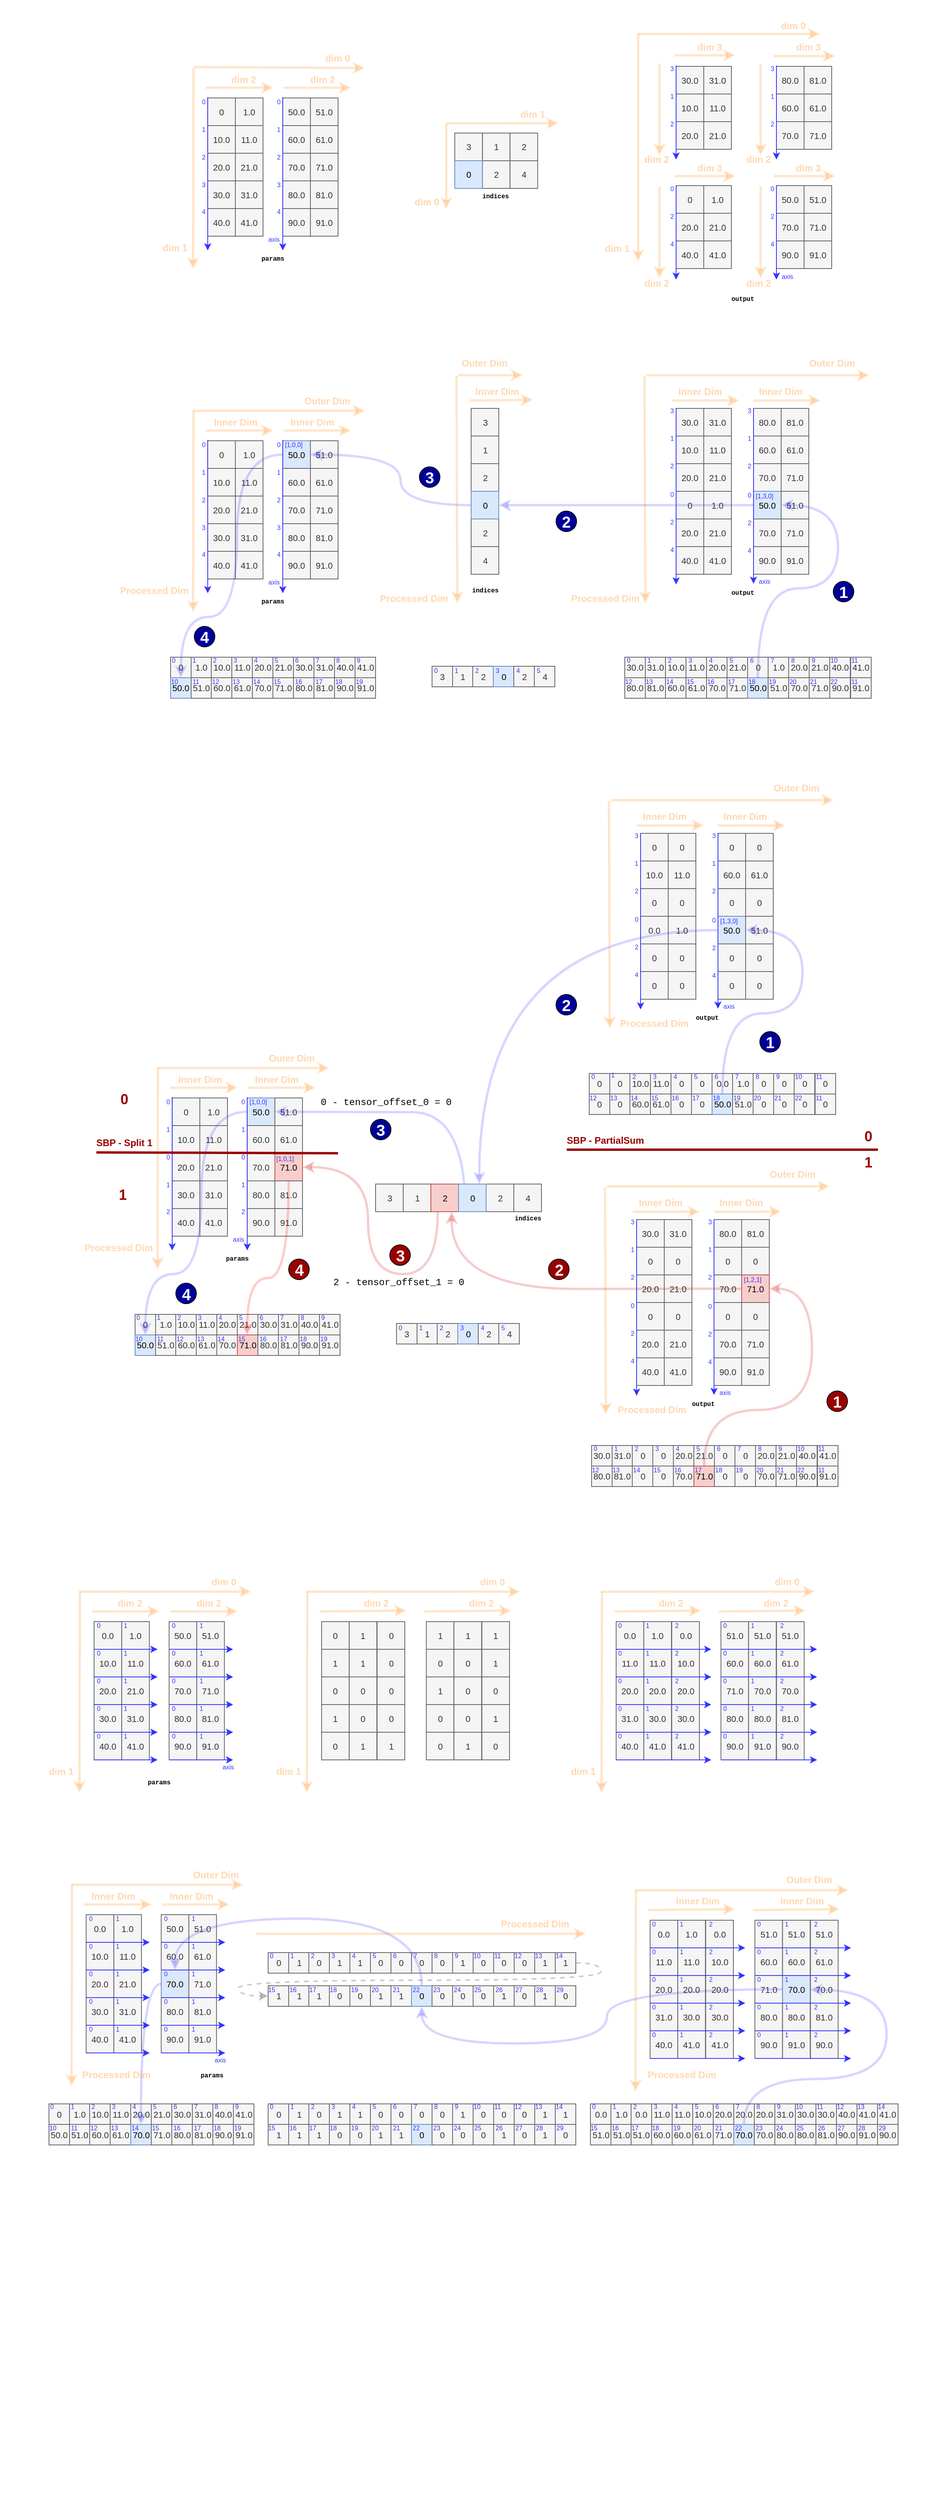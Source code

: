 <mxfile version="15.8.7" type="device"><diagram id="OUYhna7bp-nnZ8soRPGT" name="Page-1"><mxGraphModel dx="-412" dy="5934" grid="0" gridSize="10" guides="1" tooltips="1" connect="1" arrows="1" fold="1" page="0" pageScale="1" pageWidth="827" pageHeight="1169" math="0" shadow="0"><root><mxCell id="0"/><mxCell id="1" parent="0"/><mxCell id="bwznyice7efdTQCJOsrk-12" value="" style="rounded=0;whiteSpace=wrap;html=1;strokeColor=none;" vertex="1" parent="1"><mxGeometry x="1684" y="-2137" width="1129.5" height="394" as="geometry"/></mxCell><mxCell id="bwznyice7efdTQCJOsrk-11" value="" style="rounded=0;whiteSpace=wrap;html=1;strokeColor=none;" vertex="1" parent="1"><mxGeometry x="1651" y="-2958" width="1129.5" height="366" as="geometry"/></mxCell><mxCell id="bwznyice7efdTQCJOsrk-10" value="" style="rounded=0;whiteSpace=wrap;html=1;strokeColor=none;" vertex="1" parent="1"><mxGeometry x="1706" y="-3931" width="1129.5" height="929" as="geometry"/></mxCell><mxCell id="bwznyice7efdTQCJOsrk-9" value="" style="rounded=0;whiteSpace=wrap;html=1;strokeColor=none;" vertex="1" parent="1"><mxGeometry x="1717" y="-4469" width="1129.5" height="467" as="geometry"/></mxCell><mxCell id="bwznyice7efdTQCJOsrk-1" value="" style="rounded=0;whiteSpace=wrap;html=1;strokeColor=none;" vertex="1" parent="1"><mxGeometry x="1722" y="-4907" width="1129.5" height="409" as="geometry"/></mxCell><mxCell id="ZR4Rcr4IR4gVCu19INXV-1" value="0" style="whiteSpace=wrap;html=1;aspect=fixed;shadow=0;sketch=0;fontFamily=Helvetica;fontSize=11;fontColor=#333333;strokeColor=#666666;fillColor=#f5f5f5;" parent="1" vertex="1"><mxGeometry x="1914" y="-4349" width="35" height="35" as="geometry"/></mxCell><mxCell id="ZR4Rcr4IR4gVCu19INXV-2" value="1.0" style="whiteSpace=wrap;html=1;aspect=fixed;shadow=0;sketch=0;fontFamily=Helvetica;fontSize=11;fontColor=#333333;strokeColor=#666666;fillColor=#f5f5f5;" parent="1" vertex="1"><mxGeometry x="1949" y="-4349" width="35" height="35" as="geometry"/></mxCell><mxCell id="ZR4Rcr4IR4gVCu19INXV-3" value="&lt;font color=&quot;#3333ff&quot; style=&quot;font-size: 8px;&quot;&gt;0&lt;/font&gt;" style="text;html=1;strokeColor=none;fillColor=none;align=center;verticalAlign=middle;whiteSpace=wrap;rounded=0;fontSize=8;" parent="1" vertex="1"><mxGeometry x="1906" y="-4347" width="5.5" height="6" as="geometry"/></mxCell><mxCell id="ZR4Rcr4IR4gVCu19INXV-4" value="&lt;font face=&quot;Courier New&quot; color=&quot;#000000&quot;&gt;params&lt;/font&gt;" style="text;html=1;strokeColor=none;fillColor=none;align=center;verticalAlign=middle;whiteSpace=wrap;rounded=0;fontSize=8;fontColor=#3333FF;fontStyle=1" parent="1" vertex="1"><mxGeometry x="1980.13" y="-4152.5" width="33" height="12" as="geometry"/></mxCell><mxCell id="ZR4Rcr4IR4gVCu19INXV-5" value="10.0" style="whiteSpace=wrap;html=1;aspect=fixed;shadow=0;sketch=0;fontFamily=Helvetica;fontSize=11;fontColor=#333333;strokeColor=#666666;fillColor=#f5f5f5;" parent="1" vertex="1"><mxGeometry x="1914" y="-4314" width="35" height="35" as="geometry"/></mxCell><mxCell id="ZR4Rcr4IR4gVCu19INXV-6" value="11.0" style="whiteSpace=wrap;html=1;aspect=fixed;shadow=0;sketch=0;fontFamily=Helvetica;fontSize=11;fontColor=#333333;strokeColor=#666666;fillColor=#f5f5f5;" parent="1" vertex="1"><mxGeometry x="1949" y="-4314" width="35" height="35" as="geometry"/></mxCell><mxCell id="ZR4Rcr4IR4gVCu19INXV-7" value="&lt;font color=&quot;#3333ff&quot; style=&quot;font-size: 8px;&quot;&gt;1&lt;/font&gt;" style="text;html=1;strokeColor=none;fillColor=none;align=center;verticalAlign=middle;whiteSpace=wrap;rounded=0;fontSize=8;" parent="1" vertex="1"><mxGeometry x="1903.75" y="-4315" width="10" height="12" as="geometry"/></mxCell><mxCell id="ZR4Rcr4IR4gVCu19INXV-8" value="20.0" style="whiteSpace=wrap;html=1;aspect=fixed;shadow=0;sketch=0;fontFamily=Helvetica;fontSize=11;fontColor=#333333;strokeColor=#666666;fillColor=#f5f5f5;" parent="1" vertex="1"><mxGeometry x="1914" y="-4279" width="35" height="35" as="geometry"/></mxCell><mxCell id="ZR4Rcr4IR4gVCu19INXV-9" value="21.0" style="whiteSpace=wrap;html=1;aspect=fixed;shadow=0;sketch=0;fontFamily=Helvetica;fontSize=11;fontColor=#333333;strokeColor=#666666;fillColor=#f5f5f5;" parent="1" vertex="1"><mxGeometry x="1949" y="-4279" width="35" height="35" as="geometry"/></mxCell><mxCell id="ZR4Rcr4IR4gVCu19INXV-10" value="&lt;font color=&quot;#3333ff&quot; style=&quot;font-size: 8px&quot;&gt;2&lt;/font&gt;" style="text;html=1;strokeColor=none;fillColor=none;align=center;verticalAlign=middle;whiteSpace=wrap;rounded=0;fontSize=8;" parent="1" vertex="1"><mxGeometry x="1906" y="-4277" width="5.5" height="6" as="geometry"/></mxCell><mxCell id="ZR4Rcr4IR4gVCu19INXV-11" value="30.0" style="whiteSpace=wrap;html=1;aspect=fixed;shadow=0;sketch=0;fontFamily=Helvetica;fontSize=11;fontColor=#333333;strokeColor=#666666;fillColor=#f5f5f5;" parent="1" vertex="1"><mxGeometry x="1914" y="-4244" width="35" height="35" as="geometry"/></mxCell><mxCell id="ZR4Rcr4IR4gVCu19INXV-12" value="31.0" style="whiteSpace=wrap;html=1;aspect=fixed;shadow=0;sketch=0;fontFamily=Helvetica;fontSize=11;fontColor=#333333;strokeColor=#666666;fillColor=#f5f5f5;" parent="1" vertex="1"><mxGeometry x="1949" y="-4244" width="35" height="35" as="geometry"/></mxCell><mxCell id="ZR4Rcr4IR4gVCu19INXV-13" value="&lt;font color=&quot;#3333ff&quot; style=&quot;font-size: 8px&quot;&gt;3&lt;/font&gt;" style="text;html=1;strokeColor=none;fillColor=none;align=center;verticalAlign=middle;whiteSpace=wrap;rounded=0;fontSize=8;" parent="1" vertex="1"><mxGeometry x="1906" y="-4242" width="5.5" height="6" as="geometry"/></mxCell><mxCell id="ZR4Rcr4IR4gVCu19INXV-14" value="40.0" style="whiteSpace=wrap;html=1;aspect=fixed;shadow=0;sketch=0;fontFamily=Helvetica;fontSize=11;fontColor=#333333;strokeColor=#666666;fillColor=#f5f5f5;" parent="1" vertex="1"><mxGeometry x="1914" y="-4209" width="35" height="35" as="geometry"/></mxCell><mxCell id="ZR4Rcr4IR4gVCu19INXV-15" value="41.0" style="whiteSpace=wrap;html=1;aspect=fixed;shadow=0;sketch=0;fontFamily=Helvetica;fontSize=11;fontColor=#333333;strokeColor=#666666;fillColor=#f5f5f5;" parent="1" vertex="1"><mxGeometry x="1949" y="-4209" width="35" height="35" as="geometry"/></mxCell><mxCell id="ZR4Rcr4IR4gVCu19INXV-16" value="50.0" style="whiteSpace=wrap;html=1;aspect=fixed;shadow=0;sketch=0;fontFamily=Helvetica;fontSize=11;strokeColor=#6c8ebf;fillColor=#dae8fc;" parent="1" vertex="1"><mxGeometry x="2009" y="-4349" width="35" height="35" as="geometry"/></mxCell><mxCell id="ZR4Rcr4IR4gVCu19INXV-17" value="51.0" style="whiteSpace=wrap;html=1;aspect=fixed;shadow=0;sketch=0;fontFamily=Helvetica;fontSize=11;fontColor=#333333;strokeColor=#666666;fillColor=#f5f5f5;" parent="1" vertex="1"><mxGeometry x="2044" y="-4349" width="35" height="35" as="geometry"/></mxCell><mxCell id="ZR4Rcr4IR4gVCu19INXV-18" value="60.0" style="whiteSpace=wrap;html=1;aspect=fixed;shadow=0;sketch=0;fontFamily=Helvetica;fontSize=11;fontColor=#333333;strokeColor=#666666;fillColor=#f5f5f5;" parent="1" vertex="1"><mxGeometry x="2009" y="-4314" width="35" height="35" as="geometry"/></mxCell><mxCell id="ZR4Rcr4IR4gVCu19INXV-19" value="61.0" style="whiteSpace=wrap;html=1;aspect=fixed;shadow=0;sketch=0;fontFamily=Helvetica;fontSize=11;fontColor=#333333;strokeColor=#666666;fillColor=#f5f5f5;" parent="1" vertex="1"><mxGeometry x="2044" y="-4314" width="35" height="35" as="geometry"/></mxCell><mxCell id="ZR4Rcr4IR4gVCu19INXV-20" value="70.0" style="whiteSpace=wrap;html=1;aspect=fixed;shadow=0;sketch=0;fontFamily=Helvetica;fontSize=11;fontColor=#333333;strokeColor=#666666;fillColor=#f5f5f5;" parent="1" vertex="1"><mxGeometry x="2009" y="-4279" width="35" height="35" as="geometry"/></mxCell><mxCell id="ZR4Rcr4IR4gVCu19INXV-21" value="71.0" style="whiteSpace=wrap;html=1;aspect=fixed;shadow=0;sketch=0;fontFamily=Helvetica;fontSize=11;fontColor=#333333;strokeColor=#666666;fillColor=#f5f5f5;" parent="1" vertex="1"><mxGeometry x="2044" y="-4279" width="35" height="35" as="geometry"/></mxCell><mxCell id="ZR4Rcr4IR4gVCu19INXV-22" value="80.0" style="whiteSpace=wrap;html=1;aspect=fixed;shadow=0;sketch=0;fontFamily=Helvetica;fontSize=11;fontColor=#333333;strokeColor=#666666;fillColor=#f5f5f5;" parent="1" vertex="1"><mxGeometry x="2009" y="-4244" width="35" height="35" as="geometry"/></mxCell><mxCell id="ZR4Rcr4IR4gVCu19INXV-23" value="81.0" style="whiteSpace=wrap;html=1;aspect=fixed;shadow=0;sketch=0;fontFamily=Helvetica;fontSize=11;fontColor=#333333;strokeColor=#666666;fillColor=#f5f5f5;" parent="1" vertex="1"><mxGeometry x="2044" y="-4244" width="35" height="35" as="geometry"/></mxCell><mxCell id="ZR4Rcr4IR4gVCu19INXV-24" value="90.0" style="whiteSpace=wrap;html=1;aspect=fixed;shadow=0;sketch=0;fontFamily=Helvetica;fontSize=11;fontColor=#333333;strokeColor=#666666;fillColor=#f5f5f5;" parent="1" vertex="1"><mxGeometry x="2009" y="-4209" width="35" height="35" as="geometry"/></mxCell><mxCell id="ZR4Rcr4IR4gVCu19INXV-25" value="91.0" style="whiteSpace=wrap;html=1;aspect=fixed;shadow=0;sketch=0;fontFamily=Helvetica;fontSize=11;fontColor=#333333;strokeColor=#666666;fillColor=#f5f5f5;" parent="1" vertex="1"><mxGeometry x="2044" y="-4209" width="35" height="35" as="geometry"/></mxCell><mxCell id="ZR4Rcr4IR4gVCu19INXV-26" value="" style="endArrow=classic;html=1;rounded=0;strokeColor=#3333FF;" parent="1" edge="1"><mxGeometry width="50" height="50" relative="1" as="geometry"><mxPoint x="1913.93" y="-4350" as="sourcePoint"/><mxPoint x="1914" y="-4156" as="targetPoint"/></mxGeometry></mxCell><mxCell id="ZR4Rcr4IR4gVCu19INXV-27" value="&lt;font color=&quot;#3333ff&quot; style=&quot;font-size: 8px&quot;&gt;4&lt;/font&gt;" style="text;html=1;strokeColor=none;fillColor=none;align=center;verticalAlign=middle;whiteSpace=wrap;rounded=0;fontSize=8;" parent="1" vertex="1"><mxGeometry x="1906" y="-4208" width="5.5" height="6" as="geometry"/></mxCell><mxCell id="ZR4Rcr4IR4gVCu19INXV-28" value="&lt;font color=&quot;#3333ff&quot; style=&quot;font-size: 8px;&quot;&gt;0&lt;/font&gt;" style="text;html=1;strokeColor=none;fillColor=none;align=center;verticalAlign=middle;whiteSpace=wrap;rounded=0;fontSize=8;" parent="1" vertex="1"><mxGeometry x="2001" y="-4347" width="5.5" height="6" as="geometry"/></mxCell><mxCell id="ZR4Rcr4IR4gVCu19INXV-29" value="axis" style="text;html=1;strokeColor=none;fillColor=none;align=center;verticalAlign=middle;whiteSpace=wrap;rounded=0;fontSize=8;fontColor=#3333FF;" parent="1" vertex="1"><mxGeometry x="1990" y="-4175" width="16" height="9" as="geometry"/></mxCell><mxCell id="ZR4Rcr4IR4gVCu19INXV-30" value="&lt;font color=&quot;#3333ff&quot; style=&quot;font-size: 8px;&quot;&gt;1&lt;/font&gt;" style="text;html=1;strokeColor=none;fillColor=none;align=center;verticalAlign=middle;whiteSpace=wrap;rounded=0;fontSize=8;" parent="1" vertex="1"><mxGeometry x="1998.75" y="-4315" width="10" height="12" as="geometry"/></mxCell><mxCell id="ZR4Rcr4IR4gVCu19INXV-31" value="&lt;font color=&quot;#3333ff&quot; style=&quot;font-size: 8px&quot;&gt;2&lt;/font&gt;" style="text;html=1;strokeColor=none;fillColor=none;align=center;verticalAlign=middle;whiteSpace=wrap;rounded=0;fontSize=8;" parent="1" vertex="1"><mxGeometry x="2001" y="-4277" width="5.5" height="6" as="geometry"/></mxCell><mxCell id="ZR4Rcr4IR4gVCu19INXV-32" value="&lt;font color=&quot;#3333ff&quot; style=&quot;font-size: 8px&quot;&gt;3&lt;/font&gt;" style="text;html=1;strokeColor=none;fillColor=none;align=center;verticalAlign=middle;whiteSpace=wrap;rounded=0;fontSize=8;" parent="1" vertex="1"><mxGeometry x="2001" y="-4242" width="5.5" height="6" as="geometry"/></mxCell><mxCell id="ZR4Rcr4IR4gVCu19INXV-33" value="" style="endArrow=classic;html=1;rounded=0;strokeColor=#3333FF;" parent="1" edge="1"><mxGeometry width="50" height="50" relative="1" as="geometry"><mxPoint x="2008.93" y="-4350" as="sourcePoint"/><mxPoint x="2009" y="-4156" as="targetPoint"/></mxGeometry></mxCell><mxCell id="ZR4Rcr4IR4gVCu19INXV-34" value="&lt;font color=&quot;#3333ff&quot; style=&quot;font-size: 8px&quot;&gt;4&lt;/font&gt;" style="text;html=1;strokeColor=none;fillColor=none;align=center;verticalAlign=middle;whiteSpace=wrap;rounded=0;fontSize=8;" parent="1" vertex="1"><mxGeometry x="2001" y="-4208" width="5.5" height="6" as="geometry"/></mxCell><mxCell id="ZR4Rcr4IR4gVCu19INXV-35" value="0" style="whiteSpace=wrap;html=1;aspect=fixed;shadow=0;sketch=0;fontFamily=Helvetica;fontSize=11;fontColor=#333333;strokeColor=#666666;fillColor=#f5f5f5;" parent="1" vertex="1"><mxGeometry x="1867" y="-4075" width="26" height="26" as="geometry"/></mxCell><mxCell id="ZR4Rcr4IR4gVCu19INXV-36" value="1.0" style="whiteSpace=wrap;html=1;aspect=fixed;shadow=0;sketch=0;fontFamily=Helvetica;fontSize=11;fontColor=#333333;strokeColor=#666666;fillColor=#f5f5f5;" parent="1" vertex="1"><mxGeometry x="1893" y="-4075" width="26" height="26" as="geometry"/></mxCell><mxCell id="ZR4Rcr4IR4gVCu19INXV-37" value="10.0" style="whiteSpace=wrap;html=1;aspect=fixed;shadow=0;sketch=0;fontFamily=Helvetica;fontSize=11;fontColor=#333333;strokeColor=#666666;fillColor=#f5f5f5;" parent="1" vertex="1"><mxGeometry x="1918.5" y="-4075" width="26" height="26" as="geometry"/></mxCell><mxCell id="ZR4Rcr4IR4gVCu19INXV-38" value="11.0" style="whiteSpace=wrap;html=1;aspect=fixed;shadow=0;sketch=0;fontFamily=Helvetica;fontSize=11;fontColor=#333333;strokeColor=#666666;fillColor=#f5f5f5;" parent="1" vertex="1"><mxGeometry x="1944.5" y="-4075" width="26" height="26" as="geometry"/></mxCell><mxCell id="ZR4Rcr4IR4gVCu19INXV-39" value="20.0" style="whiteSpace=wrap;html=1;aspect=fixed;shadow=0;sketch=0;fontFamily=Helvetica;fontSize=11;fontColor=#333333;strokeColor=#666666;fillColor=#f5f5f5;" parent="1" vertex="1"><mxGeometry x="1970.5" y="-4075" width="26" height="26" as="geometry"/></mxCell><mxCell id="ZR4Rcr4IR4gVCu19INXV-40" value="21.0" style="whiteSpace=wrap;html=1;aspect=fixed;shadow=0;sketch=0;fontFamily=Helvetica;fontSize=11;fontColor=#333333;strokeColor=#666666;fillColor=#f5f5f5;" parent="1" vertex="1"><mxGeometry x="1996.5" y="-4075" width="26" height="26" as="geometry"/></mxCell><mxCell id="ZR4Rcr4IR4gVCu19INXV-41" value="30.0" style="whiteSpace=wrap;html=1;aspect=fixed;shadow=0;sketch=0;fontFamily=Helvetica;fontSize=11;fontColor=#333333;strokeColor=#666666;fillColor=#f5f5f5;" parent="1" vertex="1"><mxGeometry x="2022.5" y="-4075" width="26" height="26" as="geometry"/></mxCell><mxCell id="ZR4Rcr4IR4gVCu19INXV-42" value="31.0" style="whiteSpace=wrap;html=1;aspect=fixed;shadow=0;sketch=0;fontFamily=Helvetica;fontSize=11;fontColor=#333333;strokeColor=#666666;fillColor=#f5f5f5;" parent="1" vertex="1"><mxGeometry x="2048.5" y="-4075" width="26" height="26" as="geometry"/></mxCell><mxCell id="ZR4Rcr4IR4gVCu19INXV-43" value="40.0" style="whiteSpace=wrap;html=1;aspect=fixed;shadow=0;sketch=0;fontFamily=Helvetica;fontSize=11;fontColor=#333333;strokeColor=#666666;fillColor=#f5f5f5;" parent="1" vertex="1"><mxGeometry x="2074.5" y="-4075" width="26" height="26" as="geometry"/></mxCell><mxCell id="ZR4Rcr4IR4gVCu19INXV-44" value="41.0" style="whiteSpace=wrap;html=1;aspect=fixed;shadow=0;sketch=0;fontFamily=Helvetica;fontSize=11;fontColor=#333333;strokeColor=#666666;fillColor=#f5f5f5;" parent="1" vertex="1"><mxGeometry x="2100.5" y="-4075" width="26" height="26" as="geometry"/></mxCell><mxCell id="ZR4Rcr4IR4gVCu19INXV-45" value="50.0" style="whiteSpace=wrap;html=1;aspect=fixed;shadow=0;sketch=0;fontFamily=Helvetica;fontSize=11;strokeColor=#6c8ebf;fillColor=#dae8fc;" parent="1" vertex="1"><mxGeometry x="1867" y="-4049" width="26" height="26" as="geometry"/></mxCell><mxCell id="ZR4Rcr4IR4gVCu19INXV-46" value="51.0" style="whiteSpace=wrap;html=1;aspect=fixed;shadow=0;sketch=0;fontFamily=Helvetica;fontSize=11;fontColor=#333333;strokeColor=#666666;fillColor=#f5f5f5;" parent="1" vertex="1"><mxGeometry x="1893" y="-4049" width="26" height="26" as="geometry"/></mxCell><mxCell id="ZR4Rcr4IR4gVCu19INXV-47" value="60.0" style="whiteSpace=wrap;html=1;aspect=fixed;shadow=0;sketch=0;fontFamily=Helvetica;fontSize=11;fontColor=#333333;strokeColor=#666666;fillColor=#f5f5f5;" parent="1" vertex="1"><mxGeometry x="1918.5" y="-4049" width="26" height="26" as="geometry"/></mxCell><mxCell id="ZR4Rcr4IR4gVCu19INXV-48" value="61.0" style="whiteSpace=wrap;html=1;aspect=fixed;shadow=0;sketch=0;fontFamily=Helvetica;fontSize=11;fontColor=#333333;strokeColor=#666666;fillColor=#f5f5f5;" parent="1" vertex="1"><mxGeometry x="1944.5" y="-4049" width="26" height="26" as="geometry"/></mxCell><mxCell id="ZR4Rcr4IR4gVCu19INXV-49" value="70.0" style="whiteSpace=wrap;html=1;aspect=fixed;shadow=0;sketch=0;fontFamily=Helvetica;fontSize=11;fontColor=#333333;strokeColor=#666666;fillColor=#f5f5f5;" parent="1" vertex="1"><mxGeometry x="1970.5" y="-4049" width="26" height="26" as="geometry"/></mxCell><mxCell id="ZR4Rcr4IR4gVCu19INXV-50" value="71.0" style="whiteSpace=wrap;html=1;aspect=fixed;shadow=0;sketch=0;fontFamily=Helvetica;fontSize=11;fontColor=#333333;strokeColor=#666666;fillColor=#f5f5f5;" parent="1" vertex="1"><mxGeometry x="1996.5" y="-4049" width="26" height="26" as="geometry"/></mxCell><mxCell id="ZR4Rcr4IR4gVCu19INXV-51" value="80.0" style="whiteSpace=wrap;html=1;aspect=fixed;shadow=0;sketch=0;fontFamily=Helvetica;fontSize=11;fontColor=#333333;strokeColor=#666666;fillColor=#f5f5f5;" parent="1" vertex="1"><mxGeometry x="2022.5" y="-4049" width="26" height="26" as="geometry"/></mxCell><mxCell id="ZR4Rcr4IR4gVCu19INXV-52" value="81.0" style="whiteSpace=wrap;html=1;aspect=fixed;shadow=0;sketch=0;fontFamily=Helvetica;fontSize=11;fontColor=#333333;strokeColor=#666666;fillColor=#f5f5f5;" parent="1" vertex="1"><mxGeometry x="2048.5" y="-4049" width="26" height="26" as="geometry"/></mxCell><mxCell id="ZR4Rcr4IR4gVCu19INXV-53" value="90.0" style="whiteSpace=wrap;html=1;aspect=fixed;shadow=0;sketch=0;fontFamily=Helvetica;fontSize=11;fontColor=#333333;strokeColor=#666666;fillColor=#f5f5f5;" parent="1" vertex="1"><mxGeometry x="2074.5" y="-4049" width="26" height="26" as="geometry"/></mxCell><mxCell id="ZR4Rcr4IR4gVCu19INXV-54" value="91.0" style="whiteSpace=wrap;html=1;aspect=fixed;shadow=0;sketch=0;fontFamily=Helvetica;fontSize=11;fontColor=#333333;strokeColor=#666666;fillColor=#f5f5f5;" parent="1" vertex="1"><mxGeometry x="2100.5" y="-4049" width="26" height="26" as="geometry"/></mxCell><mxCell id="ZR4Rcr4IR4gVCu19INXV-55" value="1" style="whiteSpace=wrap;html=1;aspect=fixed;shadow=0;sketch=0;fontFamily=Helvetica;fontSize=11;fontColor=#333333;strokeColor=#666666;fillColor=#f5f5f5;" parent="1" vertex="1"><mxGeometry x="2247.5" y="-4355" width="35" height="35" as="geometry"/></mxCell><mxCell id="ZR4Rcr4IR4gVCu19INXV-56" value="3" style="whiteSpace=wrap;html=1;aspect=fixed;shadow=0;sketch=0;fontFamily=Helvetica;fontSize=11;fontColor=#333333;strokeColor=#666666;fillColor=#f5f5f5;" parent="1" vertex="1"><mxGeometry x="2247.5" y="-4390" width="35" height="35" as="geometry"/></mxCell><mxCell id="ZR4Rcr4IR4gVCu19INXV-57" value="2" style="whiteSpace=wrap;html=1;aspect=fixed;shadow=0;sketch=0;fontFamily=Helvetica;fontSize=11;fontColor=#333333;strokeColor=#666666;fillColor=#f5f5f5;" parent="1" vertex="1"><mxGeometry x="2247.5" y="-4320" width="35" height="35" as="geometry"/></mxCell><mxCell id="ZR4Rcr4IR4gVCu19INXV-58" value="2" style="whiteSpace=wrap;html=1;aspect=fixed;shadow=0;sketch=0;fontFamily=Helvetica;fontSize=11;fontColor=#333333;strokeColor=#666666;fillColor=#f5f5f5;" parent="1" vertex="1"><mxGeometry x="2247.5" y="-4250" width="35" height="35" as="geometry"/></mxCell><mxCell id="bwznyice7efdTQCJOsrk-15" style="edgeStyle=orthogonalEdgeStyle;curved=1;rounded=0;orthogonalLoop=1;jettySize=auto;html=1;entryX=0;entryY=0.5;entryDx=0;entryDy=0;strokeColor=#3333FF;strokeWidth=3;opacity=20;" edge="1" parent="1" source="ZR4Rcr4IR4gVCu19INXV-60" target="ZR4Rcr4IR4gVCu19INXV-17"><mxGeometry relative="1" as="geometry"><Array as="points"><mxPoint x="2158" y="-4267"/><mxPoint x="2158" y="-4331"/></Array></mxGeometry></mxCell><mxCell id="ZR4Rcr4IR4gVCu19INXV-60" value="0" style="whiteSpace=wrap;html=1;aspect=fixed;shadow=0;sketch=0;fontFamily=Helvetica;fontSize=11;strokeColor=#6c8ebf;fillColor=#dae8fc;" parent="1" vertex="1"><mxGeometry x="2247.5" y="-4285" width="35" height="35" as="geometry"/></mxCell><mxCell id="ZR4Rcr4IR4gVCu19INXV-61" value="4" style="whiteSpace=wrap;html=1;aspect=fixed;shadow=0;sketch=0;fontFamily=Helvetica;fontSize=11;fontColor=#333333;strokeColor=#666666;fillColor=#f5f5f5;" parent="1" vertex="1"><mxGeometry x="2247.5" y="-4215" width="35" height="35" as="geometry"/></mxCell><mxCell id="ZR4Rcr4IR4gVCu19INXV-62" value="3" style="whiteSpace=wrap;html=1;aspect=fixed;shadow=0;sketch=0;fontFamily=Helvetica;fontSize=11;fontColor=#333333;strokeColor=#666666;fillColor=#f5f5f5;" parent="1" vertex="1"><mxGeometry x="2198" y="-4063.5" width="26" height="26" as="geometry"/></mxCell><mxCell id="ZR4Rcr4IR4gVCu19INXV-63" value="1" style="whiteSpace=wrap;html=1;aspect=fixed;shadow=0;sketch=0;fontFamily=Helvetica;fontSize=11;fontColor=#333333;strokeColor=#666666;fillColor=#f5f5f5;" parent="1" vertex="1"><mxGeometry x="2224" y="-4063.5" width="26" height="26" as="geometry"/></mxCell><mxCell id="ZR4Rcr4IR4gVCu19INXV-64" value="2" style="whiteSpace=wrap;html=1;aspect=fixed;shadow=0;sketch=0;fontFamily=Helvetica;fontSize=11;fontColor=#333333;strokeColor=#666666;fillColor=#f5f5f5;" parent="1" vertex="1"><mxGeometry x="2249.5" y="-4063.5" width="26" height="26" as="geometry"/></mxCell><mxCell id="ZR4Rcr4IR4gVCu19INXV-65" value="0" style="whiteSpace=wrap;html=1;aspect=fixed;shadow=0;sketch=0;fontFamily=Helvetica;fontSize=11;strokeColor=#6c8ebf;fillColor=#dae8fc;" parent="1" vertex="1"><mxGeometry x="2275.5" y="-4063.5" width="26" height="26" as="geometry"/></mxCell><mxCell id="ZR4Rcr4IR4gVCu19INXV-66" value="2" style="whiteSpace=wrap;html=1;aspect=fixed;shadow=0;sketch=0;fontFamily=Helvetica;fontSize=11;fontColor=#333333;strokeColor=#666666;fillColor=#f5f5f5;" parent="1" vertex="1"><mxGeometry x="2301.5" y="-4063.5" width="26" height="26" as="geometry"/></mxCell><mxCell id="ZR4Rcr4IR4gVCu19INXV-67" value="4" style="whiteSpace=wrap;html=1;aspect=fixed;shadow=0;sketch=0;fontFamily=Helvetica;fontSize=11;fontColor=#333333;strokeColor=#666666;fillColor=#f5f5f5;" parent="1" vertex="1"><mxGeometry x="2327.5" y="-4063.5" width="26" height="26" as="geometry"/></mxCell><mxCell id="ZR4Rcr4IR4gVCu19INXV-68" value="30.0" style="whiteSpace=wrap;html=1;aspect=fixed;shadow=0;sketch=0;fontFamily=Helvetica;fontSize=11;fontColor=#333333;strokeColor=#666666;fillColor=#f5f5f5;" parent="1" vertex="1"><mxGeometry x="2507" y="-4823" width="35" height="35" as="geometry"/></mxCell><mxCell id="ZR4Rcr4IR4gVCu19INXV-69" value="31.0" style="whiteSpace=wrap;html=1;aspect=fixed;shadow=0;sketch=0;fontFamily=Helvetica;fontSize=11;fontColor=#333333;strokeColor=#666666;fillColor=#f5f5f5;" parent="1" vertex="1"><mxGeometry x="2542" y="-4823" width="35" height="35" as="geometry"/></mxCell><mxCell id="ZR4Rcr4IR4gVCu19INXV-70" value="10.0" style="whiteSpace=wrap;html=1;aspect=fixed;shadow=0;sketch=0;fontFamily=Helvetica;fontSize=11;fontColor=#333333;strokeColor=#666666;fillColor=#f5f5f5;" parent="1" vertex="1"><mxGeometry x="2507" y="-4788" width="35" height="35" as="geometry"/></mxCell><mxCell id="ZR4Rcr4IR4gVCu19INXV-71" value="11.0" style="whiteSpace=wrap;html=1;aspect=fixed;shadow=0;sketch=0;fontFamily=Helvetica;fontSize=11;fontColor=#333333;strokeColor=#666666;fillColor=#f5f5f5;" parent="1" vertex="1"><mxGeometry x="2542" y="-4788" width="35" height="35" as="geometry"/></mxCell><mxCell id="ZR4Rcr4IR4gVCu19INXV-72" value="20.0" style="whiteSpace=wrap;html=1;aspect=fixed;shadow=0;sketch=0;fontFamily=Helvetica;fontSize=11;fontColor=#333333;strokeColor=#666666;fillColor=#f5f5f5;" parent="1" vertex="1"><mxGeometry x="2507" y="-4753" width="35" height="35" as="geometry"/></mxCell><mxCell id="ZR4Rcr4IR4gVCu19INXV-73" value="21.0" style="whiteSpace=wrap;html=1;aspect=fixed;shadow=0;sketch=0;fontFamily=Helvetica;fontSize=11;fontColor=#333333;strokeColor=#666666;fillColor=#f5f5f5;" parent="1" vertex="1"><mxGeometry x="2542" y="-4753" width="35" height="35" as="geometry"/></mxCell><mxCell id="ZR4Rcr4IR4gVCu19INXV-74" value="0" style="whiteSpace=wrap;html=1;aspect=fixed;shadow=0;sketch=0;fontFamily=Helvetica;fontSize=11;fontColor=#333333;strokeColor=#666666;fillColor=#f5f5f5;" parent="1" vertex="1"><mxGeometry x="2507" y="-4672" width="35" height="35" as="geometry"/></mxCell><mxCell id="ZR4Rcr4IR4gVCu19INXV-75" value="1.0" style="whiteSpace=wrap;html=1;aspect=fixed;shadow=0;sketch=0;fontFamily=Helvetica;fontSize=11;fontColor=#333333;strokeColor=#666666;fillColor=#f5f5f5;" parent="1" vertex="1"><mxGeometry x="2542" y="-4672" width="35" height="35" as="geometry"/></mxCell><mxCell id="ZR4Rcr4IR4gVCu19INXV-76" value="20.0" style="whiteSpace=wrap;html=1;aspect=fixed;shadow=0;sketch=0;fontFamily=Helvetica;fontSize=11;fontColor=#333333;strokeColor=#666666;fillColor=#f5f5f5;" parent="1" vertex="1"><mxGeometry x="2507" y="-4637" width="35" height="35" as="geometry"/></mxCell><mxCell id="ZR4Rcr4IR4gVCu19INXV-77" value="21.0" style="whiteSpace=wrap;html=1;aspect=fixed;shadow=0;sketch=0;fontFamily=Helvetica;fontSize=11;fontColor=#333333;strokeColor=#666666;fillColor=#f5f5f5;" parent="1" vertex="1"><mxGeometry x="2542" y="-4637" width="35" height="35" as="geometry"/></mxCell><mxCell id="ZR4Rcr4IR4gVCu19INXV-78" value="40.0" style="whiteSpace=wrap;html=1;aspect=fixed;shadow=0;sketch=0;fontFamily=Helvetica;fontSize=11;fontColor=#333333;strokeColor=#666666;fillColor=#f5f5f5;" parent="1" vertex="1"><mxGeometry x="2507" y="-4602" width="35" height="35" as="geometry"/></mxCell><mxCell id="ZR4Rcr4IR4gVCu19INXV-79" value="41.0" style="whiteSpace=wrap;html=1;aspect=fixed;shadow=0;sketch=0;fontFamily=Helvetica;fontSize=11;fontColor=#333333;strokeColor=#666666;fillColor=#f5f5f5;" parent="1" vertex="1"><mxGeometry x="2542" y="-4602" width="35" height="35" as="geometry"/></mxCell><mxCell id="ZR4Rcr4IR4gVCu19INXV-80" value="80.0" style="whiteSpace=wrap;html=1;aspect=fixed;shadow=0;sketch=0;fontFamily=Helvetica;fontSize=11;fontColor=#333333;strokeColor=#666666;fillColor=#f5f5f5;" parent="1" vertex="1"><mxGeometry x="2634" y="-4823" width="35" height="35" as="geometry"/></mxCell><mxCell id="ZR4Rcr4IR4gVCu19INXV-81" value="81.0" style="whiteSpace=wrap;html=1;aspect=fixed;shadow=0;sketch=0;fontFamily=Helvetica;fontSize=11;fontColor=#333333;strokeColor=#666666;fillColor=#f5f5f5;" parent="1" vertex="1"><mxGeometry x="2669" y="-4823" width="35" height="35" as="geometry"/></mxCell><mxCell id="ZR4Rcr4IR4gVCu19INXV-82" value="60.0" style="whiteSpace=wrap;html=1;aspect=fixed;shadow=0;sketch=0;fontFamily=Helvetica;fontSize=11;fontColor=#333333;strokeColor=#666666;fillColor=#f5f5f5;" parent="1" vertex="1"><mxGeometry x="2634" y="-4788" width="35" height="35" as="geometry"/></mxCell><mxCell id="ZR4Rcr4IR4gVCu19INXV-83" value="61.0" style="whiteSpace=wrap;html=1;aspect=fixed;shadow=0;sketch=0;fontFamily=Helvetica;fontSize=11;fontColor=#333333;strokeColor=#666666;fillColor=#f5f5f5;" parent="1" vertex="1"><mxGeometry x="2669" y="-4788" width="35" height="35" as="geometry"/></mxCell><mxCell id="ZR4Rcr4IR4gVCu19INXV-84" value="70.0" style="whiteSpace=wrap;html=1;aspect=fixed;shadow=0;sketch=0;fontFamily=Helvetica;fontSize=11;fontColor=#333333;strokeColor=#666666;fillColor=#f5f5f5;" parent="1" vertex="1"><mxGeometry x="2634" y="-4753" width="35" height="35" as="geometry"/></mxCell><mxCell id="ZR4Rcr4IR4gVCu19INXV-85" value="71.0" style="whiteSpace=wrap;html=1;aspect=fixed;shadow=0;sketch=0;fontFamily=Helvetica;fontSize=11;fontColor=#333333;strokeColor=#666666;fillColor=#f5f5f5;" parent="1" vertex="1"><mxGeometry x="2669" y="-4753" width="35" height="35" as="geometry"/></mxCell><mxCell id="ZR4Rcr4IR4gVCu19INXV-86" value="50.0" style="whiteSpace=wrap;html=1;aspect=fixed;shadow=0;sketch=0;fontFamily=Helvetica;fontSize=11;fontColor=#333333;strokeColor=#666666;fillColor=#f5f5f5;" parent="1" vertex="1"><mxGeometry x="2634" y="-4672" width="35" height="35" as="geometry"/></mxCell><mxCell id="ZR4Rcr4IR4gVCu19INXV-87" value="51.0" style="whiteSpace=wrap;html=1;aspect=fixed;shadow=0;sketch=0;fontFamily=Helvetica;fontSize=11;fontColor=#333333;strokeColor=#666666;fillColor=#f5f5f5;" parent="1" vertex="1"><mxGeometry x="2669" y="-4672" width="35" height="35" as="geometry"/></mxCell><mxCell id="ZR4Rcr4IR4gVCu19INXV-88" value="70.0" style="whiteSpace=wrap;html=1;aspect=fixed;shadow=0;sketch=0;fontFamily=Helvetica;fontSize=11;fontColor=#333333;strokeColor=#666666;fillColor=#f5f5f5;" parent="1" vertex="1"><mxGeometry x="2634" y="-4637" width="35" height="35" as="geometry"/></mxCell><mxCell id="ZR4Rcr4IR4gVCu19INXV-89" value="71.0" style="whiteSpace=wrap;html=1;aspect=fixed;shadow=0;sketch=0;fontFamily=Helvetica;fontSize=11;fontColor=#333333;strokeColor=#666666;fillColor=#f5f5f5;" parent="1" vertex="1"><mxGeometry x="2669" y="-4637" width="35" height="35" as="geometry"/></mxCell><mxCell id="ZR4Rcr4IR4gVCu19INXV-90" value="90.0" style="whiteSpace=wrap;html=1;aspect=fixed;shadow=0;sketch=0;fontFamily=Helvetica;fontSize=11;fontColor=#333333;strokeColor=#666666;fillColor=#f5f5f5;" parent="1" vertex="1"><mxGeometry x="2634" y="-4602" width="35" height="35" as="geometry"/></mxCell><mxCell id="ZR4Rcr4IR4gVCu19INXV-91" value="91.0" style="whiteSpace=wrap;html=1;aspect=fixed;shadow=0;sketch=0;fontFamily=Helvetica;fontSize=11;fontColor=#333333;strokeColor=#666666;fillColor=#f5f5f5;" parent="1" vertex="1"><mxGeometry x="2669" y="-4602" width="35" height="35" as="geometry"/></mxCell><mxCell id="ZR4Rcr4IR4gVCu19INXV-92" value="30.0" style="whiteSpace=wrap;html=1;aspect=fixed;shadow=0;sketch=0;fontFamily=Helvetica;fontSize=11;fontColor=#333333;strokeColor=#666666;fillColor=#f5f5f5;" parent="1" vertex="1"><mxGeometry x="2442" y="-4075" width="26" height="26" as="geometry"/></mxCell><mxCell id="ZR4Rcr4IR4gVCu19INXV-93" value="31.0" style="whiteSpace=wrap;html=1;aspect=fixed;shadow=0;sketch=0;fontFamily=Helvetica;fontSize=11;fontColor=#333333;strokeColor=#666666;fillColor=#f5f5f5;" parent="1" vertex="1"><mxGeometry x="2468" y="-4075" width="26" height="26" as="geometry"/></mxCell><mxCell id="ZR4Rcr4IR4gVCu19INXV-94" value="10.0" style="whiteSpace=wrap;html=1;aspect=fixed;shadow=0;sketch=0;fontFamily=Helvetica;fontSize=11;fontColor=#333333;strokeColor=#666666;fillColor=#f5f5f5;" parent="1" vertex="1"><mxGeometry x="2493.5" y="-4075" width="26" height="26" as="geometry"/></mxCell><mxCell id="ZR4Rcr4IR4gVCu19INXV-95" value="11.0" style="whiteSpace=wrap;html=1;aspect=fixed;shadow=0;sketch=0;fontFamily=Helvetica;fontSize=11;fontColor=#333333;strokeColor=#666666;fillColor=#f5f5f5;" parent="1" vertex="1"><mxGeometry x="2519.5" y="-4075" width="26" height="26" as="geometry"/></mxCell><mxCell id="ZR4Rcr4IR4gVCu19INXV-96" value="20.0" style="whiteSpace=wrap;html=1;aspect=fixed;shadow=0;sketch=0;fontFamily=Helvetica;fontSize=11;fontColor=#333333;strokeColor=#666666;fillColor=#f5f5f5;" parent="1" vertex="1"><mxGeometry x="2545.5" y="-4075" width="26" height="26" as="geometry"/></mxCell><mxCell id="ZR4Rcr4IR4gVCu19INXV-97" value="21.0" style="whiteSpace=wrap;html=1;aspect=fixed;shadow=0;sketch=0;fontFamily=Helvetica;fontSize=11;fontColor=#333333;strokeColor=#666666;fillColor=#f5f5f5;" parent="1" vertex="1"><mxGeometry x="2571.5" y="-4075" width="26" height="26" as="geometry"/></mxCell><mxCell id="ZR4Rcr4IR4gVCu19INXV-98" value="0" style="whiteSpace=wrap;html=1;aspect=fixed;shadow=0;sketch=0;fontFamily=Helvetica;fontSize=11;fontColor=#333333;strokeColor=#666666;fillColor=#f5f5f5;" parent="1" vertex="1"><mxGeometry x="2597.5" y="-4075" width="26" height="26" as="geometry"/></mxCell><mxCell id="ZR4Rcr4IR4gVCu19INXV-99" value="1.0" style="whiteSpace=wrap;html=1;aspect=fixed;shadow=0;sketch=0;fontFamily=Helvetica;fontSize=11;fontColor=#333333;strokeColor=#666666;fillColor=#f5f5f5;" parent="1" vertex="1"><mxGeometry x="2623.5" y="-4075" width="26" height="26" as="geometry"/></mxCell><mxCell id="ZR4Rcr4IR4gVCu19INXV-100" value="20.0" style="whiteSpace=wrap;html=1;aspect=fixed;shadow=0;sketch=0;fontFamily=Helvetica;fontSize=11;fontColor=#333333;strokeColor=#666666;fillColor=#f5f5f5;" parent="1" vertex="1"><mxGeometry x="2649.5" y="-4075" width="26" height="26" as="geometry"/></mxCell><mxCell id="ZR4Rcr4IR4gVCu19INXV-101" value="21.0" style="whiteSpace=wrap;html=1;aspect=fixed;shadow=0;sketch=0;fontFamily=Helvetica;fontSize=11;fontColor=#333333;strokeColor=#666666;fillColor=#f5f5f5;" parent="1" vertex="1"><mxGeometry x="2675.5" y="-4075" width="26" height="26" as="geometry"/></mxCell><mxCell id="ZR4Rcr4IR4gVCu19INXV-102" value="80.0" style="whiteSpace=wrap;html=1;aspect=fixed;shadow=0;sketch=0;fontFamily=Helvetica;fontSize=11;fontColor=#333333;strokeColor=#666666;fillColor=#f5f5f5;" parent="1" vertex="1"><mxGeometry x="2442" y="-4049" width="26" height="26" as="geometry"/></mxCell><mxCell id="ZR4Rcr4IR4gVCu19INXV-103" value="81.0" style="whiteSpace=wrap;html=1;aspect=fixed;shadow=0;sketch=0;fontFamily=Helvetica;fontSize=11;fontColor=#333333;strokeColor=#666666;fillColor=#f5f5f5;" parent="1" vertex="1"><mxGeometry x="2468" y="-4049" width="26" height="26" as="geometry"/></mxCell><mxCell id="ZR4Rcr4IR4gVCu19INXV-104" value="60.0" style="whiteSpace=wrap;html=1;aspect=fixed;shadow=0;sketch=0;fontFamily=Helvetica;fontSize=11;fontColor=#333333;strokeColor=#666666;fillColor=#f5f5f5;" parent="1" vertex="1"><mxGeometry x="2493.5" y="-4049" width="26" height="26" as="geometry"/></mxCell><mxCell id="ZR4Rcr4IR4gVCu19INXV-105" value="61.0" style="whiteSpace=wrap;html=1;aspect=fixed;shadow=0;sketch=0;fontFamily=Helvetica;fontSize=11;fontColor=#333333;strokeColor=#666666;fillColor=#f5f5f5;" parent="1" vertex="1"><mxGeometry x="2519.5" y="-4049" width="26" height="26" as="geometry"/></mxCell><mxCell id="ZR4Rcr4IR4gVCu19INXV-106" value="70.0" style="whiteSpace=wrap;html=1;aspect=fixed;shadow=0;sketch=0;fontFamily=Helvetica;fontSize=11;fontColor=#333333;strokeColor=#666666;fillColor=#f5f5f5;" parent="1" vertex="1"><mxGeometry x="2545.5" y="-4049" width="26" height="26" as="geometry"/></mxCell><mxCell id="ZR4Rcr4IR4gVCu19INXV-107" value="71.0" style="whiteSpace=wrap;html=1;aspect=fixed;shadow=0;sketch=0;fontFamily=Helvetica;fontSize=11;fontColor=#333333;strokeColor=#666666;fillColor=#f5f5f5;" parent="1" vertex="1"><mxGeometry x="2571.5" y="-4049" width="26" height="26" as="geometry"/></mxCell><mxCell id="ZR4Rcr4IR4gVCu19INXV-108" value="50.0" style="whiteSpace=wrap;html=1;aspect=fixed;shadow=0;sketch=0;fontFamily=Helvetica;fontSize=11;strokeColor=#6c8ebf;fillColor=#dae8fc;" parent="1" vertex="1"><mxGeometry x="2597.5" y="-4049" width="26" height="26" as="geometry"/></mxCell><mxCell id="ZR4Rcr4IR4gVCu19INXV-109" value="51.0" style="whiteSpace=wrap;html=1;aspect=fixed;shadow=0;sketch=0;fontFamily=Helvetica;fontSize=11;fontColor=#333333;strokeColor=#666666;fillColor=#f5f5f5;" parent="1" vertex="1"><mxGeometry x="2623.5" y="-4049" width="26" height="26" as="geometry"/></mxCell><mxCell id="ZR4Rcr4IR4gVCu19INXV-110" value="70.0" style="whiteSpace=wrap;html=1;aspect=fixed;shadow=0;sketch=0;fontFamily=Helvetica;fontSize=11;fontColor=#333333;strokeColor=#666666;fillColor=#f5f5f5;" parent="1" vertex="1"><mxGeometry x="2649.5" y="-4049" width="26" height="26" as="geometry"/></mxCell><mxCell id="ZR4Rcr4IR4gVCu19INXV-111" value="71.0" style="whiteSpace=wrap;html=1;aspect=fixed;shadow=0;sketch=0;fontFamily=Helvetica;fontSize=11;fontColor=#333333;strokeColor=#666666;fillColor=#f5f5f5;" parent="1" vertex="1"><mxGeometry x="2675.5" y="-4049" width="26" height="26" as="geometry"/></mxCell><mxCell id="ZR4Rcr4IR4gVCu19INXV-112" value="90.0" style="whiteSpace=wrap;html=1;aspect=fixed;shadow=0;sketch=0;fontFamily=Helvetica;fontSize=11;fontColor=#333333;strokeColor=#666666;fillColor=#f5f5f5;" parent="1" vertex="1"><mxGeometry x="2701.5" y="-4049" width="26" height="26" as="geometry"/></mxCell><mxCell id="ZR4Rcr4IR4gVCu19INXV-113" value="40.0" style="whiteSpace=wrap;html=1;aspect=fixed;shadow=0;sketch=0;fontFamily=Helvetica;fontSize=11;fontColor=#333333;strokeColor=#666666;fillColor=#f5f5f5;" parent="1" vertex="1"><mxGeometry x="2701.5" y="-4075" width="26" height="26" as="geometry"/></mxCell><mxCell id="ZR4Rcr4IR4gVCu19INXV-114" value="41.0" style="whiteSpace=wrap;html=1;aspect=fixed;shadow=0;sketch=0;fontFamily=Helvetica;fontSize=11;fontColor=#333333;strokeColor=#666666;fillColor=#f5f5f5;" parent="1" vertex="1"><mxGeometry x="2728" y="-4075" width="26" height="26" as="geometry"/></mxCell><mxCell id="ZR4Rcr4IR4gVCu19INXV-115" value="91.0" style="whiteSpace=wrap;html=1;aspect=fixed;shadow=0;sketch=0;fontFamily=Helvetica;fontSize=11;fontColor=#333333;strokeColor=#666666;fillColor=#f5f5f5;" parent="1" vertex="1"><mxGeometry x="2728" y="-4049" width="26" height="26" as="geometry"/></mxCell><mxCell id="ZR4Rcr4IR4gVCu19INXV-116" value="" style="endArrow=classic;html=1;rounded=0;strokeColor=#3333FF;" parent="1" edge="1"><mxGeometry width="50" height="50" relative="1" as="geometry"><mxPoint x="2507" y="-4824" as="sourcePoint"/><mxPoint x="2507" y="-4705" as="targetPoint"/></mxGeometry></mxCell><mxCell id="ZR4Rcr4IR4gVCu19INXV-117" value="" style="endArrow=classic;html=1;rounded=0;strokeColor=#3333FF;" parent="1" edge="1"><mxGeometry width="50" height="50" relative="1" as="geometry"><mxPoint x="2634" y="-4824" as="sourcePoint"/><mxPoint x="2634" y="-4705" as="targetPoint"/></mxGeometry></mxCell><mxCell id="ZR4Rcr4IR4gVCu19INXV-118" value="" style="endArrow=classic;html=1;rounded=0;strokeColor=#3333FF;" parent="1" edge="1"><mxGeometry width="50" height="50" relative="1" as="geometry"><mxPoint x="2634" y="-4672" as="sourcePoint"/><mxPoint x="2634" y="-4553" as="targetPoint"/></mxGeometry></mxCell><mxCell id="ZR4Rcr4IR4gVCu19INXV-119" value="" style="endArrow=classic;html=1;rounded=0;strokeColor=#3333FF;" parent="1" edge="1"><mxGeometry width="50" height="50" relative="1" as="geometry"><mxPoint x="2507" y="-4672" as="sourcePoint"/><mxPoint x="2507" y="-4553" as="targetPoint"/></mxGeometry></mxCell><mxCell id="ZR4Rcr4IR4gVCu19INXV-120" value="axis" style="text;html=1;strokeColor=none;fillColor=none;align=center;verticalAlign=middle;whiteSpace=wrap;rounded=0;fontSize=8;fontColor=#3333FF;" parent="1" vertex="1"><mxGeometry x="2640" y="-4562" width="16" height="9" as="geometry"/></mxCell><mxCell id="ZR4Rcr4IR4gVCu19INXV-121" value="&lt;font color=&quot;#3333ff&quot; style=&quot;font-size: 8px&quot;&gt;3&lt;/font&gt;" style="text;html=1;strokeColor=none;fillColor=none;align=center;verticalAlign=middle;whiteSpace=wrap;rounded=0;fontSize=8;" parent="1" vertex="1"><mxGeometry x="2499.25" y="-4823" width="5.5" height="6" as="geometry"/></mxCell><mxCell id="ZR4Rcr4IR4gVCu19INXV-122" value="&lt;font color=&quot;#3333ff&quot; style=&quot;font-size: 8px;&quot;&gt;1&lt;/font&gt;" style="text;html=1;strokeColor=none;fillColor=none;align=center;verticalAlign=middle;whiteSpace=wrap;rounded=0;fontSize=8;" parent="1" vertex="1"><mxGeometry x="2497" y="-4791" width="10" height="12" as="geometry"/></mxCell><mxCell id="ZR4Rcr4IR4gVCu19INXV-123" value="&lt;font color=&quot;#3333ff&quot; style=&quot;font-size: 8px&quot;&gt;2&lt;/font&gt;" style="text;html=1;strokeColor=none;fillColor=none;align=center;verticalAlign=middle;whiteSpace=wrap;rounded=0;fontSize=8;" parent="1" vertex="1"><mxGeometry x="2499.25" y="-4753" width="5.5" height="6" as="geometry"/></mxCell><mxCell id="ZR4Rcr4IR4gVCu19INXV-124" value="&lt;font color=&quot;#3333ff&quot; style=&quot;font-size: 8px;&quot;&gt;0&lt;/font&gt;" style="text;html=1;strokeColor=none;fillColor=none;align=center;verticalAlign=middle;whiteSpace=wrap;rounded=0;fontSize=8;" parent="1" vertex="1"><mxGeometry x="2499.25" y="-4671" width="5.5" height="6" as="geometry"/></mxCell><mxCell id="ZR4Rcr4IR4gVCu19INXV-125" value="&lt;font color=&quot;#3333ff&quot; style=&quot;font-size: 8px&quot;&gt;2&lt;/font&gt;" style="text;html=1;strokeColor=none;fillColor=none;align=center;verticalAlign=middle;whiteSpace=wrap;rounded=0;fontSize=8;" parent="1" vertex="1"><mxGeometry x="2497" y="-4639" width="10" height="12" as="geometry"/></mxCell><mxCell id="ZR4Rcr4IR4gVCu19INXV-126" value="&lt;font color=&quot;#3333ff&quot; style=&quot;font-size: 8px&quot;&gt;4&lt;/font&gt;" style="text;html=1;strokeColor=none;fillColor=none;align=center;verticalAlign=middle;whiteSpace=wrap;rounded=0;fontSize=8;" parent="1" vertex="1"><mxGeometry x="2499.25" y="-4601" width="5.5" height="6" as="geometry"/></mxCell><mxCell id="ZR4Rcr4IR4gVCu19INXV-127" value="&lt;font color=&quot;#3333ff&quot; style=&quot;font-size: 8px;&quot;&gt;0&lt;/font&gt;" style="text;html=1;strokeColor=none;fillColor=none;align=center;verticalAlign=middle;whiteSpace=wrap;rounded=0;fontSize=8;" parent="1" vertex="1"><mxGeometry x="2626.25" y="-4671" width="5.5" height="6" as="geometry"/></mxCell><mxCell id="ZR4Rcr4IR4gVCu19INXV-128" value="&lt;font color=&quot;#3333ff&quot; style=&quot;font-size: 8px&quot;&gt;2&lt;/font&gt;" style="text;html=1;strokeColor=none;fillColor=none;align=center;verticalAlign=middle;whiteSpace=wrap;rounded=0;fontSize=8;" parent="1" vertex="1"><mxGeometry x="2624" y="-4639" width="10" height="12" as="geometry"/></mxCell><mxCell id="ZR4Rcr4IR4gVCu19INXV-129" value="&lt;font color=&quot;#3333ff&quot; style=&quot;font-size: 8px&quot;&gt;4&lt;/font&gt;" style="text;html=1;strokeColor=none;fillColor=none;align=center;verticalAlign=middle;whiteSpace=wrap;rounded=0;fontSize=8;" parent="1" vertex="1"><mxGeometry x="2626.25" y="-4601" width="5.5" height="6" as="geometry"/></mxCell><mxCell id="ZR4Rcr4IR4gVCu19INXV-130" value="&lt;font color=&quot;#3333ff&quot; style=&quot;font-size: 8px&quot;&gt;3&lt;/font&gt;" style="text;html=1;strokeColor=none;fillColor=none;align=center;verticalAlign=middle;whiteSpace=wrap;rounded=0;fontSize=8;" parent="1" vertex="1"><mxGeometry x="2626.25" y="-4823" width="5.5" height="6" as="geometry"/></mxCell><mxCell id="ZR4Rcr4IR4gVCu19INXV-131" value="&lt;font color=&quot;#3333ff&quot; style=&quot;font-size: 8px;&quot;&gt;1&lt;/font&gt;" style="text;html=1;strokeColor=none;fillColor=none;align=center;verticalAlign=middle;whiteSpace=wrap;rounded=0;fontSize=8;" parent="1" vertex="1"><mxGeometry x="2624" y="-4791" width="10" height="12" as="geometry"/></mxCell><mxCell id="ZR4Rcr4IR4gVCu19INXV-132" value="&lt;font color=&quot;#3333ff&quot; style=&quot;font-size: 8px&quot;&gt;2&lt;/font&gt;" style="text;html=1;strokeColor=none;fillColor=none;align=center;verticalAlign=middle;whiteSpace=wrap;rounded=0;fontSize=8;" parent="1" vertex="1"><mxGeometry x="2626.25" y="-4753" width="5.5" height="6" as="geometry"/></mxCell><mxCell id="ZR4Rcr4IR4gVCu19INXV-133" value="30.0" style="whiteSpace=wrap;html=1;aspect=fixed;shadow=0;sketch=0;fontFamily=Helvetica;fontSize=11;fontColor=#333333;strokeColor=#666666;fillColor=#f5f5f5;" parent="1" vertex="1"><mxGeometry x="2507" y="-4390" width="35" height="35" as="geometry"/></mxCell><mxCell id="ZR4Rcr4IR4gVCu19INXV-134" value="31.0" style="whiteSpace=wrap;html=1;aspect=fixed;shadow=0;sketch=0;fontFamily=Helvetica;fontSize=11;fontColor=#333333;strokeColor=#666666;fillColor=#f5f5f5;" parent="1" vertex="1"><mxGeometry x="2542" y="-4390" width="35" height="35" as="geometry"/></mxCell><mxCell id="ZR4Rcr4IR4gVCu19INXV-135" value="10.0" style="whiteSpace=wrap;html=1;aspect=fixed;shadow=0;sketch=0;fontFamily=Helvetica;fontSize=11;fontColor=#333333;strokeColor=#666666;fillColor=#f5f5f5;" parent="1" vertex="1"><mxGeometry x="2507" y="-4355" width="35" height="35" as="geometry"/></mxCell><mxCell id="ZR4Rcr4IR4gVCu19INXV-136" value="11.0" style="whiteSpace=wrap;html=1;aspect=fixed;shadow=0;sketch=0;fontFamily=Helvetica;fontSize=11;fontColor=#333333;strokeColor=#666666;fillColor=#f5f5f5;" parent="1" vertex="1"><mxGeometry x="2542" y="-4355" width="35" height="35" as="geometry"/></mxCell><mxCell id="ZR4Rcr4IR4gVCu19INXV-137" value="20.0" style="whiteSpace=wrap;html=1;aspect=fixed;shadow=0;sketch=0;fontFamily=Helvetica;fontSize=11;fontColor=#333333;strokeColor=#666666;fillColor=#f5f5f5;" parent="1" vertex="1"><mxGeometry x="2507" y="-4320" width="35" height="35" as="geometry"/></mxCell><mxCell id="ZR4Rcr4IR4gVCu19INXV-138" value="21.0" style="whiteSpace=wrap;html=1;aspect=fixed;shadow=0;sketch=0;fontFamily=Helvetica;fontSize=11;fontColor=#333333;strokeColor=#666666;fillColor=#f5f5f5;" parent="1" vertex="1"><mxGeometry x="2542" y="-4320" width="35" height="35" as="geometry"/></mxCell><mxCell id="ZR4Rcr4IR4gVCu19INXV-139" value="0" style="whiteSpace=wrap;html=1;aspect=fixed;shadow=0;sketch=0;fontFamily=Helvetica;fontSize=11;fontColor=#333333;strokeColor=#666666;fillColor=#f5f5f5;" parent="1" vertex="1"><mxGeometry x="2507" y="-4285" width="35" height="35" as="geometry"/></mxCell><mxCell id="ZR4Rcr4IR4gVCu19INXV-140" value="1.0" style="whiteSpace=wrap;html=1;aspect=fixed;shadow=0;sketch=0;fontFamily=Helvetica;fontSize=11;fontColor=#333333;strokeColor=#666666;fillColor=#f5f5f5;" parent="1" vertex="1"><mxGeometry x="2542" y="-4285" width="35" height="35" as="geometry"/></mxCell><mxCell id="ZR4Rcr4IR4gVCu19INXV-141" value="20.0" style="whiteSpace=wrap;html=1;aspect=fixed;shadow=0;sketch=0;fontFamily=Helvetica;fontSize=11;fontColor=#333333;strokeColor=#666666;fillColor=#f5f5f5;" parent="1" vertex="1"><mxGeometry x="2507" y="-4250" width="35" height="35" as="geometry"/></mxCell><mxCell id="ZR4Rcr4IR4gVCu19INXV-142" value="21.0" style="whiteSpace=wrap;html=1;aspect=fixed;shadow=0;sketch=0;fontFamily=Helvetica;fontSize=11;fontColor=#333333;strokeColor=#666666;fillColor=#f5f5f5;" parent="1" vertex="1"><mxGeometry x="2542" y="-4250" width="35" height="35" as="geometry"/></mxCell><mxCell id="ZR4Rcr4IR4gVCu19INXV-143" value="40.0" style="whiteSpace=wrap;html=1;aspect=fixed;shadow=0;sketch=0;fontFamily=Helvetica;fontSize=11;fontColor=#333333;strokeColor=#666666;fillColor=#f5f5f5;" parent="1" vertex="1"><mxGeometry x="2507" y="-4215" width="35" height="35" as="geometry"/></mxCell><mxCell id="ZR4Rcr4IR4gVCu19INXV-144" value="41.0" style="whiteSpace=wrap;html=1;aspect=fixed;shadow=0;sketch=0;fontFamily=Helvetica;fontSize=11;fontColor=#333333;strokeColor=#666666;fillColor=#f5f5f5;" parent="1" vertex="1"><mxGeometry x="2542" y="-4215" width="35" height="35" as="geometry"/></mxCell><mxCell id="ZR4Rcr4IR4gVCu19INXV-145" value="80.0" style="whiteSpace=wrap;html=1;aspect=fixed;shadow=0;sketch=0;fontFamily=Helvetica;fontSize=11;fontColor=#333333;strokeColor=#666666;fillColor=#f5f5f5;" parent="1" vertex="1"><mxGeometry x="2605" y="-4390" width="35" height="35" as="geometry"/></mxCell><mxCell id="ZR4Rcr4IR4gVCu19INXV-146" value="81.0" style="whiteSpace=wrap;html=1;aspect=fixed;shadow=0;sketch=0;fontFamily=Helvetica;fontSize=11;fontColor=#333333;strokeColor=#666666;fillColor=#f5f5f5;" parent="1" vertex="1"><mxGeometry x="2640" y="-4390" width="35" height="35" as="geometry"/></mxCell><mxCell id="ZR4Rcr4IR4gVCu19INXV-147" value="60.0" style="whiteSpace=wrap;html=1;aspect=fixed;shadow=0;sketch=0;fontFamily=Helvetica;fontSize=11;fontColor=#333333;strokeColor=#666666;fillColor=#f5f5f5;" parent="1" vertex="1"><mxGeometry x="2605" y="-4355" width="35" height="35" as="geometry"/></mxCell><mxCell id="ZR4Rcr4IR4gVCu19INXV-148" value="61.0" style="whiteSpace=wrap;html=1;aspect=fixed;shadow=0;sketch=0;fontFamily=Helvetica;fontSize=11;fontColor=#333333;strokeColor=#666666;fillColor=#f5f5f5;" parent="1" vertex="1"><mxGeometry x="2640" y="-4355" width="35" height="35" as="geometry"/></mxCell><mxCell id="ZR4Rcr4IR4gVCu19INXV-149" value="70.0" style="whiteSpace=wrap;html=1;aspect=fixed;shadow=0;sketch=0;fontFamily=Helvetica;fontSize=11;fontColor=#333333;strokeColor=#666666;fillColor=#f5f5f5;" parent="1" vertex="1"><mxGeometry x="2605" y="-4320" width="35" height="35" as="geometry"/></mxCell><mxCell id="ZR4Rcr4IR4gVCu19INXV-150" value="71.0" style="whiteSpace=wrap;html=1;aspect=fixed;shadow=0;sketch=0;fontFamily=Helvetica;fontSize=11;fontColor=#333333;strokeColor=#666666;fillColor=#f5f5f5;" parent="1" vertex="1"><mxGeometry x="2640" y="-4320" width="35" height="35" as="geometry"/></mxCell><mxCell id="bwznyice7efdTQCJOsrk-14" style="edgeStyle=orthogonalEdgeStyle;rounded=0;orthogonalLoop=1;jettySize=auto;html=1;entryX=1;entryY=0.5;entryDx=0;entryDy=0;curved=1;strokeColor=#3333FF;strokeWidth=3;opacity=20;" edge="1" parent="1" source="ZR4Rcr4IR4gVCu19INXV-152" target="ZR4Rcr4IR4gVCu19INXV-60"><mxGeometry relative="1" as="geometry"/></mxCell><mxCell id="ZR4Rcr4IR4gVCu19INXV-152" value="50.0" style="whiteSpace=wrap;html=1;aspect=fixed;shadow=0;sketch=0;fontFamily=Helvetica;fontSize=11;strokeColor=#6c8ebf;fillColor=#dae8fc;" parent="1" vertex="1"><mxGeometry x="2605" y="-4285" width="35" height="35" as="geometry"/></mxCell><mxCell id="ZR4Rcr4IR4gVCu19INXV-153" value="51.0" style="whiteSpace=wrap;html=1;aspect=fixed;shadow=0;sketch=0;fontFamily=Helvetica;fontSize=11;fontColor=#333333;strokeColor=#666666;fillColor=#f5f5f5;" parent="1" vertex="1"><mxGeometry x="2640" y="-4285" width="35" height="35" as="geometry"/></mxCell><mxCell id="ZR4Rcr4IR4gVCu19INXV-154" value="70.0" style="whiteSpace=wrap;html=1;aspect=fixed;shadow=0;sketch=0;fontFamily=Helvetica;fontSize=11;fontColor=#333333;strokeColor=#666666;fillColor=#f5f5f5;" parent="1" vertex="1"><mxGeometry x="2605" y="-4250" width="35" height="35" as="geometry"/></mxCell><mxCell id="ZR4Rcr4IR4gVCu19INXV-155" value="71.0" style="whiteSpace=wrap;html=1;aspect=fixed;shadow=0;sketch=0;fontFamily=Helvetica;fontSize=11;fontColor=#333333;strokeColor=#666666;fillColor=#f5f5f5;" parent="1" vertex="1"><mxGeometry x="2640" y="-4250" width="35" height="35" as="geometry"/></mxCell><mxCell id="ZR4Rcr4IR4gVCu19INXV-156" value="90.0" style="whiteSpace=wrap;html=1;aspect=fixed;shadow=0;sketch=0;fontFamily=Helvetica;fontSize=11;fontColor=#333333;strokeColor=#666666;fillColor=#f5f5f5;" parent="1" vertex="1"><mxGeometry x="2605" y="-4215" width="35" height="35" as="geometry"/></mxCell><mxCell id="ZR4Rcr4IR4gVCu19INXV-157" value="91.0" style="whiteSpace=wrap;html=1;aspect=fixed;shadow=0;sketch=0;fontFamily=Helvetica;fontSize=11;fontColor=#333333;strokeColor=#666666;fillColor=#f5f5f5;" parent="1" vertex="1"><mxGeometry x="2640" y="-4215" width="35" height="35" as="geometry"/></mxCell><mxCell id="ZR4Rcr4IR4gVCu19INXV-158" value="" style="endArrow=classic;html=1;rounded=0;strokeColor=#3333FF;exitX=0;exitY=0;exitDx=0;exitDy=0;" parent="1" source="ZR4Rcr4IR4gVCu19INXV-145" edge="1"><mxGeometry width="50" height="50" relative="1" as="geometry"><mxPoint x="2605.0" y="-4267" as="sourcePoint"/><mxPoint x="2605" y="-4168" as="targetPoint"/></mxGeometry></mxCell><mxCell id="ZR4Rcr4IR4gVCu19INXV-159" value="" style="endArrow=classic;html=1;rounded=0;strokeColor=#3333FF;exitX=0;exitY=0;exitDx=0;exitDy=0;" parent="1" source="ZR4Rcr4IR4gVCu19INXV-133" edge="1"><mxGeometry width="50" height="50" relative="1" as="geometry"><mxPoint x="2507.0" y="-4267" as="sourcePoint"/><mxPoint x="2507" y="-4167" as="targetPoint"/></mxGeometry></mxCell><mxCell id="ZR4Rcr4IR4gVCu19INXV-160" value="axis" style="text;html=1;strokeColor=none;fillColor=none;align=center;verticalAlign=middle;whiteSpace=wrap;rounded=0;fontSize=8;fontColor=#3333FF;" parent="1" vertex="1"><mxGeometry x="2611" y="-4176" width="16" height="9" as="geometry"/></mxCell><mxCell id="ZR4Rcr4IR4gVCu19INXV-161" value="&lt;font color=&quot;#3333ff&quot; style=&quot;font-size: 8px&quot;&gt;3&lt;/font&gt;" style="text;html=1;strokeColor=none;fillColor=none;align=center;verticalAlign=middle;whiteSpace=wrap;rounded=0;fontSize=8;" parent="1" vertex="1"><mxGeometry x="2499.25" y="-4390" width="5.5" height="6" as="geometry"/></mxCell><mxCell id="ZR4Rcr4IR4gVCu19INXV-162" value="&lt;font color=&quot;#3333ff&quot; style=&quot;font-size: 8px;&quot;&gt;1&lt;/font&gt;" style="text;html=1;strokeColor=none;fillColor=none;align=center;verticalAlign=middle;whiteSpace=wrap;rounded=0;fontSize=8;" parent="1" vertex="1"><mxGeometry x="2497" y="-4358" width="10" height="12" as="geometry"/></mxCell><mxCell id="ZR4Rcr4IR4gVCu19INXV-163" value="&lt;font color=&quot;#3333ff&quot; style=&quot;font-size: 8px&quot;&gt;2&lt;/font&gt;" style="text;html=1;strokeColor=none;fillColor=none;align=center;verticalAlign=middle;whiteSpace=wrap;rounded=0;fontSize=8;" parent="1" vertex="1"><mxGeometry x="2499.25" y="-4320" width="5.5" height="6" as="geometry"/></mxCell><mxCell id="ZR4Rcr4IR4gVCu19INXV-164" value="&lt;font color=&quot;#3333ff&quot; style=&quot;font-size: 8px;&quot;&gt;0&lt;/font&gt;" style="text;html=1;strokeColor=none;fillColor=none;align=center;verticalAlign=middle;whiteSpace=wrap;rounded=0;fontSize=8;" parent="1" vertex="1"><mxGeometry x="2499.25" y="-4284" width="5.5" height="6" as="geometry"/></mxCell><mxCell id="ZR4Rcr4IR4gVCu19INXV-165" value="&lt;font color=&quot;#3333ff&quot; style=&quot;font-size: 8px&quot;&gt;2&lt;/font&gt;" style="text;html=1;strokeColor=none;fillColor=none;align=center;verticalAlign=middle;whiteSpace=wrap;rounded=0;fontSize=8;" parent="1" vertex="1"><mxGeometry x="2497" y="-4252" width="10" height="12" as="geometry"/></mxCell><mxCell id="ZR4Rcr4IR4gVCu19INXV-166" value="&lt;font color=&quot;#3333ff&quot; style=&quot;font-size: 8px&quot;&gt;4&lt;/font&gt;" style="text;html=1;strokeColor=none;fillColor=none;align=center;verticalAlign=middle;whiteSpace=wrap;rounded=0;fontSize=8;" parent="1" vertex="1"><mxGeometry x="2499.25" y="-4214" width="5.5" height="6" as="geometry"/></mxCell><mxCell id="ZR4Rcr4IR4gVCu19INXV-167" value="&lt;font color=&quot;#3333ff&quot; style=&quot;font-size: 8px;&quot;&gt;0&lt;/font&gt;" style="text;html=1;strokeColor=none;fillColor=none;align=center;verticalAlign=middle;whiteSpace=wrap;rounded=0;fontSize=8;" parent="1" vertex="1"><mxGeometry x="2597.25" y="-4283" width="5.5" height="6" as="geometry"/></mxCell><mxCell id="ZR4Rcr4IR4gVCu19INXV-168" value="&lt;font color=&quot;#3333ff&quot; style=&quot;font-size: 8px&quot;&gt;2&lt;/font&gt;" style="text;html=1;strokeColor=none;fillColor=none;align=center;verticalAlign=middle;whiteSpace=wrap;rounded=0;fontSize=8;" parent="1" vertex="1"><mxGeometry x="2595" y="-4251" width="10" height="12" as="geometry"/></mxCell><mxCell id="ZR4Rcr4IR4gVCu19INXV-169" value="&lt;font color=&quot;#3333ff&quot; style=&quot;font-size: 8px&quot;&gt;4&lt;/font&gt;" style="text;html=1;strokeColor=none;fillColor=none;align=center;verticalAlign=middle;whiteSpace=wrap;rounded=0;fontSize=8;" parent="1" vertex="1"><mxGeometry x="2597.25" y="-4213" width="5.5" height="6" as="geometry"/></mxCell><mxCell id="ZR4Rcr4IR4gVCu19INXV-170" value="&lt;font color=&quot;#3333ff&quot; style=&quot;font-size: 8px&quot;&gt;3&lt;/font&gt;" style="text;html=1;strokeColor=none;fillColor=none;align=center;verticalAlign=middle;whiteSpace=wrap;rounded=0;fontSize=8;" parent="1" vertex="1"><mxGeometry x="2597.25" y="-4390" width="5.5" height="6" as="geometry"/></mxCell><mxCell id="ZR4Rcr4IR4gVCu19INXV-171" value="&lt;font color=&quot;#3333ff&quot; style=&quot;font-size: 8px;&quot;&gt;1&lt;/font&gt;" style="text;html=1;strokeColor=none;fillColor=none;align=center;verticalAlign=middle;whiteSpace=wrap;rounded=0;fontSize=8;" parent="1" vertex="1"><mxGeometry x="2595" y="-4358" width="10" height="12" as="geometry"/></mxCell><mxCell id="ZR4Rcr4IR4gVCu19INXV-172" value="&lt;font color=&quot;#3333ff&quot; style=&quot;font-size: 8px&quot;&gt;2&lt;/font&gt;" style="text;html=1;strokeColor=none;fillColor=none;align=center;verticalAlign=middle;whiteSpace=wrap;rounded=0;fontSize=8;" parent="1" vertex="1"><mxGeometry x="2597.25" y="-4320" width="5.5" height="6" as="geometry"/></mxCell><mxCell id="ZR4Rcr4IR4gVCu19INXV-173" value="" style="endArrow=classic;html=1;rounded=0;strokeColor=#FF8000;strokeWidth=3;opacity=20;" parent="1" edge="1"><mxGeometry width="50" height="50" relative="1" as="geometry"><mxPoint x="1895" y="-4386.84" as="sourcePoint"/><mxPoint x="2113" y="-4387" as="targetPoint"/></mxGeometry></mxCell><mxCell id="ZR4Rcr4IR4gVCu19INXV-174" value="" style="endArrow=classic;html=1;rounded=0;strokeColor=#FF8000;strokeWidth=3;opacity=20;" parent="1" edge="1"><mxGeometry width="50" height="50" relative="1" as="geometry"><mxPoint x="1896.0" y="-4387" as="sourcePoint"/><mxPoint x="1895.5" y="-4132" as="targetPoint"/></mxGeometry></mxCell><mxCell id="ZR4Rcr4IR4gVCu19INXV-175" value="&lt;font color=&quot;#ff8000&quot;&gt;&lt;b&gt;Outer Dim&lt;/b&gt;&lt;/font&gt;" style="text;html=1;strokeColor=none;fillColor=none;align=center;verticalAlign=middle;rounded=0;opacity=20;textOpacity=30;labelBackgroundColor=default;" parent="1" vertex="1"><mxGeometry x="2047" y="-4407" width="35" height="15" as="geometry"/></mxCell><mxCell id="ZR4Rcr4IR4gVCu19INXV-176" value="&lt;font color=&quot;#ff8000&quot;&gt;&lt;b&gt;Processed Dim&lt;/b&gt;&lt;/font&gt;" style="text;html=1;strokeColor=none;fillColor=none;align=center;verticalAlign=middle;rounded=0;opacity=20;textOpacity=30;labelBackgroundColor=default;" parent="1" vertex="1"><mxGeometry x="1828" y="-4167" width="35" height="15" as="geometry"/></mxCell><mxCell id="ZR4Rcr4IR4gVCu19INXV-177" value="" style="endArrow=classic;html=1;rounded=0;strokeColor=#FF8000;strokeWidth=3;opacity=20;" parent="1" edge="1"><mxGeometry width="50" height="50" relative="1" as="geometry"><mxPoint x="1911.5" y="-4361.84" as="sourcePoint"/><mxPoint x="1997" y="-4362" as="targetPoint"/></mxGeometry></mxCell><mxCell id="ZR4Rcr4IR4gVCu19INXV-178" value="" style="endArrow=classic;html=1;rounded=0;strokeColor=#FF8000;strokeWidth=3;opacity=20;" parent="1" edge="1"><mxGeometry width="50" height="50" relative="1" as="geometry"><mxPoint x="2010" y="-4361.84" as="sourcePoint"/><mxPoint x="2095.5" y="-4362" as="targetPoint"/></mxGeometry></mxCell><mxCell id="ZR4Rcr4IR4gVCu19INXV-179" value="&lt;font color=&quot;#ff8000&quot;&gt;&lt;b&gt;Inner Dim&lt;/b&gt;&lt;/font&gt;" style="text;html=1;strokeColor=none;fillColor=none;align=center;verticalAlign=middle;rounded=0;opacity=20;textOpacity=30;labelBackgroundColor=default;" parent="1" vertex="1"><mxGeometry x="2028" y="-4380" width="35" height="15" as="geometry"/></mxCell><mxCell id="ZR4Rcr4IR4gVCu19INXV-180" value="&lt;font color=&quot;#ff8000&quot;&gt;&lt;b&gt;Inner Dim&lt;/b&gt;&lt;/font&gt;" style="text;html=1;strokeColor=none;fillColor=none;align=center;verticalAlign=middle;rounded=0;opacity=20;textOpacity=30;labelBackgroundColor=default;" parent="1" vertex="1"><mxGeometry x="1931" y="-4380" width="35" height="15" as="geometry"/></mxCell><mxCell id="ZR4Rcr4IR4gVCu19INXV-181" value="" style="endArrow=classic;html=1;rounded=0;strokeColor=#FF8000;strokeWidth=3;opacity=20;" parent="1" edge="1"><mxGeometry width="50" height="50" relative="1" as="geometry"><mxPoint x="2458" y="-4864" as="sourcePoint"/><mxPoint x="2689" y="-4864" as="targetPoint"/></mxGeometry></mxCell><mxCell id="ZR4Rcr4IR4gVCu19INXV-182" value="&lt;font color=&quot;#ff8000&quot;&gt;&lt;b&gt;dim 1&lt;/b&gt;&lt;/font&gt;" style="text;html=1;strokeColor=none;fillColor=none;align=center;verticalAlign=middle;rounded=0;opacity=20;textOpacity=30;labelBackgroundColor=default;" parent="1" vertex="1"><mxGeometry x="2414" y="-4600" width="35" height="15" as="geometry"/></mxCell><mxCell id="ZR4Rcr4IR4gVCu19INXV-183" value="" style="endArrow=classic;html=1;rounded=0;strokeColor=#FF8000;strokeWidth=3;opacity=20;" parent="1" edge="1"><mxGeometry width="50" height="50" relative="1" as="geometry"><mxPoint x="2459" y="-4863.92" as="sourcePoint"/><mxPoint x="2459" y="-4576" as="targetPoint"/></mxGeometry></mxCell><mxCell id="ZR4Rcr4IR4gVCu19INXV-184" value="&lt;font color=&quot;#ff8000&quot;&gt;&lt;b&gt;dim 0&lt;/b&gt;&lt;/font&gt;" style="text;html=1;strokeColor=none;fillColor=none;align=center;verticalAlign=middle;rounded=0;opacity=20;textOpacity=30;labelBackgroundColor=default;" parent="1" vertex="1"><mxGeometry x="2637" y="-4882" width="35" height="15" as="geometry"/></mxCell><mxCell id="ZR4Rcr4IR4gVCu19INXV-185" value="" style="endArrow=classic;html=1;rounded=0;strokeColor=#FF8000;strokeWidth=3;opacity=20;" parent="1" edge="1"><mxGeometry width="50" height="50" relative="1" as="geometry"><mxPoint x="2486" y="-4826.46" as="sourcePoint"/><mxPoint x="2486" y="-4710" as="targetPoint"/></mxGeometry></mxCell><mxCell id="ZR4Rcr4IR4gVCu19INXV-186" value="" style="endArrow=classic;html=1;rounded=0;strokeColor=#FF8000;strokeWidth=3;opacity=20;" parent="1" edge="1"><mxGeometry width="50" height="50" relative="1" as="geometry"><mxPoint x="2486" y="-4671" as="sourcePoint"/><mxPoint x="2486" y="-4554.54" as="targetPoint"/></mxGeometry></mxCell><mxCell id="ZR4Rcr4IR4gVCu19INXV-187" value="" style="endArrow=classic;html=1;rounded=0;strokeColor=#FF8000;strokeWidth=3;opacity=20;" parent="1" edge="1"><mxGeometry width="50" height="50" relative="1" as="geometry"><mxPoint x="2614" y="-4826.46" as="sourcePoint"/><mxPoint x="2614" y="-4710" as="targetPoint"/></mxGeometry></mxCell><mxCell id="ZR4Rcr4IR4gVCu19INXV-188" value="" style="endArrow=classic;html=1;rounded=0;strokeColor=#FF8000;strokeWidth=3;opacity=20;" parent="1" edge="1"><mxGeometry width="50" height="50" relative="1" as="geometry"><mxPoint x="2614" y="-4671" as="sourcePoint"/><mxPoint x="2614" y="-4554.54" as="targetPoint"/></mxGeometry></mxCell><mxCell id="ZR4Rcr4IR4gVCu19INXV-189" value="" style="endArrow=classic;html=1;rounded=0;strokeColor=#FF8000;strokeWidth=3;opacity=20;" parent="1" edge="1"><mxGeometry width="50" height="50" relative="1" as="geometry"><mxPoint x="2504.75" y="-4837" as="sourcePoint"/><mxPoint x="2582" y="-4837" as="targetPoint"/></mxGeometry></mxCell><mxCell id="ZR4Rcr4IR4gVCu19INXV-190" value="" style="endArrow=classic;html=1;rounded=0;strokeColor=#FF8000;strokeWidth=3;opacity=20;" parent="1" edge="1"><mxGeometry width="50" height="50" relative="1" as="geometry"><mxPoint x="2504.75" y="-4684" as="sourcePoint"/><mxPoint x="2582" y="-4684" as="targetPoint"/></mxGeometry></mxCell><mxCell id="ZR4Rcr4IR4gVCu19INXV-191" value="" style="endArrow=classic;html=1;rounded=0;strokeColor=#FF8000;strokeWidth=3;opacity=20;" parent="1" edge="1"><mxGeometry width="50" height="50" relative="1" as="geometry"><mxPoint x="2631" y="-4684" as="sourcePoint"/><mxPoint x="2708.25" y="-4684" as="targetPoint"/></mxGeometry></mxCell><mxCell id="ZR4Rcr4IR4gVCu19INXV-192" value="" style="endArrow=classic;html=1;rounded=0;strokeColor=#FF8000;strokeWidth=3;opacity=20;" parent="1" edge="1"><mxGeometry width="50" height="50" relative="1" as="geometry"><mxPoint x="2631" y="-4836" as="sourcePoint"/><mxPoint x="2708.25" y="-4836" as="targetPoint"/></mxGeometry></mxCell><mxCell id="ZR4Rcr4IR4gVCu19INXV-193" value="&lt;font color=&quot;#ff8000&quot;&gt;&lt;b&gt;dim 2&lt;/b&gt;&lt;/font&gt;" style="text;html=1;strokeColor=none;fillColor=none;align=center;verticalAlign=middle;rounded=0;textOpacity=30;labelBackgroundColor=default;" parent="1" vertex="1"><mxGeometry x="2464.25" y="-4713" width="35" height="15" as="geometry"/></mxCell><mxCell id="ZR4Rcr4IR4gVCu19INXV-194" value="&lt;font color=&quot;#ff8000&quot;&gt;&lt;b&gt;dim 2&lt;/b&gt;&lt;/font&gt;" style="text;html=1;strokeColor=none;fillColor=none;align=center;verticalAlign=middle;rounded=0;textOpacity=30;labelBackgroundColor=default;" parent="1" vertex="1"><mxGeometry x="2464.25" y="-4556" width="35" height="15" as="geometry"/></mxCell><mxCell id="ZR4Rcr4IR4gVCu19INXV-195" value="&lt;font color=&quot;#ff8000&quot;&gt;&lt;b&gt;dim 2&lt;/b&gt;&lt;/font&gt;" style="text;html=1;strokeColor=none;fillColor=none;align=center;verticalAlign=middle;rounded=0;opacity=20;textOpacity=30;labelBackgroundColor=default;" parent="1" vertex="1"><mxGeometry x="2593" y="-4556" width="35" height="15" as="geometry"/></mxCell><mxCell id="ZR4Rcr4IR4gVCu19INXV-196" value="&lt;font color=&quot;#ff8000&quot;&gt;&lt;b&gt;dim 2&lt;/b&gt;&lt;/font&gt;" style="text;html=1;strokeColor=none;fillColor=none;align=center;verticalAlign=middle;rounded=0;textOpacity=30;labelBackgroundColor=default;" parent="1" vertex="1"><mxGeometry x="2593" y="-4713" width="35" height="15" as="geometry"/></mxCell><mxCell id="ZR4Rcr4IR4gVCu19INXV-197" value="&lt;font color=&quot;#ff8000&quot;&gt;&lt;b&gt;dim 3&lt;/b&gt;&lt;/font&gt;" style="text;html=1;strokeColor=none;fillColor=none;align=center;verticalAlign=middle;rounded=0;opacity=20;textOpacity=30;labelBackgroundColor=default;" parent="1" vertex="1"><mxGeometry x="2531" y="-4855" width="35" height="15" as="geometry"/></mxCell><mxCell id="ZR4Rcr4IR4gVCu19INXV-198" value="&lt;font color=&quot;#ff8000&quot;&gt;&lt;b&gt;dim 3&lt;/b&gt;&lt;/font&gt;" style="text;html=1;strokeColor=none;fillColor=none;align=center;verticalAlign=middle;rounded=0;opacity=20;textOpacity=30;labelBackgroundColor=default;" parent="1" vertex="1"><mxGeometry x="2531" y="-4702" width="35" height="15" as="geometry"/></mxCell><mxCell id="ZR4Rcr4IR4gVCu19INXV-199" value="&lt;font color=&quot;#ff8000&quot;&gt;&lt;b&gt;dim 3&lt;/b&gt;&lt;/font&gt;" style="text;html=1;strokeColor=none;fillColor=none;align=center;verticalAlign=middle;rounded=0;opacity=20;textOpacity=30;labelBackgroundColor=default;" parent="1" vertex="1"><mxGeometry x="2656" y="-4702" width="35" height="15" as="geometry"/></mxCell><mxCell id="ZR4Rcr4IR4gVCu19INXV-200" value="&lt;font color=&quot;#ff8000&quot;&gt;&lt;b&gt;dim 3&lt;/b&gt;&lt;/font&gt;" style="text;html=1;strokeColor=none;fillColor=none;align=center;verticalAlign=middle;rounded=0;opacity=20;textOpacity=30;labelBackgroundColor=default;" parent="1" vertex="1"><mxGeometry x="2656" y="-4855" width="35" height="15" as="geometry"/></mxCell><mxCell id="ZR4Rcr4IR4gVCu19INXV-201" value="" style="endArrow=classic;html=1;rounded=0;strokeColor=#FF8000;strokeWidth=3;opacity=20;" parent="1" edge="1"><mxGeometry width="50" height="50" relative="1" as="geometry"><mxPoint x="2469.5" y="-4432" as="sourcePoint"/><mxPoint x="2751.5" y="-4432" as="targetPoint"/></mxGeometry></mxCell><mxCell id="ZR4Rcr4IR4gVCu19INXV-202" value="" style="endArrow=classic;html=1;rounded=0;strokeColor=#FF8000;strokeWidth=3;opacity=20;" parent="1" edge="1"><mxGeometry width="50" height="50" relative="1" as="geometry"><mxPoint x="2467" y="-4431" as="sourcePoint"/><mxPoint x="2468" y="-4143" as="targetPoint"/></mxGeometry></mxCell><mxCell id="ZR4Rcr4IR4gVCu19INXV-203" value="&lt;font color=&quot;#ff8000&quot;&gt;&lt;b&gt;Outer Dim&lt;/b&gt;&lt;/font&gt;" style="text;html=1;strokeColor=none;fillColor=none;align=center;verticalAlign=middle;rounded=0;opacity=20;textOpacity=30;labelBackgroundColor=default;" parent="1" vertex="1"><mxGeometry x="2686" y="-4455" width="35" height="15" as="geometry"/></mxCell><mxCell id="ZR4Rcr4IR4gVCu19INXV-204" value="&lt;font color=&quot;#ff8000&quot;&gt;&lt;b&gt;Processed Dim&lt;/b&gt;&lt;/font&gt;" style="text;html=1;strokeColor=none;fillColor=none;align=center;verticalAlign=middle;rounded=0;opacity=20;textOpacity=30;labelBackgroundColor=default;" parent="1" vertex="1"><mxGeometry x="2399" y="-4157" width="35" height="15" as="geometry"/></mxCell><mxCell id="ZR4Rcr4IR4gVCu19INXV-205" value="" style="endArrow=classic;html=1;rounded=0;strokeColor=#FF8000;strokeWidth=3;opacity=20;" parent="1" edge="1"><mxGeometry width="50" height="50" relative="1" as="geometry"><mxPoint x="2502" y="-4399.92" as="sourcePoint"/><mxPoint x="2587" y="-4400" as="targetPoint"/></mxGeometry></mxCell><mxCell id="ZR4Rcr4IR4gVCu19INXV-206" value="" style="endArrow=classic;html=1;rounded=0;strokeColor=#FF8000;strokeWidth=3;opacity=20;" parent="1" edge="1"><mxGeometry width="50" height="50" relative="1" as="geometry"><mxPoint x="2605" y="-4399.92" as="sourcePoint"/><mxPoint x="2690" y="-4400" as="targetPoint"/></mxGeometry></mxCell><mxCell id="ZR4Rcr4IR4gVCu19INXV-207" value="&lt;font color=&quot;#ff8000&quot;&gt;&lt;b&gt;Inner Dim&lt;/b&gt;&lt;/font&gt;" style="text;html=1;strokeColor=none;fillColor=none;align=center;verticalAlign=middle;rounded=0;opacity=20;textOpacity=30;labelBackgroundColor=default;" parent="1" vertex="1"><mxGeometry x="2519.5" y="-4419" width="35" height="15" as="geometry"/></mxCell><mxCell id="ZR4Rcr4IR4gVCu19INXV-208" value="&lt;font color=&quot;#ff8000&quot;&gt;&lt;b&gt;Inner Dim&lt;/b&gt;&lt;/font&gt;" style="text;html=1;strokeColor=none;fillColor=none;align=center;verticalAlign=middle;rounded=0;opacity=20;textOpacity=30;labelBackgroundColor=default;" parent="1" vertex="1"><mxGeometry x="2621" y="-4419" width="35" height="15" as="geometry"/></mxCell><mxCell id="ZR4Rcr4IR4gVCu19INXV-209" value="&lt;font color=&quot;#3333ff&quot; style=&quot;font-size: 8px&quot;&gt;0&lt;/font&gt;" style="text;html=1;strokeColor=none;fillColor=none;align=center;verticalAlign=middle;whiteSpace=wrap;rounded=0;fontSize=8;" parent="1" vertex="1"><mxGeometry x="2445" y="-4075" width="4" height="7" as="geometry"/></mxCell><mxCell id="ZR4Rcr4IR4gVCu19INXV-210" value="&lt;font color=&quot;#3333ff&quot;&gt;1&lt;/font&gt;" style="text;html=1;strokeColor=none;fillColor=none;align=center;verticalAlign=middle;whiteSpace=wrap;rounded=0;fontSize=8;" parent="1" vertex="1"><mxGeometry x="2471" y="-4075" width="4" height="7" as="geometry"/></mxCell><mxCell id="ZR4Rcr4IR4gVCu19INXV-211" value="&lt;font color=&quot;#3333ff&quot;&gt;3&lt;/font&gt;" style="text;html=1;strokeColor=none;fillColor=none;align=center;verticalAlign=middle;whiteSpace=wrap;rounded=0;fontSize=8;" parent="1" vertex="1"><mxGeometry x="2523" y="-4075" width="4" height="7" as="geometry"/></mxCell><mxCell id="ZR4Rcr4IR4gVCu19INXV-212" value="&lt;font color=&quot;#3333ff&quot; style=&quot;font-size: 8px&quot;&gt;2&lt;/font&gt;" style="text;html=1;strokeColor=none;fillColor=none;align=center;verticalAlign=middle;whiteSpace=wrap;rounded=0;fontSize=8;" parent="1" vertex="1"><mxGeometry x="2497" y="-4075" width="4" height="7" as="geometry"/></mxCell><mxCell id="ZR4Rcr4IR4gVCu19INXV-213" value="&lt;font color=&quot;#3333ff&quot; style=&quot;font-size: 8px&quot;&gt;4&lt;/font&gt;" style="text;html=1;strokeColor=none;fillColor=none;align=center;verticalAlign=middle;whiteSpace=wrap;rounded=0;fontSize=8;" parent="1" vertex="1"><mxGeometry x="2549" y="-4075" width="4" height="7" as="geometry"/></mxCell><mxCell id="ZR4Rcr4IR4gVCu19INXV-214" value="&lt;font color=&quot;#3333ff&quot;&gt;5&lt;/font&gt;" style="text;html=1;strokeColor=none;fillColor=none;align=center;verticalAlign=middle;whiteSpace=wrap;rounded=0;fontSize=8;" parent="1" vertex="1"><mxGeometry x="2575" y="-4075" width="4" height="7" as="geometry"/></mxCell><mxCell id="ZR4Rcr4IR4gVCu19INXV-215" value="&lt;font color=&quot;#3333ff&quot;&gt;7&lt;/font&gt;" style="text;html=1;strokeColor=none;fillColor=none;align=center;verticalAlign=middle;whiteSpace=wrap;rounded=0;fontSize=8;" parent="1" vertex="1"><mxGeometry x="2627" y="-4075" width="4" height="7" as="geometry"/></mxCell><mxCell id="ZR4Rcr4IR4gVCu19INXV-216" value="&lt;font color=&quot;#3333ff&quot; style=&quot;font-size: 8px&quot;&gt;6&lt;/font&gt;" style="text;html=1;strokeColor=none;fillColor=none;align=center;verticalAlign=middle;whiteSpace=wrap;rounded=0;fontSize=8;" parent="1" vertex="1"><mxGeometry x="2601" y="-4075" width="4" height="7" as="geometry"/></mxCell><mxCell id="ZR4Rcr4IR4gVCu19INXV-217" value="&lt;font color=&quot;#3333ff&quot; style=&quot;font-size: 8px&quot;&gt;8&lt;/font&gt;" style="text;html=1;strokeColor=none;fillColor=none;align=center;verticalAlign=middle;whiteSpace=wrap;rounded=0;fontSize=8;" parent="1" vertex="1"><mxGeometry x="2653" y="-4075" width="4" height="7" as="geometry"/></mxCell><mxCell id="ZR4Rcr4IR4gVCu19INXV-218" value="&lt;font color=&quot;#3333ff&quot;&gt;9&lt;/font&gt;" style="text;html=1;strokeColor=none;fillColor=none;align=center;verticalAlign=middle;whiteSpace=wrap;rounded=0;fontSize=8;" parent="1" vertex="1"><mxGeometry x="2679" y="-4075" width="4" height="7" as="geometry"/></mxCell><mxCell id="ZR4Rcr4IR4gVCu19INXV-219" value="&lt;font color=&quot;#3333ff&quot;&gt;11&lt;/font&gt;" style="text;html=1;strokeColor=none;fillColor=none;align=center;verticalAlign=middle;whiteSpace=wrap;rounded=0;fontSize=8;" parent="1" vertex="1"><mxGeometry x="2731" y="-4075" width="4" height="7" as="geometry"/></mxCell><mxCell id="ZR4Rcr4IR4gVCu19INXV-220" value="&lt;font color=&quot;#3333ff&quot; style=&quot;font-size: 8px&quot;&gt;10&lt;/font&gt;" style="text;html=1;strokeColor=none;fillColor=none;align=center;verticalAlign=middle;whiteSpace=wrap;rounded=0;fontSize=8;" parent="1" vertex="1"><mxGeometry x="2705" y="-4075" width="4" height="7" as="geometry"/></mxCell><mxCell id="ZR4Rcr4IR4gVCu19INXV-221" value="&lt;font color=&quot;#3333ff&quot; style=&quot;font-size: 8px&quot;&gt;12&lt;/font&gt;" style="text;html=1;strokeColor=none;fillColor=none;align=center;verticalAlign=middle;whiteSpace=wrap;rounded=0;fontSize=8;" parent="1" vertex="1"><mxGeometry x="2445" y="-4048" width="4" height="7" as="geometry"/></mxCell><mxCell id="ZR4Rcr4IR4gVCu19INXV-222" value="&lt;font color=&quot;#3333ff&quot;&gt;13&lt;/font&gt;" style="text;html=1;strokeColor=none;fillColor=none;align=center;verticalAlign=middle;whiteSpace=wrap;rounded=0;fontSize=8;" parent="1" vertex="1"><mxGeometry x="2471" y="-4048" width="4" height="7" as="geometry"/></mxCell><mxCell id="ZR4Rcr4IR4gVCu19INXV-223" value="&lt;font color=&quot;#3333ff&quot;&gt;15&lt;/font&gt;" style="text;html=1;strokeColor=none;fillColor=none;align=center;verticalAlign=middle;whiteSpace=wrap;rounded=0;fontSize=8;" parent="1" vertex="1"><mxGeometry x="2523" y="-4048" width="4" height="7" as="geometry"/></mxCell><mxCell id="ZR4Rcr4IR4gVCu19INXV-224" value="&lt;font color=&quot;#3333ff&quot; style=&quot;font-size: 8px&quot;&gt;14&lt;/font&gt;" style="text;html=1;strokeColor=none;fillColor=none;align=center;verticalAlign=middle;whiteSpace=wrap;rounded=0;fontSize=8;" parent="1" vertex="1"><mxGeometry x="2497" y="-4048" width="4" height="7" as="geometry"/></mxCell><mxCell id="ZR4Rcr4IR4gVCu19INXV-225" value="&lt;font color=&quot;#3333ff&quot; style=&quot;font-size: 8px&quot;&gt;16&lt;/font&gt;" style="text;html=1;strokeColor=none;fillColor=none;align=center;verticalAlign=middle;whiteSpace=wrap;rounded=0;fontSize=8;" parent="1" vertex="1"><mxGeometry x="2549" y="-4048" width="4" height="7" as="geometry"/></mxCell><mxCell id="ZR4Rcr4IR4gVCu19INXV-226" value="&lt;font color=&quot;#3333ff&quot;&gt;17&lt;/font&gt;" style="text;html=1;strokeColor=none;fillColor=none;align=center;verticalAlign=middle;whiteSpace=wrap;rounded=0;fontSize=8;" parent="1" vertex="1"><mxGeometry x="2575" y="-4048" width="4" height="7" as="geometry"/></mxCell><mxCell id="ZR4Rcr4IR4gVCu19INXV-227" value="&lt;font color=&quot;#3333ff&quot;&gt;19&lt;/font&gt;" style="text;html=1;strokeColor=none;fillColor=none;align=center;verticalAlign=middle;whiteSpace=wrap;rounded=0;fontSize=8;" parent="1" vertex="1"><mxGeometry x="2627" y="-4048" width="4" height="7" as="geometry"/></mxCell><mxCell id="ZR4Rcr4IR4gVCu19INXV-228" value="&lt;font color=&quot;#3333ff&quot; style=&quot;font-size: 8px&quot;&gt;18&lt;/font&gt;" style="text;html=1;strokeColor=none;fillColor=none;align=center;verticalAlign=middle;whiteSpace=wrap;rounded=0;fontSize=8;" parent="1" vertex="1"><mxGeometry x="2601" y="-4048" width="4" height="7" as="geometry"/></mxCell><mxCell id="ZR4Rcr4IR4gVCu19INXV-229" value="&lt;font color=&quot;#3333ff&quot; style=&quot;font-size: 8px&quot;&gt;20&lt;/font&gt;" style="text;html=1;strokeColor=none;fillColor=none;align=center;verticalAlign=middle;whiteSpace=wrap;rounded=0;fontSize=8;" parent="1" vertex="1"><mxGeometry x="2653" y="-4048" width="4" height="7" as="geometry"/></mxCell><mxCell id="ZR4Rcr4IR4gVCu19INXV-230" value="&lt;font color=&quot;#3333ff&quot;&gt;21&lt;/font&gt;" style="text;html=1;strokeColor=none;fillColor=none;align=center;verticalAlign=middle;whiteSpace=wrap;rounded=0;fontSize=8;" parent="1" vertex="1"><mxGeometry x="2679" y="-4048" width="4" height="7" as="geometry"/></mxCell><mxCell id="ZR4Rcr4IR4gVCu19INXV-231" value="&lt;font color=&quot;#3333ff&quot;&gt;11&lt;/font&gt;" style="text;html=1;strokeColor=none;fillColor=none;align=center;verticalAlign=middle;whiteSpace=wrap;rounded=0;fontSize=8;" parent="1" vertex="1"><mxGeometry x="2731" y="-4048" width="4" height="7" as="geometry"/></mxCell><mxCell id="ZR4Rcr4IR4gVCu19INXV-232" value="&lt;font color=&quot;#3333ff&quot; style=&quot;font-size: 8px&quot;&gt;22&lt;/font&gt;" style="text;html=1;strokeColor=none;fillColor=none;align=center;verticalAlign=middle;whiteSpace=wrap;rounded=0;fontSize=8;" parent="1" vertex="1"><mxGeometry x="2705" y="-4048" width="4" height="7" as="geometry"/></mxCell><mxCell id="ZR4Rcr4IR4gVCu19INXV-233" value="[1,3,0]" style="text;html=1;strokeColor=none;fillColor=none;align=center;verticalAlign=middle;whiteSpace=wrap;rounded=0;fontSize=8;fontColor=#3333FF;" parent="1" vertex="1"><mxGeometry x="2609" y="-4283.5" width="20" height="9" as="geometry"/></mxCell><mxCell id="ZR4Rcr4IR4gVCu19INXV-234" value="&lt;font color=&quot;#3333ff&quot; style=&quot;font-size: 8px&quot;&gt;0&lt;/font&gt;" style="text;html=1;strokeColor=none;fillColor=none;align=center;verticalAlign=middle;whiteSpace=wrap;rounded=0;fontSize=8;" parent="1" vertex="1"><mxGeometry x="2201" y="-4062" width="4" height="7" as="geometry"/></mxCell><mxCell id="ZR4Rcr4IR4gVCu19INXV-235" value="&lt;font color=&quot;#3333ff&quot;&gt;1&lt;/font&gt;" style="text;html=1;strokeColor=none;fillColor=none;align=center;verticalAlign=middle;whiteSpace=wrap;rounded=0;fontSize=8;" parent="1" vertex="1"><mxGeometry x="2227" y="-4062" width="4" height="7" as="geometry"/></mxCell><mxCell id="ZR4Rcr4IR4gVCu19INXV-236" value="&lt;font color=&quot;#3333ff&quot;&gt;3&lt;/font&gt;" style="text;html=1;strokeColor=none;fillColor=none;align=center;verticalAlign=middle;whiteSpace=wrap;rounded=0;fontSize=8;" parent="1" vertex="1"><mxGeometry x="2279" y="-4062" width="4" height="7" as="geometry"/></mxCell><mxCell id="ZR4Rcr4IR4gVCu19INXV-237" value="&lt;font color=&quot;#3333ff&quot; style=&quot;font-size: 8px&quot;&gt;2&lt;/font&gt;" style="text;html=1;strokeColor=none;fillColor=none;align=center;verticalAlign=middle;whiteSpace=wrap;rounded=0;fontSize=8;" parent="1" vertex="1"><mxGeometry x="2253" y="-4062" width="4" height="7" as="geometry"/></mxCell><mxCell id="ZR4Rcr4IR4gVCu19INXV-238" value="&lt;font color=&quot;#3333ff&quot; style=&quot;font-size: 8px&quot;&gt;4&lt;/font&gt;" style="text;html=1;strokeColor=none;fillColor=none;align=center;verticalAlign=middle;whiteSpace=wrap;rounded=0;fontSize=8;" parent="1" vertex="1"><mxGeometry x="2305" y="-4062" width="4" height="7" as="geometry"/></mxCell><mxCell id="ZR4Rcr4IR4gVCu19INXV-239" value="&lt;font color=&quot;#3333ff&quot;&gt;5&lt;/font&gt;" style="text;html=1;strokeColor=none;fillColor=none;align=center;verticalAlign=middle;whiteSpace=wrap;rounded=0;fontSize=8;" parent="1" vertex="1"><mxGeometry x="2331" y="-4062" width="4" height="7" as="geometry"/></mxCell><mxCell id="ZR4Rcr4IR4gVCu19INXV-240" value="0" style="whiteSpace=wrap;html=1;aspect=fixed;shadow=0;sketch=0;fontFamily=Helvetica;fontSize=11;fontColor=#333333;strokeColor=#666666;fillColor=#f5f5f5;" parent="1" vertex="1"><mxGeometry x="1914" y="-4783" width="35" height="35" as="geometry"/></mxCell><mxCell id="ZR4Rcr4IR4gVCu19INXV-241" value="1.0" style="whiteSpace=wrap;html=1;aspect=fixed;shadow=0;sketch=0;fontFamily=Helvetica;fontSize=11;fontColor=#333333;strokeColor=#666666;fillColor=#f5f5f5;" parent="1" vertex="1"><mxGeometry x="1949" y="-4783" width="35" height="35" as="geometry"/></mxCell><mxCell id="ZR4Rcr4IR4gVCu19INXV-242" value="&lt;font color=&quot;#3333ff&quot; style=&quot;font-size: 8px;&quot;&gt;0&lt;/font&gt;" style="text;html=1;strokeColor=none;fillColor=none;align=center;verticalAlign=middle;whiteSpace=wrap;rounded=0;fontSize=8;" parent="1" vertex="1"><mxGeometry x="1906" y="-4781" width="5.5" height="6" as="geometry"/></mxCell><mxCell id="ZR4Rcr4IR4gVCu19INXV-243" value="&lt;font face=&quot;Courier New&quot; color=&quot;#000000&quot;&gt;params&lt;/font&gt;" style="text;html=1;strokeColor=none;fillColor=none;align=center;verticalAlign=middle;whiteSpace=wrap;rounded=0;fontSize=8;fontColor=#3333FF;fontStyle=1" parent="1" vertex="1"><mxGeometry x="1980.13" y="-4586.5" width="33" height="12" as="geometry"/></mxCell><mxCell id="ZR4Rcr4IR4gVCu19INXV-244" value="10.0" style="whiteSpace=wrap;html=1;aspect=fixed;shadow=0;sketch=0;fontFamily=Helvetica;fontSize=11;fontColor=#333333;strokeColor=#666666;fillColor=#f5f5f5;" parent="1" vertex="1"><mxGeometry x="1914" y="-4748" width="35" height="35" as="geometry"/></mxCell><mxCell id="ZR4Rcr4IR4gVCu19INXV-245" value="11.0" style="whiteSpace=wrap;html=1;aspect=fixed;shadow=0;sketch=0;fontFamily=Helvetica;fontSize=11;fontColor=#333333;strokeColor=#666666;fillColor=#f5f5f5;" parent="1" vertex="1"><mxGeometry x="1949" y="-4748" width="35" height="35" as="geometry"/></mxCell><mxCell id="ZR4Rcr4IR4gVCu19INXV-246" value="&lt;font color=&quot;#3333ff&quot; style=&quot;font-size: 8px;&quot;&gt;1&lt;/font&gt;" style="text;html=1;strokeColor=none;fillColor=none;align=center;verticalAlign=middle;whiteSpace=wrap;rounded=0;fontSize=8;" parent="1" vertex="1"><mxGeometry x="1903.75" y="-4749" width="10" height="12" as="geometry"/></mxCell><mxCell id="ZR4Rcr4IR4gVCu19INXV-247" value="20.0" style="whiteSpace=wrap;html=1;aspect=fixed;shadow=0;sketch=0;fontFamily=Helvetica;fontSize=11;fontColor=#333333;strokeColor=#666666;fillColor=#f5f5f5;" parent="1" vertex="1"><mxGeometry x="1914" y="-4713" width="35" height="35" as="geometry"/></mxCell><mxCell id="ZR4Rcr4IR4gVCu19INXV-248" value="21.0" style="whiteSpace=wrap;html=1;aspect=fixed;shadow=0;sketch=0;fontFamily=Helvetica;fontSize=11;fontColor=#333333;strokeColor=#666666;fillColor=#f5f5f5;" parent="1" vertex="1"><mxGeometry x="1949" y="-4713" width="35" height="35" as="geometry"/></mxCell><mxCell id="ZR4Rcr4IR4gVCu19INXV-249" value="&lt;font color=&quot;#3333ff&quot; style=&quot;font-size: 8px&quot;&gt;2&lt;/font&gt;" style="text;html=1;strokeColor=none;fillColor=none;align=center;verticalAlign=middle;whiteSpace=wrap;rounded=0;fontSize=8;" parent="1" vertex="1"><mxGeometry x="1906" y="-4711" width="5.5" height="6" as="geometry"/></mxCell><mxCell id="ZR4Rcr4IR4gVCu19INXV-250" value="30.0" style="whiteSpace=wrap;html=1;aspect=fixed;shadow=0;sketch=0;fontFamily=Helvetica;fontSize=11;fontColor=#333333;strokeColor=#666666;fillColor=#f5f5f5;" parent="1" vertex="1"><mxGeometry x="1914" y="-4678" width="35" height="35" as="geometry"/></mxCell><mxCell id="ZR4Rcr4IR4gVCu19INXV-251" value="31.0" style="whiteSpace=wrap;html=1;aspect=fixed;shadow=0;sketch=0;fontFamily=Helvetica;fontSize=11;fontColor=#333333;strokeColor=#666666;fillColor=#f5f5f5;" parent="1" vertex="1"><mxGeometry x="1949" y="-4678" width="35" height="35" as="geometry"/></mxCell><mxCell id="ZR4Rcr4IR4gVCu19INXV-252" value="&lt;font color=&quot;#3333ff&quot; style=&quot;font-size: 8px&quot;&gt;3&lt;/font&gt;" style="text;html=1;strokeColor=none;fillColor=none;align=center;verticalAlign=middle;whiteSpace=wrap;rounded=0;fontSize=8;" parent="1" vertex="1"><mxGeometry x="1906" y="-4676" width="5.5" height="6" as="geometry"/></mxCell><mxCell id="ZR4Rcr4IR4gVCu19INXV-253" value="40.0" style="whiteSpace=wrap;html=1;aspect=fixed;shadow=0;sketch=0;fontFamily=Helvetica;fontSize=11;fontColor=#333333;strokeColor=#666666;fillColor=#f5f5f5;" parent="1" vertex="1"><mxGeometry x="1914" y="-4643" width="35" height="35" as="geometry"/></mxCell><mxCell id="ZR4Rcr4IR4gVCu19INXV-254" value="41.0" style="whiteSpace=wrap;html=1;aspect=fixed;shadow=0;sketch=0;fontFamily=Helvetica;fontSize=11;fontColor=#333333;strokeColor=#666666;fillColor=#f5f5f5;" parent="1" vertex="1"><mxGeometry x="1949" y="-4643" width="35" height="35" as="geometry"/></mxCell><mxCell id="ZR4Rcr4IR4gVCu19INXV-255" value="50.0" style="whiteSpace=wrap;html=1;aspect=fixed;shadow=0;sketch=0;fontFamily=Helvetica;fontSize=11;fontColor=#333333;strokeColor=#666666;fillColor=#f5f5f5;" parent="1" vertex="1"><mxGeometry x="2009" y="-4783" width="35" height="35" as="geometry"/></mxCell><mxCell id="ZR4Rcr4IR4gVCu19INXV-256" value="51.0" style="whiteSpace=wrap;html=1;aspect=fixed;shadow=0;sketch=0;fontFamily=Helvetica;fontSize=11;fontColor=#333333;strokeColor=#666666;fillColor=#f5f5f5;" parent="1" vertex="1"><mxGeometry x="2044" y="-4783" width="35" height="35" as="geometry"/></mxCell><mxCell id="ZR4Rcr4IR4gVCu19INXV-257" value="60.0" style="whiteSpace=wrap;html=1;aspect=fixed;shadow=0;sketch=0;fontFamily=Helvetica;fontSize=11;fontColor=#333333;strokeColor=#666666;fillColor=#f5f5f5;" parent="1" vertex="1"><mxGeometry x="2009" y="-4748" width="35" height="35" as="geometry"/></mxCell><mxCell id="ZR4Rcr4IR4gVCu19INXV-258" value="61.0" style="whiteSpace=wrap;html=1;aspect=fixed;shadow=0;sketch=0;fontFamily=Helvetica;fontSize=11;fontColor=#333333;strokeColor=#666666;fillColor=#f5f5f5;" parent="1" vertex="1"><mxGeometry x="2044" y="-4748" width="35" height="35" as="geometry"/></mxCell><mxCell id="ZR4Rcr4IR4gVCu19INXV-259" value="70.0" style="whiteSpace=wrap;html=1;aspect=fixed;shadow=0;sketch=0;fontFamily=Helvetica;fontSize=11;fontColor=#333333;strokeColor=#666666;fillColor=#f5f5f5;" parent="1" vertex="1"><mxGeometry x="2009" y="-4713" width="35" height="35" as="geometry"/></mxCell><mxCell id="ZR4Rcr4IR4gVCu19INXV-260" value="71.0" style="whiteSpace=wrap;html=1;aspect=fixed;shadow=0;sketch=0;fontFamily=Helvetica;fontSize=11;fontColor=#333333;strokeColor=#666666;fillColor=#f5f5f5;" parent="1" vertex="1"><mxGeometry x="2044" y="-4713" width="35" height="35" as="geometry"/></mxCell><mxCell id="ZR4Rcr4IR4gVCu19INXV-261" value="80.0" style="whiteSpace=wrap;html=1;aspect=fixed;shadow=0;sketch=0;fontFamily=Helvetica;fontSize=11;fontColor=#333333;strokeColor=#666666;fillColor=#f5f5f5;" parent="1" vertex="1"><mxGeometry x="2009" y="-4678" width="35" height="35" as="geometry"/></mxCell><mxCell id="ZR4Rcr4IR4gVCu19INXV-262" value="81.0" style="whiteSpace=wrap;html=1;aspect=fixed;shadow=0;sketch=0;fontFamily=Helvetica;fontSize=11;fontColor=#333333;strokeColor=#666666;fillColor=#f5f5f5;" parent="1" vertex="1"><mxGeometry x="2044" y="-4678" width="35" height="35" as="geometry"/></mxCell><mxCell id="ZR4Rcr4IR4gVCu19INXV-263" value="90.0" style="whiteSpace=wrap;html=1;aspect=fixed;shadow=0;sketch=0;fontFamily=Helvetica;fontSize=11;fontColor=#333333;strokeColor=#666666;fillColor=#f5f5f5;" parent="1" vertex="1"><mxGeometry x="2009" y="-4643" width="35" height="35" as="geometry"/></mxCell><mxCell id="ZR4Rcr4IR4gVCu19INXV-264" value="91.0" style="whiteSpace=wrap;html=1;aspect=fixed;shadow=0;sketch=0;fontFamily=Helvetica;fontSize=11;fontColor=#333333;strokeColor=#666666;fillColor=#f5f5f5;" parent="1" vertex="1"><mxGeometry x="2044" y="-4643" width="35" height="35" as="geometry"/></mxCell><mxCell id="ZR4Rcr4IR4gVCu19INXV-265" value="" style="endArrow=classic;html=1;rounded=0;strokeColor=#3333FF;" parent="1" edge="1"><mxGeometry width="50" height="50" relative="1" as="geometry"><mxPoint x="1913.93" y="-4784" as="sourcePoint"/><mxPoint x="1914" y="-4590" as="targetPoint"/></mxGeometry></mxCell><mxCell id="ZR4Rcr4IR4gVCu19INXV-266" value="&lt;font color=&quot;#3333ff&quot; style=&quot;font-size: 8px&quot;&gt;4&lt;/font&gt;" style="text;html=1;strokeColor=none;fillColor=none;align=center;verticalAlign=middle;whiteSpace=wrap;rounded=0;fontSize=8;" parent="1" vertex="1"><mxGeometry x="1906" y="-4642" width="5.5" height="6" as="geometry"/></mxCell><mxCell id="ZR4Rcr4IR4gVCu19INXV-267" value="&lt;font color=&quot;#3333ff&quot; style=&quot;font-size: 8px;&quot;&gt;0&lt;/font&gt;" style="text;html=1;strokeColor=none;fillColor=none;align=center;verticalAlign=middle;whiteSpace=wrap;rounded=0;fontSize=8;" parent="1" vertex="1"><mxGeometry x="2001" y="-4781" width="5.5" height="6" as="geometry"/></mxCell><mxCell id="ZR4Rcr4IR4gVCu19INXV-268" value="axis" style="text;html=1;strokeColor=none;fillColor=none;align=center;verticalAlign=middle;whiteSpace=wrap;rounded=0;fontSize=8;fontColor=#3333FF;" parent="1" vertex="1"><mxGeometry x="1990" y="-4609" width="16" height="9" as="geometry"/></mxCell><mxCell id="ZR4Rcr4IR4gVCu19INXV-269" value="&lt;font color=&quot;#3333ff&quot; style=&quot;font-size: 8px;&quot;&gt;1&lt;/font&gt;" style="text;html=1;strokeColor=none;fillColor=none;align=center;verticalAlign=middle;whiteSpace=wrap;rounded=0;fontSize=8;" parent="1" vertex="1"><mxGeometry x="1998.75" y="-4749" width="10" height="12" as="geometry"/></mxCell><mxCell id="ZR4Rcr4IR4gVCu19INXV-270" value="&lt;font color=&quot;#3333ff&quot; style=&quot;font-size: 8px&quot;&gt;2&lt;/font&gt;" style="text;html=1;strokeColor=none;fillColor=none;align=center;verticalAlign=middle;whiteSpace=wrap;rounded=0;fontSize=8;" parent="1" vertex="1"><mxGeometry x="2001" y="-4711" width="5.5" height="6" as="geometry"/></mxCell><mxCell id="ZR4Rcr4IR4gVCu19INXV-271" value="&lt;font color=&quot;#3333ff&quot; style=&quot;font-size: 8px&quot;&gt;3&lt;/font&gt;" style="text;html=1;strokeColor=none;fillColor=none;align=center;verticalAlign=middle;whiteSpace=wrap;rounded=0;fontSize=8;" parent="1" vertex="1"><mxGeometry x="2001" y="-4676" width="5.5" height="6" as="geometry"/></mxCell><mxCell id="ZR4Rcr4IR4gVCu19INXV-272" value="" style="endArrow=classic;html=1;rounded=0;strokeColor=#3333FF;" parent="1" edge="1"><mxGeometry width="50" height="50" relative="1" as="geometry"><mxPoint x="2008.93" y="-4784" as="sourcePoint"/><mxPoint x="2009" y="-4590" as="targetPoint"/></mxGeometry></mxCell><mxCell id="ZR4Rcr4IR4gVCu19INXV-273" value="&lt;font color=&quot;#3333ff&quot; style=&quot;font-size: 8px&quot;&gt;4&lt;/font&gt;" style="text;html=1;strokeColor=none;fillColor=none;align=center;verticalAlign=middle;whiteSpace=wrap;rounded=0;fontSize=8;" parent="1" vertex="1"><mxGeometry x="2001" y="-4642" width="5.5" height="6" as="geometry"/></mxCell><mxCell id="ZR4Rcr4IR4gVCu19INXV-274" value="" style="endArrow=classic;html=1;rounded=0;strokeColor=#FF8000;strokeWidth=3;opacity=20;startArrow=none;" parent="1" edge="1"><mxGeometry width="50" height="50" relative="1" as="geometry"><mxPoint x="1897" y="-4822" as="sourcePoint"/><mxPoint x="2113" y="-4821" as="targetPoint"/></mxGeometry></mxCell><mxCell id="ZR4Rcr4IR4gVCu19INXV-275" value="" style="endArrow=classic;html=1;rounded=0;strokeColor=#FF8000;strokeWidth=3;opacity=20;" parent="1" edge="1"><mxGeometry width="50" height="50" relative="1" as="geometry"><mxPoint x="1896.0" y="-4821" as="sourcePoint"/><mxPoint x="1895.5" y="-4566" as="targetPoint"/></mxGeometry></mxCell><mxCell id="ZR4Rcr4IR4gVCu19INXV-276" value="&lt;font color=&quot;#ff8000&quot;&gt;&lt;b&gt;dim 0&lt;/b&gt;&lt;/font&gt;" style="text;html=1;strokeColor=none;fillColor=none;align=center;verticalAlign=middle;rounded=0;opacity=20;textOpacity=30;labelBackgroundColor=default;" parent="1" vertex="1"><mxGeometry x="2060.07" y="-4841" width="35" height="15" as="geometry"/></mxCell><mxCell id="ZR4Rcr4IR4gVCu19INXV-277" value="&lt;font color=&quot;#ff8000&quot;&gt;&lt;b&gt;dim 1&lt;/b&gt;&lt;/font&gt;" style="text;html=1;strokeColor=none;fillColor=none;align=center;verticalAlign=middle;rounded=0;opacity=20;textOpacity=30;labelBackgroundColor=default;" parent="1" vertex="1"><mxGeometry x="1854.38" y="-4601" width="35" height="15" as="geometry"/></mxCell><mxCell id="ZR4Rcr4IR4gVCu19INXV-278" value="" style="endArrow=classic;html=1;rounded=0;strokeColor=#FF8000;strokeWidth=3;opacity=20;" parent="1" edge="1"><mxGeometry width="50" height="50" relative="1" as="geometry"><mxPoint x="1911.5" y="-4795.84" as="sourcePoint"/><mxPoint x="1997" y="-4796" as="targetPoint"/></mxGeometry></mxCell><mxCell id="ZR4Rcr4IR4gVCu19INXV-279" value="" style="endArrow=classic;html=1;rounded=0;strokeColor=#FF8000;strokeWidth=3;opacity=20;" parent="1" edge="1"><mxGeometry width="50" height="50" relative="1" as="geometry"><mxPoint x="2010" y="-4795.84" as="sourcePoint"/><mxPoint x="2095.5" y="-4796" as="targetPoint"/></mxGeometry></mxCell><mxCell id="ZR4Rcr4IR4gVCu19INXV-280" value="&lt;font color=&quot;#ff8000&quot;&gt;&lt;b&gt;dim 2&lt;/b&gt;&lt;/font&gt;" style="text;html=1;strokeColor=none;fillColor=none;align=center;verticalAlign=middle;rounded=0;opacity=20;textOpacity=30;labelBackgroundColor=default;" parent="1" vertex="1"><mxGeometry x="2041.07" y="-4814" width="35" height="15" as="geometry"/></mxCell><mxCell id="ZR4Rcr4IR4gVCu19INXV-281" value="&lt;font color=&quot;#ff8000&quot;&gt;&lt;b&gt;dim 2&lt;/b&gt;&lt;/font&gt;" style="text;html=1;strokeColor=none;fillColor=none;align=center;verticalAlign=middle;rounded=0;opacity=20;textOpacity=30;labelBackgroundColor=default;" parent="1" vertex="1"><mxGeometry x="1941" y="-4814" width="35" height="15" as="geometry"/></mxCell><mxCell id="ZR4Rcr4IR4gVCu19INXV-282" value="1" style="whiteSpace=wrap;html=1;aspect=fixed;shadow=0;sketch=0;fontFamily=Helvetica;fontSize=11;fontColor=#333333;strokeColor=#666666;fillColor=#f5f5f5;" parent="1" vertex="1"><mxGeometry x="2261.75" y="-4738.5" width="35" height="35" as="geometry"/></mxCell><mxCell id="ZR4Rcr4IR4gVCu19INXV-283" value="3" style="whiteSpace=wrap;html=1;aspect=fixed;shadow=0;sketch=0;fontFamily=Helvetica;fontSize=11;fontColor=#333333;strokeColor=#666666;fillColor=#f5f5f5;" parent="1" vertex="1"><mxGeometry x="2226.75" y="-4738.5" width="35" height="35" as="geometry"/></mxCell><mxCell id="ZR4Rcr4IR4gVCu19INXV-284" value="2" style="whiteSpace=wrap;html=1;aspect=fixed;shadow=0;sketch=0;fontFamily=Helvetica;fontSize=11;fontColor=#333333;strokeColor=#666666;fillColor=#f5f5f5;" parent="1" vertex="1"><mxGeometry x="2296.75" y="-4738.5" width="35" height="35" as="geometry"/></mxCell><mxCell id="ZR4Rcr4IR4gVCu19INXV-285" value="2" style="whiteSpace=wrap;html=1;aspect=fixed;shadow=0;sketch=0;fontFamily=Helvetica;fontSize=11;fontColor=#333333;strokeColor=#666666;fillColor=#f5f5f5;" parent="1" vertex="1"><mxGeometry x="2261.75" y="-4703.5" width="35" height="35" as="geometry"/></mxCell><mxCell id="ZR4Rcr4IR4gVCu19INXV-286" value="0" style="whiteSpace=wrap;html=1;aspect=fixed;shadow=0;sketch=0;fontFamily=Helvetica;fontSize=11;strokeColor=#6c8ebf;fillColor=#dae8fc;" parent="1" vertex="1"><mxGeometry x="2226.75" y="-4703.5" width="35" height="35" as="geometry"/></mxCell><mxCell id="ZR4Rcr4IR4gVCu19INXV-287" value="4" style="whiteSpace=wrap;html=1;aspect=fixed;shadow=0;sketch=0;fontFamily=Helvetica;fontSize=11;fontColor=#333333;strokeColor=#666666;fillColor=#f5f5f5;" parent="1" vertex="1"><mxGeometry x="2296.75" y="-4703.5" width="35" height="35" as="geometry"/></mxCell><mxCell id="ZR4Rcr4IR4gVCu19INXV-288" value="" style="endArrow=classic;html=1;rounded=0;strokeColor=#FF8000;strokeWidth=3;opacity=20;" parent="1" edge="1"><mxGeometry width="50" height="50" relative="1" as="geometry"><mxPoint x="2216" y="-4750.84" as="sourcePoint"/><mxPoint x="2216" y="-4642" as="targetPoint"/></mxGeometry></mxCell><mxCell id="ZR4Rcr4IR4gVCu19INXV-289" value="&lt;font color=&quot;#ff8000&quot;&gt;&lt;b&gt;dim 0&lt;/b&gt;&lt;/font&gt;" style="text;html=1;strokeColor=none;fillColor=none;align=center;verticalAlign=middle;rounded=0;opacity=20;textOpacity=30;labelBackgroundColor=default;" parent="1" vertex="1"><mxGeometry x="2173" y="-4659" width="35" height="15" as="geometry"/></mxCell><mxCell id="ZR4Rcr4IR4gVCu19INXV-290" value="" style="endArrow=classic;html=1;rounded=0;strokeColor=#FF8000;strokeWidth=3;opacity=20;" parent="1" edge="1"><mxGeometry width="50" height="50" relative="1" as="geometry"><mxPoint x="2216" y="-4750.84" as="sourcePoint"/><mxPoint x="2358" y="-4751" as="targetPoint"/></mxGeometry></mxCell><mxCell id="ZR4Rcr4IR4gVCu19INXV-291" value="&lt;font color=&quot;#ff8000&quot;&gt;&lt;b&gt;dim 1&lt;/b&gt;&lt;/font&gt;" style="text;html=1;strokeColor=none;fillColor=none;align=center;verticalAlign=middle;rounded=0;opacity=20;textOpacity=30;labelBackgroundColor=default;" parent="1" vertex="1"><mxGeometry x="2307" y="-4770" width="35" height="15" as="geometry"/></mxCell><mxCell id="ZR4Rcr4IR4gVCu19INXV-292" value="[1,0,0]" style="text;html=1;strokeColor=none;fillColor=none;align=center;verticalAlign=middle;whiteSpace=wrap;rounded=0;fontSize=8;fontColor=#3333FF;" parent="1" vertex="1"><mxGeometry x="2013.13" y="-4348.5" width="20" height="9" as="geometry"/></mxCell><mxCell id="ZR4Rcr4IR4gVCu19INXV-293" style="edgeStyle=orthogonalEdgeStyle;curved=1;rounded=0;orthogonalLoop=1;jettySize=auto;html=1;entryX=0;entryY=0.5;entryDx=0;entryDy=0;fontColor=#FF8000;strokeColor=#3333FF;strokeWidth=3;opacity=20;" parent="1" source="ZR4Rcr4IR4gVCu19INXV-108" target="ZR4Rcr4IR4gVCu19INXV-153" edge="1"><mxGeometry relative="1" as="geometry"><Array as="points"><mxPoint x="2611" y="-4162"/><mxPoint x="2712" y="-4162"/><mxPoint x="2712" y="-4267"/></Array></mxGeometry></mxCell><mxCell id="ZR4Rcr4IR4gVCu19INXV-294" style="edgeStyle=orthogonalEdgeStyle;curved=1;rounded=0;orthogonalLoop=1;jettySize=auto;html=1;entryX=0.5;entryY=1;entryDx=0;entryDy=0;fontColor=#FF8000;strokeColor=#3333FF;strokeWidth=3;opacity=20;" parent="1" source="ZR4Rcr4IR4gVCu19INXV-16" target="ZR4Rcr4IR4gVCu19INXV-35" edge="1"><mxGeometry relative="1" as="geometry"><Array as="points"><mxPoint x="1951" y="-4331"/><mxPoint x="1951" y="-4126"/><mxPoint x="1880" y="-4126"/></Array></mxGeometry></mxCell><mxCell id="ZR4Rcr4IR4gVCu19INXV-295" value="&lt;font color=&quot;#3333ff&quot; style=&quot;font-size: 8px&quot;&gt;0&lt;/font&gt;" style="text;html=1;strokeColor=none;fillColor=none;align=center;verticalAlign=middle;whiteSpace=wrap;rounded=0;fontSize=8;" parent="1" vertex="1"><mxGeometry x="1869" y="-4075" width="4" height="7" as="geometry"/></mxCell><mxCell id="ZR4Rcr4IR4gVCu19INXV-296" value="&lt;font color=&quot;#3333ff&quot;&gt;1&lt;/font&gt;" style="text;html=1;strokeColor=none;fillColor=none;align=center;verticalAlign=middle;whiteSpace=wrap;rounded=0;fontSize=8;" parent="1" vertex="1"><mxGeometry x="1895" y="-4075" width="4" height="7" as="geometry"/></mxCell><mxCell id="ZR4Rcr4IR4gVCu19INXV-297" value="&lt;font color=&quot;#3333ff&quot;&gt;3&lt;/font&gt;" style="text;html=1;strokeColor=none;fillColor=none;align=center;verticalAlign=middle;whiteSpace=wrap;rounded=0;fontSize=8;" parent="1" vertex="1"><mxGeometry x="1947" y="-4075" width="4" height="7" as="geometry"/></mxCell><mxCell id="ZR4Rcr4IR4gVCu19INXV-298" value="&lt;font color=&quot;#3333ff&quot; style=&quot;font-size: 8px&quot;&gt;2&lt;/font&gt;" style="text;html=1;strokeColor=none;fillColor=none;align=center;verticalAlign=middle;whiteSpace=wrap;rounded=0;fontSize=8;" parent="1" vertex="1"><mxGeometry x="1921" y="-4075" width="4" height="7" as="geometry"/></mxCell><mxCell id="ZR4Rcr4IR4gVCu19INXV-299" value="&lt;font color=&quot;#3333ff&quot; style=&quot;font-size: 8px&quot;&gt;4&lt;/font&gt;" style="text;html=1;strokeColor=none;fillColor=none;align=center;verticalAlign=middle;whiteSpace=wrap;rounded=0;fontSize=8;" parent="1" vertex="1"><mxGeometry x="1973" y="-4075" width="4" height="7" as="geometry"/></mxCell><mxCell id="ZR4Rcr4IR4gVCu19INXV-300" value="&lt;font color=&quot;#3333ff&quot;&gt;5&lt;/font&gt;" style="text;html=1;strokeColor=none;fillColor=none;align=center;verticalAlign=middle;whiteSpace=wrap;rounded=0;fontSize=8;" parent="1" vertex="1"><mxGeometry x="1999" y="-4075" width="4" height="7" as="geometry"/></mxCell><mxCell id="ZR4Rcr4IR4gVCu19INXV-301" value="&lt;font color=&quot;#3333ff&quot; style=&quot;font-size: 8px&quot;&gt;6&lt;/font&gt;" style="text;html=1;strokeColor=none;fillColor=none;align=center;verticalAlign=middle;whiteSpace=wrap;rounded=0;fontSize=8;" parent="1" vertex="1"><mxGeometry x="2025" y="-4075" width="4" height="7" as="geometry"/></mxCell><mxCell id="ZR4Rcr4IR4gVCu19INXV-302" value="&lt;font color=&quot;#3333ff&quot; style=&quot;font-size: 8px&quot;&gt;7&lt;/font&gt;" style="text;html=1;strokeColor=none;fillColor=none;align=center;verticalAlign=middle;whiteSpace=wrap;rounded=0;fontSize=8;" parent="1" vertex="1"><mxGeometry x="2051" y="-4075" width="4" height="7" as="geometry"/></mxCell><mxCell id="ZR4Rcr4IR4gVCu19INXV-303" value="&lt;font color=&quot;#3333ff&quot;&gt;8&lt;/font&gt;" style="text;html=1;strokeColor=none;fillColor=none;align=center;verticalAlign=middle;whiteSpace=wrap;rounded=0;fontSize=8;" parent="1" vertex="1"><mxGeometry x="2077" y="-4075" width="4" height="7" as="geometry"/></mxCell><mxCell id="ZR4Rcr4IR4gVCu19INXV-304" value="&lt;font color=&quot;#3333ff&quot; style=&quot;font-size: 8px&quot;&gt;9&lt;/font&gt;" style="text;html=1;strokeColor=none;fillColor=none;align=center;verticalAlign=middle;whiteSpace=wrap;rounded=0;fontSize=8;" parent="1" vertex="1"><mxGeometry x="2103" y="-4075" width="4" height="7" as="geometry"/></mxCell><mxCell id="ZR4Rcr4IR4gVCu19INXV-305" value="&lt;font color=&quot;#3333ff&quot; style=&quot;font-size: 8px&quot;&gt;10&lt;/font&gt;" style="text;html=1;strokeColor=none;fillColor=none;align=center;verticalAlign=middle;whiteSpace=wrap;rounded=0;fontSize=8;" parent="1" vertex="1"><mxGeometry x="1869.88" y="-4048" width="4" height="7" as="geometry"/></mxCell><mxCell id="ZR4Rcr4IR4gVCu19INXV-306" value="&lt;font color=&quot;#3333ff&quot;&gt;11&lt;/font&gt;" style="text;html=1;strokeColor=none;fillColor=none;align=center;verticalAlign=middle;whiteSpace=wrap;rounded=0;fontSize=8;" parent="1" vertex="1"><mxGeometry x="1896.5" y="-4048" width="4" height="7" as="geometry"/></mxCell><mxCell id="ZR4Rcr4IR4gVCu19INXV-307" value="&lt;font color=&quot;#3333ff&quot;&gt;13&lt;/font&gt;" style="text;html=1;strokeColor=none;fillColor=none;align=center;verticalAlign=middle;whiteSpace=wrap;rounded=0;fontSize=8;" parent="1" vertex="1"><mxGeometry x="1947.5" y="-4048" width="4" height="7" as="geometry"/></mxCell><mxCell id="ZR4Rcr4IR4gVCu19INXV-308" value="&lt;font color=&quot;#3333ff&quot; style=&quot;font-size: 8px&quot;&gt;12&lt;/font&gt;" style="text;html=1;strokeColor=none;fillColor=none;align=center;verticalAlign=middle;whiteSpace=wrap;rounded=0;fontSize=8;" parent="1" vertex="1"><mxGeometry x="1921.5" y="-4048" width="4" height="7" as="geometry"/></mxCell><mxCell id="ZR4Rcr4IR4gVCu19INXV-309" value="&lt;font color=&quot;#3333ff&quot; style=&quot;font-size: 8px&quot;&gt;14&lt;/font&gt;" style="text;html=1;strokeColor=none;fillColor=none;align=center;verticalAlign=middle;whiteSpace=wrap;rounded=0;fontSize=8;" parent="1" vertex="1"><mxGeometry x="1974" y="-4048" width="4" height="7" as="geometry"/></mxCell><mxCell id="ZR4Rcr4IR4gVCu19INXV-310" value="&lt;font color=&quot;#3333ff&quot;&gt;15&lt;/font&gt;" style="text;html=1;strokeColor=none;fillColor=none;align=center;verticalAlign=middle;whiteSpace=wrap;rounded=0;fontSize=8;" parent="1" vertex="1"><mxGeometry x="2000" y="-4048" width="4" height="7" as="geometry"/></mxCell><mxCell id="ZR4Rcr4IR4gVCu19INXV-311" value="&lt;font color=&quot;#3333ff&quot; style=&quot;font-size: 8px&quot;&gt;16&lt;/font&gt;" style="text;html=1;strokeColor=none;fillColor=none;align=center;verticalAlign=middle;whiteSpace=wrap;rounded=0;fontSize=8;" parent="1" vertex="1"><mxGeometry x="2027" y="-4048" width="4" height="7" as="geometry"/></mxCell><mxCell id="ZR4Rcr4IR4gVCu19INXV-312" value="&lt;font color=&quot;#3333ff&quot; style=&quot;font-size: 8px&quot;&gt;17&lt;/font&gt;" style="text;html=1;strokeColor=none;fillColor=none;align=center;verticalAlign=middle;whiteSpace=wrap;rounded=0;fontSize=8;" parent="1" vertex="1"><mxGeometry x="2052.5" y="-4048" width="4" height="7" as="geometry"/></mxCell><mxCell id="ZR4Rcr4IR4gVCu19INXV-313" value="&lt;font color=&quot;#3333ff&quot;&gt;18&lt;/font&gt;" style="text;html=1;strokeColor=none;fillColor=none;align=center;verticalAlign=middle;whiteSpace=wrap;rounded=0;fontSize=8;" parent="1" vertex="1"><mxGeometry x="2078" y="-4048" width="4" height="7" as="geometry"/></mxCell><mxCell id="ZR4Rcr4IR4gVCu19INXV-314" value="&lt;font color=&quot;#3333ff&quot; style=&quot;font-size: 8px&quot;&gt;19&lt;/font&gt;" style="text;html=1;strokeColor=none;fillColor=none;align=center;verticalAlign=middle;whiteSpace=wrap;rounded=0;fontSize=8;" parent="1" vertex="1"><mxGeometry x="2104" y="-4048" width="4" height="7" as="geometry"/></mxCell><mxCell id="ZR4Rcr4IR4gVCu19INXV-315" value="&lt;font face=&quot;Courier New&quot; color=&quot;#000000&quot;&gt;indices&lt;/font&gt;" style="text;html=1;strokeColor=none;fillColor=none;align=center;verticalAlign=middle;whiteSpace=wrap;rounded=0;fontSize=8;fontColor=#3333FF;fontStyle=1" parent="1" vertex="1"><mxGeometry x="2248.5" y="-4166" width="33" height="12" as="geometry"/></mxCell><mxCell id="ZR4Rcr4IR4gVCu19INXV-316" value="&lt;font face=&quot;Courier New&quot; color=&quot;#000000&quot;&gt;output&lt;/font&gt;" style="text;html=1;strokeColor=none;fillColor=none;align=center;verticalAlign=middle;whiteSpace=wrap;rounded=0;fontSize=8;fontColor=#3333FF;fontStyle=1" parent="1" vertex="1"><mxGeometry x="2575" y="-4163" width="33" height="12" as="geometry"/></mxCell><mxCell id="ZR4Rcr4IR4gVCu19INXV-317" value="&lt;font face=&quot;Courier New&quot; color=&quot;#000000&quot;&gt;indices&lt;/font&gt;" style="text;html=1;strokeColor=none;fillColor=none;align=center;verticalAlign=middle;whiteSpace=wrap;rounded=0;fontSize=8;fontColor=#3333FF;fontStyle=1" parent="1" vertex="1"><mxGeometry x="2261.75" y="-4665" width="33" height="12" as="geometry"/></mxCell><mxCell id="ZR4Rcr4IR4gVCu19INXV-318" value="&lt;font face=&quot;Courier New&quot; color=&quot;#000000&quot;&gt;output&lt;/font&gt;" style="text;html=1;strokeColor=none;fillColor=none;align=center;verticalAlign=middle;whiteSpace=wrap;rounded=0;fontSize=8;fontColor=#3333FF;fontStyle=1" parent="1" vertex="1"><mxGeometry x="2575" y="-4535" width="33" height="12" as="geometry"/></mxCell><mxCell id="ZR4Rcr4IR4gVCu19INXV-319" value="0" style="whiteSpace=wrap;html=1;aspect=fixed;shadow=0;sketch=0;fontFamily=Helvetica;fontSize=11;fontColor=#333333;strokeColor=#666666;fillColor=#f5f5f5;" parent="1" vertex="1"><mxGeometry x="1869" y="-3517" width="35" height="35" as="geometry"/></mxCell><mxCell id="ZR4Rcr4IR4gVCu19INXV-320" value="1.0" style="whiteSpace=wrap;html=1;aspect=fixed;shadow=0;sketch=0;fontFamily=Helvetica;fontSize=11;fontColor=#333333;strokeColor=#666666;fillColor=#f5f5f5;" parent="1" vertex="1"><mxGeometry x="1904" y="-3517" width="35" height="35" as="geometry"/></mxCell><mxCell id="ZR4Rcr4IR4gVCu19INXV-321" value="&lt;font color=&quot;#3333ff&quot; style=&quot;font-size: 8px;&quot;&gt;0&lt;/font&gt;" style="text;html=1;strokeColor=none;fillColor=none;align=center;verticalAlign=middle;whiteSpace=wrap;rounded=0;fontSize=8;" parent="1" vertex="1"><mxGeometry x="1861" y="-3515" width="5.5" height="6" as="geometry"/></mxCell><mxCell id="ZR4Rcr4IR4gVCu19INXV-322" value="&lt;font face=&quot;Courier New&quot; color=&quot;#000000&quot;&gt;params&lt;/font&gt;" style="text;html=1;strokeColor=none;fillColor=none;align=center;verticalAlign=middle;whiteSpace=wrap;rounded=0;fontSize=8;fontColor=#3333FF;fontStyle=1" parent="1" vertex="1"><mxGeometry x="1935.13" y="-3320.5" width="33" height="12" as="geometry"/></mxCell><mxCell id="ZR4Rcr4IR4gVCu19INXV-323" value="10.0" style="whiteSpace=wrap;html=1;aspect=fixed;shadow=0;sketch=0;fontFamily=Helvetica;fontSize=11;fontColor=#333333;strokeColor=#666666;fillColor=#f5f5f5;" parent="1" vertex="1"><mxGeometry x="1869" y="-3482" width="35" height="35" as="geometry"/></mxCell><mxCell id="ZR4Rcr4IR4gVCu19INXV-324" value="11.0" style="whiteSpace=wrap;html=1;aspect=fixed;shadow=0;sketch=0;fontFamily=Helvetica;fontSize=11;fontColor=#333333;strokeColor=#666666;fillColor=#f5f5f5;" parent="1" vertex="1"><mxGeometry x="1904" y="-3482" width="35" height="35" as="geometry"/></mxCell><mxCell id="ZR4Rcr4IR4gVCu19INXV-325" value="&lt;font color=&quot;#3333ff&quot; style=&quot;font-size: 8px;&quot;&gt;1&lt;/font&gt;" style="text;html=1;strokeColor=none;fillColor=none;align=center;verticalAlign=middle;whiteSpace=wrap;rounded=0;fontSize=8;" parent="1" vertex="1"><mxGeometry x="1858.75" y="-3483" width="10" height="12" as="geometry"/></mxCell><mxCell id="ZR4Rcr4IR4gVCu19INXV-326" value="20.0" style="whiteSpace=wrap;html=1;aspect=fixed;shadow=0;sketch=0;fontFamily=Helvetica;fontSize=11;fontColor=#333333;strokeColor=#666666;fillColor=#f5f5f5;" parent="1" vertex="1"><mxGeometry x="1869" y="-3447" width="35" height="35" as="geometry"/></mxCell><mxCell id="ZR4Rcr4IR4gVCu19INXV-327" value="21.0" style="whiteSpace=wrap;html=1;aspect=fixed;shadow=0;sketch=0;fontFamily=Helvetica;fontSize=11;fontColor=#333333;strokeColor=#666666;fillColor=#f5f5f5;" parent="1" vertex="1"><mxGeometry x="1904" y="-3447" width="35" height="35" as="geometry"/></mxCell><mxCell id="ZR4Rcr4IR4gVCu19INXV-328" value="&lt;font color=&quot;#3333ff&quot; style=&quot;font-size: 8px&quot;&gt;0&lt;/font&gt;" style="text;html=1;strokeColor=none;fillColor=none;align=center;verticalAlign=middle;whiteSpace=wrap;rounded=0;fontSize=8;" parent="1" vertex="1"><mxGeometry x="1861" y="-3445" width="5.5" height="6" as="geometry"/></mxCell><mxCell id="ZR4Rcr4IR4gVCu19INXV-329" value="30.0" style="whiteSpace=wrap;html=1;aspect=fixed;shadow=0;sketch=0;fontFamily=Helvetica;fontSize=11;fontColor=#333333;strokeColor=#666666;fillColor=#f5f5f5;" parent="1" vertex="1"><mxGeometry x="1869" y="-3412" width="35" height="35" as="geometry"/></mxCell><mxCell id="ZR4Rcr4IR4gVCu19INXV-330" value="31.0" style="whiteSpace=wrap;html=1;aspect=fixed;shadow=0;sketch=0;fontFamily=Helvetica;fontSize=11;fontColor=#333333;strokeColor=#666666;fillColor=#f5f5f5;" parent="1" vertex="1"><mxGeometry x="1904" y="-3412" width="35" height="35" as="geometry"/></mxCell><mxCell id="ZR4Rcr4IR4gVCu19INXV-331" value="&lt;font color=&quot;#3333ff&quot; style=&quot;font-size: 8px&quot;&gt;1&lt;/font&gt;" style="text;html=1;strokeColor=none;fillColor=none;align=center;verticalAlign=middle;whiteSpace=wrap;rounded=0;fontSize=8;" parent="1" vertex="1"><mxGeometry x="1861" y="-3410" width="5.5" height="6" as="geometry"/></mxCell><mxCell id="ZR4Rcr4IR4gVCu19INXV-332" value="40.0" style="whiteSpace=wrap;html=1;aspect=fixed;shadow=0;sketch=0;fontFamily=Helvetica;fontSize=11;fontColor=#333333;strokeColor=#666666;fillColor=#f5f5f5;" parent="1" vertex="1"><mxGeometry x="1869" y="-3377" width="35" height="35" as="geometry"/></mxCell><mxCell id="ZR4Rcr4IR4gVCu19INXV-333" value="41.0" style="whiteSpace=wrap;html=1;aspect=fixed;shadow=0;sketch=0;fontFamily=Helvetica;fontSize=11;fontColor=#333333;strokeColor=#666666;fillColor=#f5f5f5;" parent="1" vertex="1"><mxGeometry x="1904" y="-3377" width="35" height="35" as="geometry"/></mxCell><mxCell id="ZR4Rcr4IR4gVCu19INXV-334" value="50.0" style="whiteSpace=wrap;html=1;aspect=fixed;shadow=0;sketch=0;fontFamily=Helvetica;fontSize=11;strokeColor=#6c8ebf;fillColor=#dae8fc;" parent="1" vertex="1"><mxGeometry x="1964" y="-3517" width="35" height="35" as="geometry"/></mxCell><mxCell id="ZR4Rcr4IR4gVCu19INXV-335" value="51.0" style="whiteSpace=wrap;html=1;aspect=fixed;shadow=0;sketch=0;fontFamily=Helvetica;fontSize=11;fontColor=#333333;strokeColor=#666666;fillColor=#f5f5f5;" parent="1" vertex="1"><mxGeometry x="1999" y="-3517" width="35" height="35" as="geometry"/></mxCell><mxCell id="ZR4Rcr4IR4gVCu19INXV-336" value="60.0" style="whiteSpace=wrap;html=1;aspect=fixed;shadow=0;sketch=0;fontFamily=Helvetica;fontSize=11;fontColor=#333333;strokeColor=#666666;fillColor=#f5f5f5;" parent="1" vertex="1"><mxGeometry x="1964" y="-3482" width="35" height="35" as="geometry"/></mxCell><mxCell id="ZR4Rcr4IR4gVCu19INXV-337" value="61.0" style="whiteSpace=wrap;html=1;aspect=fixed;shadow=0;sketch=0;fontFamily=Helvetica;fontSize=11;fontColor=#333333;strokeColor=#666666;fillColor=#f5f5f5;" parent="1" vertex="1"><mxGeometry x="1999" y="-3482" width="35" height="35" as="geometry"/></mxCell><mxCell id="ZR4Rcr4IR4gVCu19INXV-338" value="70.0" style="whiteSpace=wrap;html=1;aspect=fixed;shadow=0;sketch=0;fontFamily=Helvetica;fontSize=11;fontColor=#333333;strokeColor=#666666;fillColor=#f5f5f5;" parent="1" vertex="1"><mxGeometry x="1964" y="-3447" width="35" height="35" as="geometry"/></mxCell><mxCell id="ZR4Rcr4IR4gVCu19INXV-339" value="71.0" style="whiteSpace=wrap;html=1;aspect=fixed;shadow=0;sketch=0;fontFamily=Helvetica;fontSize=11;strokeColor=#b85450;fillColor=#f8cecc;" parent="1" vertex="1"><mxGeometry x="1999" y="-3447" width="35" height="35" as="geometry"/></mxCell><mxCell id="ZR4Rcr4IR4gVCu19INXV-340" value="80.0" style="whiteSpace=wrap;html=1;aspect=fixed;shadow=0;sketch=0;fontFamily=Helvetica;fontSize=11;fontColor=#333333;strokeColor=#666666;fillColor=#f5f5f5;" parent="1" vertex="1"><mxGeometry x="1964" y="-3412" width="35" height="35" as="geometry"/></mxCell><mxCell id="ZR4Rcr4IR4gVCu19INXV-341" value="81.0" style="whiteSpace=wrap;html=1;aspect=fixed;shadow=0;sketch=0;fontFamily=Helvetica;fontSize=11;fontColor=#333333;strokeColor=#666666;fillColor=#f5f5f5;" parent="1" vertex="1"><mxGeometry x="1999" y="-3412" width="35" height="35" as="geometry"/></mxCell><mxCell id="ZR4Rcr4IR4gVCu19INXV-342" value="90.0" style="whiteSpace=wrap;html=1;aspect=fixed;shadow=0;sketch=0;fontFamily=Helvetica;fontSize=11;fontColor=#333333;strokeColor=#666666;fillColor=#f5f5f5;" parent="1" vertex="1"><mxGeometry x="1964" y="-3377" width="35" height="35" as="geometry"/></mxCell><mxCell id="ZR4Rcr4IR4gVCu19INXV-343" value="91.0" style="whiteSpace=wrap;html=1;aspect=fixed;shadow=0;sketch=0;fontFamily=Helvetica;fontSize=11;fontColor=#333333;strokeColor=#666666;fillColor=#f5f5f5;" parent="1" vertex="1"><mxGeometry x="1999" y="-3377" width="35" height="35" as="geometry"/></mxCell><mxCell id="ZR4Rcr4IR4gVCu19INXV-344" value="" style="endArrow=classic;html=1;rounded=0;strokeColor=#3333FF;" parent="1" edge="1"><mxGeometry width="50" height="50" relative="1" as="geometry"><mxPoint x="1868.93" y="-3518" as="sourcePoint"/><mxPoint x="1869" y="-3324" as="targetPoint"/></mxGeometry></mxCell><mxCell id="ZR4Rcr4IR4gVCu19INXV-345" value="&lt;font color=&quot;#3333ff&quot; style=&quot;font-size: 8px&quot;&gt;2&lt;/font&gt;" style="text;html=1;strokeColor=none;fillColor=none;align=center;verticalAlign=middle;whiteSpace=wrap;rounded=0;fontSize=8;" parent="1" vertex="1"><mxGeometry x="1861" y="-3376" width="5.5" height="6" as="geometry"/></mxCell><mxCell id="ZR4Rcr4IR4gVCu19INXV-346" value="&lt;font color=&quot;#3333ff&quot; style=&quot;font-size: 8px;&quot;&gt;0&lt;/font&gt;" style="text;html=1;strokeColor=none;fillColor=none;align=center;verticalAlign=middle;whiteSpace=wrap;rounded=0;fontSize=8;" parent="1" vertex="1"><mxGeometry x="1956" y="-3515" width="5.5" height="6" as="geometry"/></mxCell><mxCell id="ZR4Rcr4IR4gVCu19INXV-347" value="axis" style="text;html=1;strokeColor=none;fillColor=none;align=center;verticalAlign=middle;whiteSpace=wrap;rounded=0;fontSize=8;fontColor=#3333FF;" parent="1" vertex="1"><mxGeometry x="1945" y="-3343" width="16" height="9" as="geometry"/></mxCell><mxCell id="ZR4Rcr4IR4gVCu19INXV-348" value="&lt;font color=&quot;#3333ff&quot; style=&quot;font-size: 8px;&quot;&gt;1&lt;/font&gt;" style="text;html=1;strokeColor=none;fillColor=none;align=center;verticalAlign=middle;whiteSpace=wrap;rounded=0;fontSize=8;" parent="1" vertex="1"><mxGeometry x="1953.75" y="-3483" width="10" height="12" as="geometry"/></mxCell><mxCell id="ZR4Rcr4IR4gVCu19INXV-349" value="&lt;font color=&quot;#3333ff&quot; style=&quot;font-size: 8px&quot;&gt;0&lt;/font&gt;" style="text;html=1;strokeColor=none;fillColor=none;align=center;verticalAlign=middle;whiteSpace=wrap;rounded=0;fontSize=8;" parent="1" vertex="1"><mxGeometry x="1956" y="-3445" width="5.5" height="6" as="geometry"/></mxCell><mxCell id="ZR4Rcr4IR4gVCu19INXV-350" value="&lt;font color=&quot;#3333ff&quot; style=&quot;font-size: 8px&quot;&gt;1&lt;/font&gt;" style="text;html=1;strokeColor=none;fillColor=none;align=center;verticalAlign=middle;whiteSpace=wrap;rounded=0;fontSize=8;" parent="1" vertex="1"><mxGeometry x="1956" y="-3410" width="5.5" height="6" as="geometry"/></mxCell><mxCell id="ZR4Rcr4IR4gVCu19INXV-351" value="" style="endArrow=classic;html=1;rounded=0;strokeColor=#3333FF;" parent="1" edge="1"><mxGeometry width="50" height="50" relative="1" as="geometry"><mxPoint x="1963.93" y="-3518" as="sourcePoint"/><mxPoint x="1964" y="-3324" as="targetPoint"/></mxGeometry></mxCell><mxCell id="ZR4Rcr4IR4gVCu19INXV-352" value="&lt;font color=&quot;#3333ff&quot; style=&quot;font-size: 8px&quot;&gt;2&lt;/font&gt;" style="text;html=1;strokeColor=none;fillColor=none;align=center;verticalAlign=middle;whiteSpace=wrap;rounded=0;fontSize=8;" parent="1" vertex="1"><mxGeometry x="1956" y="-3376" width="5.5" height="6" as="geometry"/></mxCell><mxCell id="ZR4Rcr4IR4gVCu19INXV-353" value="0" style="whiteSpace=wrap;html=1;aspect=fixed;shadow=0;sketch=0;fontFamily=Helvetica;fontSize=11;fontColor=#333333;strokeColor=#666666;fillColor=#f5f5f5;" parent="1" vertex="1"><mxGeometry x="1822" y="-3243" width="26" height="26" as="geometry"/></mxCell><mxCell id="ZR4Rcr4IR4gVCu19INXV-354" value="1.0" style="whiteSpace=wrap;html=1;aspect=fixed;shadow=0;sketch=0;fontFamily=Helvetica;fontSize=11;fontColor=#333333;strokeColor=#666666;fillColor=#f5f5f5;" parent="1" vertex="1"><mxGeometry x="1848" y="-3243" width="26" height="26" as="geometry"/></mxCell><mxCell id="ZR4Rcr4IR4gVCu19INXV-355" value="10.0" style="whiteSpace=wrap;html=1;aspect=fixed;shadow=0;sketch=0;fontFamily=Helvetica;fontSize=11;fontColor=#333333;strokeColor=#666666;fillColor=#f5f5f5;" parent="1" vertex="1"><mxGeometry x="1873.5" y="-3243" width="26" height="26" as="geometry"/></mxCell><mxCell id="ZR4Rcr4IR4gVCu19INXV-356" value="11.0" style="whiteSpace=wrap;html=1;aspect=fixed;shadow=0;sketch=0;fontFamily=Helvetica;fontSize=11;fontColor=#333333;strokeColor=#666666;fillColor=#f5f5f5;" parent="1" vertex="1"><mxGeometry x="1899.5" y="-3243" width="26" height="26" as="geometry"/></mxCell><mxCell id="ZR4Rcr4IR4gVCu19INXV-357" value="20.0" style="whiteSpace=wrap;html=1;aspect=fixed;shadow=0;sketch=0;fontFamily=Helvetica;fontSize=11;fontColor=#333333;strokeColor=#666666;fillColor=#f5f5f5;" parent="1" vertex="1"><mxGeometry x="1925.5" y="-3243" width="26" height="26" as="geometry"/></mxCell><mxCell id="ZR4Rcr4IR4gVCu19INXV-358" value="21.0" style="whiteSpace=wrap;html=1;aspect=fixed;shadow=0;sketch=0;fontFamily=Helvetica;fontSize=11;fontColor=#333333;strokeColor=#666666;fillColor=#f5f5f5;" parent="1" vertex="1"><mxGeometry x="1951.5" y="-3243" width="26" height="26" as="geometry"/></mxCell><mxCell id="ZR4Rcr4IR4gVCu19INXV-359" value="30.0" style="whiteSpace=wrap;html=1;aspect=fixed;shadow=0;sketch=0;fontFamily=Helvetica;fontSize=11;fontColor=#333333;strokeColor=#666666;fillColor=#f5f5f5;" parent="1" vertex="1"><mxGeometry x="1977.5" y="-3243" width="26" height="26" as="geometry"/></mxCell><mxCell id="ZR4Rcr4IR4gVCu19INXV-360" value="31.0" style="whiteSpace=wrap;html=1;aspect=fixed;shadow=0;sketch=0;fontFamily=Helvetica;fontSize=11;fontColor=#333333;strokeColor=#666666;fillColor=#f5f5f5;" parent="1" vertex="1"><mxGeometry x="2003.5" y="-3243" width="26" height="26" as="geometry"/></mxCell><mxCell id="ZR4Rcr4IR4gVCu19INXV-361" value="40.0" style="whiteSpace=wrap;html=1;aspect=fixed;shadow=0;sketch=0;fontFamily=Helvetica;fontSize=11;fontColor=#333333;strokeColor=#666666;fillColor=#f5f5f5;" parent="1" vertex="1"><mxGeometry x="2029.5" y="-3243" width="26" height="26" as="geometry"/></mxCell><mxCell id="ZR4Rcr4IR4gVCu19INXV-362" value="41.0" style="whiteSpace=wrap;html=1;aspect=fixed;shadow=0;sketch=0;fontFamily=Helvetica;fontSize=11;fontColor=#333333;strokeColor=#666666;fillColor=#f5f5f5;" parent="1" vertex="1"><mxGeometry x="2055.5" y="-3243" width="26" height="26" as="geometry"/></mxCell><mxCell id="ZR4Rcr4IR4gVCu19INXV-363" value="50.0" style="whiteSpace=wrap;html=1;aspect=fixed;shadow=0;sketch=0;fontFamily=Helvetica;fontSize=11;strokeColor=#6c8ebf;fillColor=#dae8fc;" parent="1" vertex="1"><mxGeometry x="1822" y="-3217" width="26" height="26" as="geometry"/></mxCell><mxCell id="ZR4Rcr4IR4gVCu19INXV-364" value="51.0" style="whiteSpace=wrap;html=1;aspect=fixed;shadow=0;sketch=0;fontFamily=Helvetica;fontSize=11;fontColor=#333333;strokeColor=#666666;fillColor=#f5f5f5;" parent="1" vertex="1"><mxGeometry x="1848" y="-3217" width="26" height="26" as="geometry"/></mxCell><mxCell id="ZR4Rcr4IR4gVCu19INXV-365" value="60.0" style="whiteSpace=wrap;html=1;aspect=fixed;shadow=0;sketch=0;fontFamily=Helvetica;fontSize=11;fontColor=#333333;strokeColor=#666666;fillColor=#f5f5f5;" parent="1" vertex="1"><mxGeometry x="1873.5" y="-3217" width="26" height="26" as="geometry"/></mxCell><mxCell id="ZR4Rcr4IR4gVCu19INXV-366" value="61.0" style="whiteSpace=wrap;html=1;aspect=fixed;shadow=0;sketch=0;fontFamily=Helvetica;fontSize=11;fontColor=#333333;strokeColor=#666666;fillColor=#f5f5f5;" parent="1" vertex="1"><mxGeometry x="1899.5" y="-3217" width="26" height="26" as="geometry"/></mxCell><mxCell id="ZR4Rcr4IR4gVCu19INXV-367" value="70.0" style="whiteSpace=wrap;html=1;aspect=fixed;shadow=0;sketch=0;fontFamily=Helvetica;fontSize=11;fontColor=#333333;strokeColor=#666666;fillColor=#f5f5f5;" parent="1" vertex="1"><mxGeometry x="1925.5" y="-3217" width="26" height="26" as="geometry"/></mxCell><mxCell id="ZR4Rcr4IR4gVCu19INXV-368" value="71.0" style="whiteSpace=wrap;html=1;aspect=fixed;shadow=0;sketch=0;fontFamily=Helvetica;fontSize=11;strokeColor=#b85450;fillColor=#f8cecc;" parent="1" vertex="1"><mxGeometry x="1951.5" y="-3217" width="26" height="26" as="geometry"/></mxCell><mxCell id="ZR4Rcr4IR4gVCu19INXV-369" value="80.0" style="whiteSpace=wrap;html=1;aspect=fixed;shadow=0;sketch=0;fontFamily=Helvetica;fontSize=11;fontColor=#333333;strokeColor=#666666;fillColor=#f5f5f5;" parent="1" vertex="1"><mxGeometry x="1977.5" y="-3217" width="26" height="26" as="geometry"/></mxCell><mxCell id="ZR4Rcr4IR4gVCu19INXV-370" value="81.0" style="whiteSpace=wrap;html=1;aspect=fixed;shadow=0;sketch=0;fontFamily=Helvetica;fontSize=11;fontColor=#333333;strokeColor=#666666;fillColor=#f5f5f5;" parent="1" vertex="1"><mxGeometry x="2003.5" y="-3217" width="26" height="26" as="geometry"/></mxCell><mxCell id="ZR4Rcr4IR4gVCu19INXV-371" value="90.0" style="whiteSpace=wrap;html=1;aspect=fixed;shadow=0;sketch=0;fontFamily=Helvetica;fontSize=11;fontColor=#333333;strokeColor=#666666;fillColor=#f5f5f5;" parent="1" vertex="1"><mxGeometry x="2029.5" y="-3217" width="26" height="26" as="geometry"/></mxCell><mxCell id="ZR4Rcr4IR4gVCu19INXV-372" value="91.0" style="whiteSpace=wrap;html=1;aspect=fixed;shadow=0;sketch=0;fontFamily=Helvetica;fontSize=11;fontColor=#333333;strokeColor=#666666;fillColor=#f5f5f5;" parent="1" vertex="1"><mxGeometry x="2055.5" y="-3217" width="26" height="26" as="geometry"/></mxCell><mxCell id="ZR4Rcr4IR4gVCu19INXV-373" value="1" style="whiteSpace=wrap;html=1;aspect=fixed;shadow=0;sketch=0;fontFamily=Helvetica;fontSize=11;fontColor=#333333;strokeColor=#666666;fillColor=#f5f5f5;" parent="1" vertex="1"><mxGeometry x="2161.5" y="-3408" width="35" height="35" as="geometry"/></mxCell><mxCell id="ZR4Rcr4IR4gVCu19INXV-374" value="3" style="whiteSpace=wrap;html=1;aspect=fixed;shadow=0;sketch=0;fontFamily=Helvetica;fontSize=11;fontColor=#333333;strokeColor=#666666;fillColor=#f5f5f5;" parent="1" vertex="1"><mxGeometry x="2126.5" y="-3408" width="35" height="35" as="geometry"/></mxCell><mxCell id="ZR4Rcr4IR4gVCu19INXV-375" value="2" style="whiteSpace=wrap;html=1;aspect=fixed;shadow=0;sketch=0;fontFamily=Helvetica;fontSize=11;strokeColor=#b85450;fillColor=#f8cecc;" parent="1" vertex="1"><mxGeometry x="2196.5" y="-3408" width="35" height="35" as="geometry"/></mxCell><mxCell id="ZR4Rcr4IR4gVCu19INXV-376" value="2" style="whiteSpace=wrap;html=1;aspect=fixed;shadow=0;sketch=0;fontFamily=Helvetica;fontSize=11;fontColor=#333333;strokeColor=#666666;fillColor=#f5f5f5;" parent="1" vertex="1"><mxGeometry x="2266.5" y="-3408" width="35" height="35" as="geometry"/></mxCell><mxCell id="ZR4Rcr4IR4gVCu19INXV-377" style="edgeStyle=orthogonalEdgeStyle;curved=1;rounded=0;orthogonalLoop=1;jettySize=auto;html=1;entryX=1;entryY=0.5;entryDx=0;entryDy=0;fontColor=#FF8000;strokeColor=#3333FF;strokeWidth=3;opacity=20;exitX=0.25;exitY=1;exitDx=0;exitDy=0;" parent="1" source="ZR4Rcr4IR4gVCu19INXV-379" target="ZR4Rcr4IR4gVCu19INXV-334" edge="1"><mxGeometry relative="1" as="geometry"><Array as="points"><mxPoint x="2240" y="-3499"/><mxPoint x="2105" y="-3499"/></Array></mxGeometry></mxCell><mxCell id="ZR4Rcr4IR4gVCu19INXV-378" style="edgeStyle=orthogonalEdgeStyle;curved=1;rounded=0;orthogonalLoop=1;jettySize=auto;html=1;fontSize=18;fontColor=#3333FF;strokeColor=#CC0000;strokeWidth=3;opacity=20;exitX=0.25;exitY=1;exitDx=0;exitDy=0;entryX=1;entryY=0.5;entryDx=0;entryDy=0;" parent="1" source="ZR4Rcr4IR4gVCu19INXV-375" edge="1" target="ZR4Rcr4IR4gVCu19INXV-339"><mxGeometry relative="1" as="geometry"><mxPoint x="2189.588" y="-3490.941" as="targetPoint"/><Array as="points"><mxPoint x="2205" y="-3294"/><mxPoint x="2117" y="-3294"/><mxPoint x="2117" y="-3430"/></Array></mxGeometry></mxCell><mxCell id="ZR4Rcr4IR4gVCu19INXV-379" value="0" style="whiteSpace=wrap;html=1;aspect=fixed;shadow=0;sketch=0;fontFamily=Helvetica;fontSize=11;strokeColor=#6c8ebf;fillColor=#dae8fc;" parent="1" vertex="1"><mxGeometry x="2231.5" y="-3408" width="35" height="35" as="geometry"/></mxCell><mxCell id="ZR4Rcr4IR4gVCu19INXV-380" value="4" style="whiteSpace=wrap;html=1;aspect=fixed;shadow=0;sketch=0;fontFamily=Helvetica;fontSize=11;fontColor=#333333;strokeColor=#666666;fillColor=#f5f5f5;" parent="1" vertex="1"><mxGeometry x="2301.5" y="-3408" width="35" height="35" as="geometry"/></mxCell><mxCell id="ZR4Rcr4IR4gVCu19INXV-381" value="3" style="whiteSpace=wrap;html=1;aspect=fixed;shadow=0;sketch=0;fontFamily=Helvetica;fontSize=11;fontColor=#333333;strokeColor=#666666;fillColor=#f5f5f5;" parent="1" vertex="1"><mxGeometry x="2153" y="-3231.5" width="26" height="26" as="geometry"/></mxCell><mxCell id="ZR4Rcr4IR4gVCu19INXV-382" value="1" style="whiteSpace=wrap;html=1;aspect=fixed;shadow=0;sketch=0;fontFamily=Helvetica;fontSize=11;fontColor=#333333;strokeColor=#666666;fillColor=#f5f5f5;" parent="1" vertex="1"><mxGeometry x="2179" y="-3231.5" width="26" height="26" as="geometry"/></mxCell><mxCell id="ZR4Rcr4IR4gVCu19INXV-383" value="2" style="whiteSpace=wrap;html=1;aspect=fixed;shadow=0;sketch=0;fontFamily=Helvetica;fontSize=11;fontColor=#333333;strokeColor=#666666;fillColor=#f5f5f5;" parent="1" vertex="1"><mxGeometry x="2204.5" y="-3231.5" width="26" height="26" as="geometry"/></mxCell><mxCell id="ZR4Rcr4IR4gVCu19INXV-384" value="0" style="whiteSpace=wrap;html=1;aspect=fixed;shadow=0;sketch=0;fontFamily=Helvetica;fontSize=11;strokeColor=#6c8ebf;fillColor=#dae8fc;" parent="1" vertex="1"><mxGeometry x="2230.5" y="-3231.5" width="26" height="26" as="geometry"/></mxCell><mxCell id="ZR4Rcr4IR4gVCu19INXV-385" value="2" style="whiteSpace=wrap;html=1;aspect=fixed;shadow=0;sketch=0;fontFamily=Helvetica;fontSize=11;fontColor=#333333;strokeColor=#666666;fillColor=#f5f5f5;" parent="1" vertex="1"><mxGeometry x="2256.5" y="-3231.5" width="26" height="26" as="geometry"/></mxCell><mxCell id="ZR4Rcr4IR4gVCu19INXV-386" value="4" style="whiteSpace=wrap;html=1;aspect=fixed;shadow=0;sketch=0;fontFamily=Helvetica;fontSize=11;fontColor=#333333;strokeColor=#666666;fillColor=#f5f5f5;" parent="1" vertex="1"><mxGeometry x="2282.5" y="-3231.5" width="26" height="26" as="geometry"/></mxCell><mxCell id="ZR4Rcr4IR4gVCu19INXV-387" value="0" style="whiteSpace=wrap;html=1;aspect=fixed;shadow=0;sketch=0;fontFamily=Helvetica;fontSize=11;fontColor=#333333;strokeColor=#666666;fillColor=#f5f5f5;" parent="1" vertex="1"><mxGeometry x="2397" y="-3548" width="26" height="26" as="geometry"/></mxCell><mxCell id="ZR4Rcr4IR4gVCu19INXV-388" value="0" style="whiteSpace=wrap;html=1;aspect=fixed;shadow=0;sketch=0;fontFamily=Helvetica;fontSize=11;fontColor=#333333;strokeColor=#666666;fillColor=#f5f5f5;" parent="1" vertex="1"><mxGeometry x="2423" y="-3548" width="26" height="26" as="geometry"/></mxCell><mxCell id="ZR4Rcr4IR4gVCu19INXV-389" value="10.0" style="whiteSpace=wrap;html=1;aspect=fixed;shadow=0;sketch=0;fontFamily=Helvetica;fontSize=11;fontColor=#333333;strokeColor=#666666;fillColor=#f5f5f5;" parent="1" vertex="1"><mxGeometry x="2448.5" y="-3548" width="26" height="26" as="geometry"/></mxCell><mxCell id="ZR4Rcr4IR4gVCu19INXV-390" value="11.0" style="whiteSpace=wrap;html=1;aspect=fixed;shadow=0;sketch=0;fontFamily=Helvetica;fontSize=11;fontColor=#333333;strokeColor=#666666;fillColor=#f5f5f5;" parent="1" vertex="1"><mxGeometry x="2474.5" y="-3548" width="26" height="26" as="geometry"/></mxCell><mxCell id="ZR4Rcr4IR4gVCu19INXV-391" value="0" style="whiteSpace=wrap;html=1;aspect=fixed;shadow=0;sketch=0;fontFamily=Helvetica;fontSize=11;fontColor=#333333;strokeColor=#666666;fillColor=#f5f5f5;" parent="1" vertex="1"><mxGeometry x="2500.5" y="-3548" width="26" height="26" as="geometry"/></mxCell><mxCell id="ZR4Rcr4IR4gVCu19INXV-392" value="0" style="whiteSpace=wrap;html=1;aspect=fixed;shadow=0;sketch=0;fontFamily=Helvetica;fontSize=11;fontColor=#333333;strokeColor=#666666;fillColor=#f5f5f5;" parent="1" vertex="1"><mxGeometry x="2526.5" y="-3548" width="26" height="26" as="geometry"/></mxCell><mxCell id="ZR4Rcr4IR4gVCu19INXV-393" value="0.0" style="whiteSpace=wrap;html=1;aspect=fixed;shadow=0;sketch=0;fontFamily=Helvetica;fontSize=11;fontColor=#333333;strokeColor=#666666;fillColor=#f5f5f5;" parent="1" vertex="1"><mxGeometry x="2552.5" y="-3548" width="26" height="26" as="geometry"/></mxCell><mxCell id="ZR4Rcr4IR4gVCu19INXV-394" value="1.0" style="whiteSpace=wrap;html=1;aspect=fixed;shadow=0;sketch=0;fontFamily=Helvetica;fontSize=11;fontColor=#333333;strokeColor=#666666;fillColor=#f5f5f5;" parent="1" vertex="1"><mxGeometry x="2578.5" y="-3548" width="26" height="26" as="geometry"/></mxCell><mxCell id="ZR4Rcr4IR4gVCu19INXV-395" value="0" style="whiteSpace=wrap;html=1;aspect=fixed;shadow=0;sketch=0;fontFamily=Helvetica;fontSize=11;fontColor=#333333;strokeColor=#666666;fillColor=#f5f5f5;" parent="1" vertex="1"><mxGeometry x="2604.5" y="-3548" width="26" height="26" as="geometry"/></mxCell><mxCell id="ZR4Rcr4IR4gVCu19INXV-396" value="0" style="whiteSpace=wrap;html=1;aspect=fixed;shadow=0;sketch=0;fontFamily=Helvetica;fontSize=11;fontColor=#333333;strokeColor=#666666;fillColor=#f5f5f5;" parent="1" vertex="1"><mxGeometry x="2630.5" y="-3548" width="26" height="26" as="geometry"/></mxCell><mxCell id="ZR4Rcr4IR4gVCu19INXV-397" value="0" style="whiteSpace=wrap;html=1;aspect=fixed;shadow=0;sketch=0;fontFamily=Helvetica;fontSize=11;fontColor=#333333;strokeColor=#666666;fillColor=#f5f5f5;" parent="1" vertex="1"><mxGeometry x="2397" y="-3522" width="26" height="26" as="geometry"/></mxCell><mxCell id="ZR4Rcr4IR4gVCu19INXV-398" value="0" style="whiteSpace=wrap;html=1;aspect=fixed;shadow=0;sketch=0;fontFamily=Helvetica;fontSize=11;fontColor=#333333;strokeColor=#666666;fillColor=#f5f5f5;" parent="1" vertex="1"><mxGeometry x="2423" y="-3522" width="26" height="26" as="geometry"/></mxCell><mxCell id="ZR4Rcr4IR4gVCu19INXV-399" value="60.0" style="whiteSpace=wrap;html=1;aspect=fixed;shadow=0;sketch=0;fontFamily=Helvetica;fontSize=11;fontColor=#333333;strokeColor=#666666;fillColor=#f5f5f5;" parent="1" vertex="1"><mxGeometry x="2448.5" y="-3522" width="26" height="26" as="geometry"/></mxCell><mxCell id="ZR4Rcr4IR4gVCu19INXV-400" value="61.0" style="whiteSpace=wrap;html=1;aspect=fixed;shadow=0;sketch=0;fontFamily=Helvetica;fontSize=11;fontColor=#333333;strokeColor=#666666;fillColor=#f5f5f5;" parent="1" vertex="1"><mxGeometry x="2474.5" y="-3522" width="26" height="26" as="geometry"/></mxCell><mxCell id="ZR4Rcr4IR4gVCu19INXV-401" value="0" style="whiteSpace=wrap;html=1;aspect=fixed;shadow=0;sketch=0;fontFamily=Helvetica;fontSize=11;fontColor=#333333;strokeColor=#666666;fillColor=#f5f5f5;" parent="1" vertex="1"><mxGeometry x="2500.5" y="-3522" width="26" height="26" as="geometry"/></mxCell><mxCell id="ZR4Rcr4IR4gVCu19INXV-402" value="0" style="whiteSpace=wrap;html=1;aspect=fixed;shadow=0;sketch=0;fontFamily=Helvetica;fontSize=11;fontColor=#333333;strokeColor=#666666;fillColor=#f5f5f5;" parent="1" vertex="1"><mxGeometry x="2526.5" y="-3522" width="26" height="26" as="geometry"/></mxCell><mxCell id="ZR4Rcr4IR4gVCu19INXV-403" value="50.0" style="whiteSpace=wrap;html=1;aspect=fixed;shadow=0;sketch=0;fontFamily=Helvetica;fontSize=11;strokeColor=#6c8ebf;fillColor=#dae8fc;" parent="1" vertex="1"><mxGeometry x="2552.5" y="-3522" width="26" height="26" as="geometry"/></mxCell><mxCell id="ZR4Rcr4IR4gVCu19INXV-404" value="51.0" style="whiteSpace=wrap;html=1;aspect=fixed;shadow=0;sketch=0;fontFamily=Helvetica;fontSize=11;fontColor=#333333;strokeColor=#666666;fillColor=#f5f5f5;" parent="1" vertex="1"><mxGeometry x="2578.5" y="-3522" width="26" height="26" as="geometry"/></mxCell><mxCell id="ZR4Rcr4IR4gVCu19INXV-405" value="0" style="whiteSpace=wrap;html=1;aspect=fixed;shadow=0;sketch=0;fontFamily=Helvetica;fontSize=11;fontColor=#333333;strokeColor=#666666;fillColor=#f5f5f5;" parent="1" vertex="1"><mxGeometry x="2604.5" y="-3522" width="26" height="26" as="geometry"/></mxCell><mxCell id="ZR4Rcr4IR4gVCu19INXV-406" value="0" style="whiteSpace=wrap;html=1;aspect=fixed;shadow=0;sketch=0;fontFamily=Helvetica;fontSize=11;fontColor=#333333;strokeColor=#666666;fillColor=#f5f5f5;" parent="1" vertex="1"><mxGeometry x="2630.5" y="-3522" width="26" height="26" as="geometry"/></mxCell><mxCell id="ZR4Rcr4IR4gVCu19INXV-407" value="0" style="whiteSpace=wrap;html=1;aspect=fixed;shadow=0;sketch=0;fontFamily=Helvetica;fontSize=11;fontColor=#333333;strokeColor=#666666;fillColor=#f5f5f5;" parent="1" vertex="1"><mxGeometry x="2656.5" y="-3522" width="26" height="26" as="geometry"/></mxCell><mxCell id="ZR4Rcr4IR4gVCu19INXV-408" value="0" style="whiteSpace=wrap;html=1;aspect=fixed;shadow=0;sketch=0;fontFamily=Helvetica;fontSize=11;fontColor=#333333;strokeColor=#666666;fillColor=#f5f5f5;" parent="1" vertex="1"><mxGeometry x="2656.5" y="-3548" width="26" height="26" as="geometry"/></mxCell><mxCell id="ZR4Rcr4IR4gVCu19INXV-409" value="0" style="whiteSpace=wrap;html=1;aspect=fixed;shadow=0;sketch=0;fontFamily=Helvetica;fontSize=11;fontColor=#333333;strokeColor=#666666;fillColor=#f5f5f5;" parent="1" vertex="1"><mxGeometry x="2683" y="-3548" width="26" height="26" as="geometry"/></mxCell><mxCell id="ZR4Rcr4IR4gVCu19INXV-410" value="0" style="whiteSpace=wrap;html=1;aspect=fixed;shadow=0;sketch=0;fontFamily=Helvetica;fontSize=11;fontColor=#333333;strokeColor=#666666;fillColor=#f5f5f5;" parent="1" vertex="1"><mxGeometry x="2683" y="-3522" width="26" height="26" as="geometry"/></mxCell><mxCell id="ZR4Rcr4IR4gVCu19INXV-411" value="0" style="whiteSpace=wrap;html=1;aspect=fixed;shadow=0;sketch=0;fontFamily=Helvetica;fontSize=11;fontColor=#333333;strokeColor=#666666;fillColor=#f5f5f5;" parent="1" vertex="1"><mxGeometry x="2462" y="-3852" width="35" height="35" as="geometry"/></mxCell><mxCell id="ZR4Rcr4IR4gVCu19INXV-412" value="0" style="whiteSpace=wrap;html=1;aspect=fixed;shadow=0;sketch=0;fontFamily=Helvetica;fontSize=11;fontColor=#333333;strokeColor=#666666;fillColor=#f5f5f5;" parent="1" vertex="1"><mxGeometry x="2497" y="-3852" width="35" height="35" as="geometry"/></mxCell><mxCell id="ZR4Rcr4IR4gVCu19INXV-413" value="10.0" style="whiteSpace=wrap;html=1;aspect=fixed;shadow=0;sketch=0;fontFamily=Helvetica;fontSize=11;fontColor=#333333;strokeColor=#666666;fillColor=#f5f5f5;" parent="1" vertex="1"><mxGeometry x="2462" y="-3817" width="35" height="35" as="geometry"/></mxCell><mxCell id="ZR4Rcr4IR4gVCu19INXV-414" value="11.0" style="whiteSpace=wrap;html=1;aspect=fixed;shadow=0;sketch=0;fontFamily=Helvetica;fontSize=11;fontColor=#333333;strokeColor=#666666;fillColor=#f5f5f5;" parent="1" vertex="1"><mxGeometry x="2497" y="-3817" width="35" height="35" as="geometry"/></mxCell><mxCell id="ZR4Rcr4IR4gVCu19INXV-415" value="0" style="whiteSpace=wrap;html=1;aspect=fixed;shadow=0;sketch=0;fontFamily=Helvetica;fontSize=11;fontColor=#333333;strokeColor=#666666;fillColor=#f5f5f5;" parent="1" vertex="1"><mxGeometry x="2462" y="-3782" width="35" height="35" as="geometry"/></mxCell><mxCell id="ZR4Rcr4IR4gVCu19INXV-416" value="0" style="whiteSpace=wrap;html=1;aspect=fixed;shadow=0;sketch=0;fontFamily=Helvetica;fontSize=11;fontColor=#333333;strokeColor=#666666;fillColor=#f5f5f5;" parent="1" vertex="1"><mxGeometry x="2497" y="-3782" width="35" height="35" as="geometry"/></mxCell><mxCell id="ZR4Rcr4IR4gVCu19INXV-417" value="0.0" style="whiteSpace=wrap;html=1;aspect=fixed;shadow=0;sketch=0;fontFamily=Helvetica;fontSize=11;fontColor=#333333;strokeColor=#666666;fillColor=#f5f5f5;" parent="1" vertex="1"><mxGeometry x="2462" y="-3747" width="35" height="35" as="geometry"/></mxCell><mxCell id="ZR4Rcr4IR4gVCu19INXV-418" value="1.0" style="whiteSpace=wrap;html=1;aspect=fixed;shadow=0;sketch=0;fontFamily=Helvetica;fontSize=11;fontColor=#333333;strokeColor=#666666;fillColor=#f5f5f5;" parent="1" vertex="1"><mxGeometry x="2497" y="-3747" width="35" height="35" as="geometry"/></mxCell><mxCell id="ZR4Rcr4IR4gVCu19INXV-419" value="0" style="whiteSpace=wrap;html=1;aspect=fixed;shadow=0;sketch=0;fontFamily=Helvetica;fontSize=11;fontColor=#333333;strokeColor=#666666;fillColor=#f5f5f5;" parent="1" vertex="1"><mxGeometry x="2462" y="-3712" width="35" height="35" as="geometry"/></mxCell><mxCell id="ZR4Rcr4IR4gVCu19INXV-420" value="0" style="whiteSpace=wrap;html=1;aspect=fixed;shadow=0;sketch=0;fontFamily=Helvetica;fontSize=11;fontColor=#333333;strokeColor=#666666;fillColor=#f5f5f5;" parent="1" vertex="1"><mxGeometry x="2497" y="-3712" width="35" height="35" as="geometry"/></mxCell><mxCell id="ZR4Rcr4IR4gVCu19INXV-421" value="0" style="whiteSpace=wrap;html=1;aspect=fixed;shadow=0;sketch=0;fontFamily=Helvetica;fontSize=11;fontColor=#333333;strokeColor=#666666;fillColor=#f5f5f5;" parent="1" vertex="1"><mxGeometry x="2462" y="-3677" width="35" height="35" as="geometry"/></mxCell><mxCell id="ZR4Rcr4IR4gVCu19INXV-422" value="0" style="whiteSpace=wrap;html=1;aspect=fixed;shadow=0;sketch=0;fontFamily=Helvetica;fontSize=11;fontColor=#333333;strokeColor=#666666;fillColor=#f5f5f5;" parent="1" vertex="1"><mxGeometry x="2497" y="-3677" width="35" height="35" as="geometry"/></mxCell><mxCell id="ZR4Rcr4IR4gVCu19INXV-423" value="0" style="whiteSpace=wrap;html=1;aspect=fixed;shadow=0;sketch=0;fontFamily=Helvetica;fontSize=11;fontColor=#333333;strokeColor=#666666;fillColor=#f5f5f5;" parent="1" vertex="1"><mxGeometry x="2560" y="-3852" width="35" height="35" as="geometry"/></mxCell><mxCell id="ZR4Rcr4IR4gVCu19INXV-424" value="0" style="whiteSpace=wrap;html=1;aspect=fixed;shadow=0;sketch=0;fontFamily=Helvetica;fontSize=11;fontColor=#333333;strokeColor=#666666;fillColor=#f5f5f5;" parent="1" vertex="1"><mxGeometry x="2595" y="-3852" width="35" height="35" as="geometry"/></mxCell><mxCell id="ZR4Rcr4IR4gVCu19INXV-425" value="60.0" style="whiteSpace=wrap;html=1;aspect=fixed;shadow=0;sketch=0;fontFamily=Helvetica;fontSize=11;fontColor=#333333;strokeColor=#666666;fillColor=#f5f5f5;" parent="1" vertex="1"><mxGeometry x="2560" y="-3817" width="35" height="35" as="geometry"/></mxCell><mxCell id="ZR4Rcr4IR4gVCu19INXV-426" value="61.0" style="whiteSpace=wrap;html=1;aspect=fixed;shadow=0;sketch=0;fontFamily=Helvetica;fontSize=11;fontColor=#333333;strokeColor=#666666;fillColor=#f5f5f5;" parent="1" vertex="1"><mxGeometry x="2595" y="-3817" width="35" height="35" as="geometry"/></mxCell><mxCell id="ZR4Rcr4IR4gVCu19INXV-427" value="0" style="whiteSpace=wrap;html=1;aspect=fixed;shadow=0;sketch=0;fontFamily=Helvetica;fontSize=11;fontColor=#333333;strokeColor=#666666;fillColor=#f5f5f5;" parent="1" vertex="1"><mxGeometry x="2560" y="-3782" width="35" height="35" as="geometry"/></mxCell><mxCell id="ZR4Rcr4IR4gVCu19INXV-428" value="0" style="whiteSpace=wrap;html=1;aspect=fixed;shadow=0;sketch=0;fontFamily=Helvetica;fontSize=11;fontColor=#333333;strokeColor=#666666;fillColor=#f5f5f5;" parent="1" vertex="1"><mxGeometry x="2595" y="-3782" width="35" height="35" as="geometry"/></mxCell><mxCell id="ZR4Rcr4IR4gVCu19INXV-429" style="edgeStyle=orthogonalEdgeStyle;curved=1;rounded=0;orthogonalLoop=1;jettySize=auto;html=1;entryX=0.75;entryY=0;entryDx=0;entryDy=0;fontColor=#FF8000;strokeColor=#3333FF;strokeWidth=3;opacity=20;" parent="1" source="ZR4Rcr4IR4gVCu19INXV-430" target="ZR4Rcr4IR4gVCu19INXV-379" edge="1"><mxGeometry relative="1" as="geometry"><Array as="points"><mxPoint x="2258" y="-3729"/></Array></mxGeometry></mxCell><mxCell id="ZR4Rcr4IR4gVCu19INXV-430" value="50.0" style="whiteSpace=wrap;html=1;aspect=fixed;shadow=0;sketch=0;fontFamily=Helvetica;fontSize=11;strokeColor=#6c8ebf;fillColor=#dae8fc;" parent="1" vertex="1"><mxGeometry x="2560" y="-3747" width="35" height="35" as="geometry"/></mxCell><mxCell id="ZR4Rcr4IR4gVCu19INXV-431" value="51.0" style="whiteSpace=wrap;html=1;aspect=fixed;shadow=0;sketch=0;fontFamily=Helvetica;fontSize=11;fontColor=#333333;strokeColor=#666666;fillColor=#f5f5f5;" parent="1" vertex="1"><mxGeometry x="2595" y="-3747" width="35" height="35" as="geometry"/></mxCell><mxCell id="ZR4Rcr4IR4gVCu19INXV-432" value="0" style="whiteSpace=wrap;html=1;aspect=fixed;shadow=0;sketch=0;fontFamily=Helvetica;fontSize=11;fontColor=#333333;strokeColor=#666666;fillColor=#f5f5f5;" parent="1" vertex="1"><mxGeometry x="2560" y="-3712" width="35" height="35" as="geometry"/></mxCell><mxCell id="ZR4Rcr4IR4gVCu19INXV-433" value="0" style="whiteSpace=wrap;html=1;aspect=fixed;shadow=0;sketch=0;fontFamily=Helvetica;fontSize=11;fontColor=#333333;strokeColor=#666666;fillColor=#f5f5f5;" parent="1" vertex="1"><mxGeometry x="2595" y="-3712" width="35" height="35" as="geometry"/></mxCell><mxCell id="ZR4Rcr4IR4gVCu19INXV-434" value="0" style="whiteSpace=wrap;html=1;aspect=fixed;shadow=0;sketch=0;fontFamily=Helvetica;fontSize=11;fontColor=#333333;strokeColor=#666666;fillColor=#f5f5f5;" parent="1" vertex="1"><mxGeometry x="2560" y="-3677" width="35" height="35" as="geometry"/></mxCell><mxCell id="ZR4Rcr4IR4gVCu19INXV-435" value="0" style="whiteSpace=wrap;html=1;aspect=fixed;shadow=0;sketch=0;fontFamily=Helvetica;fontSize=11;fontColor=#333333;strokeColor=#666666;fillColor=#f5f5f5;" parent="1" vertex="1"><mxGeometry x="2595" y="-3677" width="35" height="35" as="geometry"/></mxCell><mxCell id="ZR4Rcr4IR4gVCu19INXV-436" value="" style="endArrow=classic;html=1;rounded=0;strokeColor=#3333FF;exitX=0;exitY=0;exitDx=0;exitDy=0;" parent="1" source="ZR4Rcr4IR4gVCu19INXV-423" edge="1"><mxGeometry width="50" height="50" relative="1" as="geometry"><mxPoint x="2560.0" y="-3729" as="sourcePoint"/><mxPoint x="2560" y="-3630" as="targetPoint"/></mxGeometry></mxCell><mxCell id="ZR4Rcr4IR4gVCu19INXV-437" value="" style="endArrow=classic;html=1;rounded=0;strokeColor=#3333FF;exitX=0;exitY=0;exitDx=0;exitDy=0;" parent="1" source="ZR4Rcr4IR4gVCu19INXV-411" edge="1"><mxGeometry width="50" height="50" relative="1" as="geometry"><mxPoint x="2462.0" y="-3729" as="sourcePoint"/><mxPoint x="2462" y="-3629" as="targetPoint"/></mxGeometry></mxCell><mxCell id="ZR4Rcr4IR4gVCu19INXV-438" value="axis" style="text;html=1;strokeColor=none;fillColor=none;align=center;verticalAlign=middle;whiteSpace=wrap;rounded=0;fontSize=8;fontColor=#3333FF;" parent="1" vertex="1"><mxGeometry x="2566" y="-3638" width="16" height="9" as="geometry"/></mxCell><mxCell id="ZR4Rcr4IR4gVCu19INXV-439" value="&lt;font color=&quot;#3333ff&quot; style=&quot;font-size: 8px&quot;&gt;3&lt;/font&gt;" style="text;html=1;strokeColor=none;fillColor=none;align=center;verticalAlign=middle;whiteSpace=wrap;rounded=0;fontSize=8;" parent="1" vertex="1"><mxGeometry x="2454.25" y="-3852" width="5.5" height="6" as="geometry"/></mxCell><mxCell id="ZR4Rcr4IR4gVCu19INXV-440" value="&lt;font color=&quot;#3333ff&quot; style=&quot;font-size: 8px;&quot;&gt;1&lt;/font&gt;" style="text;html=1;strokeColor=none;fillColor=none;align=center;verticalAlign=middle;whiteSpace=wrap;rounded=0;fontSize=8;" parent="1" vertex="1"><mxGeometry x="2452" y="-3820" width="10" height="12" as="geometry"/></mxCell><mxCell id="ZR4Rcr4IR4gVCu19INXV-441" value="&lt;font color=&quot;#3333ff&quot; style=&quot;font-size: 8px&quot;&gt;2&lt;/font&gt;" style="text;html=1;strokeColor=none;fillColor=none;align=center;verticalAlign=middle;whiteSpace=wrap;rounded=0;fontSize=8;" parent="1" vertex="1"><mxGeometry x="2454.25" y="-3782" width="5.5" height="6" as="geometry"/></mxCell><mxCell id="ZR4Rcr4IR4gVCu19INXV-442" value="&lt;font color=&quot;#3333ff&quot; style=&quot;font-size: 8px;&quot;&gt;0&lt;/font&gt;" style="text;html=1;strokeColor=none;fillColor=none;align=center;verticalAlign=middle;whiteSpace=wrap;rounded=0;fontSize=8;" parent="1" vertex="1"><mxGeometry x="2454.25" y="-3746" width="5.5" height="6" as="geometry"/></mxCell><mxCell id="ZR4Rcr4IR4gVCu19INXV-443" value="&lt;font color=&quot;#3333ff&quot; style=&quot;font-size: 8px&quot;&gt;2&lt;/font&gt;" style="text;html=1;strokeColor=none;fillColor=none;align=center;verticalAlign=middle;whiteSpace=wrap;rounded=0;fontSize=8;" parent="1" vertex="1"><mxGeometry x="2452" y="-3714" width="10" height="12" as="geometry"/></mxCell><mxCell id="ZR4Rcr4IR4gVCu19INXV-444" value="&lt;font color=&quot;#3333ff&quot; style=&quot;font-size: 8px&quot;&gt;4&lt;/font&gt;" style="text;html=1;strokeColor=none;fillColor=none;align=center;verticalAlign=middle;whiteSpace=wrap;rounded=0;fontSize=8;" parent="1" vertex="1"><mxGeometry x="2454.25" y="-3676" width="5.5" height="6" as="geometry"/></mxCell><mxCell id="ZR4Rcr4IR4gVCu19INXV-445" value="&lt;font color=&quot;#3333ff&quot; style=&quot;font-size: 8px;&quot;&gt;0&lt;/font&gt;" style="text;html=1;strokeColor=none;fillColor=none;align=center;verticalAlign=middle;whiteSpace=wrap;rounded=0;fontSize=8;" parent="1" vertex="1"><mxGeometry x="2552.25" y="-3745" width="5.5" height="6" as="geometry"/></mxCell><mxCell id="ZR4Rcr4IR4gVCu19INXV-446" value="&lt;font color=&quot;#3333ff&quot; style=&quot;font-size: 8px&quot;&gt;2&lt;/font&gt;" style="text;html=1;strokeColor=none;fillColor=none;align=center;verticalAlign=middle;whiteSpace=wrap;rounded=0;fontSize=8;" parent="1" vertex="1"><mxGeometry x="2550" y="-3713" width="10" height="12" as="geometry"/></mxCell><mxCell id="ZR4Rcr4IR4gVCu19INXV-447" value="&lt;font color=&quot;#3333ff&quot; style=&quot;font-size: 8px&quot;&gt;4&lt;/font&gt;" style="text;html=1;strokeColor=none;fillColor=none;align=center;verticalAlign=middle;whiteSpace=wrap;rounded=0;fontSize=8;" parent="1" vertex="1"><mxGeometry x="2552.25" y="-3675" width="5.5" height="6" as="geometry"/></mxCell><mxCell id="ZR4Rcr4IR4gVCu19INXV-448" value="&lt;font color=&quot;#3333ff&quot; style=&quot;font-size: 8px&quot;&gt;3&lt;/font&gt;" style="text;html=1;strokeColor=none;fillColor=none;align=center;verticalAlign=middle;whiteSpace=wrap;rounded=0;fontSize=8;" parent="1" vertex="1"><mxGeometry x="2552.25" y="-3852" width="5.5" height="6" as="geometry"/></mxCell><mxCell id="ZR4Rcr4IR4gVCu19INXV-449" value="&lt;font color=&quot;#3333ff&quot; style=&quot;font-size: 8px;&quot;&gt;1&lt;/font&gt;" style="text;html=1;strokeColor=none;fillColor=none;align=center;verticalAlign=middle;whiteSpace=wrap;rounded=0;fontSize=8;" parent="1" vertex="1"><mxGeometry x="2550" y="-3820" width="10" height="12" as="geometry"/></mxCell><mxCell id="ZR4Rcr4IR4gVCu19INXV-450" value="&lt;font color=&quot;#3333ff&quot; style=&quot;font-size: 8px&quot;&gt;2&lt;/font&gt;" style="text;html=1;strokeColor=none;fillColor=none;align=center;verticalAlign=middle;whiteSpace=wrap;rounded=0;fontSize=8;" parent="1" vertex="1"><mxGeometry x="2552.25" y="-3782" width="5.5" height="6" as="geometry"/></mxCell><mxCell id="ZR4Rcr4IR4gVCu19INXV-451" value="" style="endArrow=classic;html=1;rounded=0;strokeColor=#FF8000;strokeWidth=3;opacity=20;" parent="1" edge="1"><mxGeometry width="50" height="50" relative="1" as="geometry"><mxPoint x="1850" y="-3554.84" as="sourcePoint"/><mxPoint x="2068" y="-3555" as="targetPoint"/></mxGeometry></mxCell><mxCell id="ZR4Rcr4IR4gVCu19INXV-452" value="" style="endArrow=classic;html=1;rounded=0;strokeColor=#FF8000;strokeWidth=3;opacity=20;" parent="1" edge="1"><mxGeometry width="50" height="50" relative="1" as="geometry"><mxPoint x="1851" y="-3555" as="sourcePoint"/><mxPoint x="1850.5" y="-3300" as="targetPoint"/></mxGeometry></mxCell><mxCell id="ZR4Rcr4IR4gVCu19INXV-453" value="&lt;font color=&quot;#ff8000&quot;&gt;&lt;b&gt;Outer Dim&lt;/b&gt;&lt;/font&gt;" style="text;html=1;strokeColor=none;fillColor=none;align=center;verticalAlign=middle;rounded=0;opacity=20;textOpacity=30;labelBackgroundColor=default;" parent="1" vertex="1"><mxGeometry x="2002" y="-3575" width="35" height="15" as="geometry"/></mxCell><mxCell id="ZR4Rcr4IR4gVCu19INXV-454" value="&lt;font color=&quot;#ff8000&quot;&gt;&lt;b&gt;Processed Dim&lt;/b&gt;&lt;/font&gt;" style="text;html=1;strokeColor=none;fillColor=none;align=center;verticalAlign=middle;rounded=0;opacity=20;textOpacity=30;labelBackgroundColor=default;" parent="1" vertex="1"><mxGeometry x="1783" y="-3335" width="35" height="15" as="geometry"/></mxCell><mxCell id="ZR4Rcr4IR4gVCu19INXV-455" value="" style="endArrow=classic;html=1;rounded=0;strokeColor=#FF8000;strokeWidth=3;opacity=20;" parent="1" edge="1"><mxGeometry width="50" height="50" relative="1" as="geometry"><mxPoint x="1866.5" y="-3529.84" as="sourcePoint"/><mxPoint x="1952" y="-3530" as="targetPoint"/></mxGeometry></mxCell><mxCell id="ZR4Rcr4IR4gVCu19INXV-456" value="" style="endArrow=classic;html=1;rounded=0;strokeColor=#FF8000;strokeWidth=3;opacity=20;" parent="1" edge="1"><mxGeometry width="50" height="50" relative="1" as="geometry"><mxPoint x="1965" y="-3529.84" as="sourcePoint"/><mxPoint x="2050.5" y="-3530" as="targetPoint"/></mxGeometry></mxCell><mxCell id="ZR4Rcr4IR4gVCu19INXV-457" value="&lt;font color=&quot;#ff8000&quot;&gt;&lt;b&gt;Inner Dim&lt;/b&gt;&lt;/font&gt;" style="text;html=1;strokeColor=none;fillColor=none;align=center;verticalAlign=middle;rounded=0;opacity=20;textOpacity=30;labelBackgroundColor=default;" parent="1" vertex="1"><mxGeometry x="1983" y="-3548" width="35" height="15" as="geometry"/></mxCell><mxCell id="ZR4Rcr4IR4gVCu19INXV-458" value="&lt;font color=&quot;#ff8000&quot;&gt;&lt;b&gt;Inner Dim&lt;/b&gt;&lt;/font&gt;" style="text;html=1;strokeColor=none;fillColor=none;align=center;verticalAlign=middle;rounded=0;opacity=20;textOpacity=30;labelBackgroundColor=default;" parent="1" vertex="1"><mxGeometry x="1886" y="-3548" width="35" height="15" as="geometry"/></mxCell><mxCell id="ZR4Rcr4IR4gVCu19INXV-459" value="" style="endArrow=classic;html=1;rounded=0;strokeColor=#FF8000;strokeWidth=3;opacity=20;" parent="1" edge="1"><mxGeometry width="50" height="50" relative="1" as="geometry"><mxPoint x="2424.5" y="-3894" as="sourcePoint"/><mxPoint x="2706.5" y="-3894" as="targetPoint"/></mxGeometry></mxCell><mxCell id="ZR4Rcr4IR4gVCu19INXV-460" value="" style="endArrow=classic;html=1;rounded=0;strokeColor=#FF8000;strokeWidth=3;opacity=20;" parent="1" edge="1"><mxGeometry width="50" height="50" relative="1" as="geometry"><mxPoint x="2422" y="-3893" as="sourcePoint"/><mxPoint x="2423" y="-3605" as="targetPoint"/></mxGeometry></mxCell><mxCell id="ZR4Rcr4IR4gVCu19INXV-461" value="&lt;font color=&quot;#ff8000&quot;&gt;&lt;b&gt;Outer Dim&lt;/b&gt;&lt;/font&gt;" style="text;html=1;strokeColor=none;fillColor=none;align=center;verticalAlign=middle;rounded=0;opacity=20;textOpacity=30;labelBackgroundColor=default;" parent="1" vertex="1"><mxGeometry x="2641" y="-3917" width="35" height="15" as="geometry"/></mxCell><mxCell id="ZR4Rcr4IR4gVCu19INXV-462" value="&lt;font color=&quot;#ff8000&quot;&gt;&lt;b&gt;Processed Dim&lt;/b&gt;&lt;/font&gt;" style="text;html=1;strokeColor=none;fillColor=none;align=center;verticalAlign=middle;rounded=0;opacity=20;textOpacity=30;labelBackgroundColor=default;" parent="1" vertex="1"><mxGeometry x="2461" y="-3619" width="35" height="15" as="geometry"/></mxCell><mxCell id="ZR4Rcr4IR4gVCu19INXV-463" value="" style="endArrow=classic;html=1;rounded=0;strokeColor=#FF8000;strokeWidth=3;opacity=20;" parent="1" edge="1"><mxGeometry width="50" height="50" relative="1" as="geometry"><mxPoint x="2457" y="-3861.92" as="sourcePoint"/><mxPoint x="2542" y="-3862" as="targetPoint"/></mxGeometry></mxCell><mxCell id="ZR4Rcr4IR4gVCu19INXV-464" value="" style="endArrow=classic;html=1;rounded=0;strokeColor=#FF8000;strokeWidth=3;opacity=20;" parent="1" edge="1"><mxGeometry width="50" height="50" relative="1" as="geometry"><mxPoint x="2560" y="-3861.92" as="sourcePoint"/><mxPoint x="2645" y="-3862" as="targetPoint"/></mxGeometry></mxCell><mxCell id="ZR4Rcr4IR4gVCu19INXV-465" value="&lt;font color=&quot;#ff8000&quot;&gt;&lt;b&gt;Inner Dim&lt;/b&gt;&lt;/font&gt;" style="text;html=1;strokeColor=none;fillColor=none;align=center;verticalAlign=middle;rounded=0;opacity=20;textOpacity=30;labelBackgroundColor=default;" parent="1" vertex="1"><mxGeometry x="2474.5" y="-3881" width="35" height="15" as="geometry"/></mxCell><mxCell id="ZR4Rcr4IR4gVCu19INXV-466" value="&lt;font color=&quot;#ff8000&quot;&gt;&lt;b&gt;Inner Dim&lt;/b&gt;&lt;/font&gt;" style="text;html=1;strokeColor=none;fillColor=none;align=center;verticalAlign=middle;rounded=0;opacity=20;textOpacity=30;labelBackgroundColor=default;" parent="1" vertex="1"><mxGeometry x="2576" y="-3881" width="35" height="15" as="geometry"/></mxCell><mxCell id="ZR4Rcr4IR4gVCu19INXV-467" value="&lt;font color=&quot;#3333ff&quot; style=&quot;font-size: 8px&quot;&gt;0&lt;/font&gt;" style="text;html=1;strokeColor=none;fillColor=none;align=center;verticalAlign=middle;whiteSpace=wrap;rounded=0;fontSize=8;" parent="1" vertex="1"><mxGeometry x="2400" y="-3548" width="4" height="7" as="geometry"/></mxCell><mxCell id="ZR4Rcr4IR4gVCu19INXV-468" value="&lt;font color=&quot;#3333ff&quot;&gt;1&lt;/font&gt;" style="text;html=1;strokeColor=none;fillColor=none;align=center;verticalAlign=middle;whiteSpace=wrap;rounded=0;fontSize=8;" parent="1" vertex="1"><mxGeometry x="2426" y="-3548" width="2.29" height="4" as="geometry"/></mxCell><mxCell id="ZR4Rcr4IR4gVCu19INXV-469" value="&lt;font color=&quot;#3333ff&quot;&gt;3&lt;/font&gt;" style="text;html=1;strokeColor=none;fillColor=none;align=center;verticalAlign=middle;whiteSpace=wrap;rounded=0;fontSize=8;" parent="1" vertex="1"><mxGeometry x="2478" y="-3548" width="4" height="7" as="geometry"/></mxCell><mxCell id="ZR4Rcr4IR4gVCu19INXV-470" value="&lt;font color=&quot;#3333ff&quot; style=&quot;font-size: 8px&quot;&gt;2&lt;/font&gt;" style="text;html=1;strokeColor=none;fillColor=none;align=center;verticalAlign=middle;whiteSpace=wrap;rounded=0;fontSize=8;" parent="1" vertex="1"><mxGeometry x="2452" y="-3548" width="4" height="7" as="geometry"/></mxCell><mxCell id="ZR4Rcr4IR4gVCu19INXV-471" value="&lt;font color=&quot;#3333ff&quot; style=&quot;font-size: 8px&quot;&gt;4&lt;/font&gt;" style="text;html=1;strokeColor=none;fillColor=none;align=center;verticalAlign=middle;whiteSpace=wrap;rounded=0;fontSize=8;" parent="1" vertex="1"><mxGeometry x="2504" y="-3548" width="4" height="7" as="geometry"/></mxCell><mxCell id="ZR4Rcr4IR4gVCu19INXV-472" value="&lt;font color=&quot;#3333ff&quot;&gt;5&lt;/font&gt;" style="text;html=1;strokeColor=none;fillColor=none;align=center;verticalAlign=middle;whiteSpace=wrap;rounded=0;fontSize=8;" parent="1" vertex="1"><mxGeometry x="2530" y="-3548" width="4" height="7" as="geometry"/></mxCell><mxCell id="ZR4Rcr4IR4gVCu19INXV-473" value="&lt;font color=&quot;#3333ff&quot;&gt;7&lt;/font&gt;" style="text;html=1;strokeColor=none;fillColor=none;align=center;verticalAlign=middle;whiteSpace=wrap;rounded=0;fontSize=8;" parent="1" vertex="1"><mxGeometry x="2582" y="-3548" width="4" height="7" as="geometry"/></mxCell><mxCell id="ZR4Rcr4IR4gVCu19INXV-474" value="&lt;font color=&quot;#3333ff&quot; style=&quot;font-size: 8px&quot;&gt;6&lt;/font&gt;" style="text;html=1;strokeColor=none;fillColor=none;align=center;verticalAlign=middle;whiteSpace=wrap;rounded=0;fontSize=8;" parent="1" vertex="1"><mxGeometry x="2556" y="-3548" width="4" height="7" as="geometry"/></mxCell><mxCell id="ZR4Rcr4IR4gVCu19INXV-475" value="&lt;font color=&quot;#3333ff&quot; style=&quot;font-size: 8px&quot;&gt;8&lt;/font&gt;" style="text;html=1;strokeColor=none;fillColor=none;align=center;verticalAlign=middle;whiteSpace=wrap;rounded=0;fontSize=8;" parent="1" vertex="1"><mxGeometry x="2608" y="-3548" width="4" height="7" as="geometry"/></mxCell><mxCell id="ZR4Rcr4IR4gVCu19INXV-476" value="&lt;font color=&quot;#3333ff&quot;&gt;9&lt;/font&gt;" style="text;html=1;strokeColor=none;fillColor=none;align=center;verticalAlign=middle;whiteSpace=wrap;rounded=0;fontSize=8;" parent="1" vertex="1"><mxGeometry x="2634" y="-3548" width="4" height="7" as="geometry"/></mxCell><mxCell id="ZR4Rcr4IR4gVCu19INXV-477" value="&lt;font color=&quot;#3333ff&quot;&gt;11&lt;/font&gt;" style="text;html=1;strokeColor=none;fillColor=none;align=center;verticalAlign=middle;whiteSpace=wrap;rounded=0;fontSize=8;" parent="1" vertex="1"><mxGeometry x="2686" y="-3548" width="4" height="7" as="geometry"/></mxCell><mxCell id="ZR4Rcr4IR4gVCu19INXV-478" value="&lt;font color=&quot;#3333ff&quot; style=&quot;font-size: 8px&quot;&gt;10&lt;/font&gt;" style="text;html=1;strokeColor=none;fillColor=none;align=center;verticalAlign=middle;whiteSpace=wrap;rounded=0;fontSize=8;" parent="1" vertex="1"><mxGeometry x="2660" y="-3548" width="4" height="7" as="geometry"/></mxCell><mxCell id="ZR4Rcr4IR4gVCu19INXV-479" value="&lt;font color=&quot;#3333ff&quot; style=&quot;font-size: 8px&quot;&gt;12&lt;/font&gt;" style="text;html=1;strokeColor=none;fillColor=none;align=center;verticalAlign=middle;whiteSpace=wrap;rounded=0;fontSize=8;" parent="1" vertex="1"><mxGeometry x="2400" y="-3521" width="4" height="7" as="geometry"/></mxCell><mxCell id="ZR4Rcr4IR4gVCu19INXV-480" value="&lt;font color=&quot;#3333ff&quot;&gt;13&lt;/font&gt;" style="text;html=1;strokeColor=none;fillColor=none;align=center;verticalAlign=middle;whiteSpace=wrap;rounded=0;fontSize=8;" parent="1" vertex="1"><mxGeometry x="2426" y="-3521" width="4" height="7" as="geometry"/></mxCell><mxCell id="ZR4Rcr4IR4gVCu19INXV-481" value="&lt;font color=&quot;#3333ff&quot;&gt;15&lt;/font&gt;" style="text;html=1;strokeColor=none;fillColor=none;align=center;verticalAlign=middle;whiteSpace=wrap;rounded=0;fontSize=8;" parent="1" vertex="1"><mxGeometry x="2478" y="-3521" width="4" height="7" as="geometry"/></mxCell><mxCell id="ZR4Rcr4IR4gVCu19INXV-482" value="&lt;font color=&quot;#3333ff&quot; style=&quot;font-size: 8px&quot;&gt;14&lt;/font&gt;" style="text;html=1;strokeColor=none;fillColor=none;align=center;verticalAlign=middle;whiteSpace=wrap;rounded=0;fontSize=8;" parent="1" vertex="1"><mxGeometry x="2452" y="-3521" width="4" height="7" as="geometry"/></mxCell><mxCell id="ZR4Rcr4IR4gVCu19INXV-483" value="&lt;font color=&quot;#3333ff&quot; style=&quot;font-size: 8px&quot;&gt;16&lt;/font&gt;" style="text;html=1;strokeColor=none;fillColor=none;align=center;verticalAlign=middle;whiteSpace=wrap;rounded=0;fontSize=8;" parent="1" vertex="1"><mxGeometry x="2504" y="-3521" width="4" height="7" as="geometry"/></mxCell><mxCell id="ZR4Rcr4IR4gVCu19INXV-484" value="&lt;font color=&quot;#3333ff&quot;&gt;17&lt;/font&gt;" style="text;html=1;strokeColor=none;fillColor=none;align=center;verticalAlign=middle;whiteSpace=wrap;rounded=0;fontSize=8;" parent="1" vertex="1"><mxGeometry x="2530" y="-3521" width="4" height="7" as="geometry"/></mxCell><mxCell id="ZR4Rcr4IR4gVCu19INXV-485" value="&lt;font color=&quot;#3333ff&quot;&gt;19&lt;/font&gt;" style="text;html=1;strokeColor=none;fillColor=none;align=center;verticalAlign=middle;whiteSpace=wrap;rounded=0;fontSize=8;" parent="1" vertex="1"><mxGeometry x="2582" y="-3521" width="4" height="7" as="geometry"/></mxCell><mxCell id="ZR4Rcr4IR4gVCu19INXV-486" value="&lt;font color=&quot;#3333ff&quot; style=&quot;font-size: 8px&quot;&gt;18&lt;/font&gt;" style="text;html=1;strokeColor=none;fillColor=none;align=center;verticalAlign=middle;whiteSpace=wrap;rounded=0;fontSize=8;" parent="1" vertex="1"><mxGeometry x="2556" y="-3521" width="4" height="7" as="geometry"/></mxCell><mxCell id="ZR4Rcr4IR4gVCu19INXV-487" value="&lt;font color=&quot;#3333ff&quot; style=&quot;font-size: 8px&quot;&gt;20&lt;/font&gt;" style="text;html=1;strokeColor=none;fillColor=none;align=center;verticalAlign=middle;whiteSpace=wrap;rounded=0;fontSize=8;" parent="1" vertex="1"><mxGeometry x="2608" y="-3521" width="4" height="7" as="geometry"/></mxCell><mxCell id="ZR4Rcr4IR4gVCu19INXV-488" value="&lt;font color=&quot;#3333ff&quot;&gt;21&lt;/font&gt;" style="text;html=1;strokeColor=none;fillColor=none;align=center;verticalAlign=middle;whiteSpace=wrap;rounded=0;fontSize=8;" parent="1" vertex="1"><mxGeometry x="2634" y="-3521" width="4" height="7" as="geometry"/></mxCell><mxCell id="ZR4Rcr4IR4gVCu19INXV-489" value="&lt;font color=&quot;#3333ff&quot;&gt;11&lt;/font&gt;" style="text;html=1;strokeColor=none;fillColor=none;align=center;verticalAlign=middle;whiteSpace=wrap;rounded=0;fontSize=8;" parent="1" vertex="1"><mxGeometry x="2686" y="-3521" width="4" height="7" as="geometry"/></mxCell><mxCell id="ZR4Rcr4IR4gVCu19INXV-490" value="&lt;font color=&quot;#3333ff&quot; style=&quot;font-size: 8px&quot;&gt;22&lt;/font&gt;" style="text;html=1;strokeColor=none;fillColor=none;align=center;verticalAlign=middle;whiteSpace=wrap;rounded=0;fontSize=8;" parent="1" vertex="1"><mxGeometry x="2660" y="-3521" width="4" height="7" as="geometry"/></mxCell><mxCell id="ZR4Rcr4IR4gVCu19INXV-491" value="[1,3,0]" style="text;html=1;strokeColor=none;fillColor=none;align=center;verticalAlign=middle;whiteSpace=wrap;rounded=0;fontSize=8;fontColor=#3333FF;" parent="1" vertex="1"><mxGeometry x="2564" y="-3745.5" width="20" height="9" as="geometry"/></mxCell><mxCell id="ZR4Rcr4IR4gVCu19INXV-492" value="&lt;font color=&quot;#3333ff&quot; style=&quot;font-size: 8px&quot;&gt;0&lt;/font&gt;" style="text;html=1;strokeColor=none;fillColor=none;align=center;verticalAlign=middle;whiteSpace=wrap;rounded=0;fontSize=8;" parent="1" vertex="1"><mxGeometry x="2156" y="-3230" width="4" height="7" as="geometry"/></mxCell><mxCell id="ZR4Rcr4IR4gVCu19INXV-493" value="&lt;font color=&quot;#3333ff&quot;&gt;1&lt;/font&gt;" style="text;html=1;strokeColor=none;fillColor=none;align=center;verticalAlign=middle;whiteSpace=wrap;rounded=0;fontSize=8;" parent="1" vertex="1"><mxGeometry x="2182" y="-3230" width="4" height="7" as="geometry"/></mxCell><mxCell id="ZR4Rcr4IR4gVCu19INXV-494" value="&lt;font color=&quot;#3333ff&quot;&gt;3&lt;/font&gt;" style="text;html=1;strokeColor=none;fillColor=none;align=center;verticalAlign=middle;whiteSpace=wrap;rounded=0;fontSize=8;" parent="1" vertex="1"><mxGeometry x="2234" y="-3230" width="4" height="7" as="geometry"/></mxCell><mxCell id="ZR4Rcr4IR4gVCu19INXV-495" value="&lt;font color=&quot;#3333ff&quot; style=&quot;font-size: 8px&quot;&gt;2&lt;/font&gt;" style="text;html=1;strokeColor=none;fillColor=none;align=center;verticalAlign=middle;whiteSpace=wrap;rounded=0;fontSize=8;" parent="1" vertex="1"><mxGeometry x="2208" y="-3230" width="4" height="7" as="geometry"/></mxCell><mxCell id="ZR4Rcr4IR4gVCu19INXV-496" value="&lt;font color=&quot;#3333ff&quot; style=&quot;font-size: 8px&quot;&gt;4&lt;/font&gt;" style="text;html=1;strokeColor=none;fillColor=none;align=center;verticalAlign=middle;whiteSpace=wrap;rounded=0;fontSize=8;" parent="1" vertex="1"><mxGeometry x="2260" y="-3230" width="4" height="7" as="geometry"/></mxCell><mxCell id="ZR4Rcr4IR4gVCu19INXV-497" value="&lt;font color=&quot;#3333ff&quot;&gt;5&lt;/font&gt;" style="text;html=1;strokeColor=none;fillColor=none;align=center;verticalAlign=middle;whiteSpace=wrap;rounded=0;fontSize=8;" parent="1" vertex="1"><mxGeometry x="2286" y="-3230" width="4" height="7" as="geometry"/></mxCell><mxCell id="ZR4Rcr4IR4gVCu19INXV-498" value="[1,0,0]" style="text;html=1;strokeColor=none;fillColor=none;align=center;verticalAlign=middle;whiteSpace=wrap;rounded=0;fontSize=8;fontColor=#3333FF;" parent="1" vertex="1"><mxGeometry x="1968.13" y="-3516.5" width="20" height="9" as="geometry"/></mxCell><mxCell id="ZR4Rcr4IR4gVCu19INXV-499" style="edgeStyle=orthogonalEdgeStyle;curved=1;rounded=0;orthogonalLoop=1;jettySize=auto;html=1;entryX=0;entryY=0.5;entryDx=0;entryDy=0;fontColor=#FF8000;strokeColor=#3333FF;strokeWidth=3;opacity=20;" parent="1" source="ZR4Rcr4IR4gVCu19INXV-403" target="ZR4Rcr4IR4gVCu19INXV-431" edge="1"><mxGeometry relative="1" as="geometry"><Array as="points"><mxPoint x="2566" y="-3624"/><mxPoint x="2667" y="-3624"/><mxPoint x="2667" y="-3729"/></Array></mxGeometry></mxCell><mxCell id="ZR4Rcr4IR4gVCu19INXV-500" style="edgeStyle=orthogonalEdgeStyle;curved=1;rounded=0;orthogonalLoop=1;jettySize=auto;html=1;entryX=0.5;entryY=1;entryDx=0;entryDy=0;fontColor=#FF8000;strokeColor=#3333FF;strokeWidth=3;opacity=20;" parent="1" source="ZR4Rcr4IR4gVCu19INXV-334" target="ZR4Rcr4IR4gVCu19INXV-353" edge="1"><mxGeometry relative="1" as="geometry"><Array as="points"><mxPoint x="1906" y="-3499"/><mxPoint x="1906" y="-3294"/><mxPoint x="1835" y="-3294"/></Array></mxGeometry></mxCell><mxCell id="ZR4Rcr4IR4gVCu19INXV-501" value="&lt;font color=&quot;#3333ff&quot; style=&quot;font-size: 8px&quot;&gt;0&lt;/font&gt;" style="text;html=1;strokeColor=none;fillColor=none;align=center;verticalAlign=middle;whiteSpace=wrap;rounded=0;fontSize=8;" parent="1" vertex="1"><mxGeometry x="1824" y="-3243" width="4" height="7" as="geometry"/></mxCell><mxCell id="ZR4Rcr4IR4gVCu19INXV-502" value="&lt;font color=&quot;#3333ff&quot;&gt;1&lt;/font&gt;" style="text;html=1;strokeColor=none;fillColor=none;align=center;verticalAlign=middle;whiteSpace=wrap;rounded=0;fontSize=8;" parent="1" vertex="1"><mxGeometry x="1850" y="-3243" width="4" height="7" as="geometry"/></mxCell><mxCell id="ZR4Rcr4IR4gVCu19INXV-503" value="&lt;font color=&quot;#3333ff&quot;&gt;3&lt;/font&gt;" style="text;html=1;strokeColor=none;fillColor=none;align=center;verticalAlign=middle;whiteSpace=wrap;rounded=0;fontSize=8;" parent="1" vertex="1"><mxGeometry x="1902" y="-3243" width="4" height="7" as="geometry"/></mxCell><mxCell id="ZR4Rcr4IR4gVCu19INXV-504" value="&lt;font color=&quot;#3333ff&quot; style=&quot;font-size: 8px&quot;&gt;2&lt;/font&gt;" style="text;html=1;strokeColor=none;fillColor=none;align=center;verticalAlign=middle;whiteSpace=wrap;rounded=0;fontSize=8;" parent="1" vertex="1"><mxGeometry x="1876" y="-3243" width="4" height="7" as="geometry"/></mxCell><mxCell id="ZR4Rcr4IR4gVCu19INXV-505" value="&lt;font color=&quot;#3333ff&quot; style=&quot;font-size: 8px&quot;&gt;4&lt;/font&gt;" style="text;html=1;strokeColor=none;fillColor=none;align=center;verticalAlign=middle;whiteSpace=wrap;rounded=0;fontSize=8;" parent="1" vertex="1"><mxGeometry x="1928" y="-3243" width="4" height="7" as="geometry"/></mxCell><mxCell id="ZR4Rcr4IR4gVCu19INXV-506" value="&lt;font color=&quot;#3333ff&quot;&gt;5&lt;/font&gt;" style="text;html=1;strokeColor=none;fillColor=none;align=center;verticalAlign=middle;whiteSpace=wrap;rounded=0;fontSize=8;" parent="1" vertex="1"><mxGeometry x="1954" y="-3243" width="4" height="7" as="geometry"/></mxCell><mxCell id="ZR4Rcr4IR4gVCu19INXV-507" value="&lt;font color=&quot;#3333ff&quot; style=&quot;font-size: 8px&quot;&gt;6&lt;/font&gt;" style="text;html=1;strokeColor=none;fillColor=none;align=center;verticalAlign=middle;whiteSpace=wrap;rounded=0;fontSize=8;" parent="1" vertex="1"><mxGeometry x="1980" y="-3243" width="4" height="7" as="geometry"/></mxCell><mxCell id="ZR4Rcr4IR4gVCu19INXV-508" value="&lt;font color=&quot;#3333ff&quot; style=&quot;font-size: 8px&quot;&gt;7&lt;/font&gt;" style="text;html=1;strokeColor=none;fillColor=none;align=center;verticalAlign=middle;whiteSpace=wrap;rounded=0;fontSize=8;" parent="1" vertex="1"><mxGeometry x="2006" y="-3243" width="4" height="7" as="geometry"/></mxCell><mxCell id="ZR4Rcr4IR4gVCu19INXV-509" value="&lt;font color=&quot;#3333ff&quot;&gt;8&lt;/font&gt;" style="text;html=1;strokeColor=none;fillColor=none;align=center;verticalAlign=middle;whiteSpace=wrap;rounded=0;fontSize=8;" parent="1" vertex="1"><mxGeometry x="2032" y="-3243" width="4" height="7" as="geometry"/></mxCell><mxCell id="ZR4Rcr4IR4gVCu19INXV-510" value="&lt;font color=&quot;#3333ff&quot; style=&quot;font-size: 8px&quot;&gt;9&lt;/font&gt;" style="text;html=1;strokeColor=none;fillColor=none;align=center;verticalAlign=middle;whiteSpace=wrap;rounded=0;fontSize=8;" parent="1" vertex="1"><mxGeometry x="2058" y="-3243" width="4" height="7" as="geometry"/></mxCell><mxCell id="ZR4Rcr4IR4gVCu19INXV-511" value="&lt;font color=&quot;#3333ff&quot; style=&quot;font-size: 8px&quot;&gt;10&lt;/font&gt;" style="text;html=1;strokeColor=none;fillColor=none;align=center;verticalAlign=middle;whiteSpace=wrap;rounded=0;fontSize=8;" parent="1" vertex="1"><mxGeometry x="1824.88" y="-3216" width="4" height="7" as="geometry"/></mxCell><mxCell id="ZR4Rcr4IR4gVCu19INXV-512" value="&lt;font color=&quot;#3333ff&quot;&gt;11&lt;/font&gt;" style="text;html=1;strokeColor=none;fillColor=none;align=center;verticalAlign=middle;whiteSpace=wrap;rounded=0;fontSize=8;" parent="1" vertex="1"><mxGeometry x="1851.5" y="-3216" width="4" height="7" as="geometry"/></mxCell><mxCell id="ZR4Rcr4IR4gVCu19INXV-513" value="&lt;font color=&quot;#3333ff&quot;&gt;13&lt;/font&gt;" style="text;html=1;strokeColor=none;fillColor=none;align=center;verticalAlign=middle;whiteSpace=wrap;rounded=0;fontSize=8;" parent="1" vertex="1"><mxGeometry x="1902.5" y="-3216" width="4" height="7" as="geometry"/></mxCell><mxCell id="ZR4Rcr4IR4gVCu19INXV-514" value="&lt;font color=&quot;#3333ff&quot; style=&quot;font-size: 8px&quot;&gt;12&lt;/font&gt;" style="text;html=1;strokeColor=none;fillColor=none;align=center;verticalAlign=middle;whiteSpace=wrap;rounded=0;fontSize=8;" parent="1" vertex="1"><mxGeometry x="1876.5" y="-3216" width="4" height="7" as="geometry"/></mxCell><mxCell id="ZR4Rcr4IR4gVCu19INXV-515" value="&lt;font color=&quot;#3333ff&quot; style=&quot;font-size: 8px&quot;&gt;14&lt;/font&gt;" style="text;html=1;strokeColor=none;fillColor=none;align=center;verticalAlign=middle;whiteSpace=wrap;rounded=0;fontSize=8;" parent="1" vertex="1"><mxGeometry x="1929" y="-3216" width="4" height="7" as="geometry"/></mxCell><mxCell id="ZR4Rcr4IR4gVCu19INXV-516" value="&lt;font color=&quot;#3333ff&quot;&gt;15&lt;/font&gt;" style="text;html=1;strokeColor=none;fillColor=none;align=center;verticalAlign=middle;whiteSpace=wrap;rounded=0;fontSize=8;" parent="1" vertex="1"><mxGeometry x="1955" y="-3216" width="4" height="7" as="geometry"/></mxCell><mxCell id="ZR4Rcr4IR4gVCu19INXV-517" value="&lt;font color=&quot;#3333ff&quot; style=&quot;font-size: 8px&quot;&gt;16&lt;/font&gt;" style="text;html=1;strokeColor=none;fillColor=none;align=center;verticalAlign=middle;whiteSpace=wrap;rounded=0;fontSize=8;" parent="1" vertex="1"><mxGeometry x="1982" y="-3216" width="4" height="7" as="geometry"/></mxCell><mxCell id="ZR4Rcr4IR4gVCu19INXV-518" value="&lt;font color=&quot;#3333ff&quot; style=&quot;font-size: 8px&quot;&gt;17&lt;/font&gt;" style="text;html=1;strokeColor=none;fillColor=none;align=center;verticalAlign=middle;whiteSpace=wrap;rounded=0;fontSize=8;" parent="1" vertex="1"><mxGeometry x="2007.5" y="-3216" width="4" height="7" as="geometry"/></mxCell><mxCell id="ZR4Rcr4IR4gVCu19INXV-519" value="&lt;font color=&quot;#3333ff&quot;&gt;18&lt;/font&gt;" style="text;html=1;strokeColor=none;fillColor=none;align=center;verticalAlign=middle;whiteSpace=wrap;rounded=0;fontSize=8;" parent="1" vertex="1"><mxGeometry x="2033" y="-3216" width="4" height="7" as="geometry"/></mxCell><mxCell id="ZR4Rcr4IR4gVCu19INXV-520" value="&lt;font color=&quot;#3333ff&quot; style=&quot;font-size: 8px&quot;&gt;19&lt;/font&gt;" style="text;html=1;strokeColor=none;fillColor=none;align=center;verticalAlign=middle;whiteSpace=wrap;rounded=0;fontSize=8;" parent="1" vertex="1"><mxGeometry x="2059" y="-3216" width="4" height="7" as="geometry"/></mxCell><mxCell id="ZR4Rcr4IR4gVCu19INXV-521" value="&lt;font face=&quot;Courier New&quot; color=&quot;#000000&quot;&gt;indices&lt;/font&gt;" style="text;html=1;strokeColor=none;fillColor=none;align=center;verticalAlign=middle;whiteSpace=wrap;rounded=0;fontSize=8;fontColor=#3333FF;fontStyle=1" parent="1" vertex="1"><mxGeometry x="2302.5" y="-3371.5" width="33" height="12" as="geometry"/></mxCell><mxCell id="ZR4Rcr4IR4gVCu19INXV-522" value="&lt;font face=&quot;Courier New&quot; color=&quot;#000000&quot;&gt;output&lt;/font&gt;" style="text;html=1;strokeColor=none;fillColor=none;align=center;verticalAlign=middle;whiteSpace=wrap;rounded=0;fontSize=8;fontColor=#3333FF;fontStyle=1" parent="1" vertex="1"><mxGeometry x="2530" y="-3625" width="33" height="12" as="geometry"/></mxCell><mxCell id="ZR4Rcr4IR4gVCu19INXV-523" value="" style="endArrow=none;html=1;rounded=0;fontColor=#FF8000;strokeColor=#990000;strokeWidth=3;curved=1;" parent="1" edge="1"><mxGeometry width="50" height="50" relative="1" as="geometry"><mxPoint x="1773" y="-3448" as="sourcePoint"/><mxPoint x="2079" y="-3447.0" as="targetPoint"/></mxGeometry></mxCell><mxCell id="ZR4Rcr4IR4gVCu19INXV-524" value="&lt;font&gt;&lt;b&gt;SBP - Split 1&lt;/b&gt;&lt;/font&gt;" style="text;html=1;strokeColor=none;fillColor=none;align=center;verticalAlign=middle;rounded=0;labelBackgroundColor=default;fontColor=#990000;" parent="1" vertex="1"><mxGeometry x="1768" y="-3468" width="79" height="15" as="geometry"/></mxCell><mxCell id="ZR4Rcr4IR4gVCu19INXV-525" value="" style="endArrow=none;html=1;rounded=0;fontColor=#FF8000;strokeColor=#990000;strokeWidth=3;curved=1;" parent="1" edge="1"><mxGeometry width="50" height="50" relative="1" as="geometry"><mxPoint x="2368.5" y="-3451.5" as="sourcePoint"/><mxPoint x="2762.5" y="-3451.5" as="targetPoint"/></mxGeometry></mxCell><mxCell id="ZR4Rcr4IR4gVCu19INXV-526" value="30.0" style="whiteSpace=wrap;html=1;aspect=fixed;shadow=0;sketch=0;fontFamily=Helvetica;fontSize=11;fontColor=#333333;strokeColor=#666666;fillColor=#f5f5f5;" parent="1" vertex="1"><mxGeometry x="2457" y="-3363" width="35" height="35" as="geometry"/></mxCell><mxCell id="ZR4Rcr4IR4gVCu19INXV-527" value="31.0" style="whiteSpace=wrap;html=1;aspect=fixed;shadow=0;sketch=0;fontFamily=Helvetica;fontSize=11;fontColor=#333333;strokeColor=#666666;fillColor=#f5f5f5;" parent="1" vertex="1"><mxGeometry x="2492" y="-3363" width="35" height="35" as="geometry"/></mxCell><mxCell id="ZR4Rcr4IR4gVCu19INXV-528" value="0" style="whiteSpace=wrap;html=1;aspect=fixed;shadow=0;sketch=0;fontFamily=Helvetica;fontSize=11;fontColor=#333333;strokeColor=#666666;fillColor=#f5f5f5;" parent="1" vertex="1"><mxGeometry x="2457" y="-3328" width="35" height="35" as="geometry"/></mxCell><mxCell id="ZR4Rcr4IR4gVCu19INXV-529" value="0" style="whiteSpace=wrap;html=1;aspect=fixed;shadow=0;sketch=0;fontFamily=Helvetica;fontSize=11;fontColor=#333333;strokeColor=#666666;fillColor=#f5f5f5;" parent="1" vertex="1"><mxGeometry x="2492" y="-3328" width="35" height="35" as="geometry"/></mxCell><mxCell id="ZR4Rcr4IR4gVCu19INXV-530" value="20.0" style="whiteSpace=wrap;html=1;aspect=fixed;shadow=0;sketch=0;fontFamily=Helvetica;fontSize=11;fontColor=#333333;strokeColor=#666666;fillColor=#f5f5f5;" parent="1" vertex="1"><mxGeometry x="2457" y="-3293" width="35" height="35" as="geometry"/></mxCell><mxCell id="ZR4Rcr4IR4gVCu19INXV-531" value="21.0" style="whiteSpace=wrap;html=1;aspect=fixed;shadow=0;sketch=0;fontFamily=Helvetica;fontSize=11;fontColor=#333333;strokeColor=#666666;fillColor=#f5f5f5;" parent="1" vertex="1"><mxGeometry x="2492" y="-3293" width="35" height="35" as="geometry"/></mxCell><mxCell id="ZR4Rcr4IR4gVCu19INXV-532" value="0" style="whiteSpace=wrap;html=1;aspect=fixed;shadow=0;sketch=0;fontFamily=Helvetica;fontSize=11;fontColor=#333333;strokeColor=#666666;fillColor=#f5f5f5;" parent="1" vertex="1"><mxGeometry x="2457" y="-3258" width="35" height="35" as="geometry"/></mxCell><mxCell id="ZR4Rcr4IR4gVCu19INXV-533" value="0" style="whiteSpace=wrap;html=1;aspect=fixed;shadow=0;sketch=0;fontFamily=Helvetica;fontSize=11;fontColor=#333333;strokeColor=#666666;fillColor=#f5f5f5;" parent="1" vertex="1"><mxGeometry x="2492" y="-3258" width="35" height="35" as="geometry"/></mxCell><mxCell id="ZR4Rcr4IR4gVCu19INXV-534" value="20.0" style="whiteSpace=wrap;html=1;aspect=fixed;shadow=0;sketch=0;fontFamily=Helvetica;fontSize=11;fontColor=#333333;strokeColor=#666666;fillColor=#f5f5f5;" parent="1" vertex="1"><mxGeometry x="2457" y="-3223" width="35" height="35" as="geometry"/></mxCell><mxCell id="ZR4Rcr4IR4gVCu19INXV-535" value="21.0" style="whiteSpace=wrap;html=1;aspect=fixed;shadow=0;sketch=0;fontFamily=Helvetica;fontSize=11;fontColor=#333333;strokeColor=#666666;fillColor=#f5f5f5;" parent="1" vertex="1"><mxGeometry x="2492" y="-3223" width="35" height="35" as="geometry"/></mxCell><mxCell id="ZR4Rcr4IR4gVCu19INXV-536" value="40.0" style="whiteSpace=wrap;html=1;aspect=fixed;shadow=0;sketch=0;fontFamily=Helvetica;fontSize=11;fontColor=#333333;strokeColor=#666666;fillColor=#f5f5f5;" parent="1" vertex="1"><mxGeometry x="2457" y="-3188" width="35" height="35" as="geometry"/></mxCell><mxCell id="ZR4Rcr4IR4gVCu19INXV-537" value="41.0" style="whiteSpace=wrap;html=1;aspect=fixed;shadow=0;sketch=0;fontFamily=Helvetica;fontSize=11;fontColor=#333333;strokeColor=#666666;fillColor=#f5f5f5;" parent="1" vertex="1"><mxGeometry x="2492" y="-3188" width="35" height="35" as="geometry"/></mxCell><mxCell id="ZR4Rcr4IR4gVCu19INXV-538" value="80.0" style="whiteSpace=wrap;html=1;aspect=fixed;shadow=0;sketch=0;fontFamily=Helvetica;fontSize=11;fontColor=#333333;strokeColor=#666666;fillColor=#f5f5f5;" parent="1" vertex="1"><mxGeometry x="2555" y="-3363" width="35" height="35" as="geometry"/></mxCell><mxCell id="ZR4Rcr4IR4gVCu19INXV-539" value="81.0" style="whiteSpace=wrap;html=1;aspect=fixed;shadow=0;sketch=0;fontFamily=Helvetica;fontSize=11;fontColor=#333333;strokeColor=#666666;fillColor=#f5f5f5;" parent="1" vertex="1"><mxGeometry x="2590" y="-3363" width="35" height="35" as="geometry"/></mxCell><mxCell id="ZR4Rcr4IR4gVCu19INXV-540" value="0" style="whiteSpace=wrap;html=1;aspect=fixed;shadow=0;sketch=0;fontFamily=Helvetica;fontSize=11;fontColor=#333333;strokeColor=#666666;fillColor=#f5f5f5;" parent="1" vertex="1"><mxGeometry x="2555" y="-3328" width="35" height="35" as="geometry"/></mxCell><mxCell id="ZR4Rcr4IR4gVCu19INXV-541" value="0" style="whiteSpace=wrap;html=1;aspect=fixed;shadow=0;sketch=0;fontFamily=Helvetica;fontSize=11;fontColor=#333333;strokeColor=#666666;fillColor=#f5f5f5;" parent="1" vertex="1"><mxGeometry x="2590" y="-3328" width="35" height="35" as="geometry"/></mxCell><mxCell id="ZR4Rcr4IR4gVCu19INXV-542" value="70.0" style="whiteSpace=wrap;html=1;aspect=fixed;shadow=0;sketch=0;fontFamily=Helvetica;fontSize=11;fontColor=#333333;strokeColor=#666666;fillColor=#f5f5f5;" parent="1" vertex="1"><mxGeometry x="2555" y="-3293" width="35" height="35" as="geometry"/></mxCell><mxCell id="ZR4Rcr4IR4gVCu19INXV-543" value="71.0" style="whiteSpace=wrap;html=1;aspect=fixed;shadow=0;sketch=0;fontFamily=Helvetica;fontSize=11;strokeColor=#b85450;fillColor=#f8cecc;" parent="1" vertex="1"><mxGeometry x="2590" y="-3293" width="35" height="35" as="geometry"/></mxCell><mxCell id="ZR4Rcr4IR4gVCu19INXV-544" style="edgeStyle=orthogonalEdgeStyle;curved=1;rounded=0;orthogonalLoop=1;jettySize=auto;html=1;entryX=0.75;entryY=1;entryDx=0;entryDy=0;fontSize=18;fontColor=#3333FF;strokeColor=#CC0000;strokeWidth=3;opacity=20;exitX=1;exitY=0.5;exitDx=0;exitDy=0;" parent="1" source="ZR4Rcr4IR4gVCu19INXV-542" target="ZR4Rcr4IR4gVCu19INXV-375" edge="1"><mxGeometry relative="1" as="geometry"><Array as="points"><mxPoint x="2540" y="-3276"/><mxPoint x="2223" y="-3275"/></Array></mxGeometry></mxCell><mxCell id="ZR4Rcr4IR4gVCu19INXV-545" value="0" style="whiteSpace=wrap;html=1;aspect=fixed;shadow=0;sketch=0;fontFamily=Helvetica;fontSize=11;strokeColor=#666666;fillColor=#f5f5f5;fontColor=#333333;" parent="1" vertex="1"><mxGeometry x="2555" y="-3258" width="35" height="35" as="geometry"/></mxCell><mxCell id="ZR4Rcr4IR4gVCu19INXV-546" value="0" style="whiteSpace=wrap;html=1;aspect=fixed;shadow=0;sketch=0;fontFamily=Helvetica;fontSize=11;fontColor=#333333;strokeColor=#666666;fillColor=#f5f5f5;" parent="1" vertex="1"><mxGeometry x="2590" y="-3258" width="35" height="35" as="geometry"/></mxCell><mxCell id="ZR4Rcr4IR4gVCu19INXV-547" value="70.0" style="whiteSpace=wrap;html=1;aspect=fixed;shadow=0;sketch=0;fontFamily=Helvetica;fontSize=11;fontColor=#333333;strokeColor=#666666;fillColor=#f5f5f5;" parent="1" vertex="1"><mxGeometry x="2555" y="-3223" width="35" height="35" as="geometry"/></mxCell><mxCell id="ZR4Rcr4IR4gVCu19INXV-548" value="71.0" style="whiteSpace=wrap;html=1;aspect=fixed;shadow=0;sketch=0;fontFamily=Helvetica;fontSize=11;fontColor=#333333;strokeColor=#666666;fillColor=#f5f5f5;" parent="1" vertex="1"><mxGeometry x="2590" y="-3223" width="35" height="35" as="geometry"/></mxCell><mxCell id="ZR4Rcr4IR4gVCu19INXV-549" value="90.0" style="whiteSpace=wrap;html=1;aspect=fixed;shadow=0;sketch=0;fontFamily=Helvetica;fontSize=11;fontColor=#333333;strokeColor=#666666;fillColor=#f5f5f5;" parent="1" vertex="1"><mxGeometry x="2555" y="-3188" width="35" height="35" as="geometry"/></mxCell><mxCell id="ZR4Rcr4IR4gVCu19INXV-550" value="91.0" style="whiteSpace=wrap;html=1;aspect=fixed;shadow=0;sketch=0;fontFamily=Helvetica;fontSize=11;fontColor=#333333;strokeColor=#666666;fillColor=#f5f5f5;" parent="1" vertex="1"><mxGeometry x="2590" y="-3188" width="35" height="35" as="geometry"/></mxCell><mxCell id="ZR4Rcr4IR4gVCu19INXV-551" value="" style="endArrow=classic;html=1;rounded=0;strokeColor=#3333FF;exitX=0;exitY=0;exitDx=0;exitDy=0;" parent="1" source="ZR4Rcr4IR4gVCu19INXV-538" edge="1"><mxGeometry width="50" height="50" relative="1" as="geometry"><mxPoint x="2555.0" y="-3240" as="sourcePoint"/><mxPoint x="2555" y="-3141" as="targetPoint"/></mxGeometry></mxCell><mxCell id="ZR4Rcr4IR4gVCu19INXV-552" value="" style="endArrow=classic;html=1;rounded=0;strokeColor=#3333FF;exitX=0;exitY=0;exitDx=0;exitDy=0;" parent="1" source="ZR4Rcr4IR4gVCu19INXV-526" edge="1"><mxGeometry width="50" height="50" relative="1" as="geometry"><mxPoint x="2457.0" y="-3240" as="sourcePoint"/><mxPoint x="2457" y="-3140" as="targetPoint"/></mxGeometry></mxCell><mxCell id="ZR4Rcr4IR4gVCu19INXV-553" value="axis" style="text;html=1;strokeColor=none;fillColor=none;align=center;verticalAlign=middle;whiteSpace=wrap;rounded=0;fontSize=8;fontColor=#3333FF;" parent="1" vertex="1"><mxGeometry x="2561" y="-3149" width="16" height="9" as="geometry"/></mxCell><mxCell id="ZR4Rcr4IR4gVCu19INXV-554" value="&lt;font color=&quot;#3333ff&quot; style=&quot;font-size: 8px&quot;&gt;3&lt;/font&gt;" style="text;html=1;strokeColor=none;fillColor=none;align=center;verticalAlign=middle;whiteSpace=wrap;rounded=0;fontSize=8;" parent="1" vertex="1"><mxGeometry x="2449.25" y="-3363" width="5.5" height="6" as="geometry"/></mxCell><mxCell id="ZR4Rcr4IR4gVCu19INXV-555" value="&lt;font color=&quot;#3333ff&quot; style=&quot;font-size: 8px;&quot;&gt;1&lt;/font&gt;" style="text;html=1;strokeColor=none;fillColor=none;align=center;verticalAlign=middle;whiteSpace=wrap;rounded=0;fontSize=8;" parent="1" vertex="1"><mxGeometry x="2447" y="-3331" width="10" height="12" as="geometry"/></mxCell><mxCell id="ZR4Rcr4IR4gVCu19INXV-556" value="&lt;font color=&quot;#3333ff&quot; style=&quot;font-size: 8px&quot;&gt;2&lt;/font&gt;" style="text;html=1;strokeColor=none;fillColor=none;align=center;verticalAlign=middle;whiteSpace=wrap;rounded=0;fontSize=8;" parent="1" vertex="1"><mxGeometry x="2449.25" y="-3293" width="5.5" height="6" as="geometry"/></mxCell><mxCell id="ZR4Rcr4IR4gVCu19INXV-557" value="&lt;font color=&quot;#3333ff&quot; style=&quot;font-size: 8px;&quot;&gt;0&lt;/font&gt;" style="text;html=1;strokeColor=none;fillColor=none;align=center;verticalAlign=middle;whiteSpace=wrap;rounded=0;fontSize=8;" parent="1" vertex="1"><mxGeometry x="2449.25" y="-3257" width="5.5" height="6" as="geometry"/></mxCell><mxCell id="ZR4Rcr4IR4gVCu19INXV-558" value="&lt;font color=&quot;#3333ff&quot; style=&quot;font-size: 8px&quot;&gt;2&lt;/font&gt;" style="text;html=1;strokeColor=none;fillColor=none;align=center;verticalAlign=middle;whiteSpace=wrap;rounded=0;fontSize=8;" parent="1" vertex="1"><mxGeometry x="2447" y="-3225" width="10" height="12" as="geometry"/></mxCell><mxCell id="ZR4Rcr4IR4gVCu19INXV-559" value="&lt;font color=&quot;#3333ff&quot; style=&quot;font-size: 8px&quot;&gt;4&lt;/font&gt;" style="text;html=1;strokeColor=none;fillColor=none;align=center;verticalAlign=middle;whiteSpace=wrap;rounded=0;fontSize=8;" parent="1" vertex="1"><mxGeometry x="2449.25" y="-3187" width="5.5" height="6" as="geometry"/></mxCell><mxCell id="ZR4Rcr4IR4gVCu19INXV-560" value="&lt;font color=&quot;#3333ff&quot; style=&quot;font-size: 8px;&quot;&gt;0&lt;/font&gt;" style="text;html=1;strokeColor=none;fillColor=none;align=center;verticalAlign=middle;whiteSpace=wrap;rounded=0;fontSize=8;" parent="1" vertex="1"><mxGeometry x="2547.25" y="-3256" width="5.5" height="6" as="geometry"/></mxCell><mxCell id="ZR4Rcr4IR4gVCu19INXV-561" value="&lt;font color=&quot;#3333ff&quot; style=&quot;font-size: 8px&quot;&gt;2&lt;/font&gt;" style="text;html=1;strokeColor=none;fillColor=none;align=center;verticalAlign=middle;whiteSpace=wrap;rounded=0;fontSize=8;" parent="1" vertex="1"><mxGeometry x="2545" y="-3224" width="10" height="12" as="geometry"/></mxCell><mxCell id="ZR4Rcr4IR4gVCu19INXV-562" value="&lt;font color=&quot;#3333ff&quot; style=&quot;font-size: 8px&quot;&gt;4&lt;/font&gt;" style="text;html=1;strokeColor=none;fillColor=none;align=center;verticalAlign=middle;whiteSpace=wrap;rounded=0;fontSize=8;" parent="1" vertex="1"><mxGeometry x="2547.25" y="-3186" width="5.5" height="6" as="geometry"/></mxCell><mxCell id="ZR4Rcr4IR4gVCu19INXV-563" value="&lt;font color=&quot;#3333ff&quot; style=&quot;font-size: 8px&quot;&gt;3&lt;/font&gt;" style="text;html=1;strokeColor=none;fillColor=none;align=center;verticalAlign=middle;whiteSpace=wrap;rounded=0;fontSize=8;" parent="1" vertex="1"><mxGeometry x="2547.25" y="-3363" width="5.5" height="6" as="geometry"/></mxCell><mxCell id="ZR4Rcr4IR4gVCu19INXV-564" value="&lt;font color=&quot;#3333ff&quot; style=&quot;font-size: 8px;&quot;&gt;1&lt;/font&gt;" style="text;html=1;strokeColor=none;fillColor=none;align=center;verticalAlign=middle;whiteSpace=wrap;rounded=0;fontSize=8;" parent="1" vertex="1"><mxGeometry x="2545" y="-3331" width="10" height="12" as="geometry"/></mxCell><mxCell id="ZR4Rcr4IR4gVCu19INXV-565" value="&lt;font color=&quot;#3333ff&quot; style=&quot;font-size: 8px&quot;&gt;2&lt;/font&gt;" style="text;html=1;strokeColor=none;fillColor=none;align=center;verticalAlign=middle;whiteSpace=wrap;rounded=0;fontSize=8;" parent="1" vertex="1"><mxGeometry x="2547.25" y="-3293" width="5.5" height="6" as="geometry"/></mxCell><mxCell id="ZR4Rcr4IR4gVCu19INXV-566" value="" style="endArrow=classic;html=1;rounded=0;strokeColor=#FF8000;strokeWidth=3;opacity=20;" parent="1" edge="1"><mxGeometry width="50" height="50" relative="1" as="geometry"><mxPoint x="2419.5" y="-3405" as="sourcePoint"/><mxPoint x="2701.5" y="-3405" as="targetPoint"/></mxGeometry></mxCell><mxCell id="ZR4Rcr4IR4gVCu19INXV-567" value="" style="endArrow=classic;html=1;rounded=0;strokeColor=#FF8000;strokeWidth=3;opacity=20;" parent="1" edge="1"><mxGeometry width="50" height="50" relative="1" as="geometry"><mxPoint x="2417" y="-3404" as="sourcePoint"/><mxPoint x="2418" y="-3116" as="targetPoint"/></mxGeometry></mxCell><mxCell id="ZR4Rcr4IR4gVCu19INXV-568" value="&lt;font color=&quot;#ff8000&quot;&gt;&lt;b&gt;Outer Dim&lt;/b&gt;&lt;/font&gt;" style="text;html=1;strokeColor=none;fillColor=none;align=center;verticalAlign=middle;rounded=0;opacity=20;textOpacity=30;labelBackgroundColor=default;" parent="1" vertex="1"><mxGeometry x="2636" y="-3428" width="35" height="15" as="geometry"/></mxCell><mxCell id="ZR4Rcr4IR4gVCu19INXV-569" value="&lt;font color=&quot;#ff8000&quot;&gt;&lt;b&gt;Processed Dim&lt;/b&gt;&lt;/font&gt;" style="text;html=1;strokeColor=none;fillColor=none;align=center;verticalAlign=middle;rounded=0;opacity=20;textOpacity=30;labelBackgroundColor=default;" parent="1" vertex="1"><mxGeometry x="2458" y="-3130" width="35" height="15" as="geometry"/></mxCell><mxCell id="ZR4Rcr4IR4gVCu19INXV-570" value="" style="endArrow=classic;html=1;rounded=0;strokeColor=#FF8000;strokeWidth=3;opacity=20;" parent="1" edge="1"><mxGeometry width="50" height="50" relative="1" as="geometry"><mxPoint x="2452" y="-3372.92" as="sourcePoint"/><mxPoint x="2537" y="-3373" as="targetPoint"/></mxGeometry></mxCell><mxCell id="ZR4Rcr4IR4gVCu19INXV-571" value="" style="endArrow=classic;html=1;rounded=0;strokeColor=#FF8000;strokeWidth=3;opacity=20;" parent="1" edge="1"><mxGeometry width="50" height="50" relative="1" as="geometry"><mxPoint x="2555" y="-3372.92" as="sourcePoint"/><mxPoint x="2640" y="-3373" as="targetPoint"/></mxGeometry></mxCell><mxCell id="ZR4Rcr4IR4gVCu19INXV-572" value="&lt;font color=&quot;#ff8000&quot;&gt;&lt;b&gt;Inner Dim&lt;/b&gt;&lt;/font&gt;" style="text;html=1;strokeColor=none;fillColor=none;align=center;verticalAlign=middle;rounded=0;opacity=20;textOpacity=30;labelBackgroundColor=default;" parent="1" vertex="1"><mxGeometry x="2469.5" y="-3392" width="35" height="15" as="geometry"/></mxCell><mxCell id="ZR4Rcr4IR4gVCu19INXV-573" value="&lt;font color=&quot;#ff8000&quot;&gt;&lt;b&gt;Inner Dim&lt;/b&gt;&lt;/font&gt;" style="text;html=1;strokeColor=none;fillColor=none;align=center;verticalAlign=middle;rounded=0;opacity=20;textOpacity=30;labelBackgroundColor=default;" parent="1" vertex="1"><mxGeometry x="2571" y="-3392" width="35" height="15" as="geometry"/></mxCell><mxCell id="ZR4Rcr4IR4gVCu19INXV-574" value="[1,2,1]" style="text;html=1;strokeColor=none;fillColor=none;align=center;verticalAlign=middle;whiteSpace=wrap;rounded=0;fontSize=8;fontColor=#3333FF;" parent="1" vertex="1"><mxGeometry x="2594" y="-3292" width="20" height="9" as="geometry"/></mxCell><mxCell id="ZR4Rcr4IR4gVCu19INXV-575" value="&lt;font face=&quot;Courier New&quot; color=&quot;#000000&quot;&gt;output&lt;/font&gt;" style="text;html=1;strokeColor=none;fillColor=none;align=center;verticalAlign=middle;whiteSpace=wrap;rounded=0;fontSize=8;fontColor=#3333FF;fontStyle=1" parent="1" vertex="1"><mxGeometry x="2525" y="-3136" width="33" height="12" as="geometry"/></mxCell><mxCell id="ZR4Rcr4IR4gVCu19INXV-576" value="30.0" style="whiteSpace=wrap;html=1;aspect=fixed;shadow=0;sketch=0;fontFamily=Helvetica;fontSize=11;fontColor=#333333;strokeColor=#666666;fillColor=#f5f5f5;" parent="1" vertex="1"><mxGeometry x="2400" y="-3077" width="26" height="26" as="geometry"/></mxCell><mxCell id="ZR4Rcr4IR4gVCu19INXV-577" value="31.0" style="whiteSpace=wrap;html=1;aspect=fixed;shadow=0;sketch=0;fontFamily=Helvetica;fontSize=11;fontColor=#333333;strokeColor=#666666;fillColor=#f5f5f5;" parent="1" vertex="1"><mxGeometry x="2426" y="-3077" width="26" height="26" as="geometry"/></mxCell><mxCell id="ZR4Rcr4IR4gVCu19INXV-578" value="0" style="whiteSpace=wrap;html=1;aspect=fixed;shadow=0;sketch=0;fontFamily=Helvetica;fontSize=11;fontColor=#333333;strokeColor=#666666;fillColor=#f5f5f5;" parent="1" vertex="1"><mxGeometry x="2451.5" y="-3077" width="26" height="26" as="geometry"/></mxCell><mxCell id="ZR4Rcr4IR4gVCu19INXV-579" value="0" style="whiteSpace=wrap;html=1;aspect=fixed;shadow=0;sketch=0;fontFamily=Helvetica;fontSize=11;fontColor=#333333;strokeColor=#666666;fillColor=#f5f5f5;" parent="1" vertex="1"><mxGeometry x="2477.5" y="-3077" width="26" height="26" as="geometry"/></mxCell><mxCell id="ZR4Rcr4IR4gVCu19INXV-580" value="20.0" style="whiteSpace=wrap;html=1;aspect=fixed;shadow=0;sketch=0;fontFamily=Helvetica;fontSize=11;fontColor=#333333;strokeColor=#666666;fillColor=#f5f5f5;" parent="1" vertex="1"><mxGeometry x="2503.5" y="-3077" width="26" height="26" as="geometry"/></mxCell><mxCell id="ZR4Rcr4IR4gVCu19INXV-581" value="21.0" style="whiteSpace=wrap;html=1;aspect=fixed;shadow=0;sketch=0;fontFamily=Helvetica;fontSize=11;fontColor=#333333;strokeColor=#666666;fillColor=#f5f5f5;" parent="1" vertex="1"><mxGeometry x="2529.5" y="-3077" width="26" height="26" as="geometry"/></mxCell><mxCell id="ZR4Rcr4IR4gVCu19INXV-582" value="0" style="whiteSpace=wrap;html=1;aspect=fixed;shadow=0;sketch=0;fontFamily=Helvetica;fontSize=11;fontColor=#333333;strokeColor=#666666;fillColor=#f5f5f5;" parent="1" vertex="1"><mxGeometry x="2555.5" y="-3077" width="26" height="26" as="geometry"/></mxCell><mxCell id="ZR4Rcr4IR4gVCu19INXV-583" value="0" style="whiteSpace=wrap;html=1;aspect=fixed;shadow=0;sketch=0;fontFamily=Helvetica;fontSize=11;fontColor=#333333;strokeColor=#666666;fillColor=#f5f5f5;" parent="1" vertex="1"><mxGeometry x="2581.5" y="-3077" width="26" height="26" as="geometry"/></mxCell><mxCell id="ZR4Rcr4IR4gVCu19INXV-584" value="20.0" style="whiteSpace=wrap;html=1;aspect=fixed;shadow=0;sketch=0;fontFamily=Helvetica;fontSize=11;fontColor=#333333;strokeColor=#666666;fillColor=#f5f5f5;" parent="1" vertex="1"><mxGeometry x="2607.5" y="-3077" width="26" height="26" as="geometry"/></mxCell><mxCell id="ZR4Rcr4IR4gVCu19INXV-585" value="21.0" style="whiteSpace=wrap;html=1;aspect=fixed;shadow=0;sketch=0;fontFamily=Helvetica;fontSize=11;fontColor=#333333;strokeColor=#666666;fillColor=#f5f5f5;" parent="1" vertex="1"><mxGeometry x="2633.5" y="-3077" width="26" height="26" as="geometry"/></mxCell><mxCell id="ZR4Rcr4IR4gVCu19INXV-586" value="80.0" style="whiteSpace=wrap;html=1;aspect=fixed;shadow=0;sketch=0;fontFamily=Helvetica;fontSize=11;fontColor=#333333;strokeColor=#666666;fillColor=#f5f5f5;" parent="1" vertex="1"><mxGeometry x="2400" y="-3051" width="26" height="26" as="geometry"/></mxCell><mxCell id="ZR4Rcr4IR4gVCu19INXV-587" value="81.0" style="whiteSpace=wrap;html=1;aspect=fixed;shadow=0;sketch=0;fontFamily=Helvetica;fontSize=11;fontColor=#333333;strokeColor=#666666;fillColor=#f5f5f5;" parent="1" vertex="1"><mxGeometry x="2426" y="-3051" width="26" height="26" as="geometry"/></mxCell><mxCell id="ZR4Rcr4IR4gVCu19INXV-588" value="0" style="whiteSpace=wrap;html=1;aspect=fixed;shadow=0;sketch=0;fontFamily=Helvetica;fontSize=11;fontColor=#333333;strokeColor=#666666;fillColor=#f5f5f5;" parent="1" vertex="1"><mxGeometry x="2451.5" y="-3051" width="26" height="26" as="geometry"/></mxCell><mxCell id="ZR4Rcr4IR4gVCu19INXV-589" value="0" style="whiteSpace=wrap;html=1;aspect=fixed;shadow=0;sketch=0;fontFamily=Helvetica;fontSize=11;fontColor=#333333;strokeColor=#666666;fillColor=#f5f5f5;" parent="1" vertex="1"><mxGeometry x="2477.5" y="-3051" width="26" height="26" as="geometry"/></mxCell><mxCell id="ZR4Rcr4IR4gVCu19INXV-590" value="70.0" style="whiteSpace=wrap;html=1;aspect=fixed;shadow=0;sketch=0;fontFamily=Helvetica;fontSize=11;fontColor=#333333;strokeColor=#666666;fillColor=#f5f5f5;" parent="1" vertex="1"><mxGeometry x="2503.5" y="-3051" width="26" height="26" as="geometry"/></mxCell><mxCell id="ZR4Rcr4IR4gVCu19INXV-591" value="71.0" style="whiteSpace=wrap;html=1;aspect=fixed;shadow=0;sketch=0;fontFamily=Helvetica;fontSize=11;strokeColor=#b85450;fillColor=#f8cecc;" parent="1" vertex="1"><mxGeometry x="2529.5" y="-3051" width="26" height="26" as="geometry"/></mxCell><mxCell id="ZR4Rcr4IR4gVCu19INXV-592" style="edgeStyle=orthogonalEdgeStyle;curved=1;rounded=0;orthogonalLoop=1;jettySize=auto;html=1;entryX=1;entryY=0.5;entryDx=0;entryDy=0;fontSize=18;fontColor=#3333FF;strokeColor=#CC0000;strokeWidth=3;opacity=20;exitX=0.5;exitY=1;exitDx=0;exitDy=0;" parent="1" source="ZR4Rcr4IR4gVCu19INXV-581" target="ZR4Rcr4IR4gVCu19INXV-543" edge="1"><mxGeometry relative="1" as="geometry"><Array as="points"><mxPoint x="2543" y="-3122"/><mxPoint x="2679" y="-3122"/><mxPoint x="2679" y="-3275"/></Array></mxGeometry></mxCell><mxCell id="ZR4Rcr4IR4gVCu19INXV-593" value="0" style="whiteSpace=wrap;html=1;aspect=fixed;shadow=0;sketch=0;fontFamily=Helvetica;fontSize=11;strokeColor=#666666;fillColor=#f5f5f5;fontColor=#333333;" parent="1" vertex="1"><mxGeometry x="2555.5" y="-3051" width="26" height="26" as="geometry"/></mxCell><mxCell id="ZR4Rcr4IR4gVCu19INXV-594" value="0" style="whiteSpace=wrap;html=1;aspect=fixed;shadow=0;sketch=0;fontFamily=Helvetica;fontSize=11;fontColor=#333333;strokeColor=#666666;fillColor=#f5f5f5;" parent="1" vertex="1"><mxGeometry x="2581.5" y="-3051" width="26" height="26" as="geometry"/></mxCell><mxCell id="ZR4Rcr4IR4gVCu19INXV-595" value="70.0" style="whiteSpace=wrap;html=1;aspect=fixed;shadow=0;sketch=0;fontFamily=Helvetica;fontSize=11;fontColor=#333333;strokeColor=#666666;fillColor=#f5f5f5;" parent="1" vertex="1"><mxGeometry x="2607.5" y="-3051" width="26" height="26" as="geometry"/></mxCell><mxCell id="ZR4Rcr4IR4gVCu19INXV-596" value="71.0" style="whiteSpace=wrap;html=1;aspect=fixed;shadow=0;sketch=0;fontFamily=Helvetica;fontSize=11;fontColor=#333333;strokeColor=#666666;fillColor=#f5f5f5;" parent="1" vertex="1"><mxGeometry x="2633.5" y="-3051" width="26" height="26" as="geometry"/></mxCell><mxCell id="ZR4Rcr4IR4gVCu19INXV-597" value="90.0" style="whiteSpace=wrap;html=1;aspect=fixed;shadow=0;sketch=0;fontFamily=Helvetica;fontSize=11;fontColor=#333333;strokeColor=#666666;fillColor=#f5f5f5;" parent="1" vertex="1"><mxGeometry x="2659.5" y="-3051" width="26" height="26" as="geometry"/></mxCell><mxCell id="ZR4Rcr4IR4gVCu19INXV-598" value="40.0" style="whiteSpace=wrap;html=1;aspect=fixed;shadow=0;sketch=0;fontFamily=Helvetica;fontSize=11;fontColor=#333333;strokeColor=#666666;fillColor=#f5f5f5;" parent="1" vertex="1"><mxGeometry x="2659.5" y="-3077" width="26" height="26" as="geometry"/></mxCell><mxCell id="ZR4Rcr4IR4gVCu19INXV-599" value="41.0" style="whiteSpace=wrap;html=1;aspect=fixed;shadow=0;sketch=0;fontFamily=Helvetica;fontSize=11;fontColor=#333333;strokeColor=#666666;fillColor=#f5f5f5;" parent="1" vertex="1"><mxGeometry x="2686" y="-3077" width="26" height="26" as="geometry"/></mxCell><mxCell id="ZR4Rcr4IR4gVCu19INXV-600" value="91.0" style="whiteSpace=wrap;html=1;aspect=fixed;shadow=0;sketch=0;fontFamily=Helvetica;fontSize=11;fontColor=#333333;strokeColor=#666666;fillColor=#f5f5f5;" parent="1" vertex="1"><mxGeometry x="2686" y="-3051" width="26" height="26" as="geometry"/></mxCell><mxCell id="ZR4Rcr4IR4gVCu19INXV-601" value="&lt;font color=&quot;#3333ff&quot; style=&quot;font-size: 8px&quot;&gt;0&lt;/font&gt;" style="text;html=1;strokeColor=none;fillColor=none;align=center;verticalAlign=middle;whiteSpace=wrap;rounded=0;fontSize=8;" parent="1" vertex="1"><mxGeometry x="2403" y="-3077" width="4" height="7" as="geometry"/></mxCell><mxCell id="ZR4Rcr4IR4gVCu19INXV-602" value="&lt;font color=&quot;#3333ff&quot;&gt;1&lt;/font&gt;" style="text;html=1;strokeColor=none;fillColor=none;align=center;verticalAlign=middle;whiteSpace=wrap;rounded=0;fontSize=8;" parent="1" vertex="1"><mxGeometry x="2429" y="-3077" width="4" height="7" as="geometry"/></mxCell><mxCell id="ZR4Rcr4IR4gVCu19INXV-603" value="&lt;font color=&quot;#3333ff&quot;&gt;3&lt;/font&gt;" style="text;html=1;strokeColor=none;fillColor=none;align=center;verticalAlign=middle;whiteSpace=wrap;rounded=0;fontSize=8;" parent="1" vertex="1"><mxGeometry x="2481" y="-3077" width="4" height="7" as="geometry"/></mxCell><mxCell id="ZR4Rcr4IR4gVCu19INXV-604" value="&lt;font color=&quot;#3333ff&quot; style=&quot;font-size: 8px&quot;&gt;2&lt;/font&gt;" style="text;html=1;strokeColor=none;fillColor=none;align=center;verticalAlign=middle;whiteSpace=wrap;rounded=0;fontSize=8;" parent="1" vertex="1"><mxGeometry x="2455" y="-3077" width="4" height="7" as="geometry"/></mxCell><mxCell id="ZR4Rcr4IR4gVCu19INXV-605" value="&lt;font color=&quot;#3333ff&quot; style=&quot;font-size: 8px&quot;&gt;4&lt;/font&gt;" style="text;html=1;strokeColor=none;fillColor=none;align=center;verticalAlign=middle;whiteSpace=wrap;rounded=0;fontSize=8;" parent="1" vertex="1"><mxGeometry x="2507" y="-3077" width="4" height="7" as="geometry"/></mxCell><mxCell id="ZR4Rcr4IR4gVCu19INXV-606" value="&lt;font color=&quot;#3333ff&quot;&gt;5&lt;/font&gt;" style="text;html=1;strokeColor=none;fillColor=none;align=center;verticalAlign=middle;whiteSpace=wrap;rounded=0;fontSize=8;" parent="1" vertex="1"><mxGeometry x="2533" y="-3077" width="4" height="7" as="geometry"/></mxCell><mxCell id="ZR4Rcr4IR4gVCu19INXV-607" value="&lt;font color=&quot;#3333ff&quot;&gt;7&lt;/font&gt;" style="text;html=1;strokeColor=none;fillColor=none;align=center;verticalAlign=middle;whiteSpace=wrap;rounded=0;fontSize=8;" parent="1" vertex="1"><mxGeometry x="2585" y="-3077" width="4" height="7" as="geometry"/></mxCell><mxCell id="ZR4Rcr4IR4gVCu19INXV-608" value="&lt;font color=&quot;#3333ff&quot; style=&quot;font-size: 8px&quot;&gt;6&lt;/font&gt;" style="text;html=1;strokeColor=none;fillColor=none;align=center;verticalAlign=middle;whiteSpace=wrap;rounded=0;fontSize=8;" parent="1" vertex="1"><mxGeometry x="2559" y="-3077" width="4" height="7" as="geometry"/></mxCell><mxCell id="ZR4Rcr4IR4gVCu19INXV-609" value="&lt;font color=&quot;#3333ff&quot; style=&quot;font-size: 8px&quot;&gt;8&lt;/font&gt;" style="text;html=1;strokeColor=none;fillColor=none;align=center;verticalAlign=middle;whiteSpace=wrap;rounded=0;fontSize=8;" parent="1" vertex="1"><mxGeometry x="2611" y="-3077" width="4" height="7" as="geometry"/></mxCell><mxCell id="ZR4Rcr4IR4gVCu19INXV-610" value="&lt;font color=&quot;#3333ff&quot;&gt;9&lt;/font&gt;" style="text;html=1;strokeColor=none;fillColor=none;align=center;verticalAlign=middle;whiteSpace=wrap;rounded=0;fontSize=8;" parent="1" vertex="1"><mxGeometry x="2637" y="-3077" width="4" height="7" as="geometry"/></mxCell><mxCell id="ZR4Rcr4IR4gVCu19INXV-611" value="&lt;font color=&quot;#3333ff&quot;&gt;11&lt;/font&gt;" style="text;html=1;strokeColor=none;fillColor=none;align=center;verticalAlign=middle;whiteSpace=wrap;rounded=0;fontSize=8;" parent="1" vertex="1"><mxGeometry x="2689" y="-3077" width="4" height="7" as="geometry"/></mxCell><mxCell id="ZR4Rcr4IR4gVCu19INXV-612" value="&lt;font color=&quot;#3333ff&quot; style=&quot;font-size: 8px&quot;&gt;10&lt;/font&gt;" style="text;html=1;strokeColor=none;fillColor=none;align=center;verticalAlign=middle;whiteSpace=wrap;rounded=0;fontSize=8;" parent="1" vertex="1"><mxGeometry x="2663" y="-3077" width="4" height="7" as="geometry"/></mxCell><mxCell id="ZR4Rcr4IR4gVCu19INXV-613" value="&lt;font color=&quot;#3333ff&quot; style=&quot;font-size: 8px&quot;&gt;12&lt;/font&gt;" style="text;html=1;strokeColor=none;fillColor=none;align=center;verticalAlign=middle;whiteSpace=wrap;rounded=0;fontSize=8;" parent="1" vertex="1"><mxGeometry x="2403" y="-3050" width="4" height="7" as="geometry"/></mxCell><mxCell id="ZR4Rcr4IR4gVCu19INXV-614" value="&lt;font color=&quot;#3333ff&quot;&gt;13&lt;/font&gt;" style="text;html=1;strokeColor=none;fillColor=none;align=center;verticalAlign=middle;whiteSpace=wrap;rounded=0;fontSize=8;" parent="1" vertex="1"><mxGeometry x="2429" y="-3050" width="4" height="7" as="geometry"/></mxCell><mxCell id="ZR4Rcr4IR4gVCu19INXV-615" value="&lt;font color=&quot;#3333ff&quot;&gt;15&lt;/font&gt;" style="text;html=1;strokeColor=none;fillColor=none;align=center;verticalAlign=middle;whiteSpace=wrap;rounded=0;fontSize=8;" parent="1" vertex="1"><mxGeometry x="2481" y="-3050" width="4" height="7" as="geometry"/></mxCell><mxCell id="ZR4Rcr4IR4gVCu19INXV-616" value="&lt;font color=&quot;#3333ff&quot; style=&quot;font-size: 8px&quot;&gt;14&lt;/font&gt;" style="text;html=1;strokeColor=none;fillColor=none;align=center;verticalAlign=middle;whiteSpace=wrap;rounded=0;fontSize=8;" parent="1" vertex="1"><mxGeometry x="2455" y="-3050" width="4" height="7" as="geometry"/></mxCell><mxCell id="ZR4Rcr4IR4gVCu19INXV-617" value="&lt;font color=&quot;#3333ff&quot; style=&quot;font-size: 8px&quot;&gt;16&lt;/font&gt;" style="text;html=1;strokeColor=none;fillColor=none;align=center;verticalAlign=middle;whiteSpace=wrap;rounded=0;fontSize=8;" parent="1" vertex="1"><mxGeometry x="2507" y="-3050" width="4" height="7" as="geometry"/></mxCell><mxCell id="ZR4Rcr4IR4gVCu19INXV-618" value="&lt;font color=&quot;#3333ff&quot;&gt;17&lt;/font&gt;" style="text;html=1;strokeColor=none;fillColor=none;align=center;verticalAlign=middle;whiteSpace=wrap;rounded=0;fontSize=8;" parent="1" vertex="1"><mxGeometry x="2533" y="-3050" width="4" height="7" as="geometry"/></mxCell><mxCell id="ZR4Rcr4IR4gVCu19INXV-619" value="&lt;font color=&quot;#3333ff&quot;&gt;19&lt;/font&gt;" style="text;html=1;strokeColor=none;fillColor=none;align=center;verticalAlign=middle;whiteSpace=wrap;rounded=0;fontSize=8;" parent="1" vertex="1"><mxGeometry x="2585" y="-3050" width="4" height="7" as="geometry"/></mxCell><mxCell id="ZR4Rcr4IR4gVCu19INXV-620" value="&lt;font color=&quot;#3333ff&quot; style=&quot;font-size: 8px&quot;&gt;18&lt;/font&gt;" style="text;html=1;strokeColor=none;fillColor=none;align=center;verticalAlign=middle;whiteSpace=wrap;rounded=0;fontSize=8;" parent="1" vertex="1"><mxGeometry x="2559" y="-3050" width="4" height="7" as="geometry"/></mxCell><mxCell id="ZR4Rcr4IR4gVCu19INXV-621" value="&lt;font color=&quot;#3333ff&quot; style=&quot;font-size: 8px&quot;&gt;20&lt;/font&gt;" style="text;html=1;strokeColor=none;fillColor=none;align=center;verticalAlign=middle;whiteSpace=wrap;rounded=0;fontSize=8;" parent="1" vertex="1"><mxGeometry x="2611" y="-3050" width="4" height="7" as="geometry"/></mxCell><mxCell id="ZR4Rcr4IR4gVCu19INXV-622" value="&lt;font color=&quot;#3333ff&quot;&gt;21&lt;/font&gt;" style="text;html=1;strokeColor=none;fillColor=none;align=center;verticalAlign=middle;whiteSpace=wrap;rounded=0;fontSize=8;" parent="1" vertex="1"><mxGeometry x="2637" y="-3050" width="4" height="7" as="geometry"/></mxCell><mxCell id="ZR4Rcr4IR4gVCu19INXV-623" value="&lt;font color=&quot;#3333ff&quot;&gt;11&lt;/font&gt;" style="text;html=1;strokeColor=none;fillColor=none;align=center;verticalAlign=middle;whiteSpace=wrap;rounded=0;fontSize=8;" parent="1" vertex="1"><mxGeometry x="2689" y="-3050" width="4" height="7" as="geometry"/></mxCell><mxCell id="ZR4Rcr4IR4gVCu19INXV-624" value="&lt;font color=&quot;#3333ff&quot; style=&quot;font-size: 8px&quot;&gt;22&lt;/font&gt;" style="text;html=1;strokeColor=none;fillColor=none;align=center;verticalAlign=middle;whiteSpace=wrap;rounded=0;fontSize=8;" parent="1" vertex="1"><mxGeometry x="2663" y="-3050" width="4" height="7" as="geometry"/></mxCell><mxCell id="ZR4Rcr4IR4gVCu19INXV-625" value="&lt;font&gt;&lt;b&gt;SBP - PartialSum&lt;/b&gt;&lt;/font&gt;" style="text;html=1;strokeColor=none;fillColor=none;align=center;verticalAlign=middle;rounded=0;labelBackgroundColor=default;fontColor=#990000;" parent="1" vertex="1"><mxGeometry x="2377" y="-3471" width="79" height="15" as="geometry"/></mxCell><mxCell id="ZR4Rcr4IR4gVCu19INXV-626" value="&lt;font size=&quot;1&quot;&gt;&lt;b style=&quot;font-size: 18px&quot;&gt;0&lt;/b&gt;&lt;/font&gt;" style="text;html=1;strokeColor=none;fillColor=none;align=center;verticalAlign=middle;rounded=0;labelBackgroundColor=default;fontColor=#990000;" parent="1" vertex="1"><mxGeometry x="1798" y="-3522.5" width="20.93" height="15" as="geometry"/></mxCell><mxCell id="ZR4Rcr4IR4gVCu19INXV-627" value="&lt;font size=&quot;1&quot;&gt;&lt;b style=&quot;font-size: 18px&quot;&gt;1&lt;/b&gt;&lt;/font&gt;" style="text;html=1;strokeColor=none;fillColor=none;align=center;verticalAlign=middle;rounded=0;labelBackgroundColor=default;fontColor=#990000;" parent="1" vertex="1"><mxGeometry x="1795.53" y="-3402" width="20.93" height="15" as="geometry"/></mxCell><mxCell id="ZR4Rcr4IR4gVCu19INXV-628" value="&lt;font size=&quot;1&quot;&gt;&lt;b style=&quot;font-size: 18px&quot;&gt;0&lt;/b&gt;&lt;/font&gt;" style="text;html=1;strokeColor=none;fillColor=none;align=center;verticalAlign=middle;rounded=0;labelBackgroundColor=default;fontColor=#990000;" parent="1" vertex="1"><mxGeometry x="2739.5" y="-3476" width="20.93" height="15" as="geometry"/></mxCell><mxCell id="ZR4Rcr4IR4gVCu19INXV-629" value="&lt;font size=&quot;1&quot;&gt;&lt;b style=&quot;font-size: 18px&quot;&gt;1&lt;/b&gt;&lt;/font&gt;" style="text;html=1;strokeColor=none;fillColor=none;align=center;verticalAlign=middle;rounded=0;labelBackgroundColor=default;fontColor=#990000;" parent="1" vertex="1"><mxGeometry x="2739.5" y="-3442.5" width="20.93" height="15" as="geometry"/></mxCell><mxCell id="ZR4Rcr4IR4gVCu19INXV-631" value="1" style="ellipse;whiteSpace=wrap;html=1;aspect=fixed;labelBackgroundColor=none;fontSize=20;fontColor=#FFFFFF;fillColor=#000099;fontStyle=1" parent="1" vertex="1"><mxGeometry x="2706" y="-4171" width="26" height="26" as="geometry"/></mxCell><mxCell id="ZR4Rcr4IR4gVCu19INXV-632" value="2" style="ellipse;whiteSpace=wrap;html=1;aspect=fixed;labelBackgroundColor=none;fontSize=20;fontColor=#FFFFFF;fillColor=#000099;fontStyle=1" parent="1" vertex="1"><mxGeometry x="2355" y="-4260" width="26" height="26" as="geometry"/></mxCell><mxCell id="ZR4Rcr4IR4gVCu19INXV-633" value="3" style="ellipse;whiteSpace=wrap;html=1;aspect=fixed;labelBackgroundColor=none;fontSize=20;fontColor=#FFFFFF;fillColor=#000099;fontStyle=1" parent="1" vertex="1"><mxGeometry x="2182" y="-4316" width="26" height="26" as="geometry"/></mxCell><mxCell id="ZR4Rcr4IR4gVCu19INXV-634" value="4" style="ellipse;whiteSpace=wrap;html=1;aspect=fixed;labelBackgroundColor=none;fontSize=20;fontColor=#FFFFFF;fillColor=#000099;fontStyle=1" parent="1" vertex="1"><mxGeometry x="1897" y="-4114" width="26" height="26" as="geometry"/></mxCell><mxCell id="ZR4Rcr4IR4gVCu19INXV-635" value="0.0" style="whiteSpace=wrap;html=1;aspect=fixed;shadow=0;sketch=0;fontFamily=Helvetica;fontSize=11;fontColor=#333333;strokeColor=#666666;fillColor=#f5f5f5;" parent="1" vertex="1"><mxGeometry x="1770.12" y="-2854" width="35" height="35" as="geometry"/></mxCell><mxCell id="ZR4Rcr4IR4gVCu19INXV-636" value="1.0" style="whiteSpace=wrap;html=1;aspect=fixed;shadow=0;sketch=0;fontFamily=Helvetica;fontSize=11;fontColor=#333333;strokeColor=#666666;fillColor=#f5f5f5;" parent="1" vertex="1"><mxGeometry x="1805.12" y="-2854" width="35" height="35" as="geometry"/></mxCell><mxCell id="ZR4Rcr4IR4gVCu19INXV-637" value="&lt;font color=&quot;#3333ff&quot; style=&quot;font-size: 8px;&quot;&gt;0&lt;/font&gt;" style="text;html=1;strokeColor=none;fillColor=none;align=center;verticalAlign=middle;whiteSpace=wrap;rounded=0;fontSize=8;" parent="1" vertex="1"><mxGeometry x="1772.5" y="-2852" width="5.5" height="6" as="geometry"/></mxCell><mxCell id="ZR4Rcr4IR4gVCu19INXV-638" value="&lt;font face=&quot;Courier New&quot; color=&quot;#000000&quot;&gt;params&lt;/font&gt;" style="text;html=1;strokeColor=none;fillColor=none;align=center;verticalAlign=middle;whiteSpace=wrap;rounded=0;fontSize=8;fontColor=#3333FF;fontStyle=1" parent="1" vertex="1"><mxGeometry x="1836.25" y="-2657.5" width="33" height="12" as="geometry"/></mxCell><mxCell id="ZR4Rcr4IR4gVCu19INXV-639" value="10.0" style="whiteSpace=wrap;html=1;aspect=fixed;shadow=0;sketch=0;fontFamily=Helvetica;fontSize=11;fontColor=#333333;strokeColor=#666666;fillColor=#f5f5f5;" parent="1" vertex="1"><mxGeometry x="1770.12" y="-2819" width="35" height="35" as="geometry"/></mxCell><mxCell id="ZR4Rcr4IR4gVCu19INXV-640" value="11.0" style="whiteSpace=wrap;html=1;aspect=fixed;shadow=0;sketch=0;fontFamily=Helvetica;fontSize=11;fontColor=#333333;strokeColor=#666666;fillColor=#f5f5f5;" parent="1" vertex="1"><mxGeometry x="1805.12" y="-2819" width="35" height="35" as="geometry"/></mxCell><mxCell id="ZR4Rcr4IR4gVCu19INXV-641" value="&lt;font color=&quot;#3333ff&quot; style=&quot;font-size: 8px;&quot;&gt;1&lt;/font&gt;" style="text;html=1;strokeColor=none;fillColor=none;align=center;verticalAlign=middle;whiteSpace=wrap;rounded=0;fontSize=8;" parent="1" vertex="1"><mxGeometry x="1805.12" y="-2855" width="10" height="12" as="geometry"/></mxCell><mxCell id="ZR4Rcr4IR4gVCu19INXV-642" value="20.0" style="whiteSpace=wrap;html=1;aspect=fixed;shadow=0;sketch=0;fontFamily=Helvetica;fontSize=11;fontColor=#333333;strokeColor=#666666;fillColor=#f5f5f5;" parent="1" vertex="1"><mxGeometry x="1770.12" y="-2784" width="35" height="35" as="geometry"/></mxCell><mxCell id="ZR4Rcr4IR4gVCu19INXV-643" value="21.0" style="whiteSpace=wrap;html=1;aspect=fixed;shadow=0;sketch=0;fontFamily=Helvetica;fontSize=11;fontColor=#333333;strokeColor=#666666;fillColor=#f5f5f5;" parent="1" vertex="1"><mxGeometry x="1805.12" y="-2784" width="35" height="35" as="geometry"/></mxCell><mxCell id="ZR4Rcr4IR4gVCu19INXV-645" value="30.0" style="whiteSpace=wrap;html=1;aspect=fixed;shadow=0;sketch=0;fontFamily=Helvetica;fontSize=11;fontColor=#333333;strokeColor=#666666;fillColor=#f5f5f5;" parent="1" vertex="1"><mxGeometry x="1770.12" y="-2749" width="35" height="35" as="geometry"/></mxCell><mxCell id="ZR4Rcr4IR4gVCu19INXV-646" value="31.0" style="whiteSpace=wrap;html=1;aspect=fixed;shadow=0;sketch=0;fontFamily=Helvetica;fontSize=11;fontColor=#333333;strokeColor=#666666;fillColor=#f5f5f5;" parent="1" vertex="1"><mxGeometry x="1805.12" y="-2749" width="35" height="35" as="geometry"/></mxCell><mxCell id="ZR4Rcr4IR4gVCu19INXV-648" value="40.0" style="whiteSpace=wrap;html=1;aspect=fixed;shadow=0;sketch=0;fontFamily=Helvetica;fontSize=11;fontColor=#333333;strokeColor=#666666;fillColor=#f5f5f5;" parent="1" vertex="1"><mxGeometry x="1770.12" y="-2714" width="35" height="35" as="geometry"/></mxCell><mxCell id="ZR4Rcr4IR4gVCu19INXV-649" value="41.0" style="whiteSpace=wrap;html=1;aspect=fixed;shadow=0;sketch=0;fontFamily=Helvetica;fontSize=11;fontColor=#333333;strokeColor=#666666;fillColor=#f5f5f5;" parent="1" vertex="1"><mxGeometry x="1805.12" y="-2714" width="35" height="35" as="geometry"/></mxCell><mxCell id="ZR4Rcr4IR4gVCu19INXV-650" value="50.0" style="whiteSpace=wrap;html=1;aspect=fixed;shadow=0;sketch=0;fontFamily=Helvetica;fontSize=11;fontColor=#333333;strokeColor=#666666;fillColor=#f5f5f5;" parent="1" vertex="1"><mxGeometry x="1865.12" y="-2854" width="35" height="35" as="geometry"/></mxCell><mxCell id="ZR4Rcr4IR4gVCu19INXV-651" value="51.0" style="whiteSpace=wrap;html=1;aspect=fixed;shadow=0;sketch=0;fontFamily=Helvetica;fontSize=11;fontColor=#333333;strokeColor=#666666;fillColor=#f5f5f5;" parent="1" vertex="1"><mxGeometry x="1900.12" y="-2854" width="35" height="35" as="geometry"/></mxCell><mxCell id="ZR4Rcr4IR4gVCu19INXV-652" value="60.0" style="whiteSpace=wrap;html=1;aspect=fixed;shadow=0;sketch=0;fontFamily=Helvetica;fontSize=11;fontColor=#333333;strokeColor=#666666;fillColor=#f5f5f5;" parent="1" vertex="1"><mxGeometry x="1865.12" y="-2819" width="35" height="35" as="geometry"/></mxCell><mxCell id="ZR4Rcr4IR4gVCu19INXV-653" value="61.0" style="whiteSpace=wrap;html=1;aspect=fixed;shadow=0;sketch=0;fontFamily=Helvetica;fontSize=11;fontColor=#333333;strokeColor=#666666;fillColor=#f5f5f5;" parent="1" vertex="1"><mxGeometry x="1900.12" y="-2819" width="35" height="35" as="geometry"/></mxCell><mxCell id="ZR4Rcr4IR4gVCu19INXV-654" value="70.0" style="whiteSpace=wrap;html=1;aspect=fixed;shadow=0;sketch=0;fontFamily=Helvetica;fontSize=11;fontColor=#333333;strokeColor=#666666;fillColor=#f5f5f5;" parent="1" vertex="1"><mxGeometry x="1865.12" y="-2784" width="35" height="35" as="geometry"/></mxCell><mxCell id="ZR4Rcr4IR4gVCu19INXV-655" value="71.0" style="whiteSpace=wrap;html=1;aspect=fixed;shadow=0;sketch=0;fontFamily=Helvetica;fontSize=11;fontColor=#333333;strokeColor=#666666;fillColor=#f5f5f5;" parent="1" vertex="1"><mxGeometry x="1900.12" y="-2784" width="35" height="35" as="geometry"/></mxCell><mxCell id="ZR4Rcr4IR4gVCu19INXV-656" value="80.0" style="whiteSpace=wrap;html=1;aspect=fixed;shadow=0;sketch=0;fontFamily=Helvetica;fontSize=11;fontColor=#333333;strokeColor=#666666;fillColor=#f5f5f5;" parent="1" vertex="1"><mxGeometry x="1865.12" y="-2749" width="35" height="35" as="geometry"/></mxCell><mxCell id="ZR4Rcr4IR4gVCu19INXV-657" value="81.0" style="whiteSpace=wrap;html=1;aspect=fixed;shadow=0;sketch=0;fontFamily=Helvetica;fontSize=11;fontColor=#333333;strokeColor=#666666;fillColor=#f5f5f5;" parent="1" vertex="1"><mxGeometry x="1900.12" y="-2749" width="35" height="35" as="geometry"/></mxCell><mxCell id="ZR4Rcr4IR4gVCu19INXV-658" value="90.0" style="whiteSpace=wrap;html=1;aspect=fixed;shadow=0;sketch=0;fontFamily=Helvetica;fontSize=11;fontColor=#333333;strokeColor=#666666;fillColor=#f5f5f5;" parent="1" vertex="1"><mxGeometry x="1865.12" y="-2714" width="35" height="35" as="geometry"/></mxCell><mxCell id="ZR4Rcr4IR4gVCu19INXV-659" value="91.0" style="whiteSpace=wrap;html=1;aspect=fixed;shadow=0;sketch=0;fontFamily=Helvetica;fontSize=11;fontColor=#333333;strokeColor=#666666;fillColor=#f5f5f5;" parent="1" vertex="1"><mxGeometry x="1900.12" y="-2714" width="35" height="35" as="geometry"/></mxCell><mxCell id="ZR4Rcr4IR4gVCu19INXV-660" value="" style="endArrow=classic;html=1;rounded=0;strokeColor=#3333FF;" parent="1" edge="1"><mxGeometry width="50" height="50" relative="1" as="geometry"><mxPoint x="1769.87" y="-2819" as="sourcePoint"/><mxPoint x="1850.5" y="-2819" as="targetPoint"/></mxGeometry></mxCell><mxCell id="ZR4Rcr4IR4gVCu19INXV-663" value="axis" style="text;html=1;strokeColor=none;fillColor=none;align=center;verticalAlign=middle;whiteSpace=wrap;rounded=0;fontSize=8;fontColor=#3333FF;" parent="1" vertex="1"><mxGeometry x="1932.19" y="-2675" width="16" height="9" as="geometry"/></mxCell><mxCell id="ZR4Rcr4IR4gVCu19INXV-669" value="" style="endArrow=classic;html=1;rounded=0;strokeColor=#FF8000;strokeWidth=3;opacity=20;" parent="1" edge="1"><mxGeometry width="50" height="50" relative="1" as="geometry"><mxPoint x="1751.12" y="-2891.84" as="sourcePoint"/><mxPoint x="1969.12" y="-2892" as="targetPoint"/></mxGeometry></mxCell><mxCell id="ZR4Rcr4IR4gVCu19INXV-670" value="" style="endArrow=classic;html=1;rounded=0;strokeColor=#FF8000;strokeWidth=3;opacity=20;" parent="1" edge="1"><mxGeometry width="50" height="50" relative="1" as="geometry"><mxPoint x="1752.12" y="-2892" as="sourcePoint"/><mxPoint x="1751.62" y="-2637" as="targetPoint"/></mxGeometry></mxCell><mxCell id="ZR4Rcr4IR4gVCu19INXV-671" value="&lt;font color=&quot;#ff8000&quot;&gt;&lt;b&gt;dim 0&lt;/b&gt;&lt;/font&gt;" style="text;html=1;strokeColor=none;fillColor=none;align=center;verticalAlign=middle;rounded=0;opacity=20;textOpacity=30;labelBackgroundColor=default;" parent="1" vertex="1"><mxGeometry x="1916.19" y="-2912" width="35" height="15" as="geometry"/></mxCell><mxCell id="ZR4Rcr4IR4gVCu19INXV-672" value="&lt;font color=&quot;#ff8000&quot;&gt;&lt;b&gt;dim 1&lt;/b&gt;&lt;/font&gt;" style="text;html=1;strokeColor=none;fillColor=none;align=center;verticalAlign=middle;rounded=0;opacity=20;textOpacity=30;labelBackgroundColor=default;" parent="1" vertex="1"><mxGeometry x="1710.5" y="-2672" width="35" height="15" as="geometry"/></mxCell><mxCell id="ZR4Rcr4IR4gVCu19INXV-673" value="" style="endArrow=classic;html=1;rounded=0;strokeColor=#FF8000;strokeWidth=3;opacity=20;" parent="1" edge="1"><mxGeometry width="50" height="50" relative="1" as="geometry"><mxPoint x="1767.62" y="-2866.84" as="sourcePoint"/><mxPoint x="1853.12" y="-2867" as="targetPoint"/></mxGeometry></mxCell><mxCell id="ZR4Rcr4IR4gVCu19INXV-674" value="" style="endArrow=classic;html=1;rounded=0;strokeColor=#FF8000;strokeWidth=3;opacity=20;" parent="1" edge="1"><mxGeometry width="50" height="50" relative="1" as="geometry"><mxPoint x="1866.12" y="-2866.84" as="sourcePoint"/><mxPoint x="1951.62" y="-2867" as="targetPoint"/></mxGeometry></mxCell><mxCell id="ZR4Rcr4IR4gVCu19INXV-675" value="&lt;font color=&quot;#ff8000&quot;&gt;&lt;b&gt;dim 2&lt;/b&gt;&lt;/font&gt;" style="text;html=1;strokeColor=none;fillColor=none;align=center;verticalAlign=middle;rounded=0;opacity=20;textOpacity=30;labelBackgroundColor=default;" parent="1" vertex="1"><mxGeometry x="1897.19" y="-2885" width="35" height="15" as="geometry"/></mxCell><mxCell id="ZR4Rcr4IR4gVCu19INXV-676" value="&lt;font color=&quot;#ff8000&quot;&gt;&lt;b&gt;dim 2&lt;/b&gt;&lt;/font&gt;" style="text;html=1;strokeColor=none;fillColor=none;align=center;verticalAlign=middle;rounded=0;opacity=20;textOpacity=30;labelBackgroundColor=default;" parent="1" vertex="1"><mxGeometry x="1797.12" y="-2885" width="35" height="15" as="geometry"/></mxCell><mxCell id="ZR4Rcr4IR4gVCu19INXV-677" value="0" style="whiteSpace=wrap;html=1;aspect=fixed;shadow=0;sketch=0;fontFamily=Helvetica;fontSize=11;fontColor=#333333;strokeColor=#666666;fillColor=#f5f5f5;" parent="1" vertex="1"><mxGeometry x="2058.12" y="-2854" width="35" height="35" as="geometry"/></mxCell><mxCell id="ZR4Rcr4IR4gVCu19INXV-678" value="1" style="whiteSpace=wrap;html=1;aspect=fixed;shadow=0;sketch=0;fontFamily=Helvetica;fontSize=11;fontColor=#333333;strokeColor=#666666;fillColor=#f5f5f5;" parent="1" vertex="1"><mxGeometry x="2093.12" y="-2854" width="35" height="35" as="geometry"/></mxCell><mxCell id="ZR4Rcr4IR4gVCu19INXV-680" value="1" style="whiteSpace=wrap;html=1;aspect=fixed;shadow=0;sketch=0;fontFamily=Helvetica;fontSize=11;fontColor=#333333;strokeColor=#666666;fillColor=#f5f5f5;" parent="1" vertex="1"><mxGeometry x="2058.12" y="-2819" width="35" height="35" as="geometry"/></mxCell><mxCell id="ZR4Rcr4IR4gVCu19INXV-681" value="1" style="whiteSpace=wrap;html=1;aspect=fixed;shadow=0;sketch=0;fontFamily=Helvetica;fontSize=11;fontColor=#333333;strokeColor=#666666;fillColor=#f5f5f5;" parent="1" vertex="1"><mxGeometry x="2093.12" y="-2819" width="35" height="35" as="geometry"/></mxCell><mxCell id="ZR4Rcr4IR4gVCu19INXV-683" value="0" style="whiteSpace=wrap;html=1;aspect=fixed;shadow=0;sketch=0;fontFamily=Helvetica;fontSize=11;fontColor=#333333;strokeColor=#666666;fillColor=#f5f5f5;" parent="1" vertex="1"><mxGeometry x="2058.12" y="-2784" width="35" height="35" as="geometry"/></mxCell><mxCell id="ZR4Rcr4IR4gVCu19INXV-684" value="0" style="whiteSpace=wrap;html=1;aspect=fixed;shadow=0;sketch=0;fontFamily=Helvetica;fontSize=11;fontColor=#333333;strokeColor=#666666;fillColor=#f5f5f5;" parent="1" vertex="1"><mxGeometry x="2093.12" y="-2784" width="35" height="35" as="geometry"/></mxCell><mxCell id="ZR4Rcr4IR4gVCu19INXV-686" value="1" style="whiteSpace=wrap;html=1;aspect=fixed;shadow=0;sketch=0;fontFamily=Helvetica;fontSize=11;fontColor=#333333;strokeColor=#666666;fillColor=#f5f5f5;" parent="1" vertex="1"><mxGeometry x="2058.12" y="-2749" width="35" height="35" as="geometry"/></mxCell><mxCell id="ZR4Rcr4IR4gVCu19INXV-687" value="0" style="whiteSpace=wrap;html=1;aspect=fixed;shadow=0;sketch=0;fontFamily=Helvetica;fontSize=11;fontColor=#333333;strokeColor=#666666;fillColor=#f5f5f5;" parent="1" vertex="1"><mxGeometry x="2093.12" y="-2749" width="35" height="35" as="geometry"/></mxCell><mxCell id="ZR4Rcr4IR4gVCu19INXV-689" value="0" style="whiteSpace=wrap;html=1;aspect=fixed;shadow=0;sketch=0;fontFamily=Helvetica;fontSize=11;fontColor=#333333;strokeColor=#666666;fillColor=#f5f5f5;" parent="1" vertex="1"><mxGeometry x="2058.12" y="-2714" width="35" height="35" as="geometry"/></mxCell><mxCell id="ZR4Rcr4IR4gVCu19INXV-690" value="1" style="whiteSpace=wrap;html=1;aspect=fixed;shadow=0;sketch=0;fontFamily=Helvetica;fontSize=11;fontColor=#333333;strokeColor=#666666;fillColor=#f5f5f5;" parent="1" vertex="1"><mxGeometry x="2093.12" y="-2714" width="35" height="35" as="geometry"/></mxCell><mxCell id="ZR4Rcr4IR4gVCu19INXV-693" value="" style="endArrow=classic;html=1;rounded=0;strokeColor=#FF8000;strokeWidth=3;opacity=20;" parent="1" edge="1"><mxGeometry width="50" height="50" relative="1" as="geometry"><mxPoint x="2039.12" y="-2891.84" as="sourcePoint"/><mxPoint x="2309.5" y="-2892" as="targetPoint"/></mxGeometry></mxCell><mxCell id="ZR4Rcr4IR4gVCu19INXV-694" value="" style="endArrow=classic;html=1;rounded=0;strokeColor=#FF8000;strokeWidth=3;opacity=20;" parent="1" edge="1"><mxGeometry width="50" height="50" relative="1" as="geometry"><mxPoint x="2040.12" y="-2892" as="sourcePoint"/><mxPoint x="2039.62" y="-2637" as="targetPoint"/></mxGeometry></mxCell><mxCell id="ZR4Rcr4IR4gVCu19INXV-695" value="&lt;font color=&quot;#ff8000&quot;&gt;&lt;b&gt;dim 0&lt;/b&gt;&lt;/font&gt;" style="text;html=1;strokeColor=none;fillColor=none;align=center;verticalAlign=middle;rounded=0;opacity=20;textOpacity=30;labelBackgroundColor=default;" parent="1" vertex="1"><mxGeometry x="2256.5" y="-2912" width="35" height="15" as="geometry"/></mxCell><mxCell id="ZR4Rcr4IR4gVCu19INXV-696" value="&lt;font color=&quot;#ff8000&quot;&gt;&lt;b&gt;dim 1&lt;/b&gt;&lt;/font&gt;" style="text;html=1;strokeColor=none;fillColor=none;align=center;verticalAlign=middle;rounded=0;opacity=20;textOpacity=30;labelBackgroundColor=default;" parent="1" vertex="1"><mxGeometry x="1998.5" y="-2672" width="35" height="15" as="geometry"/></mxCell><mxCell id="ZR4Rcr4IR4gVCu19INXV-697" value="" style="endArrow=classic;html=1;rounded=0;strokeColor=#FF8000;strokeWidth=3;opacity=20;" parent="1" edge="1"><mxGeometry width="50" height="50" relative="1" as="geometry"><mxPoint x="2055.62" y="-2866.84" as="sourcePoint"/><mxPoint x="2165.5" y="-2868" as="targetPoint"/></mxGeometry></mxCell><mxCell id="ZR4Rcr4IR4gVCu19INXV-698" value="&lt;font color=&quot;#ff8000&quot;&gt;&lt;b&gt;dim 2&lt;/b&gt;&lt;/font&gt;" style="text;html=1;strokeColor=none;fillColor=none;align=center;verticalAlign=middle;rounded=0;opacity=20;textOpacity=30;labelBackgroundColor=default;" parent="1" vertex="1"><mxGeometry x="2109.5" y="-2885" width="35" height="15" as="geometry"/></mxCell><mxCell id="ZR4Rcr4IR4gVCu19INXV-699" value="0" style="whiteSpace=wrap;html=1;aspect=fixed;shadow=0;sketch=0;fontFamily=Helvetica;fontSize=11;fontColor=#333333;strokeColor=#666666;fillColor=#f5f5f5;" parent="1" vertex="1"><mxGeometry x="2128.5" y="-2854" width="35" height="35" as="geometry"/></mxCell><mxCell id="ZR4Rcr4IR4gVCu19INXV-700" value="0" style="whiteSpace=wrap;html=1;aspect=fixed;shadow=0;sketch=0;fontFamily=Helvetica;fontSize=11;fontColor=#333333;strokeColor=#666666;fillColor=#f5f5f5;" parent="1" vertex="1"><mxGeometry x="2128.5" y="-2819" width="35" height="35" as="geometry"/></mxCell><mxCell id="ZR4Rcr4IR4gVCu19INXV-701" value="0" style="whiteSpace=wrap;html=1;aspect=fixed;shadow=0;sketch=0;fontFamily=Helvetica;fontSize=11;fontColor=#333333;strokeColor=#666666;fillColor=#f5f5f5;" parent="1" vertex="1"><mxGeometry x="2128.5" y="-2784" width="35" height="35" as="geometry"/></mxCell><mxCell id="ZR4Rcr4IR4gVCu19INXV-702" value="0" style="whiteSpace=wrap;html=1;aspect=fixed;shadow=0;sketch=0;fontFamily=Helvetica;fontSize=11;fontColor=#333333;strokeColor=#666666;fillColor=#f5f5f5;" parent="1" vertex="1"><mxGeometry x="2128.5" y="-2749" width="35" height="35" as="geometry"/></mxCell><mxCell id="ZR4Rcr4IR4gVCu19INXV-703" value="1" style="whiteSpace=wrap;html=1;aspect=fixed;shadow=0;sketch=0;fontFamily=Helvetica;fontSize=11;fontColor=#333333;strokeColor=#666666;fillColor=#f5f5f5;" parent="1" vertex="1"><mxGeometry x="2128.5" y="-2714" width="35" height="35" as="geometry"/></mxCell><mxCell id="ZR4Rcr4IR4gVCu19INXV-704" value="1" style="whiteSpace=wrap;html=1;aspect=fixed;shadow=0;sketch=0;fontFamily=Helvetica;fontSize=11;fontColor=#333333;strokeColor=#666666;fillColor=#f5f5f5;" parent="1" vertex="1"><mxGeometry x="2190.75" y="-2854" width="35" height="35" as="geometry"/></mxCell><mxCell id="ZR4Rcr4IR4gVCu19INXV-705" value="1" style="whiteSpace=wrap;html=1;aspect=fixed;shadow=0;sketch=0;fontFamily=Helvetica;fontSize=11;fontColor=#333333;strokeColor=#666666;fillColor=#f5f5f5;" parent="1" vertex="1"><mxGeometry x="2225.75" y="-2854" width="35" height="35" as="geometry"/></mxCell><mxCell id="ZR4Rcr4IR4gVCu19INXV-707" value="0" style="whiteSpace=wrap;html=1;aspect=fixed;shadow=0;sketch=0;fontFamily=Helvetica;fontSize=11;fontColor=#333333;strokeColor=#666666;fillColor=#f5f5f5;" parent="1" vertex="1"><mxGeometry x="2190.75" y="-2819" width="35" height="35" as="geometry"/></mxCell><mxCell id="ZR4Rcr4IR4gVCu19INXV-708" value="0" style="whiteSpace=wrap;html=1;aspect=fixed;shadow=0;sketch=0;fontFamily=Helvetica;fontSize=11;fontColor=#333333;strokeColor=#666666;fillColor=#f5f5f5;" parent="1" vertex="1"><mxGeometry x="2225.75" y="-2819" width="35" height="35" as="geometry"/></mxCell><mxCell id="ZR4Rcr4IR4gVCu19INXV-710" value="1" style="whiteSpace=wrap;html=1;aspect=fixed;shadow=0;sketch=0;fontFamily=Helvetica;fontSize=11;fontColor=#333333;strokeColor=#666666;fillColor=#f5f5f5;" parent="1" vertex="1"><mxGeometry x="2190.75" y="-2784" width="35" height="35" as="geometry"/></mxCell><mxCell id="ZR4Rcr4IR4gVCu19INXV-711" value="0" style="whiteSpace=wrap;html=1;aspect=fixed;shadow=0;sketch=0;fontFamily=Helvetica;fontSize=11;fontColor=#333333;strokeColor=#666666;fillColor=#f5f5f5;" parent="1" vertex="1"><mxGeometry x="2225.75" y="-2784" width="35" height="35" as="geometry"/></mxCell><mxCell id="ZR4Rcr4IR4gVCu19INXV-713" value="0" style="whiteSpace=wrap;html=1;aspect=fixed;shadow=0;sketch=0;fontFamily=Helvetica;fontSize=11;fontColor=#333333;strokeColor=#666666;fillColor=#f5f5f5;" parent="1" vertex="1"><mxGeometry x="2190.75" y="-2749" width="35" height="35" as="geometry"/></mxCell><mxCell id="ZR4Rcr4IR4gVCu19INXV-714" value="0" style="whiteSpace=wrap;html=1;aspect=fixed;shadow=0;sketch=0;fontFamily=Helvetica;fontSize=11;fontColor=#333333;strokeColor=#666666;fillColor=#f5f5f5;" parent="1" vertex="1"><mxGeometry x="2225.75" y="-2749" width="35" height="35" as="geometry"/></mxCell><mxCell id="ZR4Rcr4IR4gVCu19INXV-716" value="0" style="whiteSpace=wrap;html=1;aspect=fixed;shadow=0;sketch=0;fontFamily=Helvetica;fontSize=11;fontColor=#333333;strokeColor=#666666;fillColor=#f5f5f5;" parent="1" vertex="1"><mxGeometry x="2190.75" y="-2714" width="35" height="35" as="geometry"/></mxCell><mxCell id="ZR4Rcr4IR4gVCu19INXV-717" value="1" style="whiteSpace=wrap;html=1;aspect=fixed;shadow=0;sketch=0;fontFamily=Helvetica;fontSize=11;fontColor=#333333;strokeColor=#666666;fillColor=#f5f5f5;" parent="1" vertex="1"><mxGeometry x="2225.75" y="-2714" width="35" height="35" as="geometry"/></mxCell><mxCell id="ZR4Rcr4IR4gVCu19INXV-720" value="" style="endArrow=classic;html=1;rounded=0;strokeColor=#FF8000;strokeWidth=3;opacity=20;" parent="1" edge="1"><mxGeometry width="50" height="50" relative="1" as="geometry"><mxPoint x="2188.25" y="-2866.84" as="sourcePoint"/><mxPoint x="2298.13" y="-2868" as="targetPoint"/></mxGeometry></mxCell><mxCell id="ZR4Rcr4IR4gVCu19INXV-721" value="&lt;font color=&quot;#ff8000&quot;&gt;&lt;b&gt;dim 2&lt;/b&gt;&lt;/font&gt;" style="text;html=1;strokeColor=none;fillColor=none;align=center;verticalAlign=middle;rounded=0;opacity=20;textOpacity=30;labelBackgroundColor=default;" parent="1" vertex="1"><mxGeometry x="2242.13" y="-2885" width="35" height="15" as="geometry"/></mxCell><mxCell id="ZR4Rcr4IR4gVCu19INXV-722" value="1" style="whiteSpace=wrap;html=1;aspect=fixed;shadow=0;sketch=0;fontFamily=Helvetica;fontSize=11;fontColor=#333333;strokeColor=#666666;fillColor=#f5f5f5;" parent="1" vertex="1"><mxGeometry x="2261.13" y="-2854" width="35" height="35" as="geometry"/></mxCell><mxCell id="ZR4Rcr4IR4gVCu19INXV-723" value="1" style="whiteSpace=wrap;html=1;aspect=fixed;shadow=0;sketch=0;fontFamily=Helvetica;fontSize=11;fontColor=#333333;strokeColor=#666666;fillColor=#f5f5f5;" parent="1" vertex="1"><mxGeometry x="2261.13" y="-2819" width="35" height="35" as="geometry"/></mxCell><mxCell id="ZR4Rcr4IR4gVCu19INXV-724" value="0" style="whiteSpace=wrap;html=1;aspect=fixed;shadow=0;sketch=0;fontFamily=Helvetica;fontSize=11;fontColor=#333333;strokeColor=#666666;fillColor=#f5f5f5;" parent="1" vertex="1"><mxGeometry x="2261.13" y="-2784" width="35" height="35" as="geometry"/></mxCell><mxCell id="ZR4Rcr4IR4gVCu19INXV-725" value="1" style="whiteSpace=wrap;html=1;aspect=fixed;shadow=0;sketch=0;fontFamily=Helvetica;fontSize=11;fontColor=#333333;strokeColor=#666666;fillColor=#f5f5f5;" parent="1" vertex="1"><mxGeometry x="2261.13" y="-2749" width="35" height="35" as="geometry"/></mxCell><mxCell id="ZR4Rcr4IR4gVCu19INXV-726" value="0" style="whiteSpace=wrap;html=1;aspect=fixed;shadow=0;sketch=0;fontFamily=Helvetica;fontSize=11;fontColor=#333333;strokeColor=#666666;fillColor=#f5f5f5;" parent="1" vertex="1"><mxGeometry x="2261.13" y="-2714" width="35" height="35" as="geometry"/></mxCell><mxCell id="ZR4Rcr4IR4gVCu19INXV-727" value="0.0" style="whiteSpace=wrap;html=1;aspect=fixed;shadow=0;sketch=0;fontFamily=Helvetica;fontSize=11;fontColor=#333333;strokeColor=#666666;fillColor=#f5f5f5;" parent="1" vertex="1"><mxGeometry x="2431.12" y="-2854" width="35" height="35" as="geometry"/></mxCell><mxCell id="ZR4Rcr4IR4gVCu19INXV-728" value="1.0" style="whiteSpace=wrap;html=1;aspect=fixed;shadow=0;sketch=0;fontFamily=Helvetica;fontSize=11;fontColor=#333333;strokeColor=#666666;fillColor=#f5f5f5;" parent="1" vertex="1"><mxGeometry x="2466.12" y="-2854" width="35" height="35" as="geometry"/></mxCell><mxCell id="ZR4Rcr4IR4gVCu19INXV-730" value="11.0" style="whiteSpace=wrap;html=1;aspect=fixed;shadow=0;sketch=0;fontFamily=Helvetica;fontSize=11;fontColor=#333333;strokeColor=#666666;fillColor=#f5f5f5;" parent="1" vertex="1"><mxGeometry x="2431.12" y="-2819" width="35" height="35" as="geometry"/></mxCell><mxCell id="ZR4Rcr4IR4gVCu19INXV-731" value="11.0" style="whiteSpace=wrap;html=1;aspect=fixed;shadow=0;sketch=0;fontFamily=Helvetica;fontSize=11;fontColor=#333333;strokeColor=#666666;fillColor=#f5f5f5;" parent="1" vertex="1"><mxGeometry x="2466.12" y="-2819" width="35" height="35" as="geometry"/></mxCell><mxCell id="ZR4Rcr4IR4gVCu19INXV-733" value="20.0" style="whiteSpace=wrap;html=1;aspect=fixed;shadow=0;sketch=0;fontFamily=Helvetica;fontSize=11;fontColor=#333333;strokeColor=#666666;fillColor=#f5f5f5;" parent="1" vertex="1"><mxGeometry x="2431.12" y="-2784" width="35" height="35" as="geometry"/></mxCell><mxCell id="ZR4Rcr4IR4gVCu19INXV-734" value="20.0" style="whiteSpace=wrap;html=1;aspect=fixed;shadow=0;sketch=0;fontFamily=Helvetica;fontSize=11;fontColor=#333333;strokeColor=#666666;fillColor=#f5f5f5;" parent="1" vertex="1"><mxGeometry x="2466.12" y="-2784" width="35" height="35" as="geometry"/></mxCell><mxCell id="ZR4Rcr4IR4gVCu19INXV-736" value="31.0" style="whiteSpace=wrap;html=1;aspect=fixed;shadow=0;sketch=0;fontFamily=Helvetica;fontSize=11;fontColor=#333333;strokeColor=#666666;fillColor=#f5f5f5;" parent="1" vertex="1"><mxGeometry x="2431.12" y="-2749" width="35" height="35" as="geometry"/></mxCell><mxCell id="ZR4Rcr4IR4gVCu19INXV-737" value="30.0" style="whiteSpace=wrap;html=1;aspect=fixed;shadow=0;sketch=0;fontFamily=Helvetica;fontSize=11;fontColor=#333333;strokeColor=#666666;fillColor=#f5f5f5;" parent="1" vertex="1"><mxGeometry x="2466.12" y="-2749" width="35" height="35" as="geometry"/></mxCell><mxCell id="ZR4Rcr4IR4gVCu19INXV-739" value="40.0" style="whiteSpace=wrap;html=1;aspect=fixed;shadow=0;sketch=0;fontFamily=Helvetica;fontSize=11;fontColor=#333333;strokeColor=#666666;fillColor=#f5f5f5;" parent="1" vertex="1"><mxGeometry x="2431.12" y="-2714" width="35" height="35" as="geometry"/></mxCell><mxCell id="ZR4Rcr4IR4gVCu19INXV-740" value="&lt;span style=&quot;color: rgb(51 , 51 , 51) ; font-family: &amp;#34;helvetica&amp;#34; ; font-size: 11px ; font-style: normal ; font-weight: 400 ; letter-spacing: normal ; text-align: center ; text-indent: 0px ; text-transform: none ; word-spacing: 0px ; display: inline ; float: none&quot;&gt;41.0&lt;/span&gt;" style="whiteSpace=wrap;html=1;aspect=fixed;shadow=0;sketch=0;fontFamily=Helvetica;fontSize=11;fontColor=#333333;strokeColor=#666666;fillColor=#f5f5f5;" parent="1" vertex="1"><mxGeometry x="2466.12" y="-2714" width="35" height="35" as="geometry"/></mxCell><mxCell id="ZR4Rcr4IR4gVCu19INXV-743" value="" style="endArrow=classic;html=1;rounded=0;strokeColor=#FF8000;strokeWidth=3;opacity=20;" parent="1" edge="1"><mxGeometry width="50" height="50" relative="1" as="geometry"><mxPoint x="2412.12" y="-2891.84" as="sourcePoint"/><mxPoint x="2682.5" y="-2892" as="targetPoint"/></mxGeometry></mxCell><mxCell id="ZR4Rcr4IR4gVCu19INXV-744" value="" style="endArrow=classic;html=1;rounded=0;strokeColor=#FF8000;strokeWidth=3;opacity=20;" parent="1" edge="1"><mxGeometry width="50" height="50" relative="1" as="geometry"><mxPoint x="2413.12" y="-2892" as="sourcePoint"/><mxPoint x="2412.62" y="-2637" as="targetPoint"/></mxGeometry></mxCell><mxCell id="ZR4Rcr4IR4gVCu19INXV-745" value="&lt;font color=&quot;#ff8000&quot;&gt;&lt;b&gt;dim 0&lt;/b&gt;&lt;/font&gt;" style="text;html=1;strokeColor=none;fillColor=none;align=center;verticalAlign=middle;rounded=0;opacity=20;textOpacity=30;labelBackgroundColor=default;" parent="1" vertex="1"><mxGeometry x="2629.5" y="-2912" width="35" height="15" as="geometry"/></mxCell><mxCell id="ZR4Rcr4IR4gVCu19INXV-746" value="&lt;font color=&quot;#ff8000&quot;&gt;&lt;b&gt;dim 1&lt;/b&gt;&lt;/font&gt;" style="text;html=1;strokeColor=none;fillColor=none;align=center;verticalAlign=middle;rounded=0;opacity=20;textOpacity=30;labelBackgroundColor=default;" parent="1" vertex="1"><mxGeometry x="2371.5" y="-2672" width="35" height="15" as="geometry"/></mxCell><mxCell id="ZR4Rcr4IR4gVCu19INXV-747" value="" style="endArrow=classic;html=1;rounded=0;strokeColor=#FF8000;strokeWidth=3;opacity=20;" parent="1" edge="1"><mxGeometry width="50" height="50" relative="1" as="geometry"><mxPoint x="2428.62" y="-2866.84" as="sourcePoint"/><mxPoint x="2538.5" y="-2868" as="targetPoint"/></mxGeometry></mxCell><mxCell id="ZR4Rcr4IR4gVCu19INXV-748" value="&lt;font color=&quot;#ff8000&quot;&gt;&lt;b&gt;dim 2&lt;/b&gt;&lt;/font&gt;" style="text;html=1;strokeColor=none;fillColor=none;align=center;verticalAlign=middle;rounded=0;opacity=20;textOpacity=30;labelBackgroundColor=default;" parent="1" vertex="1"><mxGeometry x="2482.5" y="-2885" width="35" height="15" as="geometry"/></mxCell><mxCell id="ZR4Rcr4IR4gVCu19INXV-749" value="0.0" style="whiteSpace=wrap;html=1;aspect=fixed;shadow=0;sketch=0;fontFamily=Helvetica;fontSize=11;fontColor=#333333;strokeColor=#666666;fillColor=#f5f5f5;" parent="1" vertex="1"><mxGeometry x="2501.5" y="-2854" width="35" height="35" as="geometry"/></mxCell><mxCell id="ZR4Rcr4IR4gVCu19INXV-750" value="10.0" style="whiteSpace=wrap;html=1;aspect=fixed;shadow=0;sketch=0;fontFamily=Helvetica;fontSize=11;fontColor=#333333;strokeColor=#666666;fillColor=#f5f5f5;" parent="1" vertex="1"><mxGeometry x="2501.5" y="-2819" width="35" height="35" as="geometry"/></mxCell><mxCell id="ZR4Rcr4IR4gVCu19INXV-751" value="20.0" style="whiteSpace=wrap;html=1;aspect=fixed;shadow=0;sketch=0;fontFamily=Helvetica;fontSize=11;fontColor=#333333;strokeColor=#666666;fillColor=#f5f5f5;" parent="1" vertex="1"><mxGeometry x="2501.5" y="-2784" width="35" height="35" as="geometry"/></mxCell><mxCell id="ZR4Rcr4IR4gVCu19INXV-752" value="30.0" style="whiteSpace=wrap;html=1;aspect=fixed;shadow=0;sketch=0;fontFamily=Helvetica;fontSize=11;fontColor=#333333;strokeColor=#666666;fillColor=#f5f5f5;" parent="1" vertex="1"><mxGeometry x="2501.5" y="-2749" width="35" height="35" as="geometry"/></mxCell><mxCell id="ZR4Rcr4IR4gVCu19INXV-753" value="41.0" style="whiteSpace=wrap;html=1;aspect=fixed;shadow=0;sketch=0;fontFamily=Helvetica;fontSize=11;fontColor=#333333;strokeColor=#666666;fillColor=#f5f5f5;" parent="1" vertex="1"><mxGeometry x="2501.5" y="-2714" width="35" height="35" as="geometry"/></mxCell><mxCell id="ZR4Rcr4IR4gVCu19INXV-754" value="51.0" style="whiteSpace=wrap;html=1;aspect=fixed;shadow=0;sketch=0;fontFamily=Helvetica;fontSize=11;fontColor=#333333;strokeColor=#666666;fillColor=#f5f5f5;" parent="1" vertex="1"><mxGeometry x="2563.75" y="-2854" width="35" height="35" as="geometry"/></mxCell><mxCell id="ZR4Rcr4IR4gVCu19INXV-755" value="51.0" style="whiteSpace=wrap;html=1;aspect=fixed;shadow=0;sketch=0;fontFamily=Helvetica;fontSize=11;fontColor=#333333;strokeColor=#666666;fillColor=#f5f5f5;" parent="1" vertex="1"><mxGeometry x="2598.75" y="-2854" width="35" height="35" as="geometry"/></mxCell><mxCell id="ZR4Rcr4IR4gVCu19INXV-757" value="60.0" style="whiteSpace=wrap;html=1;aspect=fixed;shadow=0;sketch=0;fontFamily=Helvetica;fontSize=11;fontColor=#333333;strokeColor=#666666;fillColor=#f5f5f5;" parent="1" vertex="1"><mxGeometry x="2563.75" y="-2819" width="35" height="35" as="geometry"/></mxCell><mxCell id="ZR4Rcr4IR4gVCu19INXV-758" value="60.0" style="whiteSpace=wrap;html=1;aspect=fixed;shadow=0;sketch=0;fontFamily=Helvetica;fontSize=11;fontColor=#333333;strokeColor=#666666;fillColor=#f5f5f5;" parent="1" vertex="1"><mxGeometry x="2598.75" y="-2819" width="35" height="35" as="geometry"/></mxCell><mxCell id="ZR4Rcr4IR4gVCu19INXV-760" value="71.0" style="whiteSpace=wrap;html=1;aspect=fixed;shadow=0;sketch=0;fontFamily=Helvetica;fontSize=11;fontColor=#333333;strokeColor=#666666;fillColor=#f5f5f5;" parent="1" vertex="1"><mxGeometry x="2563.75" y="-2784" width="35" height="35" as="geometry"/></mxCell><mxCell id="ZR4Rcr4IR4gVCu19INXV-761" value="70.0" style="whiteSpace=wrap;html=1;aspect=fixed;shadow=0;sketch=0;fontFamily=Helvetica;fontSize=11;fontColor=#333333;strokeColor=#666666;fillColor=#f5f5f5;" parent="1" vertex="1"><mxGeometry x="2598.75" y="-2784" width="35" height="35" as="geometry"/></mxCell><mxCell id="ZR4Rcr4IR4gVCu19INXV-763" value="80.0" style="whiteSpace=wrap;html=1;aspect=fixed;shadow=0;sketch=0;fontFamily=Helvetica;fontSize=11;fontColor=#333333;strokeColor=#666666;fillColor=#f5f5f5;" parent="1" vertex="1"><mxGeometry x="2563.75" y="-2749" width="35" height="35" as="geometry"/></mxCell><mxCell id="ZR4Rcr4IR4gVCu19INXV-764" value="80.0" style="whiteSpace=wrap;html=1;aspect=fixed;shadow=0;sketch=0;fontFamily=Helvetica;fontSize=11;fontColor=#333333;strokeColor=#666666;fillColor=#f5f5f5;" parent="1" vertex="1"><mxGeometry x="2598.75" y="-2749" width="35" height="35" as="geometry"/></mxCell><mxCell id="ZR4Rcr4IR4gVCu19INXV-766" value="90.0" style="whiteSpace=wrap;html=1;aspect=fixed;shadow=0;sketch=0;fontFamily=Helvetica;fontSize=11;fontColor=#333333;strokeColor=#666666;fillColor=#f5f5f5;" parent="1" vertex="1"><mxGeometry x="2563.75" y="-2714" width="35" height="35" as="geometry"/></mxCell><mxCell id="ZR4Rcr4IR4gVCu19INXV-767" value="91.0" style="whiteSpace=wrap;html=1;aspect=fixed;shadow=0;sketch=0;fontFamily=Helvetica;fontSize=11;fontColor=#333333;strokeColor=#666666;fillColor=#f5f5f5;" parent="1" vertex="1"><mxGeometry x="2598.75" y="-2714" width="35" height="35" as="geometry"/></mxCell><mxCell id="ZR4Rcr4IR4gVCu19INXV-770" value="" style="endArrow=classic;html=1;rounded=0;strokeColor=#FF8000;strokeWidth=3;opacity=20;" parent="1" edge="1"><mxGeometry width="50" height="50" relative="1" as="geometry"><mxPoint x="2561.25" y="-2866.84" as="sourcePoint"/><mxPoint x="2671.13" y="-2868" as="targetPoint"/></mxGeometry></mxCell><mxCell id="ZR4Rcr4IR4gVCu19INXV-771" value="&lt;font color=&quot;#ff8000&quot;&gt;&lt;b&gt;dim 2&lt;/b&gt;&lt;/font&gt;" style="text;html=1;strokeColor=none;fillColor=none;align=center;verticalAlign=middle;rounded=0;opacity=20;textOpacity=30;labelBackgroundColor=default;" parent="1" vertex="1"><mxGeometry x="2615.13" y="-2885" width="35" height="15" as="geometry"/></mxCell><mxCell id="ZR4Rcr4IR4gVCu19INXV-772" value="51.0" style="whiteSpace=wrap;html=1;aspect=fixed;shadow=0;sketch=0;fontFamily=Helvetica;fontSize=11;fontColor=#333333;strokeColor=#666666;fillColor=#f5f5f5;" parent="1" vertex="1"><mxGeometry x="2634.13" y="-2854" width="35" height="35" as="geometry"/></mxCell><mxCell id="ZR4Rcr4IR4gVCu19INXV-773" value="61.0" style="whiteSpace=wrap;html=1;aspect=fixed;shadow=0;sketch=0;fontFamily=Helvetica;fontSize=11;fontColor=#333333;strokeColor=#666666;fillColor=#f5f5f5;" parent="1" vertex="1"><mxGeometry x="2634.13" y="-2819" width="35" height="35" as="geometry"/></mxCell><mxCell id="ZR4Rcr4IR4gVCu19INXV-774" value="70.0" style="whiteSpace=wrap;html=1;aspect=fixed;shadow=0;sketch=0;fontFamily=Helvetica;fontSize=11;fontColor=#333333;strokeColor=#666666;fillColor=#f5f5f5;" parent="1" vertex="1"><mxGeometry x="2634.13" y="-2784" width="35" height="35" as="geometry"/></mxCell><mxCell id="ZR4Rcr4IR4gVCu19INXV-775" value="81.0" style="whiteSpace=wrap;html=1;aspect=fixed;shadow=0;sketch=0;fontFamily=Helvetica;fontSize=11;fontColor=#333333;strokeColor=#666666;fillColor=#f5f5f5;" parent="1" vertex="1"><mxGeometry x="2634.13" y="-2749" width="35" height="35" as="geometry"/></mxCell><mxCell id="ZR4Rcr4IR4gVCu19INXV-776" value="90.0" style="whiteSpace=wrap;html=1;aspect=fixed;shadow=0;sketch=0;fontFamily=Helvetica;fontSize=11;fontColor=#333333;strokeColor=#666666;fillColor=#f5f5f5;" parent="1" vertex="1"><mxGeometry x="2634.13" y="-2714" width="35" height="35" as="geometry"/></mxCell><mxCell id="ZR4Rcr4IR4gVCu19INXV-928" value="&lt;font color=&quot;#3333ff&quot; style=&quot;font-size: 8px;&quot;&gt;1&lt;/font&gt;" style="text;html=1;strokeColor=none;fillColor=none;align=center;verticalAlign=middle;whiteSpace=wrap;rounded=0;fontSize=8;" parent="1" vertex="1"><mxGeometry x="1805.12" y="-2820" width="10" height="12" as="geometry"/></mxCell><mxCell id="ZR4Rcr4IR4gVCu19INXV-929" value="&lt;font color=&quot;#3333ff&quot; style=&quot;font-size: 8px;&quot;&gt;0&lt;/font&gt;" style="text;html=1;strokeColor=none;fillColor=none;align=center;verticalAlign=middle;whiteSpace=wrap;rounded=0;fontSize=8;" parent="1" vertex="1"><mxGeometry x="1772.5" y="-2817" width="5.5" height="6" as="geometry"/></mxCell><mxCell id="ZR4Rcr4IR4gVCu19INXV-930" value="" style="endArrow=classic;html=1;rounded=0;strokeColor=#3333FF;" parent="1" edge="1"><mxGeometry width="50" height="50" relative="1" as="geometry"><mxPoint x="1769.87" y="-2784" as="sourcePoint"/><mxPoint x="1850.5" y="-2784" as="targetPoint"/></mxGeometry></mxCell><mxCell id="ZR4Rcr4IR4gVCu19INXV-931" value="&lt;font color=&quot;#3333ff&quot; style=&quot;font-size: 8px;&quot;&gt;1&lt;/font&gt;" style="text;html=1;strokeColor=none;fillColor=none;align=center;verticalAlign=middle;whiteSpace=wrap;rounded=0;fontSize=8;" parent="1" vertex="1"><mxGeometry x="1805.12" y="-2785" width="10" height="12" as="geometry"/></mxCell><mxCell id="ZR4Rcr4IR4gVCu19INXV-932" value="&lt;font color=&quot;#3333ff&quot; style=&quot;font-size: 8px;&quot;&gt;0&lt;/font&gt;" style="text;html=1;strokeColor=none;fillColor=none;align=center;verticalAlign=middle;whiteSpace=wrap;rounded=0;fontSize=8;" parent="1" vertex="1"><mxGeometry x="1772.5" y="-2782" width="5.5" height="6" as="geometry"/></mxCell><mxCell id="ZR4Rcr4IR4gVCu19INXV-933" value="" style="endArrow=classic;html=1;rounded=0;strokeColor=#3333FF;" parent="1" edge="1"><mxGeometry width="50" height="50" relative="1" as="geometry"><mxPoint x="1769.87" y="-2749" as="sourcePoint"/><mxPoint x="1850.5" y="-2749" as="targetPoint"/></mxGeometry></mxCell><mxCell id="ZR4Rcr4IR4gVCu19INXV-934" value="&lt;font color=&quot;#3333ff&quot; style=&quot;font-size: 8px;&quot;&gt;1&lt;/font&gt;" style="text;html=1;strokeColor=none;fillColor=none;align=center;verticalAlign=middle;whiteSpace=wrap;rounded=0;fontSize=8;" parent="1" vertex="1"><mxGeometry x="1805.12" y="-2750" width="10" height="12" as="geometry"/></mxCell><mxCell id="ZR4Rcr4IR4gVCu19INXV-935" value="&lt;font color=&quot;#3333ff&quot; style=&quot;font-size: 8px;&quot;&gt;0&lt;/font&gt;" style="text;html=1;strokeColor=none;fillColor=none;align=center;verticalAlign=middle;whiteSpace=wrap;rounded=0;fontSize=8;" parent="1" vertex="1"><mxGeometry x="1772.5" y="-2747" width="5.5" height="6" as="geometry"/></mxCell><mxCell id="ZR4Rcr4IR4gVCu19INXV-936" value="" style="endArrow=classic;html=1;rounded=0;strokeColor=#3333FF;" parent="1" edge="1"><mxGeometry width="50" height="50" relative="1" as="geometry"><mxPoint x="1769.87" y="-2714" as="sourcePoint"/><mxPoint x="1850.5" y="-2714" as="targetPoint"/></mxGeometry></mxCell><mxCell id="ZR4Rcr4IR4gVCu19INXV-937" value="&lt;font color=&quot;#3333ff&quot; style=&quot;font-size: 8px;&quot;&gt;1&lt;/font&gt;" style="text;html=1;strokeColor=none;fillColor=none;align=center;verticalAlign=middle;whiteSpace=wrap;rounded=0;fontSize=8;" parent="1" vertex="1"><mxGeometry x="1805.12" y="-2715" width="10" height="12" as="geometry"/></mxCell><mxCell id="ZR4Rcr4IR4gVCu19INXV-938" value="&lt;font color=&quot;#3333ff&quot; style=&quot;font-size: 8px;&quot;&gt;0&lt;/font&gt;" style="text;html=1;strokeColor=none;fillColor=none;align=center;verticalAlign=middle;whiteSpace=wrap;rounded=0;fontSize=8;" parent="1" vertex="1"><mxGeometry x="1772.5" y="-2712" width="5.5" height="6" as="geometry"/></mxCell><mxCell id="ZR4Rcr4IR4gVCu19INXV-939" value="" style="endArrow=classic;html=1;rounded=0;strokeColor=#3333FF;" parent="1" edge="1"><mxGeometry width="50" height="50" relative="1" as="geometry"><mxPoint x="1769.87" y="-2679" as="sourcePoint"/><mxPoint x="1850.5" y="-2679" as="targetPoint"/></mxGeometry></mxCell><mxCell id="ZR4Rcr4IR4gVCu19INXV-940" value="&lt;font color=&quot;#3333ff&quot; style=&quot;font-size: 8px;&quot;&gt;1&lt;/font&gt;" style="text;html=1;strokeColor=none;fillColor=none;align=center;verticalAlign=middle;whiteSpace=wrap;rounded=0;fontSize=8;" parent="1" vertex="1"><mxGeometry x="1900.75" y="-2715" width="10" height="12" as="geometry"/></mxCell><mxCell id="ZR4Rcr4IR4gVCu19INXV-941" value="&lt;font color=&quot;#3333ff&quot; style=&quot;font-size: 8px;&quot;&gt;0&lt;/font&gt;" style="text;html=1;strokeColor=none;fillColor=none;align=center;verticalAlign=middle;whiteSpace=wrap;rounded=0;fontSize=8;" parent="1" vertex="1"><mxGeometry x="1868.13" y="-2712" width="5.5" height="6" as="geometry"/></mxCell><mxCell id="ZR4Rcr4IR4gVCu19INXV-942" value="" style="endArrow=classic;html=1;rounded=0;strokeColor=#3333FF;" parent="1" edge="1"><mxGeometry width="50" height="50" relative="1" as="geometry"><mxPoint x="1865.5" y="-2679" as="sourcePoint"/><mxPoint x="1946.13" y="-2679" as="targetPoint"/></mxGeometry></mxCell><mxCell id="ZR4Rcr4IR4gVCu19INXV-943" value="&lt;font color=&quot;#3333ff&quot; style=&quot;font-size: 8px;&quot;&gt;0&lt;/font&gt;" style="text;html=1;strokeColor=none;fillColor=none;align=center;verticalAlign=middle;whiteSpace=wrap;rounded=0;fontSize=8;" parent="1" vertex="1"><mxGeometry x="1868.13" y="-2747" width="5.5" height="6" as="geometry"/></mxCell><mxCell id="ZR4Rcr4IR4gVCu19INXV-944" value="&lt;font color=&quot;#3333ff&quot; style=&quot;font-size: 8px;&quot;&gt;1&lt;/font&gt;" style="text;html=1;strokeColor=none;fillColor=none;align=center;verticalAlign=middle;whiteSpace=wrap;rounded=0;fontSize=8;" parent="1" vertex="1"><mxGeometry x="1900.75" y="-2750" width="10" height="12" as="geometry"/></mxCell><mxCell id="ZR4Rcr4IR4gVCu19INXV-945" value="" style="endArrow=classic;html=1;rounded=0;strokeColor=#3333FF;" parent="1" edge="1"><mxGeometry width="50" height="50" relative="1" as="geometry"><mxPoint x="1865.5" y="-2714" as="sourcePoint"/><mxPoint x="1946.13" y="-2714" as="targetPoint"/></mxGeometry></mxCell><mxCell id="ZR4Rcr4IR4gVCu19INXV-946" value="" style="endArrow=classic;html=1;rounded=0;strokeColor=#3333FF;" parent="1" edge="1"><mxGeometry width="50" height="50" relative="1" as="geometry"><mxPoint x="1865.5" y="-2749" as="sourcePoint"/><mxPoint x="1946.13" y="-2749" as="targetPoint"/></mxGeometry></mxCell><mxCell id="ZR4Rcr4IR4gVCu19INXV-947" value="&lt;font color=&quot;#3333ff&quot; style=&quot;font-size: 8px;&quot;&gt;1&lt;/font&gt;" style="text;html=1;strokeColor=none;fillColor=none;align=center;verticalAlign=middle;whiteSpace=wrap;rounded=0;fontSize=8;" parent="1" vertex="1"><mxGeometry x="1900.75" y="-2785" width="10" height="12" as="geometry"/></mxCell><mxCell id="ZR4Rcr4IR4gVCu19INXV-948" value="&lt;font color=&quot;#3333ff&quot; style=&quot;font-size: 8px;&quot;&gt;0&lt;/font&gt;" style="text;html=1;strokeColor=none;fillColor=none;align=center;verticalAlign=middle;whiteSpace=wrap;rounded=0;fontSize=8;" parent="1" vertex="1"><mxGeometry x="1868.13" y="-2782" width="5.5" height="6" as="geometry"/></mxCell><mxCell id="ZR4Rcr4IR4gVCu19INXV-949" value="" style="endArrow=classic;html=1;rounded=0;strokeColor=#3333FF;" parent="1" edge="1"><mxGeometry width="50" height="50" relative="1" as="geometry"><mxPoint x="1865.5" y="-2784" as="sourcePoint"/><mxPoint x="1946.13" y="-2784" as="targetPoint"/></mxGeometry></mxCell><mxCell id="ZR4Rcr4IR4gVCu19INXV-950" value="&lt;font color=&quot;#3333ff&quot; style=&quot;font-size: 8px;&quot;&gt;1&lt;/font&gt;" style="text;html=1;strokeColor=none;fillColor=none;align=center;verticalAlign=middle;whiteSpace=wrap;rounded=0;fontSize=8;" parent="1" vertex="1"><mxGeometry x="1900.75" y="-2820" width="10" height="12" as="geometry"/></mxCell><mxCell id="ZR4Rcr4IR4gVCu19INXV-951" value="&lt;font color=&quot;#3333ff&quot; style=&quot;font-size: 8px;&quot;&gt;0&lt;/font&gt;" style="text;html=1;strokeColor=none;fillColor=none;align=center;verticalAlign=middle;whiteSpace=wrap;rounded=0;fontSize=8;" parent="1" vertex="1"><mxGeometry x="1868.13" y="-2817" width="5.5" height="6" as="geometry"/></mxCell><mxCell id="ZR4Rcr4IR4gVCu19INXV-952" value="&lt;font color=&quot;#3333ff&quot; style=&quot;font-size: 8px;&quot;&gt;0&lt;/font&gt;" style="text;html=1;strokeColor=none;fillColor=none;align=center;verticalAlign=middle;whiteSpace=wrap;rounded=0;fontSize=8;" parent="1" vertex="1"><mxGeometry x="1868.13" y="-2852" width="5.5" height="6" as="geometry"/></mxCell><mxCell id="ZR4Rcr4IR4gVCu19INXV-953" value="&lt;font color=&quot;#3333ff&quot; style=&quot;font-size: 8px;&quot;&gt;1&lt;/font&gt;" style="text;html=1;strokeColor=none;fillColor=none;align=center;verticalAlign=middle;whiteSpace=wrap;rounded=0;fontSize=8;" parent="1" vertex="1"><mxGeometry x="1900.75" y="-2855" width="10" height="12" as="geometry"/></mxCell><mxCell id="ZR4Rcr4IR4gVCu19INXV-954" value="" style="endArrow=classic;html=1;rounded=0;strokeColor=#3333FF;" parent="1" edge="1"><mxGeometry width="50" height="50" relative="1" as="geometry"><mxPoint x="1865.5" y="-2819" as="sourcePoint"/><mxPoint x="1946.13" y="-2819" as="targetPoint"/></mxGeometry></mxCell><mxCell id="ZR4Rcr4IR4gVCu19INXV-955" value="&lt;font color=&quot;#3333ff&quot; style=&quot;font-size: 8px;&quot;&gt;0&lt;/font&gt;" style="text;html=1;strokeColor=none;fillColor=none;align=center;verticalAlign=middle;whiteSpace=wrap;rounded=0;fontSize=8;" parent="1" vertex="1"><mxGeometry x="2433.13" y="-2852" width="5.5" height="6" as="geometry"/></mxCell><mxCell id="ZR4Rcr4IR4gVCu19INXV-956" value="&lt;font color=&quot;#3333ff&quot; style=&quot;font-size: 8px;&quot;&gt;1&lt;/font&gt;" style="text;html=1;strokeColor=none;fillColor=none;align=center;verticalAlign=middle;whiteSpace=wrap;rounded=0;fontSize=8;" parent="1" vertex="1"><mxGeometry x="2465.75" y="-2855" width="10" height="12" as="geometry"/></mxCell><mxCell id="ZR4Rcr4IR4gVCu19INXV-957" value="" style="endArrow=classic;html=1;rounded=0;strokeColor=#3333FF;" parent="1" edge="1"><mxGeometry width="50" height="50" relative="1" as="geometry"><mxPoint x="2430.5" y="-2819" as="sourcePoint"/><mxPoint x="2551.5" y="-2819" as="targetPoint"/></mxGeometry></mxCell><mxCell id="ZR4Rcr4IR4gVCu19INXV-970" value="&lt;font color=&quot;#3333ff&quot; style=&quot;font-size: 8px&quot;&gt;2&lt;/font&gt;" style="text;html=1;strokeColor=none;fillColor=none;align=center;verticalAlign=middle;whiteSpace=wrap;rounded=0;fontSize=8;" parent="1" vertex="1"><mxGeometry x="2502.5" y="-2855" width="10" height="12" as="geometry"/></mxCell><mxCell id="ZR4Rcr4IR4gVCu19INXV-971" value="&lt;font color=&quot;#3333ff&quot; style=&quot;font-size: 8px;&quot;&gt;0&lt;/font&gt;" style="text;html=1;strokeColor=none;fillColor=none;align=center;verticalAlign=middle;whiteSpace=wrap;rounded=0;fontSize=8;" parent="1" vertex="1"><mxGeometry x="2433.13" y="-2817" width="5.5" height="6" as="geometry"/></mxCell><mxCell id="ZR4Rcr4IR4gVCu19INXV-972" value="&lt;font color=&quot;#3333ff&quot; style=&quot;font-size: 8px;&quot;&gt;1&lt;/font&gt;" style="text;html=1;strokeColor=none;fillColor=none;align=center;verticalAlign=middle;whiteSpace=wrap;rounded=0;fontSize=8;" parent="1" vertex="1"><mxGeometry x="2465.75" y="-2820" width="10" height="12" as="geometry"/></mxCell><mxCell id="ZR4Rcr4IR4gVCu19INXV-973" value="&lt;font color=&quot;#3333ff&quot; style=&quot;font-size: 8px&quot;&gt;2&lt;/font&gt;" style="text;html=1;strokeColor=none;fillColor=none;align=center;verticalAlign=middle;whiteSpace=wrap;rounded=0;fontSize=8;" parent="1" vertex="1"><mxGeometry x="2502.5" y="-2820" width="10" height="12" as="geometry"/></mxCell><mxCell id="ZR4Rcr4IR4gVCu19INXV-975" value="&lt;font color=&quot;#3333ff&quot; style=&quot;font-size: 8px;&quot;&gt;0&lt;/font&gt;" style="text;html=1;strokeColor=none;fillColor=none;align=center;verticalAlign=middle;whiteSpace=wrap;rounded=0;fontSize=8;" parent="1" vertex="1"><mxGeometry x="2433.13" y="-2782" width="5.5" height="6" as="geometry"/></mxCell><mxCell id="ZR4Rcr4IR4gVCu19INXV-976" value="&lt;font color=&quot;#3333ff&quot; style=&quot;font-size: 8px;&quot;&gt;1&lt;/font&gt;" style="text;html=1;strokeColor=none;fillColor=none;align=center;verticalAlign=middle;whiteSpace=wrap;rounded=0;fontSize=8;" parent="1" vertex="1"><mxGeometry x="2465.75" y="-2785" width="10" height="12" as="geometry"/></mxCell><mxCell id="ZR4Rcr4IR4gVCu19INXV-977" value="&lt;font color=&quot;#3333ff&quot; style=&quot;font-size: 8px&quot;&gt;2&lt;/font&gt;" style="text;html=1;strokeColor=none;fillColor=none;align=center;verticalAlign=middle;whiteSpace=wrap;rounded=0;fontSize=8;" parent="1" vertex="1"><mxGeometry x="2502.5" y="-2785" width="10" height="12" as="geometry"/></mxCell><mxCell id="ZR4Rcr4IR4gVCu19INXV-979" value="&lt;font color=&quot;#3333ff&quot; style=&quot;font-size: 8px;&quot;&gt;0&lt;/font&gt;" style="text;html=1;strokeColor=none;fillColor=none;align=center;verticalAlign=middle;whiteSpace=wrap;rounded=0;fontSize=8;" parent="1" vertex="1"><mxGeometry x="2433.13" y="-2747" width="5.5" height="6" as="geometry"/></mxCell><mxCell id="ZR4Rcr4IR4gVCu19INXV-980" value="&lt;font color=&quot;#3333ff&quot; style=&quot;font-size: 8px;&quot;&gt;1&lt;/font&gt;" style="text;html=1;strokeColor=none;fillColor=none;align=center;verticalAlign=middle;whiteSpace=wrap;rounded=0;fontSize=8;" parent="1" vertex="1"><mxGeometry x="2465.75" y="-2750" width="10" height="12" as="geometry"/></mxCell><mxCell id="ZR4Rcr4IR4gVCu19INXV-981" value="&lt;font color=&quot;#3333ff&quot; style=&quot;font-size: 8px&quot;&gt;2&lt;/font&gt;" style="text;html=1;strokeColor=none;fillColor=none;align=center;verticalAlign=middle;whiteSpace=wrap;rounded=0;fontSize=8;" parent="1" vertex="1"><mxGeometry x="2502.5" y="-2750" width="10" height="12" as="geometry"/></mxCell><mxCell id="ZR4Rcr4IR4gVCu19INXV-983" value="&lt;font color=&quot;#3333ff&quot; style=&quot;font-size: 8px;&quot;&gt;0&lt;/font&gt;" style="text;html=1;strokeColor=none;fillColor=none;align=center;verticalAlign=middle;whiteSpace=wrap;rounded=0;fontSize=8;" parent="1" vertex="1"><mxGeometry x="2433.13" y="-2712" width="5.5" height="6" as="geometry"/></mxCell><mxCell id="ZR4Rcr4IR4gVCu19INXV-984" value="&lt;font color=&quot;#3333ff&quot; style=&quot;font-size: 8px;&quot;&gt;1&lt;/font&gt;" style="text;html=1;strokeColor=none;fillColor=none;align=center;verticalAlign=middle;whiteSpace=wrap;rounded=0;fontSize=8;" parent="1" vertex="1"><mxGeometry x="2465.75" y="-2715" width="10" height="12" as="geometry"/></mxCell><mxCell id="ZR4Rcr4IR4gVCu19INXV-985" value="&lt;font color=&quot;#3333ff&quot; style=&quot;font-size: 8px&quot;&gt;2&lt;/font&gt;" style="text;html=1;strokeColor=none;fillColor=none;align=center;verticalAlign=middle;whiteSpace=wrap;rounded=0;fontSize=8;" parent="1" vertex="1"><mxGeometry x="2502.5" y="-2715" width="10" height="12" as="geometry"/></mxCell><mxCell id="ZR4Rcr4IR4gVCu19INXV-989" value="&lt;font color=&quot;#3333ff&quot; style=&quot;font-size: 8px&quot;&gt;2&lt;/font&gt;" style="text;html=1;strokeColor=none;fillColor=none;align=center;verticalAlign=middle;whiteSpace=wrap;rounded=0;fontSize=8;" parent="1" vertex="1"><mxGeometry x="2635.5" y="-2715" width="10" height="12" as="geometry"/></mxCell><mxCell id="ZR4Rcr4IR4gVCu19INXV-990" value="&lt;font color=&quot;#3333ff&quot; style=&quot;font-size: 8px;&quot;&gt;1&lt;/font&gt;" style="text;html=1;strokeColor=none;fillColor=none;align=center;verticalAlign=middle;whiteSpace=wrap;rounded=0;fontSize=8;" parent="1" vertex="1"><mxGeometry x="2598.75" y="-2715" width="10" height="12" as="geometry"/></mxCell><mxCell id="ZR4Rcr4IR4gVCu19INXV-991" value="&lt;font color=&quot;#3333ff&quot; style=&quot;font-size: 8px;&quot;&gt;0&lt;/font&gt;" style="text;html=1;strokeColor=none;fillColor=none;align=center;verticalAlign=middle;whiteSpace=wrap;rounded=0;fontSize=8;" parent="1" vertex="1"><mxGeometry x="2566.13" y="-2712" width="5.5" height="6" as="geometry"/></mxCell><mxCell id="ZR4Rcr4IR4gVCu19INXV-993" value="&lt;font color=&quot;#3333ff&quot; style=&quot;font-size: 8px&quot;&gt;2&lt;/font&gt;" style="text;html=1;strokeColor=none;fillColor=none;align=center;verticalAlign=middle;whiteSpace=wrap;rounded=0;fontSize=8;" parent="1" vertex="1"><mxGeometry x="2635.5" y="-2750" width="10" height="12" as="geometry"/></mxCell><mxCell id="ZR4Rcr4IR4gVCu19INXV-994" value="&lt;font color=&quot;#3333ff&quot; style=&quot;font-size: 8px;&quot;&gt;1&lt;/font&gt;" style="text;html=1;strokeColor=none;fillColor=none;align=center;verticalAlign=middle;whiteSpace=wrap;rounded=0;fontSize=8;" parent="1" vertex="1"><mxGeometry x="2598.75" y="-2750" width="10" height="12" as="geometry"/></mxCell><mxCell id="ZR4Rcr4IR4gVCu19INXV-995" value="&lt;font color=&quot;#3333ff&quot; style=&quot;font-size: 8px;&quot;&gt;0&lt;/font&gt;" style="text;html=1;strokeColor=none;fillColor=none;align=center;verticalAlign=middle;whiteSpace=wrap;rounded=0;fontSize=8;" parent="1" vertex="1"><mxGeometry x="2566.13" y="-2747" width="5.5" height="6" as="geometry"/></mxCell><mxCell id="ZR4Rcr4IR4gVCu19INXV-997" value="&lt;font color=&quot;#3333ff&quot; style=&quot;font-size: 8px&quot;&gt;2&lt;/font&gt;" style="text;html=1;strokeColor=none;fillColor=none;align=center;verticalAlign=middle;whiteSpace=wrap;rounded=0;fontSize=8;" parent="1" vertex="1"><mxGeometry x="2635.5" y="-2785" width="10" height="12" as="geometry"/></mxCell><mxCell id="ZR4Rcr4IR4gVCu19INXV-998" value="&lt;font color=&quot;#3333ff&quot; style=&quot;font-size: 8px;&quot;&gt;1&lt;/font&gt;" style="text;html=1;strokeColor=none;fillColor=none;align=center;verticalAlign=middle;whiteSpace=wrap;rounded=0;fontSize=8;" parent="1" vertex="1"><mxGeometry x="2598.75" y="-2785" width="10" height="12" as="geometry"/></mxCell><mxCell id="ZR4Rcr4IR4gVCu19INXV-999" value="&lt;font color=&quot;#3333ff&quot; style=&quot;font-size: 8px;&quot;&gt;0&lt;/font&gt;" style="text;html=1;strokeColor=none;fillColor=none;align=center;verticalAlign=middle;whiteSpace=wrap;rounded=0;fontSize=8;" parent="1" vertex="1"><mxGeometry x="2566.13" y="-2782" width="5.5" height="6" as="geometry"/></mxCell><mxCell id="ZR4Rcr4IR4gVCu19INXV-1001" value="&lt;font color=&quot;#3333ff&quot; style=&quot;font-size: 8px&quot;&gt;2&lt;/font&gt;" style="text;html=1;strokeColor=none;fillColor=none;align=center;verticalAlign=middle;whiteSpace=wrap;rounded=0;fontSize=8;" parent="1" vertex="1"><mxGeometry x="2635.5" y="-2820" width="10" height="12" as="geometry"/></mxCell><mxCell id="ZR4Rcr4IR4gVCu19INXV-1002" value="&lt;font color=&quot;#3333ff&quot; style=&quot;font-size: 8px;&quot;&gt;1&lt;/font&gt;" style="text;html=1;strokeColor=none;fillColor=none;align=center;verticalAlign=middle;whiteSpace=wrap;rounded=0;fontSize=8;" parent="1" vertex="1"><mxGeometry x="2598.75" y="-2820" width="10" height="12" as="geometry"/></mxCell><mxCell id="ZR4Rcr4IR4gVCu19INXV-1003" value="&lt;font color=&quot;#3333ff&quot; style=&quot;font-size: 8px;&quot;&gt;0&lt;/font&gt;" style="text;html=1;strokeColor=none;fillColor=none;align=center;verticalAlign=middle;whiteSpace=wrap;rounded=0;fontSize=8;" parent="1" vertex="1"><mxGeometry x="2566.13" y="-2817" width="5.5" height="6" as="geometry"/></mxCell><mxCell id="ZR4Rcr4IR4gVCu19INXV-1005" value="&lt;font color=&quot;#3333ff&quot; style=&quot;font-size: 8px&quot;&gt;2&lt;/font&gt;" style="text;html=1;strokeColor=none;fillColor=none;align=center;verticalAlign=middle;whiteSpace=wrap;rounded=0;fontSize=8;" parent="1" vertex="1"><mxGeometry x="2635.5" y="-2855" width="10" height="12" as="geometry"/></mxCell><mxCell id="ZR4Rcr4IR4gVCu19INXV-1006" value="&lt;font color=&quot;#3333ff&quot; style=&quot;font-size: 8px;&quot;&gt;1&lt;/font&gt;" style="text;html=1;strokeColor=none;fillColor=none;align=center;verticalAlign=middle;whiteSpace=wrap;rounded=0;fontSize=8;" parent="1" vertex="1"><mxGeometry x="2598.75" y="-2855" width="10" height="12" as="geometry"/></mxCell><mxCell id="ZR4Rcr4IR4gVCu19INXV-1007" value="&lt;font color=&quot;#3333ff&quot; style=&quot;font-size: 8px;&quot;&gt;0&lt;/font&gt;" style="text;html=1;strokeColor=none;fillColor=none;align=center;verticalAlign=middle;whiteSpace=wrap;rounded=0;fontSize=8;" parent="1" vertex="1"><mxGeometry x="2566.13" y="-2852" width="5.5" height="6" as="geometry"/></mxCell><mxCell id="ZR4Rcr4IR4gVCu19INXV-1008" value="" style="endArrow=classic;html=1;rounded=0;strokeColor=#3333FF;" parent="1" edge="1"><mxGeometry width="50" height="50" relative="1" as="geometry"><mxPoint x="2430.5" y="-2784" as="sourcePoint"/><mxPoint x="2551.5" y="-2784" as="targetPoint"/></mxGeometry></mxCell><mxCell id="ZR4Rcr4IR4gVCu19INXV-1009" value="" style="endArrow=classic;html=1;rounded=0;strokeColor=#3333FF;" parent="1" edge="1"><mxGeometry width="50" height="50" relative="1" as="geometry"><mxPoint x="2430.5" y="-2749" as="sourcePoint"/><mxPoint x="2551.5" y="-2749" as="targetPoint"/></mxGeometry></mxCell><mxCell id="ZR4Rcr4IR4gVCu19INXV-1010" value="" style="endArrow=classic;html=1;rounded=0;strokeColor=#3333FF;" parent="1" edge="1"><mxGeometry width="50" height="50" relative="1" as="geometry"><mxPoint x="2430.5" y="-2714" as="sourcePoint"/><mxPoint x="2551.5" y="-2714" as="targetPoint"/></mxGeometry></mxCell><mxCell id="ZR4Rcr4IR4gVCu19INXV-1011" value="" style="endArrow=classic;html=1;rounded=0;strokeColor=#3333FF;" parent="1" edge="1"><mxGeometry width="50" height="50" relative="1" as="geometry"><mxPoint x="2430.5" y="-2679" as="sourcePoint"/><mxPoint x="2551.5" y="-2679" as="targetPoint"/></mxGeometry></mxCell><mxCell id="ZR4Rcr4IR4gVCu19INXV-1012" value="" style="endArrow=classic;html=1;rounded=0;strokeColor=#3333FF;" parent="1" edge="1"><mxGeometry width="50" height="50" relative="1" as="geometry"><mxPoint x="2564.5" y="-2819" as="sourcePoint"/><mxPoint x="2685.5" y="-2819" as="targetPoint"/></mxGeometry></mxCell><mxCell id="ZR4Rcr4IR4gVCu19INXV-1013" value="" style="endArrow=classic;html=1;rounded=0;strokeColor=#3333FF;" parent="1" edge="1"><mxGeometry width="50" height="50" relative="1" as="geometry"><mxPoint x="2564.5" y="-2784" as="sourcePoint"/><mxPoint x="2685.5" y="-2784" as="targetPoint"/></mxGeometry></mxCell><mxCell id="ZR4Rcr4IR4gVCu19INXV-1014" value="" style="endArrow=classic;html=1;rounded=0;strokeColor=#3333FF;" parent="1" edge="1"><mxGeometry width="50" height="50" relative="1" as="geometry"><mxPoint x="2564.5" y="-2749" as="sourcePoint"/><mxPoint x="2685.5" y="-2749" as="targetPoint"/></mxGeometry></mxCell><mxCell id="ZR4Rcr4IR4gVCu19INXV-1015" value="" style="endArrow=classic;html=1;rounded=0;strokeColor=#3333FF;" parent="1" edge="1"><mxGeometry width="50" height="50" relative="1" as="geometry"><mxPoint x="2564.5" y="-2714" as="sourcePoint"/><mxPoint x="2685.5" y="-2714" as="targetPoint"/></mxGeometry></mxCell><mxCell id="ZR4Rcr4IR4gVCu19INXV-1016" value="" style="endArrow=classic;html=1;rounded=0;strokeColor=#3333FF;" parent="1" edge="1"><mxGeometry width="50" height="50" relative="1" as="geometry"><mxPoint x="2564.5" y="-2679" as="sourcePoint"/><mxPoint x="2685.5" y="-2679" as="targetPoint"/></mxGeometry></mxCell><mxCell id="ZR4Rcr4IR4gVCu19INXV-1193" value="0.0" style="whiteSpace=wrap;html=1;aspect=fixed;shadow=0;sketch=0;fontFamily=Helvetica;fontSize=11;fontColor=#333333;strokeColor=#666666;fillColor=#f5f5f5;" parent="1" vertex="1"><mxGeometry x="1760.12" y="-2483" width="35" height="35" as="geometry"/></mxCell><mxCell id="ZR4Rcr4IR4gVCu19INXV-1194" value="1.0" style="whiteSpace=wrap;html=1;aspect=fixed;shadow=0;sketch=0;fontFamily=Helvetica;fontSize=11;fontColor=#333333;strokeColor=#666666;fillColor=#f5f5f5;" parent="1" vertex="1"><mxGeometry x="1795.12" y="-2483" width="35" height="35" as="geometry"/></mxCell><mxCell id="ZR4Rcr4IR4gVCu19INXV-1195" value="&lt;font color=&quot;#3333ff&quot; style=&quot;font-size: 8px;&quot;&gt;0&lt;/font&gt;" style="text;html=1;strokeColor=none;fillColor=none;align=center;verticalAlign=middle;whiteSpace=wrap;rounded=0;fontSize=8;" parent="1" vertex="1"><mxGeometry x="1762.5" y="-2481" width="5.5" height="6" as="geometry"/></mxCell><mxCell id="ZR4Rcr4IR4gVCu19INXV-1196" value="&lt;font face=&quot;Courier New&quot; color=&quot;#000000&quot;&gt;params&lt;/font&gt;" style="text;html=1;strokeColor=none;fillColor=none;align=center;verticalAlign=middle;whiteSpace=wrap;rounded=0;fontSize=8;fontColor=#3333FF;fontStyle=1" parent="1" vertex="1"><mxGeometry x="1902.5" y="-2286.5" width="33" height="12" as="geometry"/></mxCell><mxCell id="ZR4Rcr4IR4gVCu19INXV-1197" value="10.0" style="whiteSpace=wrap;html=1;aspect=fixed;shadow=0;sketch=0;fontFamily=Helvetica;fontSize=11;fontColor=#333333;strokeColor=#666666;fillColor=#f5f5f5;" parent="1" vertex="1"><mxGeometry x="1760.12" y="-2448" width="35" height="35" as="geometry"/></mxCell><mxCell id="ZR4Rcr4IR4gVCu19INXV-1198" value="11.0" style="whiteSpace=wrap;html=1;aspect=fixed;shadow=0;sketch=0;fontFamily=Helvetica;fontSize=11;fontColor=#333333;strokeColor=#666666;fillColor=#f5f5f5;" parent="1" vertex="1"><mxGeometry x="1795.12" y="-2448" width="35" height="35" as="geometry"/></mxCell><mxCell id="ZR4Rcr4IR4gVCu19INXV-1199" value="&lt;font color=&quot;#3333ff&quot; style=&quot;font-size: 8px;&quot;&gt;1&lt;/font&gt;" style="text;html=1;strokeColor=none;fillColor=none;align=center;verticalAlign=middle;whiteSpace=wrap;rounded=0;fontSize=8;" parent="1" vertex="1"><mxGeometry x="1795.12" y="-2484" width="10" height="12" as="geometry"/></mxCell><mxCell id="ZR4Rcr4IR4gVCu19INXV-1200" value="20.0" style="whiteSpace=wrap;html=1;aspect=fixed;shadow=0;sketch=0;fontFamily=Helvetica;fontSize=11;fontColor=#333333;strokeColor=#666666;fillColor=#f5f5f5;" parent="1" vertex="1"><mxGeometry x="1760.12" y="-2413" width="35" height="35" as="geometry"/></mxCell><mxCell id="ZR4Rcr4IR4gVCu19INXV-1201" value="21.0" style="whiteSpace=wrap;html=1;aspect=fixed;shadow=0;sketch=0;fontFamily=Helvetica;fontSize=11;fontColor=#333333;strokeColor=#666666;fillColor=#f5f5f5;" parent="1" vertex="1"><mxGeometry x="1795.12" y="-2413" width="35" height="35" as="geometry"/></mxCell><mxCell id="ZR4Rcr4IR4gVCu19INXV-1202" value="30.0" style="whiteSpace=wrap;html=1;aspect=fixed;shadow=0;sketch=0;fontFamily=Helvetica;fontSize=11;fontColor=#333333;strokeColor=#666666;fillColor=#f5f5f5;" parent="1" vertex="1"><mxGeometry x="1760.12" y="-2378" width="35" height="35" as="geometry"/></mxCell><mxCell id="ZR4Rcr4IR4gVCu19INXV-1203" value="31.0" style="whiteSpace=wrap;html=1;aspect=fixed;shadow=0;sketch=0;fontFamily=Helvetica;fontSize=11;fontColor=#333333;strokeColor=#666666;fillColor=#f5f5f5;" parent="1" vertex="1"><mxGeometry x="1795.12" y="-2378" width="35" height="35" as="geometry"/></mxCell><mxCell id="ZR4Rcr4IR4gVCu19INXV-1204" value="40.0" style="whiteSpace=wrap;html=1;aspect=fixed;shadow=0;sketch=0;fontFamily=Helvetica;fontSize=11;fontColor=#333333;strokeColor=#666666;fillColor=#f5f5f5;" parent="1" vertex="1"><mxGeometry x="1760.12" y="-2343" width="35" height="35" as="geometry"/></mxCell><mxCell id="ZR4Rcr4IR4gVCu19INXV-1205" value="41.0" style="whiteSpace=wrap;html=1;aspect=fixed;shadow=0;sketch=0;fontFamily=Helvetica;fontSize=11;fontColor=#333333;strokeColor=#666666;fillColor=#f5f5f5;" parent="1" vertex="1"><mxGeometry x="1795.12" y="-2343" width="35" height="35" as="geometry"/></mxCell><mxCell id="ZR4Rcr4IR4gVCu19INXV-1206" value="50.0" style="whiteSpace=wrap;html=1;aspect=fixed;shadow=0;sketch=0;fontFamily=Helvetica;fontSize=11;fontColor=#333333;strokeColor=#666666;fillColor=#f5f5f5;" parent="1" vertex="1"><mxGeometry x="1855.12" y="-2483" width="35" height="35" as="geometry"/></mxCell><mxCell id="ZR4Rcr4IR4gVCu19INXV-1207" value="51.0" style="whiteSpace=wrap;html=1;aspect=fixed;shadow=0;sketch=0;fontFamily=Helvetica;fontSize=11;fontColor=#333333;strokeColor=#666666;fillColor=#f5f5f5;" parent="1" vertex="1"><mxGeometry x="1890.12" y="-2483" width="35" height="35" as="geometry"/></mxCell><mxCell id="ZR4Rcr4IR4gVCu19INXV-1208" value="60.0" style="whiteSpace=wrap;html=1;aspect=fixed;shadow=0;sketch=0;fontFamily=Helvetica;fontSize=11;fontColor=#333333;strokeColor=#666666;fillColor=#f5f5f5;" parent="1" vertex="1"><mxGeometry x="1855.12" y="-2448" width="35" height="35" as="geometry"/></mxCell><mxCell id="ZR4Rcr4IR4gVCu19INXV-1209" value="61.0" style="whiteSpace=wrap;html=1;aspect=fixed;shadow=0;sketch=0;fontFamily=Helvetica;fontSize=11;fontColor=#333333;strokeColor=#666666;fillColor=#f5f5f5;" parent="1" vertex="1"><mxGeometry x="1890.12" y="-2448" width="35" height="35" as="geometry"/></mxCell><mxCell id="ZR4Rcr4IR4gVCu19INXV-1210" value="70.0" style="whiteSpace=wrap;html=1;aspect=fixed;shadow=0;sketch=0;fontFamily=Helvetica;fontSize=11;strokeColor=#6c8ebf;fillColor=#dae8fc;" parent="1" vertex="1"><mxGeometry x="1855.12" y="-2413" width="35" height="35" as="geometry"/></mxCell><mxCell id="ZR4Rcr4IR4gVCu19INXV-1211" value="71.0" style="whiteSpace=wrap;html=1;aspect=fixed;shadow=0;sketch=0;fontFamily=Helvetica;fontSize=11;fontColor=#333333;strokeColor=#666666;fillColor=#f5f5f5;" parent="1" vertex="1"><mxGeometry x="1890.12" y="-2413" width="35" height="35" as="geometry"/></mxCell><mxCell id="ZR4Rcr4IR4gVCu19INXV-1212" value="80.0" style="whiteSpace=wrap;html=1;aspect=fixed;shadow=0;sketch=0;fontFamily=Helvetica;fontSize=11;fontColor=#333333;strokeColor=#666666;fillColor=#f5f5f5;" parent="1" vertex="1"><mxGeometry x="1855.12" y="-2378" width="35" height="35" as="geometry"/></mxCell><mxCell id="ZR4Rcr4IR4gVCu19INXV-1213" value="81.0" style="whiteSpace=wrap;html=1;aspect=fixed;shadow=0;sketch=0;fontFamily=Helvetica;fontSize=11;fontColor=#333333;strokeColor=#666666;fillColor=#f5f5f5;" parent="1" vertex="1"><mxGeometry x="1890.12" y="-2378" width="35" height="35" as="geometry"/></mxCell><mxCell id="ZR4Rcr4IR4gVCu19INXV-1214" value="90.0" style="whiteSpace=wrap;html=1;aspect=fixed;shadow=0;sketch=0;fontFamily=Helvetica;fontSize=11;fontColor=#333333;strokeColor=#666666;fillColor=#f5f5f5;" parent="1" vertex="1"><mxGeometry x="1855.12" y="-2343" width="35" height="35" as="geometry"/></mxCell><mxCell id="ZR4Rcr4IR4gVCu19INXV-1215" value="91.0" style="whiteSpace=wrap;html=1;aspect=fixed;shadow=0;sketch=0;fontFamily=Helvetica;fontSize=11;fontColor=#333333;strokeColor=#666666;fillColor=#f5f5f5;" parent="1" vertex="1"><mxGeometry x="1890.12" y="-2343" width="35" height="35" as="geometry"/></mxCell><mxCell id="ZR4Rcr4IR4gVCu19INXV-1216" value="" style="endArrow=classic;html=1;rounded=0;strokeColor=#3333FF;" parent="1" edge="1"><mxGeometry width="50" height="50" relative="1" as="geometry"><mxPoint x="1759.87" y="-2448" as="sourcePoint"/><mxPoint x="1840.5" y="-2448" as="targetPoint"/></mxGeometry></mxCell><mxCell id="ZR4Rcr4IR4gVCu19INXV-1217" value="axis" style="text;html=1;strokeColor=none;fillColor=none;align=center;verticalAlign=middle;whiteSpace=wrap;rounded=0;fontSize=8;fontColor=#3333FF;" parent="1" vertex="1"><mxGeometry x="1922.19" y="-2304" width="16" height="9" as="geometry"/></mxCell><mxCell id="ZR4Rcr4IR4gVCu19INXV-1218" value="" style="endArrow=classic;html=1;rounded=0;strokeColor=#FF8000;strokeWidth=3;opacity=20;" parent="1" edge="1"><mxGeometry width="50" height="50" relative="1" as="geometry"><mxPoint x="1741.12" y="-2520.84" as="sourcePoint"/><mxPoint x="1959.12" y="-2521" as="targetPoint"/></mxGeometry></mxCell><mxCell id="ZR4Rcr4IR4gVCu19INXV-1219" value="" style="endArrow=classic;html=1;rounded=0;strokeColor=#FF8000;strokeWidth=3;opacity=20;" parent="1" edge="1"><mxGeometry width="50" height="50" relative="1" as="geometry"><mxPoint x="1742.12" y="-2521" as="sourcePoint"/><mxPoint x="1741.62" y="-2266" as="targetPoint"/></mxGeometry></mxCell><mxCell id="ZR4Rcr4IR4gVCu19INXV-1220" value="&lt;font color=&quot;#ff8000&quot;&gt;&lt;b&gt;Outer Dim&lt;/b&gt;&lt;/font&gt;" style="text;html=1;strokeColor=none;fillColor=none;align=center;verticalAlign=middle;rounded=0;opacity=20;textOpacity=30;labelBackgroundColor=default;" parent="1" vertex="1"><mxGeometry x="1906.19" y="-2541" width="35" height="15" as="geometry"/></mxCell><mxCell id="ZR4Rcr4IR4gVCu19INXV-1221" value="&lt;font color=&quot;#ff8000&quot;&gt;&lt;b&gt;Processed Dim&lt;/b&gt;&lt;/font&gt;" style="text;html=1;strokeColor=none;fillColor=none;align=center;verticalAlign=middle;rounded=0;opacity=20;textOpacity=30;labelBackgroundColor=default;" parent="1" vertex="1"><mxGeometry x="1780.12" y="-2288" width="35" height="15" as="geometry"/></mxCell><mxCell id="ZR4Rcr4IR4gVCu19INXV-1222" value="" style="endArrow=classic;html=1;rounded=0;strokeColor=#FF8000;strokeWidth=3;opacity=20;" parent="1" edge="1"><mxGeometry width="50" height="50" relative="1" as="geometry"><mxPoint x="1757.62" y="-2495.84" as="sourcePoint"/><mxPoint x="1843.12" y="-2496" as="targetPoint"/></mxGeometry></mxCell><mxCell id="ZR4Rcr4IR4gVCu19INXV-1223" value="" style="endArrow=classic;html=1;rounded=0;strokeColor=#FF8000;strokeWidth=3;opacity=20;" parent="1" edge="1"><mxGeometry width="50" height="50" relative="1" as="geometry"><mxPoint x="1856.12" y="-2495.84" as="sourcePoint"/><mxPoint x="1941.62" y="-2496" as="targetPoint"/></mxGeometry></mxCell><mxCell id="ZR4Rcr4IR4gVCu19INXV-1225" value="&lt;font color=&quot;#ff8000&quot;&gt;&lt;b&gt;Inner Dim&lt;/b&gt;&lt;/font&gt;" style="text;html=1;strokeColor=none;fillColor=none;align=center;verticalAlign=middle;rounded=0;opacity=20;textOpacity=30;labelBackgroundColor=default;" parent="1" vertex="1"><mxGeometry x="1776" y="-2514" width="35" height="15" as="geometry"/></mxCell><mxCell id="ZR4Rcr4IR4gVCu19INXV-1264" value="0.0" style="whiteSpace=wrap;html=1;aspect=fixed;shadow=0;sketch=0;fontFamily=Helvetica;fontSize=11;fontColor=#333333;strokeColor=#666666;fillColor=#f5f5f5;" parent="1" vertex="1"><mxGeometry x="2474.12" y="-2476" width="35" height="35" as="geometry"/></mxCell><mxCell id="ZR4Rcr4IR4gVCu19INXV-1265" value="1.0" style="whiteSpace=wrap;html=1;aspect=fixed;shadow=0;sketch=0;fontFamily=Helvetica;fontSize=11;fontColor=#333333;strokeColor=#666666;fillColor=#f5f5f5;" parent="1" vertex="1"><mxGeometry x="2509.12" y="-2476" width="35" height="35" as="geometry"/></mxCell><mxCell id="ZR4Rcr4IR4gVCu19INXV-1266" value="11.0" style="whiteSpace=wrap;html=1;aspect=fixed;shadow=0;sketch=0;fontFamily=Helvetica;fontSize=11;fontColor=#333333;strokeColor=#666666;fillColor=#f5f5f5;" parent="1" vertex="1"><mxGeometry x="2474.12" y="-2441" width="35" height="35" as="geometry"/></mxCell><mxCell id="ZR4Rcr4IR4gVCu19INXV-1267" value="11.0" style="whiteSpace=wrap;html=1;aspect=fixed;shadow=0;sketch=0;fontFamily=Helvetica;fontSize=11;fontColor=#333333;strokeColor=#666666;fillColor=#f5f5f5;" parent="1" vertex="1"><mxGeometry x="2509.12" y="-2441" width="35" height="35" as="geometry"/></mxCell><mxCell id="ZR4Rcr4IR4gVCu19INXV-1268" value="20.0" style="whiteSpace=wrap;html=1;aspect=fixed;shadow=0;sketch=0;fontFamily=Helvetica;fontSize=11;fontColor=#333333;strokeColor=#666666;fillColor=#f5f5f5;" parent="1" vertex="1"><mxGeometry x="2474.12" y="-2406" width="35" height="35" as="geometry"/></mxCell><mxCell id="ZR4Rcr4IR4gVCu19INXV-1269" value="20.0" style="whiteSpace=wrap;html=1;aspect=fixed;shadow=0;sketch=0;fontFamily=Helvetica;fontSize=11;fontColor=#333333;strokeColor=#666666;fillColor=#f5f5f5;" parent="1" vertex="1"><mxGeometry x="2509.12" y="-2406" width="35" height="35" as="geometry"/></mxCell><mxCell id="ZR4Rcr4IR4gVCu19INXV-1270" value="31.0" style="whiteSpace=wrap;html=1;aspect=fixed;shadow=0;sketch=0;fontFamily=Helvetica;fontSize=11;fontColor=#333333;strokeColor=#666666;fillColor=#f5f5f5;" parent="1" vertex="1"><mxGeometry x="2474.12" y="-2371" width="35" height="35" as="geometry"/></mxCell><mxCell id="ZR4Rcr4IR4gVCu19INXV-1271" value="30.0" style="whiteSpace=wrap;html=1;aspect=fixed;shadow=0;sketch=0;fontFamily=Helvetica;fontSize=11;fontColor=#333333;strokeColor=#666666;fillColor=#f5f5f5;" parent="1" vertex="1"><mxGeometry x="2509.12" y="-2371" width="35" height="35" as="geometry"/></mxCell><mxCell id="ZR4Rcr4IR4gVCu19INXV-1272" value="40.0" style="whiteSpace=wrap;html=1;aspect=fixed;shadow=0;sketch=0;fontFamily=Helvetica;fontSize=11;fontColor=#333333;strokeColor=#666666;fillColor=#f5f5f5;" parent="1" vertex="1"><mxGeometry x="2474.12" y="-2336" width="35" height="35" as="geometry"/></mxCell><mxCell id="ZR4Rcr4IR4gVCu19INXV-1273" value="&lt;span style=&quot;color: rgb(51 , 51 , 51) ; font-family: &amp;#34;helvetica&amp;#34; ; font-size: 11px ; font-style: normal ; font-weight: 400 ; letter-spacing: normal ; text-align: center ; text-indent: 0px ; text-transform: none ; word-spacing: 0px ; display: inline ; float: none&quot;&gt;41.0&lt;/span&gt;" style="whiteSpace=wrap;html=1;aspect=fixed;shadow=0;sketch=0;fontFamily=Helvetica;fontSize=11;fontColor=#333333;strokeColor=#666666;fillColor=#f5f5f5;" parent="1" vertex="1"><mxGeometry x="2509.12" y="-2336" width="35" height="35" as="geometry"/></mxCell><mxCell id="ZR4Rcr4IR4gVCu19INXV-1274" value="" style="endArrow=classic;html=1;rounded=0;strokeColor=#FF8000;strokeWidth=3;opacity=20;" parent="1" edge="1"><mxGeometry width="50" height="50" relative="1" as="geometry"><mxPoint x="2455.12" y="-2513.84" as="sourcePoint"/><mxPoint x="2725.5" y="-2514" as="targetPoint"/></mxGeometry></mxCell><mxCell id="ZR4Rcr4IR4gVCu19INXV-1275" value="" style="endArrow=classic;html=1;rounded=0;strokeColor=#FF8000;strokeWidth=3;opacity=20;" parent="1" edge="1"><mxGeometry width="50" height="50" relative="1" as="geometry"><mxPoint x="2456.12" y="-2514" as="sourcePoint"/><mxPoint x="2455.62" y="-2259" as="targetPoint"/></mxGeometry></mxCell><mxCell id="ZR4Rcr4IR4gVCu19INXV-1278" value="" style="endArrow=classic;html=1;rounded=0;strokeColor=#FF8000;strokeWidth=3;opacity=20;" parent="1" edge="1"><mxGeometry width="50" height="50" relative="1" as="geometry"><mxPoint x="2471.62" y="-2488.84" as="sourcePoint"/><mxPoint x="2581.5" y="-2490" as="targetPoint"/></mxGeometry></mxCell><mxCell id="ZR4Rcr4IR4gVCu19INXV-1280" value="0.0" style="whiteSpace=wrap;html=1;aspect=fixed;shadow=0;sketch=0;fontFamily=Helvetica;fontSize=11;fontColor=#333333;strokeColor=#666666;fillColor=#f5f5f5;" parent="1" vertex="1"><mxGeometry x="2544.5" y="-2476" width="35" height="35" as="geometry"/></mxCell><mxCell id="ZR4Rcr4IR4gVCu19INXV-1281" value="10.0" style="whiteSpace=wrap;html=1;aspect=fixed;shadow=0;sketch=0;fontFamily=Helvetica;fontSize=11;fontColor=#333333;strokeColor=#666666;fillColor=#f5f5f5;" parent="1" vertex="1"><mxGeometry x="2544.5" y="-2441" width="35" height="35" as="geometry"/></mxCell><mxCell id="ZR4Rcr4IR4gVCu19INXV-1282" value="20.0" style="whiteSpace=wrap;html=1;aspect=fixed;shadow=0;sketch=0;fontFamily=Helvetica;fontSize=11;fontColor=#333333;strokeColor=#666666;fillColor=#f5f5f5;" parent="1" vertex="1"><mxGeometry x="2544.5" y="-2406" width="35" height="35" as="geometry"/></mxCell><mxCell id="ZR4Rcr4IR4gVCu19INXV-1283" value="30.0" style="whiteSpace=wrap;html=1;aspect=fixed;shadow=0;sketch=0;fontFamily=Helvetica;fontSize=11;fontColor=#333333;strokeColor=#666666;fillColor=#f5f5f5;" parent="1" vertex="1"><mxGeometry x="2544.5" y="-2371" width="35" height="35" as="geometry"/></mxCell><mxCell id="ZR4Rcr4IR4gVCu19INXV-1284" value="41.0" style="whiteSpace=wrap;html=1;aspect=fixed;shadow=0;sketch=0;fontFamily=Helvetica;fontSize=11;fontColor=#333333;strokeColor=#666666;fillColor=#f5f5f5;" parent="1" vertex="1"><mxGeometry x="2544.5" y="-2336" width="35" height="35" as="geometry"/></mxCell><mxCell id="ZR4Rcr4IR4gVCu19INXV-1285" value="51.0" style="whiteSpace=wrap;html=1;aspect=fixed;shadow=0;sketch=0;fontFamily=Helvetica;fontSize=11;fontColor=#333333;strokeColor=#666666;fillColor=#f5f5f5;" parent="1" vertex="1"><mxGeometry x="2606.75" y="-2476" width="35" height="35" as="geometry"/></mxCell><mxCell id="ZR4Rcr4IR4gVCu19INXV-1286" value="51.0" style="whiteSpace=wrap;html=1;aspect=fixed;shadow=0;sketch=0;fontFamily=Helvetica;fontSize=11;fontColor=#333333;strokeColor=#666666;fillColor=#f5f5f5;" parent="1" vertex="1"><mxGeometry x="2641.75" y="-2476" width="35" height="35" as="geometry"/></mxCell><mxCell id="ZR4Rcr4IR4gVCu19INXV-1287" value="60.0" style="whiteSpace=wrap;html=1;aspect=fixed;shadow=0;sketch=0;fontFamily=Helvetica;fontSize=11;fontColor=#333333;strokeColor=#666666;fillColor=#f5f5f5;" parent="1" vertex="1"><mxGeometry x="2606.75" y="-2441" width="35" height="35" as="geometry"/></mxCell><mxCell id="ZR4Rcr4IR4gVCu19INXV-1288" value="60.0" style="whiteSpace=wrap;html=1;aspect=fixed;shadow=0;sketch=0;fontFamily=Helvetica;fontSize=11;fontColor=#333333;strokeColor=#666666;fillColor=#f5f5f5;" parent="1" vertex="1"><mxGeometry x="2641.75" y="-2441" width="35" height="35" as="geometry"/></mxCell><mxCell id="ZR4Rcr4IR4gVCu19INXV-1289" value="71.0" style="whiteSpace=wrap;html=1;aspect=fixed;shadow=0;sketch=0;fontFamily=Helvetica;fontSize=11;fontColor=#333333;strokeColor=#666666;fillColor=#f5f5f5;" parent="1" vertex="1"><mxGeometry x="2606.75" y="-2406" width="35" height="35" as="geometry"/></mxCell><mxCell id="ZR4Rcr4IR4gVCu19INXV-1595" style="edgeStyle=orthogonalEdgeStyle;curved=1;rounded=0;orthogonalLoop=1;jettySize=auto;html=1;entryX=0.5;entryY=1;entryDx=0;entryDy=0;strokeColor=#3333FF;strokeWidth=3;opacity=20;" parent="1" source="ZR4Rcr4IR4gVCu19INXV-1290" target="ZR4Rcr4IR4gVCu19INXV-1552" edge="1"><mxGeometry relative="1" as="geometry"><Array as="points"><mxPoint x="2419.5" y="-2388"/><mxPoint x="2419.5" y="-2320"/><mxPoint x="2185.5" y="-2320"/></Array></mxGeometry></mxCell><mxCell id="ZR4Rcr4IR4gVCu19INXV-1290" value="70.0" style="whiteSpace=wrap;html=1;aspect=fixed;shadow=0;sketch=0;fontFamily=Helvetica;fontSize=11;strokeColor=#6c8ebf;fillColor=#dae8fc;" parent="1" vertex="1"><mxGeometry x="2641.75" y="-2406" width="35" height="35" as="geometry"/></mxCell><mxCell id="ZR4Rcr4IR4gVCu19INXV-1291" value="80.0" style="whiteSpace=wrap;html=1;aspect=fixed;shadow=0;sketch=0;fontFamily=Helvetica;fontSize=11;fontColor=#333333;strokeColor=#666666;fillColor=#f5f5f5;" parent="1" vertex="1"><mxGeometry x="2606.75" y="-2371" width="35" height="35" as="geometry"/></mxCell><mxCell id="ZR4Rcr4IR4gVCu19INXV-1292" value="80.0" style="whiteSpace=wrap;html=1;aspect=fixed;shadow=0;sketch=0;fontFamily=Helvetica;fontSize=11;fontColor=#333333;strokeColor=#666666;fillColor=#f5f5f5;" parent="1" vertex="1"><mxGeometry x="2641.75" y="-2371" width="35" height="35" as="geometry"/></mxCell><mxCell id="ZR4Rcr4IR4gVCu19INXV-1293" value="90.0" style="whiteSpace=wrap;html=1;aspect=fixed;shadow=0;sketch=0;fontFamily=Helvetica;fontSize=11;fontColor=#333333;strokeColor=#666666;fillColor=#f5f5f5;" parent="1" vertex="1"><mxGeometry x="2606.75" y="-2336" width="35" height="35" as="geometry"/></mxCell><mxCell id="ZR4Rcr4IR4gVCu19INXV-1294" value="91.0" style="whiteSpace=wrap;html=1;aspect=fixed;shadow=0;sketch=0;fontFamily=Helvetica;fontSize=11;fontColor=#333333;strokeColor=#666666;fillColor=#f5f5f5;" parent="1" vertex="1"><mxGeometry x="2641.75" y="-2336" width="35" height="35" as="geometry"/></mxCell><mxCell id="ZR4Rcr4IR4gVCu19INXV-1295" value="" style="endArrow=classic;html=1;rounded=0;strokeColor=#FF8000;strokeWidth=3;opacity=20;" parent="1" edge="1"><mxGeometry width="50" height="50" relative="1" as="geometry"><mxPoint x="2604.25" y="-2488.84" as="sourcePoint"/><mxPoint x="2714.13" y="-2490" as="targetPoint"/></mxGeometry></mxCell><mxCell id="ZR4Rcr4IR4gVCu19INXV-1297" value="51.0" style="whiteSpace=wrap;html=1;aspect=fixed;shadow=0;sketch=0;fontFamily=Helvetica;fontSize=11;fontColor=#333333;strokeColor=#666666;fillColor=#f5f5f5;" parent="1" vertex="1"><mxGeometry x="2677.13" y="-2476" width="35" height="35" as="geometry"/></mxCell><mxCell id="ZR4Rcr4IR4gVCu19INXV-1298" value="61.0" style="whiteSpace=wrap;html=1;aspect=fixed;shadow=0;sketch=0;fontFamily=Helvetica;fontSize=11;fontColor=#333333;strokeColor=#666666;fillColor=#f5f5f5;" parent="1" vertex="1"><mxGeometry x="2677.13" y="-2441" width="35" height="35" as="geometry"/></mxCell><mxCell id="ZR4Rcr4IR4gVCu19INXV-1299" value="70.0" style="whiteSpace=wrap;html=1;aspect=fixed;shadow=0;sketch=0;fontFamily=Helvetica;fontSize=11;fontColor=#333333;strokeColor=#666666;fillColor=#f5f5f5;" parent="1" vertex="1"><mxGeometry x="2677.13" y="-2406" width="35" height="35" as="geometry"/></mxCell><mxCell id="ZR4Rcr4IR4gVCu19INXV-1300" value="81.0" style="whiteSpace=wrap;html=1;aspect=fixed;shadow=0;sketch=0;fontFamily=Helvetica;fontSize=11;fontColor=#333333;strokeColor=#666666;fillColor=#f5f5f5;" parent="1" vertex="1"><mxGeometry x="2677.13" y="-2371" width="35" height="35" as="geometry"/></mxCell><mxCell id="ZR4Rcr4IR4gVCu19INXV-1301" value="90.0" style="whiteSpace=wrap;html=1;aspect=fixed;shadow=0;sketch=0;fontFamily=Helvetica;fontSize=11;fontColor=#333333;strokeColor=#666666;fillColor=#f5f5f5;" parent="1" vertex="1"><mxGeometry x="2677.13" y="-2336" width="35" height="35" as="geometry"/></mxCell><mxCell id="ZR4Rcr4IR4gVCu19INXV-1302" value="&lt;font color=&quot;#3333ff&quot; style=&quot;font-size: 8px;&quot;&gt;1&lt;/font&gt;" style="text;html=1;strokeColor=none;fillColor=none;align=center;verticalAlign=middle;whiteSpace=wrap;rounded=0;fontSize=8;" parent="1" vertex="1"><mxGeometry x="1795.12" y="-2449" width="10" height="12" as="geometry"/></mxCell><mxCell id="ZR4Rcr4IR4gVCu19INXV-1303" value="&lt;font color=&quot;#3333ff&quot; style=&quot;font-size: 8px;&quot;&gt;0&lt;/font&gt;" style="text;html=1;strokeColor=none;fillColor=none;align=center;verticalAlign=middle;whiteSpace=wrap;rounded=0;fontSize=8;" parent="1" vertex="1"><mxGeometry x="1762.5" y="-2446" width="5.5" height="6" as="geometry"/></mxCell><mxCell id="ZR4Rcr4IR4gVCu19INXV-1304" value="" style="endArrow=classic;html=1;rounded=0;strokeColor=#3333FF;" parent="1" edge="1"><mxGeometry width="50" height="50" relative="1" as="geometry"><mxPoint x="1759.87" y="-2413" as="sourcePoint"/><mxPoint x="1840.5" y="-2413" as="targetPoint"/></mxGeometry></mxCell><mxCell id="ZR4Rcr4IR4gVCu19INXV-1305" value="&lt;font color=&quot;#3333ff&quot; style=&quot;font-size: 8px;&quot;&gt;1&lt;/font&gt;" style="text;html=1;strokeColor=none;fillColor=none;align=center;verticalAlign=middle;whiteSpace=wrap;rounded=0;fontSize=8;" parent="1" vertex="1"><mxGeometry x="1795.12" y="-2414" width="10" height="12" as="geometry"/></mxCell><mxCell id="ZR4Rcr4IR4gVCu19INXV-1306" value="&lt;font color=&quot;#3333ff&quot; style=&quot;font-size: 8px;&quot;&gt;0&lt;/font&gt;" style="text;html=1;strokeColor=none;fillColor=none;align=center;verticalAlign=middle;whiteSpace=wrap;rounded=0;fontSize=8;" parent="1" vertex="1"><mxGeometry x="1762.5" y="-2411" width="5.5" height="6" as="geometry"/></mxCell><mxCell id="ZR4Rcr4IR4gVCu19INXV-1307" value="" style="endArrow=classic;html=1;rounded=0;strokeColor=#3333FF;" parent="1" edge="1"><mxGeometry width="50" height="50" relative="1" as="geometry"><mxPoint x="1759.87" y="-2378" as="sourcePoint"/><mxPoint x="1840.5" y="-2378" as="targetPoint"/></mxGeometry></mxCell><mxCell id="ZR4Rcr4IR4gVCu19INXV-1308" value="&lt;font color=&quot;#3333ff&quot; style=&quot;font-size: 8px;&quot;&gt;1&lt;/font&gt;" style="text;html=1;strokeColor=none;fillColor=none;align=center;verticalAlign=middle;whiteSpace=wrap;rounded=0;fontSize=8;" parent="1" vertex="1"><mxGeometry x="1795.12" y="-2379" width="10" height="12" as="geometry"/></mxCell><mxCell id="ZR4Rcr4IR4gVCu19INXV-1309" value="&lt;font color=&quot;#3333ff&quot; style=&quot;font-size: 8px;&quot;&gt;0&lt;/font&gt;" style="text;html=1;strokeColor=none;fillColor=none;align=center;verticalAlign=middle;whiteSpace=wrap;rounded=0;fontSize=8;" parent="1" vertex="1"><mxGeometry x="1762.5" y="-2376" width="5.5" height="6" as="geometry"/></mxCell><mxCell id="ZR4Rcr4IR4gVCu19INXV-1310" value="" style="endArrow=classic;html=1;rounded=0;strokeColor=#3333FF;" parent="1" edge="1"><mxGeometry width="50" height="50" relative="1" as="geometry"><mxPoint x="1759.87" y="-2343" as="sourcePoint"/><mxPoint x="1840.5" y="-2343" as="targetPoint"/></mxGeometry></mxCell><mxCell id="ZR4Rcr4IR4gVCu19INXV-1311" value="&lt;font color=&quot;#3333ff&quot; style=&quot;font-size: 8px;&quot;&gt;1&lt;/font&gt;" style="text;html=1;strokeColor=none;fillColor=none;align=center;verticalAlign=middle;whiteSpace=wrap;rounded=0;fontSize=8;" parent="1" vertex="1"><mxGeometry x="1795.12" y="-2344" width="10" height="12" as="geometry"/></mxCell><mxCell id="ZR4Rcr4IR4gVCu19INXV-1312" value="&lt;font color=&quot;#3333ff&quot; style=&quot;font-size: 8px;&quot;&gt;0&lt;/font&gt;" style="text;html=1;strokeColor=none;fillColor=none;align=center;verticalAlign=middle;whiteSpace=wrap;rounded=0;fontSize=8;" parent="1" vertex="1"><mxGeometry x="1762.5" y="-2341" width="5.5" height="6" as="geometry"/></mxCell><mxCell id="ZR4Rcr4IR4gVCu19INXV-1313" value="" style="endArrow=classic;html=1;rounded=0;strokeColor=#3333FF;" parent="1" edge="1"><mxGeometry width="50" height="50" relative="1" as="geometry"><mxPoint x="1759.87" y="-2308" as="sourcePoint"/><mxPoint x="1840.5" y="-2308" as="targetPoint"/></mxGeometry></mxCell><mxCell id="ZR4Rcr4IR4gVCu19INXV-1314" value="&lt;font color=&quot;#3333ff&quot; style=&quot;font-size: 8px;&quot;&gt;1&lt;/font&gt;" style="text;html=1;strokeColor=none;fillColor=none;align=center;verticalAlign=middle;whiteSpace=wrap;rounded=0;fontSize=8;" parent="1" vertex="1"><mxGeometry x="1890.75" y="-2344" width="10" height="12" as="geometry"/></mxCell><mxCell id="ZR4Rcr4IR4gVCu19INXV-1315" value="&lt;font color=&quot;#3333ff&quot; style=&quot;font-size: 8px;&quot;&gt;0&lt;/font&gt;" style="text;html=1;strokeColor=none;fillColor=none;align=center;verticalAlign=middle;whiteSpace=wrap;rounded=0;fontSize=8;" parent="1" vertex="1"><mxGeometry x="1858.13" y="-2341" width="5.5" height="6" as="geometry"/></mxCell><mxCell id="ZR4Rcr4IR4gVCu19INXV-1316" value="" style="endArrow=classic;html=1;rounded=0;strokeColor=#3333FF;" parent="1" edge="1"><mxGeometry width="50" height="50" relative="1" as="geometry"><mxPoint x="1855.5" y="-2308" as="sourcePoint"/><mxPoint x="1936.13" y="-2308" as="targetPoint"/></mxGeometry></mxCell><mxCell id="ZR4Rcr4IR4gVCu19INXV-1317" value="&lt;font color=&quot;#3333ff&quot; style=&quot;font-size: 8px;&quot;&gt;0&lt;/font&gt;" style="text;html=1;strokeColor=none;fillColor=none;align=center;verticalAlign=middle;whiteSpace=wrap;rounded=0;fontSize=8;" parent="1" vertex="1"><mxGeometry x="1858.13" y="-2376" width="5.5" height="6" as="geometry"/></mxCell><mxCell id="ZR4Rcr4IR4gVCu19INXV-1318" value="&lt;font color=&quot;#3333ff&quot; style=&quot;font-size: 8px;&quot;&gt;1&lt;/font&gt;" style="text;html=1;strokeColor=none;fillColor=none;align=center;verticalAlign=middle;whiteSpace=wrap;rounded=0;fontSize=8;" parent="1" vertex="1"><mxGeometry x="1890.75" y="-2379" width="10" height="12" as="geometry"/></mxCell><mxCell id="ZR4Rcr4IR4gVCu19INXV-1319" value="" style="endArrow=classic;html=1;rounded=0;strokeColor=#3333FF;" parent="1" edge="1"><mxGeometry width="50" height="50" relative="1" as="geometry"><mxPoint x="1855.5" y="-2343" as="sourcePoint"/><mxPoint x="1936.13" y="-2343" as="targetPoint"/></mxGeometry></mxCell><mxCell id="ZR4Rcr4IR4gVCu19INXV-1320" value="" style="endArrow=classic;html=1;rounded=0;strokeColor=#3333FF;" parent="1" edge="1"><mxGeometry width="50" height="50" relative="1" as="geometry"><mxPoint x="1855.5" y="-2378" as="sourcePoint"/><mxPoint x="1936.13" y="-2378" as="targetPoint"/></mxGeometry></mxCell><mxCell id="ZR4Rcr4IR4gVCu19INXV-1321" value="&lt;font color=&quot;#3333ff&quot; style=&quot;font-size: 8px;&quot;&gt;1&lt;/font&gt;" style="text;html=1;strokeColor=none;fillColor=none;align=center;verticalAlign=middle;whiteSpace=wrap;rounded=0;fontSize=8;" parent="1" vertex="1"><mxGeometry x="1890.75" y="-2414" width="10" height="12" as="geometry"/></mxCell><mxCell id="ZR4Rcr4IR4gVCu19INXV-1322" value="&lt;font color=&quot;#3333ff&quot; style=&quot;font-size: 8px;&quot;&gt;0&lt;/font&gt;" style="text;html=1;strokeColor=none;fillColor=none;align=center;verticalAlign=middle;whiteSpace=wrap;rounded=0;fontSize=8;" parent="1" vertex="1"><mxGeometry x="1858.13" y="-2411" width="5.5" height="6" as="geometry"/></mxCell><mxCell id="ZR4Rcr4IR4gVCu19INXV-1323" value="" style="endArrow=classic;html=1;rounded=0;strokeColor=#3333FF;" parent="1" edge="1"><mxGeometry width="50" height="50" relative="1" as="geometry"><mxPoint x="1855.5" y="-2413" as="sourcePoint"/><mxPoint x="1936.13" y="-2413" as="targetPoint"/></mxGeometry></mxCell><mxCell id="ZR4Rcr4IR4gVCu19INXV-1324" value="&lt;font color=&quot;#3333ff&quot; style=&quot;font-size: 8px;&quot;&gt;1&lt;/font&gt;" style="text;html=1;strokeColor=none;fillColor=none;align=center;verticalAlign=middle;whiteSpace=wrap;rounded=0;fontSize=8;" parent="1" vertex="1"><mxGeometry x="1890.75" y="-2449" width="10" height="12" as="geometry"/></mxCell><mxCell id="ZR4Rcr4IR4gVCu19INXV-1325" value="&lt;font color=&quot;#3333ff&quot; style=&quot;font-size: 8px;&quot;&gt;0&lt;/font&gt;" style="text;html=1;strokeColor=none;fillColor=none;align=center;verticalAlign=middle;whiteSpace=wrap;rounded=0;fontSize=8;" parent="1" vertex="1"><mxGeometry x="1858.13" y="-2446" width="5.5" height="6" as="geometry"/></mxCell><mxCell id="ZR4Rcr4IR4gVCu19INXV-1326" value="&lt;font color=&quot;#3333ff&quot; style=&quot;font-size: 8px;&quot;&gt;0&lt;/font&gt;" style="text;html=1;strokeColor=none;fillColor=none;align=center;verticalAlign=middle;whiteSpace=wrap;rounded=0;fontSize=8;" parent="1" vertex="1"><mxGeometry x="1858.13" y="-2481" width="5.5" height="6" as="geometry"/></mxCell><mxCell id="ZR4Rcr4IR4gVCu19INXV-1327" value="&lt;font color=&quot;#3333ff&quot; style=&quot;font-size: 8px;&quot;&gt;1&lt;/font&gt;" style="text;html=1;strokeColor=none;fillColor=none;align=center;verticalAlign=middle;whiteSpace=wrap;rounded=0;fontSize=8;" parent="1" vertex="1"><mxGeometry x="1890.75" y="-2484" width="10" height="12" as="geometry"/></mxCell><mxCell id="ZR4Rcr4IR4gVCu19INXV-1328" value="" style="endArrow=classic;html=1;rounded=0;strokeColor=#3333FF;" parent="1" edge="1"><mxGeometry width="50" height="50" relative="1" as="geometry"><mxPoint x="1855.5" y="-2448" as="sourcePoint"/><mxPoint x="1936.13" y="-2448" as="targetPoint"/></mxGeometry></mxCell><mxCell id="ZR4Rcr4IR4gVCu19INXV-1329" value="&lt;font color=&quot;#3333ff&quot; style=&quot;font-size: 8px;&quot;&gt;0&lt;/font&gt;" style="text;html=1;strokeColor=none;fillColor=none;align=center;verticalAlign=middle;whiteSpace=wrap;rounded=0;fontSize=8;" parent="1" vertex="1"><mxGeometry x="2476.13" y="-2474" width="5.5" height="6" as="geometry"/></mxCell><mxCell id="ZR4Rcr4IR4gVCu19INXV-1330" value="&lt;font color=&quot;#3333ff&quot; style=&quot;font-size: 8px;&quot;&gt;1&lt;/font&gt;" style="text;html=1;strokeColor=none;fillColor=none;align=center;verticalAlign=middle;whiteSpace=wrap;rounded=0;fontSize=8;" parent="1" vertex="1"><mxGeometry x="2508.75" y="-2477" width="10" height="12" as="geometry"/></mxCell><mxCell id="ZR4Rcr4IR4gVCu19INXV-1331" value="" style="endArrow=classic;html=1;rounded=0;strokeColor=#3333FF;" parent="1" edge="1"><mxGeometry width="50" height="50" relative="1" as="geometry"><mxPoint x="2473.5" y="-2441" as="sourcePoint"/><mxPoint x="2594.5" y="-2441" as="targetPoint"/></mxGeometry></mxCell><mxCell id="ZR4Rcr4IR4gVCu19INXV-1332" value="&lt;font color=&quot;#3333ff&quot; style=&quot;font-size: 8px&quot;&gt;2&lt;/font&gt;" style="text;html=1;strokeColor=none;fillColor=none;align=center;verticalAlign=middle;whiteSpace=wrap;rounded=0;fontSize=8;" parent="1" vertex="1"><mxGeometry x="2545.5" y="-2477" width="10" height="12" as="geometry"/></mxCell><mxCell id="ZR4Rcr4IR4gVCu19INXV-1333" value="&lt;font color=&quot;#3333ff&quot; style=&quot;font-size: 8px;&quot;&gt;0&lt;/font&gt;" style="text;html=1;strokeColor=none;fillColor=none;align=center;verticalAlign=middle;whiteSpace=wrap;rounded=0;fontSize=8;" parent="1" vertex="1"><mxGeometry x="2476.13" y="-2439" width="5.5" height="6" as="geometry"/></mxCell><mxCell id="ZR4Rcr4IR4gVCu19INXV-1334" value="&lt;font color=&quot;#3333ff&quot; style=&quot;font-size: 8px;&quot;&gt;1&lt;/font&gt;" style="text;html=1;strokeColor=none;fillColor=none;align=center;verticalAlign=middle;whiteSpace=wrap;rounded=0;fontSize=8;" parent="1" vertex="1"><mxGeometry x="2508.75" y="-2442" width="10" height="12" as="geometry"/></mxCell><mxCell id="ZR4Rcr4IR4gVCu19INXV-1335" value="&lt;font color=&quot;#3333ff&quot; style=&quot;font-size: 8px&quot;&gt;2&lt;/font&gt;" style="text;html=1;strokeColor=none;fillColor=none;align=center;verticalAlign=middle;whiteSpace=wrap;rounded=0;fontSize=8;" parent="1" vertex="1"><mxGeometry x="2545.5" y="-2442" width="10" height="12" as="geometry"/></mxCell><mxCell id="ZR4Rcr4IR4gVCu19INXV-1336" value="&lt;font color=&quot;#3333ff&quot; style=&quot;font-size: 8px;&quot;&gt;0&lt;/font&gt;" style="text;html=1;strokeColor=none;fillColor=none;align=center;verticalAlign=middle;whiteSpace=wrap;rounded=0;fontSize=8;" parent="1" vertex="1"><mxGeometry x="2476.13" y="-2404" width="5.5" height="6" as="geometry"/></mxCell><mxCell id="ZR4Rcr4IR4gVCu19INXV-1337" value="&lt;font color=&quot;#3333ff&quot; style=&quot;font-size: 8px;&quot;&gt;1&lt;/font&gt;" style="text;html=1;strokeColor=none;fillColor=none;align=center;verticalAlign=middle;whiteSpace=wrap;rounded=0;fontSize=8;" parent="1" vertex="1"><mxGeometry x="2508.75" y="-2407" width="10" height="12" as="geometry"/></mxCell><mxCell id="ZR4Rcr4IR4gVCu19INXV-1338" value="&lt;font color=&quot;#3333ff&quot; style=&quot;font-size: 8px&quot;&gt;2&lt;/font&gt;" style="text;html=1;strokeColor=none;fillColor=none;align=center;verticalAlign=middle;whiteSpace=wrap;rounded=0;fontSize=8;" parent="1" vertex="1"><mxGeometry x="2545.5" y="-2407" width="10" height="12" as="geometry"/></mxCell><mxCell id="ZR4Rcr4IR4gVCu19INXV-1339" value="&lt;font color=&quot;#3333ff&quot; style=&quot;font-size: 8px;&quot;&gt;0&lt;/font&gt;" style="text;html=1;strokeColor=none;fillColor=none;align=center;verticalAlign=middle;whiteSpace=wrap;rounded=0;fontSize=8;" parent="1" vertex="1"><mxGeometry x="2476.13" y="-2369" width="5.5" height="6" as="geometry"/></mxCell><mxCell id="ZR4Rcr4IR4gVCu19INXV-1340" value="&lt;font color=&quot;#3333ff&quot; style=&quot;font-size: 8px;&quot;&gt;1&lt;/font&gt;" style="text;html=1;strokeColor=none;fillColor=none;align=center;verticalAlign=middle;whiteSpace=wrap;rounded=0;fontSize=8;" parent="1" vertex="1"><mxGeometry x="2508.75" y="-2372" width="10" height="12" as="geometry"/></mxCell><mxCell id="ZR4Rcr4IR4gVCu19INXV-1341" value="&lt;font color=&quot;#3333ff&quot; style=&quot;font-size: 8px&quot;&gt;2&lt;/font&gt;" style="text;html=1;strokeColor=none;fillColor=none;align=center;verticalAlign=middle;whiteSpace=wrap;rounded=0;fontSize=8;" parent="1" vertex="1"><mxGeometry x="2545.5" y="-2372" width="10" height="12" as="geometry"/></mxCell><mxCell id="ZR4Rcr4IR4gVCu19INXV-1342" value="&lt;font color=&quot;#3333ff&quot; style=&quot;font-size: 8px;&quot;&gt;0&lt;/font&gt;" style="text;html=1;strokeColor=none;fillColor=none;align=center;verticalAlign=middle;whiteSpace=wrap;rounded=0;fontSize=8;" parent="1" vertex="1"><mxGeometry x="2476.13" y="-2334" width="5.5" height="6" as="geometry"/></mxCell><mxCell id="ZR4Rcr4IR4gVCu19INXV-1343" value="&lt;font color=&quot;#3333ff&quot; style=&quot;font-size: 8px;&quot;&gt;1&lt;/font&gt;" style="text;html=1;strokeColor=none;fillColor=none;align=center;verticalAlign=middle;whiteSpace=wrap;rounded=0;fontSize=8;" parent="1" vertex="1"><mxGeometry x="2508.75" y="-2337" width="10" height="12" as="geometry"/></mxCell><mxCell id="ZR4Rcr4IR4gVCu19INXV-1344" value="&lt;font color=&quot;#3333ff&quot; style=&quot;font-size: 8px&quot;&gt;2&lt;/font&gt;" style="text;html=1;strokeColor=none;fillColor=none;align=center;verticalAlign=middle;whiteSpace=wrap;rounded=0;fontSize=8;" parent="1" vertex="1"><mxGeometry x="2545.5" y="-2337" width="10" height="12" as="geometry"/></mxCell><mxCell id="ZR4Rcr4IR4gVCu19INXV-1345" value="&lt;font color=&quot;#3333ff&quot; style=&quot;font-size: 8px&quot;&gt;2&lt;/font&gt;" style="text;html=1;strokeColor=none;fillColor=none;align=center;verticalAlign=middle;whiteSpace=wrap;rounded=0;fontSize=8;" parent="1" vertex="1"><mxGeometry x="2678.5" y="-2337" width="10" height="12" as="geometry"/></mxCell><mxCell id="ZR4Rcr4IR4gVCu19INXV-1346" value="&lt;font color=&quot;#3333ff&quot; style=&quot;font-size: 8px;&quot;&gt;1&lt;/font&gt;" style="text;html=1;strokeColor=none;fillColor=none;align=center;verticalAlign=middle;whiteSpace=wrap;rounded=0;fontSize=8;" parent="1" vertex="1"><mxGeometry x="2641.75" y="-2337" width="10" height="12" as="geometry"/></mxCell><mxCell id="ZR4Rcr4IR4gVCu19INXV-1347" value="&lt;font color=&quot;#3333ff&quot; style=&quot;font-size: 8px;&quot;&gt;0&lt;/font&gt;" style="text;html=1;strokeColor=none;fillColor=none;align=center;verticalAlign=middle;whiteSpace=wrap;rounded=0;fontSize=8;" parent="1" vertex="1"><mxGeometry x="2609.13" y="-2334" width="5.5" height="6" as="geometry"/></mxCell><mxCell id="ZR4Rcr4IR4gVCu19INXV-1348" value="&lt;font color=&quot;#3333ff&quot; style=&quot;font-size: 8px&quot;&gt;2&lt;/font&gt;" style="text;html=1;strokeColor=none;fillColor=none;align=center;verticalAlign=middle;whiteSpace=wrap;rounded=0;fontSize=8;" parent="1" vertex="1"><mxGeometry x="2678.5" y="-2372" width="10" height="12" as="geometry"/></mxCell><mxCell id="ZR4Rcr4IR4gVCu19INXV-1349" value="&lt;font color=&quot;#3333ff&quot; style=&quot;font-size: 8px;&quot;&gt;1&lt;/font&gt;" style="text;html=1;strokeColor=none;fillColor=none;align=center;verticalAlign=middle;whiteSpace=wrap;rounded=0;fontSize=8;" parent="1" vertex="1"><mxGeometry x="2641.75" y="-2372" width="10" height="12" as="geometry"/></mxCell><mxCell id="ZR4Rcr4IR4gVCu19INXV-1350" value="&lt;font color=&quot;#3333ff&quot; style=&quot;font-size: 8px;&quot;&gt;0&lt;/font&gt;" style="text;html=1;strokeColor=none;fillColor=none;align=center;verticalAlign=middle;whiteSpace=wrap;rounded=0;fontSize=8;" parent="1" vertex="1"><mxGeometry x="2609.13" y="-2369" width="5.5" height="6" as="geometry"/></mxCell><mxCell id="ZR4Rcr4IR4gVCu19INXV-1351" value="&lt;font color=&quot;#3333ff&quot; style=&quot;font-size: 8px&quot;&gt;2&lt;/font&gt;" style="text;html=1;strokeColor=none;fillColor=none;align=center;verticalAlign=middle;whiteSpace=wrap;rounded=0;fontSize=8;" parent="1" vertex="1"><mxGeometry x="2678.5" y="-2407" width="10" height="12" as="geometry"/></mxCell><mxCell id="ZR4Rcr4IR4gVCu19INXV-1352" value="&lt;font color=&quot;#3333ff&quot; style=&quot;font-size: 8px;&quot;&gt;1&lt;/font&gt;" style="text;html=1;strokeColor=none;fillColor=none;align=center;verticalAlign=middle;whiteSpace=wrap;rounded=0;fontSize=8;" parent="1" vertex="1"><mxGeometry x="2641.75" y="-2407" width="10" height="12" as="geometry"/></mxCell><mxCell id="ZR4Rcr4IR4gVCu19INXV-1353" value="&lt;font color=&quot;#3333ff&quot; style=&quot;font-size: 8px;&quot;&gt;0&lt;/font&gt;" style="text;html=1;strokeColor=none;fillColor=none;align=center;verticalAlign=middle;whiteSpace=wrap;rounded=0;fontSize=8;" parent="1" vertex="1"><mxGeometry x="2609.13" y="-2404" width="5.5" height="6" as="geometry"/></mxCell><mxCell id="ZR4Rcr4IR4gVCu19INXV-1354" value="&lt;font color=&quot;#3333ff&quot; style=&quot;font-size: 8px&quot;&gt;2&lt;/font&gt;" style="text;html=1;strokeColor=none;fillColor=none;align=center;verticalAlign=middle;whiteSpace=wrap;rounded=0;fontSize=8;" parent="1" vertex="1"><mxGeometry x="2678.5" y="-2442" width="10" height="12" as="geometry"/></mxCell><mxCell id="ZR4Rcr4IR4gVCu19INXV-1355" value="&lt;font color=&quot;#3333ff&quot; style=&quot;font-size: 8px;&quot;&gt;1&lt;/font&gt;" style="text;html=1;strokeColor=none;fillColor=none;align=center;verticalAlign=middle;whiteSpace=wrap;rounded=0;fontSize=8;" parent="1" vertex="1"><mxGeometry x="2641.75" y="-2442" width="10" height="12" as="geometry"/></mxCell><mxCell id="ZR4Rcr4IR4gVCu19INXV-1356" value="&lt;font color=&quot;#3333ff&quot; style=&quot;font-size: 8px;&quot;&gt;0&lt;/font&gt;" style="text;html=1;strokeColor=none;fillColor=none;align=center;verticalAlign=middle;whiteSpace=wrap;rounded=0;fontSize=8;" parent="1" vertex="1"><mxGeometry x="2609.13" y="-2439" width="5.5" height="6" as="geometry"/></mxCell><mxCell id="ZR4Rcr4IR4gVCu19INXV-1357" value="&lt;font color=&quot;#3333ff&quot; style=&quot;font-size: 8px&quot;&gt;2&lt;/font&gt;" style="text;html=1;strokeColor=none;fillColor=none;align=center;verticalAlign=middle;whiteSpace=wrap;rounded=0;fontSize=8;" parent="1" vertex="1"><mxGeometry x="2678.5" y="-2477" width="10" height="12" as="geometry"/></mxCell><mxCell id="ZR4Rcr4IR4gVCu19INXV-1358" value="&lt;font color=&quot;#3333ff&quot; style=&quot;font-size: 8px;&quot;&gt;1&lt;/font&gt;" style="text;html=1;strokeColor=none;fillColor=none;align=center;verticalAlign=middle;whiteSpace=wrap;rounded=0;fontSize=8;" parent="1" vertex="1"><mxGeometry x="2641.75" y="-2477" width="10" height="12" as="geometry"/></mxCell><mxCell id="ZR4Rcr4IR4gVCu19INXV-1359" value="&lt;font color=&quot;#3333ff&quot; style=&quot;font-size: 8px;&quot;&gt;0&lt;/font&gt;" style="text;html=1;strokeColor=none;fillColor=none;align=center;verticalAlign=middle;whiteSpace=wrap;rounded=0;fontSize=8;" parent="1" vertex="1"><mxGeometry x="2609.13" y="-2474" width="5.5" height="6" as="geometry"/></mxCell><mxCell id="ZR4Rcr4IR4gVCu19INXV-1360" value="" style="endArrow=classic;html=1;rounded=0;strokeColor=#3333FF;" parent="1" edge="1"><mxGeometry width="50" height="50" relative="1" as="geometry"><mxPoint x="2473.5" y="-2406" as="sourcePoint"/><mxPoint x="2594.5" y="-2406" as="targetPoint"/></mxGeometry></mxCell><mxCell id="ZR4Rcr4IR4gVCu19INXV-1361" value="" style="endArrow=classic;html=1;rounded=0;strokeColor=#3333FF;" parent="1" edge="1"><mxGeometry width="50" height="50" relative="1" as="geometry"><mxPoint x="2473.5" y="-2371" as="sourcePoint"/><mxPoint x="2594.5" y="-2371" as="targetPoint"/></mxGeometry></mxCell><mxCell id="ZR4Rcr4IR4gVCu19INXV-1362" value="" style="endArrow=classic;html=1;rounded=0;strokeColor=#3333FF;" parent="1" edge="1"><mxGeometry width="50" height="50" relative="1" as="geometry"><mxPoint x="2473.5" y="-2336" as="sourcePoint"/><mxPoint x="2594.5" y="-2336" as="targetPoint"/></mxGeometry></mxCell><mxCell id="ZR4Rcr4IR4gVCu19INXV-1363" value="" style="endArrow=classic;html=1;rounded=0;strokeColor=#3333FF;" parent="1" edge="1"><mxGeometry width="50" height="50" relative="1" as="geometry"><mxPoint x="2473.5" y="-2301" as="sourcePoint"/><mxPoint x="2594.5" y="-2301" as="targetPoint"/></mxGeometry></mxCell><mxCell id="ZR4Rcr4IR4gVCu19INXV-1364" value="" style="endArrow=classic;html=1;rounded=0;strokeColor=#3333FF;" parent="1" edge="1"><mxGeometry width="50" height="50" relative="1" as="geometry"><mxPoint x="2607.5" y="-2441" as="sourcePoint"/><mxPoint x="2728.5" y="-2441" as="targetPoint"/></mxGeometry></mxCell><mxCell id="ZR4Rcr4IR4gVCu19INXV-1365" value="" style="endArrow=classic;html=1;rounded=0;strokeColor=#3333FF;" parent="1" edge="1"><mxGeometry width="50" height="50" relative="1" as="geometry"><mxPoint x="2607.5" y="-2406" as="sourcePoint"/><mxPoint x="2728.5" y="-2406" as="targetPoint"/></mxGeometry></mxCell><mxCell id="ZR4Rcr4IR4gVCu19INXV-1366" value="" style="endArrow=classic;html=1;rounded=0;strokeColor=#3333FF;" parent="1" edge="1"><mxGeometry width="50" height="50" relative="1" as="geometry"><mxPoint x="2607.5" y="-2371" as="sourcePoint"/><mxPoint x="2728.5" y="-2371" as="targetPoint"/></mxGeometry></mxCell><mxCell id="ZR4Rcr4IR4gVCu19INXV-1367" value="" style="endArrow=classic;html=1;rounded=0;strokeColor=#3333FF;" parent="1" edge="1"><mxGeometry width="50" height="50" relative="1" as="geometry"><mxPoint x="2607.5" y="-2336" as="sourcePoint"/><mxPoint x="2728.5" y="-2336" as="targetPoint"/></mxGeometry></mxCell><mxCell id="ZR4Rcr4IR4gVCu19INXV-1368" value="" style="endArrow=classic;html=1;rounded=0;strokeColor=#3333FF;" parent="1" edge="1"><mxGeometry width="50" height="50" relative="1" as="geometry"><mxPoint x="2607.5" y="-2301" as="sourcePoint"/><mxPoint x="2728.5" y="-2301" as="targetPoint"/></mxGeometry></mxCell><mxCell id="ZR4Rcr4IR4gVCu19INXV-1370" value="0" style="whiteSpace=wrap;html=1;aspect=fixed;shadow=0;sketch=0;fontFamily=Helvetica;fontSize=11;fontColor=#333333;strokeColor=#666666;fillColor=#f5f5f5;" parent="1" vertex="1"><mxGeometry x="1713" y="-2243.5" width="26" height="26" as="geometry"/></mxCell><mxCell id="ZR4Rcr4IR4gVCu19INXV-1371" value="1.0" style="whiteSpace=wrap;html=1;aspect=fixed;shadow=0;sketch=0;fontFamily=Helvetica;fontSize=11;fontColor=#333333;strokeColor=#666666;fillColor=#f5f5f5;" parent="1" vertex="1"><mxGeometry x="1739" y="-2243.5" width="26" height="26" as="geometry"/></mxCell><mxCell id="ZR4Rcr4IR4gVCu19INXV-1372" value="10.0" style="whiteSpace=wrap;html=1;aspect=fixed;shadow=0;sketch=0;fontFamily=Helvetica;fontSize=11;fontColor=#333333;strokeColor=#666666;fillColor=#f5f5f5;" parent="1" vertex="1"><mxGeometry x="1764.5" y="-2243.5" width="26" height="26" as="geometry"/></mxCell><mxCell id="ZR4Rcr4IR4gVCu19INXV-1373" value="11.0" style="whiteSpace=wrap;html=1;aspect=fixed;shadow=0;sketch=0;fontFamily=Helvetica;fontSize=11;fontColor=#333333;strokeColor=#666666;fillColor=#f5f5f5;" parent="1" vertex="1"><mxGeometry x="1790.5" y="-2243.5" width="26" height="26" as="geometry"/></mxCell><mxCell id="ZR4Rcr4IR4gVCu19INXV-1374" value="20.0" style="whiteSpace=wrap;html=1;aspect=fixed;shadow=0;sketch=0;fontFamily=Helvetica;fontSize=11;fontColor=#333333;strokeColor=#666666;fillColor=#f5f5f5;" parent="1" vertex="1"><mxGeometry x="1816.5" y="-2243.5" width="26" height="26" as="geometry"/></mxCell><mxCell id="ZR4Rcr4IR4gVCu19INXV-1375" value="21.0" style="whiteSpace=wrap;html=1;aspect=fixed;shadow=0;sketch=0;fontFamily=Helvetica;fontSize=11;fontColor=#333333;strokeColor=#666666;fillColor=#f5f5f5;" parent="1" vertex="1"><mxGeometry x="1842.5" y="-2243.5" width="26" height="26" as="geometry"/></mxCell><mxCell id="ZR4Rcr4IR4gVCu19INXV-1376" value="30.0" style="whiteSpace=wrap;html=1;aspect=fixed;shadow=0;sketch=0;fontFamily=Helvetica;fontSize=11;fontColor=#333333;strokeColor=#666666;fillColor=#f5f5f5;" parent="1" vertex="1"><mxGeometry x="1868.5" y="-2243.5" width="26" height="26" as="geometry"/></mxCell><mxCell id="ZR4Rcr4IR4gVCu19INXV-1377" value="31.0" style="whiteSpace=wrap;html=1;aspect=fixed;shadow=0;sketch=0;fontFamily=Helvetica;fontSize=11;fontColor=#333333;strokeColor=#666666;fillColor=#f5f5f5;" parent="1" vertex="1"><mxGeometry x="1894.5" y="-2243.5" width="26" height="26" as="geometry"/></mxCell><mxCell id="ZR4Rcr4IR4gVCu19INXV-1378" value="40.0" style="whiteSpace=wrap;html=1;aspect=fixed;shadow=0;sketch=0;fontFamily=Helvetica;fontSize=11;fontColor=#333333;strokeColor=#666666;fillColor=#f5f5f5;" parent="1" vertex="1"><mxGeometry x="1920.5" y="-2243.5" width="26" height="26" as="geometry"/></mxCell><mxCell id="ZR4Rcr4IR4gVCu19INXV-1379" value="41.0" style="whiteSpace=wrap;html=1;aspect=fixed;shadow=0;sketch=0;fontFamily=Helvetica;fontSize=11;fontColor=#333333;strokeColor=#666666;fillColor=#f5f5f5;" parent="1" vertex="1"><mxGeometry x="1946.5" y="-2243.5" width="26" height="26" as="geometry"/></mxCell><mxCell id="ZR4Rcr4IR4gVCu19INXV-1380" value="50.0" style="whiteSpace=wrap;html=1;aspect=fixed;shadow=0;sketch=0;fontFamily=Helvetica;fontSize=11;strokeColor=#666666;fillColor=#f5f5f5;fontColor=#333333;" parent="1" vertex="1"><mxGeometry x="1713" y="-2217.5" width="26" height="26" as="geometry"/></mxCell><mxCell id="ZR4Rcr4IR4gVCu19INXV-1381" value="51.0" style="whiteSpace=wrap;html=1;aspect=fixed;shadow=0;sketch=0;fontFamily=Helvetica;fontSize=11;fontColor=#333333;strokeColor=#666666;fillColor=#f5f5f5;" parent="1" vertex="1"><mxGeometry x="1739" y="-2217.5" width="26" height="26" as="geometry"/></mxCell><mxCell id="ZR4Rcr4IR4gVCu19INXV-1382" value="60.0" style="whiteSpace=wrap;html=1;aspect=fixed;shadow=0;sketch=0;fontFamily=Helvetica;fontSize=11;fontColor=#333333;strokeColor=#666666;fillColor=#f5f5f5;" parent="1" vertex="1"><mxGeometry x="1764.5" y="-2217.5" width="26" height="26" as="geometry"/></mxCell><mxCell id="ZR4Rcr4IR4gVCu19INXV-1383" value="61.0" style="whiteSpace=wrap;html=1;aspect=fixed;shadow=0;sketch=0;fontFamily=Helvetica;fontSize=11;fontColor=#333333;strokeColor=#666666;fillColor=#f5f5f5;" parent="1" vertex="1"><mxGeometry x="1790.5" y="-2217.5" width="26" height="26" as="geometry"/></mxCell><mxCell id="ZR4Rcr4IR4gVCu19INXV-1384" value="70.0" style="whiteSpace=wrap;html=1;aspect=fixed;shadow=0;sketch=0;fontFamily=Helvetica;fontSize=11;strokeColor=#6c8ebf;fillColor=#dae8fc;" parent="1" vertex="1"><mxGeometry x="1816.5" y="-2217.5" width="26" height="26" as="geometry"/></mxCell><mxCell id="ZR4Rcr4IR4gVCu19INXV-1385" value="71.0" style="whiteSpace=wrap;html=1;aspect=fixed;shadow=0;sketch=0;fontFamily=Helvetica;fontSize=11;fontColor=#333333;strokeColor=#666666;fillColor=#f5f5f5;" parent="1" vertex="1"><mxGeometry x="1842.5" y="-2217.5" width="26" height="26" as="geometry"/></mxCell><mxCell id="ZR4Rcr4IR4gVCu19INXV-1386" value="80.0" style="whiteSpace=wrap;html=1;aspect=fixed;shadow=0;sketch=0;fontFamily=Helvetica;fontSize=11;fontColor=#333333;strokeColor=#666666;fillColor=#f5f5f5;" parent="1" vertex="1"><mxGeometry x="1868.5" y="-2217.5" width="26" height="26" as="geometry"/></mxCell><mxCell id="ZR4Rcr4IR4gVCu19INXV-1387" value="81.0" style="whiteSpace=wrap;html=1;aspect=fixed;shadow=0;sketch=0;fontFamily=Helvetica;fontSize=11;fontColor=#333333;strokeColor=#666666;fillColor=#f5f5f5;" parent="1" vertex="1"><mxGeometry x="1894.5" y="-2217.5" width="26" height="26" as="geometry"/></mxCell><mxCell id="ZR4Rcr4IR4gVCu19INXV-1388" value="90.0" style="whiteSpace=wrap;html=1;aspect=fixed;shadow=0;sketch=0;fontFamily=Helvetica;fontSize=11;fontColor=#333333;strokeColor=#666666;fillColor=#f5f5f5;" parent="1" vertex="1"><mxGeometry x="1920.5" y="-2217.5" width="26" height="26" as="geometry"/></mxCell><mxCell id="ZR4Rcr4IR4gVCu19INXV-1389" value="91.0" style="whiteSpace=wrap;html=1;aspect=fixed;shadow=0;sketch=0;fontFamily=Helvetica;fontSize=11;fontColor=#333333;strokeColor=#666666;fillColor=#f5f5f5;" parent="1" vertex="1"><mxGeometry x="1946.5" y="-2217.5" width="26" height="26" as="geometry"/></mxCell><mxCell id="ZR4Rcr4IR4gVCu19INXV-1390" value="&lt;font color=&quot;#3333ff&quot; style=&quot;font-size: 8px&quot;&gt;0&lt;/font&gt;" style="text;html=1;strokeColor=none;fillColor=none;align=center;verticalAlign=middle;whiteSpace=wrap;rounded=0;fontSize=8;" parent="1" vertex="1"><mxGeometry x="1715" y="-2243.5" width="4" height="7" as="geometry"/></mxCell><mxCell id="ZR4Rcr4IR4gVCu19INXV-1391" value="&lt;font color=&quot;#3333ff&quot;&gt;1&lt;/font&gt;" style="text;html=1;strokeColor=none;fillColor=none;align=center;verticalAlign=middle;whiteSpace=wrap;rounded=0;fontSize=8;" parent="1" vertex="1"><mxGeometry x="1741" y="-2243.5" width="4" height="7" as="geometry"/></mxCell><mxCell id="ZR4Rcr4IR4gVCu19INXV-1392" value="&lt;font color=&quot;#3333ff&quot;&gt;3&lt;/font&gt;" style="text;html=1;strokeColor=none;fillColor=none;align=center;verticalAlign=middle;whiteSpace=wrap;rounded=0;fontSize=8;" parent="1" vertex="1"><mxGeometry x="1793" y="-2243.5" width="4" height="7" as="geometry"/></mxCell><mxCell id="ZR4Rcr4IR4gVCu19INXV-1393" value="&lt;font color=&quot;#3333ff&quot; style=&quot;font-size: 8px&quot;&gt;2&lt;/font&gt;" style="text;html=1;strokeColor=none;fillColor=none;align=center;verticalAlign=middle;whiteSpace=wrap;rounded=0;fontSize=8;" parent="1" vertex="1"><mxGeometry x="1767" y="-2243.5" width="4" height="7" as="geometry"/></mxCell><mxCell id="ZR4Rcr4IR4gVCu19INXV-1394" value="&lt;font color=&quot;#3333ff&quot; style=&quot;font-size: 8px&quot;&gt;4&lt;/font&gt;" style="text;html=1;strokeColor=none;fillColor=none;align=center;verticalAlign=middle;whiteSpace=wrap;rounded=0;fontSize=8;" parent="1" vertex="1"><mxGeometry x="1819" y="-2243.5" width="4" height="7" as="geometry"/></mxCell><mxCell id="ZR4Rcr4IR4gVCu19INXV-1395" value="&lt;font color=&quot;#3333ff&quot;&gt;5&lt;/font&gt;" style="text;html=1;strokeColor=none;fillColor=none;align=center;verticalAlign=middle;whiteSpace=wrap;rounded=0;fontSize=8;" parent="1" vertex="1"><mxGeometry x="1845" y="-2243.5" width="4" height="7" as="geometry"/></mxCell><mxCell id="ZR4Rcr4IR4gVCu19INXV-1396" value="&lt;font color=&quot;#3333ff&quot; style=&quot;font-size: 8px&quot;&gt;6&lt;/font&gt;" style="text;html=1;strokeColor=none;fillColor=none;align=center;verticalAlign=middle;whiteSpace=wrap;rounded=0;fontSize=8;" parent="1" vertex="1"><mxGeometry x="1871" y="-2243.5" width="4" height="7" as="geometry"/></mxCell><mxCell id="ZR4Rcr4IR4gVCu19INXV-1397" value="&lt;font color=&quot;#3333ff&quot; style=&quot;font-size: 8px&quot;&gt;7&lt;/font&gt;" style="text;html=1;strokeColor=none;fillColor=none;align=center;verticalAlign=middle;whiteSpace=wrap;rounded=0;fontSize=8;" parent="1" vertex="1"><mxGeometry x="1897" y="-2243.5" width="4" height="7" as="geometry"/></mxCell><mxCell id="ZR4Rcr4IR4gVCu19INXV-1398" value="&lt;font color=&quot;#3333ff&quot;&gt;8&lt;/font&gt;" style="text;html=1;strokeColor=none;fillColor=none;align=center;verticalAlign=middle;whiteSpace=wrap;rounded=0;fontSize=8;" parent="1" vertex="1"><mxGeometry x="1923" y="-2243.5" width="4" height="7" as="geometry"/></mxCell><mxCell id="ZR4Rcr4IR4gVCu19INXV-1399" value="&lt;font color=&quot;#3333ff&quot; style=&quot;font-size: 8px&quot;&gt;9&lt;/font&gt;" style="text;html=1;strokeColor=none;fillColor=none;align=center;verticalAlign=middle;whiteSpace=wrap;rounded=0;fontSize=8;" parent="1" vertex="1"><mxGeometry x="1949" y="-2243.5" width="4" height="7" as="geometry"/></mxCell><mxCell id="ZR4Rcr4IR4gVCu19INXV-1400" value="&lt;font color=&quot;#3333ff&quot; style=&quot;font-size: 8px&quot;&gt;10&lt;/font&gt;" style="text;html=1;strokeColor=none;fillColor=none;align=center;verticalAlign=middle;whiteSpace=wrap;rounded=0;fontSize=8;" parent="1" vertex="1"><mxGeometry x="1715.88" y="-2216.5" width="4" height="7" as="geometry"/></mxCell><mxCell id="ZR4Rcr4IR4gVCu19INXV-1401" value="&lt;font color=&quot;#3333ff&quot;&gt;11&lt;/font&gt;" style="text;html=1;strokeColor=none;fillColor=none;align=center;verticalAlign=middle;whiteSpace=wrap;rounded=0;fontSize=8;" parent="1" vertex="1"><mxGeometry x="1742.5" y="-2216.5" width="4" height="7" as="geometry"/></mxCell><mxCell id="ZR4Rcr4IR4gVCu19INXV-1402" value="&lt;font color=&quot;#3333ff&quot;&gt;13&lt;/font&gt;" style="text;html=1;strokeColor=none;fillColor=none;align=center;verticalAlign=middle;whiteSpace=wrap;rounded=0;fontSize=8;" parent="1" vertex="1"><mxGeometry x="1793.5" y="-2216.5" width="4" height="7" as="geometry"/></mxCell><mxCell id="ZR4Rcr4IR4gVCu19INXV-1403" value="&lt;font color=&quot;#3333ff&quot; style=&quot;font-size: 8px&quot;&gt;12&lt;/font&gt;" style="text;html=1;strokeColor=none;fillColor=none;align=center;verticalAlign=middle;whiteSpace=wrap;rounded=0;fontSize=8;" parent="1" vertex="1"><mxGeometry x="1767.5" y="-2216.5" width="4" height="7" as="geometry"/></mxCell><mxCell id="ZR4Rcr4IR4gVCu19INXV-1404" value="&lt;font color=&quot;#3333ff&quot; style=&quot;font-size: 8px&quot;&gt;14&lt;/font&gt;" style="text;html=1;strokeColor=none;fillColor=none;align=center;verticalAlign=middle;whiteSpace=wrap;rounded=0;fontSize=8;" parent="1" vertex="1"><mxGeometry x="1820" y="-2216.5" width="4" height="7" as="geometry"/></mxCell><mxCell id="ZR4Rcr4IR4gVCu19INXV-1405" value="&lt;font color=&quot;#3333ff&quot;&gt;15&lt;/font&gt;" style="text;html=1;strokeColor=none;fillColor=none;align=center;verticalAlign=middle;whiteSpace=wrap;rounded=0;fontSize=8;" parent="1" vertex="1"><mxGeometry x="1846" y="-2216.5" width="4" height="7" as="geometry"/></mxCell><mxCell id="ZR4Rcr4IR4gVCu19INXV-1406" value="&lt;font color=&quot;#3333ff&quot; style=&quot;font-size: 8px&quot;&gt;16&lt;/font&gt;" style="text;html=1;strokeColor=none;fillColor=none;align=center;verticalAlign=middle;whiteSpace=wrap;rounded=0;fontSize=8;" parent="1" vertex="1"><mxGeometry x="1873" y="-2216.5" width="4" height="7" as="geometry"/></mxCell><mxCell id="ZR4Rcr4IR4gVCu19INXV-1407" value="&lt;font color=&quot;#3333ff&quot; style=&quot;font-size: 8px&quot;&gt;17&lt;/font&gt;" style="text;html=1;strokeColor=none;fillColor=none;align=center;verticalAlign=middle;whiteSpace=wrap;rounded=0;fontSize=8;" parent="1" vertex="1"><mxGeometry x="1898.5" y="-2216.5" width="4" height="7" as="geometry"/></mxCell><mxCell id="ZR4Rcr4IR4gVCu19INXV-1408" value="&lt;font color=&quot;#3333ff&quot;&gt;18&lt;/font&gt;" style="text;html=1;strokeColor=none;fillColor=none;align=center;verticalAlign=middle;whiteSpace=wrap;rounded=0;fontSize=8;" parent="1" vertex="1"><mxGeometry x="1924" y="-2216.5" width="4" height="7" as="geometry"/></mxCell><mxCell id="ZR4Rcr4IR4gVCu19INXV-1409" value="&lt;font color=&quot;#3333ff&quot; style=&quot;font-size: 8px&quot;&gt;19&lt;/font&gt;" style="text;html=1;strokeColor=none;fillColor=none;align=center;verticalAlign=middle;whiteSpace=wrap;rounded=0;fontSize=8;" parent="1" vertex="1"><mxGeometry x="1950" y="-2216.5" width="4" height="7" as="geometry"/></mxCell><mxCell id="ZR4Rcr4IR4gVCu19INXV-1410" value="0" style="whiteSpace=wrap;html=1;aspect=fixed;shadow=0;sketch=0;fontFamily=Helvetica;fontSize=11;fontColor=#333333;strokeColor=#666666;fillColor=#f5f5f5;" parent="1" vertex="1"><mxGeometry x="1990.5" y="-2243.5" width="26" height="26" as="geometry"/></mxCell><mxCell id="ZR4Rcr4IR4gVCu19INXV-1411" value="1" style="whiteSpace=wrap;html=1;aspect=fixed;shadow=0;sketch=0;fontFamily=Helvetica;fontSize=11;fontColor=#333333;strokeColor=#666666;fillColor=#f5f5f5;" parent="1" vertex="1"><mxGeometry x="2016.5" y="-2243.5" width="26" height="26" as="geometry"/></mxCell><mxCell id="ZR4Rcr4IR4gVCu19INXV-1412" value="0" style="whiteSpace=wrap;html=1;aspect=fixed;shadow=0;sketch=0;fontFamily=Helvetica;fontSize=11;fontColor=#333333;strokeColor=#666666;fillColor=#f5f5f5;" parent="1" vertex="1"><mxGeometry x="2042" y="-2243.5" width="26" height="26" as="geometry"/></mxCell><mxCell id="ZR4Rcr4IR4gVCu19INXV-1413" value="1" style="whiteSpace=wrap;html=1;aspect=fixed;shadow=0;sketch=0;fontFamily=Helvetica;fontSize=11;fontColor=#333333;strokeColor=#666666;fillColor=#f5f5f5;" parent="1" vertex="1"><mxGeometry x="2068" y="-2243.5" width="26" height="26" as="geometry"/></mxCell><mxCell id="ZR4Rcr4IR4gVCu19INXV-1414" value="1" style="whiteSpace=wrap;html=1;aspect=fixed;shadow=0;sketch=0;fontFamily=Helvetica;fontSize=11;fontColor=#333333;strokeColor=#666666;fillColor=#f5f5f5;" parent="1" vertex="1"><mxGeometry x="2094" y="-2243.5" width="26" height="26" as="geometry"/></mxCell><mxCell id="ZR4Rcr4IR4gVCu19INXV-1415" value="0" style="whiteSpace=wrap;html=1;aspect=fixed;shadow=0;sketch=0;fontFamily=Helvetica;fontSize=11;fontColor=#333333;strokeColor=#666666;fillColor=#f5f5f5;" parent="1" vertex="1"><mxGeometry x="2120" y="-2243.5" width="26" height="26" as="geometry"/></mxCell><mxCell id="ZR4Rcr4IR4gVCu19INXV-1416" value="0" style="whiteSpace=wrap;html=1;aspect=fixed;shadow=0;sketch=0;fontFamily=Helvetica;fontSize=11;fontColor=#333333;strokeColor=#666666;fillColor=#f5f5f5;" parent="1" vertex="1"><mxGeometry x="2146" y="-2243.5" width="26" height="26" as="geometry"/></mxCell><mxCell id="ZR4Rcr4IR4gVCu19INXV-1417" value="0" style="whiteSpace=wrap;html=1;aspect=fixed;shadow=0;sketch=0;fontFamily=Helvetica;fontSize=11;fontColor=#333333;strokeColor=#666666;fillColor=#f5f5f5;" parent="1" vertex="1"><mxGeometry x="2172" y="-2243.5" width="26" height="26" as="geometry"/></mxCell><mxCell id="ZR4Rcr4IR4gVCu19INXV-1418" value="0" style="whiteSpace=wrap;html=1;aspect=fixed;shadow=0;sketch=0;fontFamily=Helvetica;fontSize=11;fontColor=#333333;strokeColor=#666666;fillColor=#f5f5f5;" parent="1" vertex="1"><mxGeometry x="2198" y="-2243.5" width="26" height="26" as="geometry"/></mxCell><mxCell id="ZR4Rcr4IR4gVCu19INXV-1419" value="1" style="whiteSpace=wrap;html=1;aspect=fixed;shadow=0;sketch=0;fontFamily=Helvetica;fontSize=11;fontColor=#333333;strokeColor=#666666;fillColor=#f5f5f5;" parent="1" vertex="1"><mxGeometry x="2224" y="-2243.5" width="26" height="26" as="geometry"/></mxCell><mxCell id="ZR4Rcr4IR4gVCu19INXV-1420" value="1" style="whiteSpace=wrap;html=1;aspect=fixed;shadow=0;sketch=0;fontFamily=Helvetica;fontSize=11;strokeColor=#666666;fillColor=#f5f5f5;fontColor=#333333;" parent="1" vertex="1"><mxGeometry x="1990.5" y="-2217.5" width="26" height="26" as="geometry"/></mxCell><mxCell id="ZR4Rcr4IR4gVCu19INXV-1421" value="1" style="whiteSpace=wrap;html=1;aspect=fixed;shadow=0;sketch=0;fontFamily=Helvetica;fontSize=11;fontColor=#333333;strokeColor=#666666;fillColor=#f5f5f5;" parent="1" vertex="1"><mxGeometry x="2016.5" y="-2217.5" width="26" height="26" as="geometry"/></mxCell><mxCell id="ZR4Rcr4IR4gVCu19INXV-1422" value="1" style="whiteSpace=wrap;html=1;aspect=fixed;shadow=0;sketch=0;fontFamily=Helvetica;fontSize=11;fontColor=#333333;strokeColor=#666666;fillColor=#f5f5f5;" parent="1" vertex="1"><mxGeometry x="2042" y="-2217.5" width="26" height="26" as="geometry"/></mxCell><mxCell id="ZR4Rcr4IR4gVCu19INXV-1423" value="0" style="whiteSpace=wrap;html=1;aspect=fixed;shadow=0;sketch=0;fontFamily=Helvetica;fontSize=11;fontColor=#333333;strokeColor=#666666;fillColor=#f5f5f5;" parent="1" vertex="1"><mxGeometry x="2068" y="-2217.5" width="26" height="26" as="geometry"/></mxCell><mxCell id="ZR4Rcr4IR4gVCu19INXV-1424" value="0" style="whiteSpace=wrap;html=1;aspect=fixed;shadow=0;sketch=0;fontFamily=Helvetica;fontSize=11;fontColor=#333333;strokeColor=#666666;fillColor=#f5f5f5;" parent="1" vertex="1"><mxGeometry x="2094" y="-2217.5" width="26" height="26" as="geometry"/></mxCell><mxCell id="ZR4Rcr4IR4gVCu19INXV-1425" value="1" style="whiteSpace=wrap;html=1;aspect=fixed;shadow=0;sketch=0;fontFamily=Helvetica;fontSize=11;fontColor=#333333;strokeColor=#666666;fillColor=#f5f5f5;" parent="1" vertex="1"><mxGeometry x="2120" y="-2217.5" width="26" height="26" as="geometry"/></mxCell><mxCell id="ZR4Rcr4IR4gVCu19INXV-1426" value="1" style="whiteSpace=wrap;html=1;aspect=fixed;shadow=0;sketch=0;fontFamily=Helvetica;fontSize=11;fontColor=#333333;strokeColor=#666666;fillColor=#f5f5f5;" parent="1" vertex="1"><mxGeometry x="2146" y="-2217.5" width="26" height="26" as="geometry"/></mxCell><mxCell id="ZR4Rcr4IR4gVCu19INXV-1427" value="0" style="whiteSpace=wrap;html=1;aspect=fixed;shadow=0;sketch=0;fontFamily=Helvetica;fontSize=11;strokeColor=#6c8ebf;fillColor=#dae8fc;" parent="1" vertex="1"><mxGeometry x="2172" y="-2217.5" width="26" height="26" as="geometry"/></mxCell><mxCell id="ZR4Rcr4IR4gVCu19INXV-1428" value="0" style="whiteSpace=wrap;html=1;aspect=fixed;shadow=0;sketch=0;fontFamily=Helvetica;fontSize=11;fontColor=#333333;strokeColor=#666666;fillColor=#f5f5f5;" parent="1" vertex="1"><mxGeometry x="2198" y="-2217.5" width="26" height="26" as="geometry"/></mxCell><mxCell id="ZR4Rcr4IR4gVCu19INXV-1429" value="0" style="whiteSpace=wrap;html=1;aspect=fixed;shadow=0;sketch=0;fontFamily=Helvetica;fontSize=11;fontColor=#333333;strokeColor=#666666;fillColor=#f5f5f5;" parent="1" vertex="1"><mxGeometry x="2224" y="-2217.5" width="26" height="26" as="geometry"/></mxCell><mxCell id="ZR4Rcr4IR4gVCu19INXV-1430" value="&lt;font color=&quot;#3333ff&quot; style=&quot;font-size: 8px&quot;&gt;0&lt;/font&gt;" style="text;html=1;strokeColor=none;fillColor=none;align=center;verticalAlign=middle;whiteSpace=wrap;rounded=0;fontSize=8;" parent="1" vertex="1"><mxGeometry x="1992.5" y="-2243.5" width="4" height="7" as="geometry"/></mxCell><mxCell id="ZR4Rcr4IR4gVCu19INXV-1431" value="&lt;font color=&quot;#3333ff&quot;&gt;1&lt;/font&gt;" style="text;html=1;strokeColor=none;fillColor=none;align=center;verticalAlign=middle;whiteSpace=wrap;rounded=0;fontSize=8;" parent="1" vertex="1"><mxGeometry x="2018.5" y="-2243.5" width="4" height="7" as="geometry"/></mxCell><mxCell id="ZR4Rcr4IR4gVCu19INXV-1432" value="&lt;font color=&quot;#3333ff&quot;&gt;3&lt;/font&gt;" style="text;html=1;strokeColor=none;fillColor=none;align=center;verticalAlign=middle;whiteSpace=wrap;rounded=0;fontSize=8;" parent="1" vertex="1"><mxGeometry x="2070.5" y="-2243.5" width="4" height="7" as="geometry"/></mxCell><mxCell id="ZR4Rcr4IR4gVCu19INXV-1433" value="&lt;font color=&quot;#3333ff&quot; style=&quot;font-size: 8px&quot;&gt;2&lt;/font&gt;" style="text;html=1;strokeColor=none;fillColor=none;align=center;verticalAlign=middle;whiteSpace=wrap;rounded=0;fontSize=8;" parent="1" vertex="1"><mxGeometry x="2044.5" y="-2243.5" width="4" height="7" as="geometry"/></mxCell><mxCell id="ZR4Rcr4IR4gVCu19INXV-1434" value="&lt;font color=&quot;#3333ff&quot; style=&quot;font-size: 8px&quot;&gt;4&lt;/font&gt;" style="text;html=1;strokeColor=none;fillColor=none;align=center;verticalAlign=middle;whiteSpace=wrap;rounded=0;fontSize=8;" parent="1" vertex="1"><mxGeometry x="2096.5" y="-2243.5" width="4" height="7" as="geometry"/></mxCell><mxCell id="ZR4Rcr4IR4gVCu19INXV-1435" value="&lt;font color=&quot;#3333ff&quot;&gt;5&lt;/font&gt;" style="text;html=1;strokeColor=none;fillColor=none;align=center;verticalAlign=middle;whiteSpace=wrap;rounded=0;fontSize=8;" parent="1" vertex="1"><mxGeometry x="2122.5" y="-2243.5" width="4" height="7" as="geometry"/></mxCell><mxCell id="ZR4Rcr4IR4gVCu19INXV-1436" value="&lt;font color=&quot;#3333ff&quot; style=&quot;font-size: 8px&quot;&gt;6&lt;/font&gt;" style="text;html=1;strokeColor=none;fillColor=none;align=center;verticalAlign=middle;whiteSpace=wrap;rounded=0;fontSize=8;" parent="1" vertex="1"><mxGeometry x="2148.5" y="-2243.5" width="4" height="7" as="geometry"/></mxCell><mxCell id="ZR4Rcr4IR4gVCu19INXV-1437" value="&lt;font color=&quot;#3333ff&quot; style=&quot;font-size: 8px&quot;&gt;7&lt;/font&gt;" style="text;html=1;strokeColor=none;fillColor=none;align=center;verticalAlign=middle;whiteSpace=wrap;rounded=0;fontSize=8;" parent="1" vertex="1"><mxGeometry x="2174.5" y="-2243.5" width="4" height="7" as="geometry"/></mxCell><mxCell id="ZR4Rcr4IR4gVCu19INXV-1438" value="&lt;font color=&quot;#3333ff&quot;&gt;8&lt;/font&gt;" style="text;html=1;strokeColor=none;fillColor=none;align=center;verticalAlign=middle;whiteSpace=wrap;rounded=0;fontSize=8;" parent="1" vertex="1"><mxGeometry x="2200.5" y="-2243.5" width="4" height="7" as="geometry"/></mxCell><mxCell id="ZR4Rcr4IR4gVCu19INXV-1439" value="&lt;font color=&quot;#3333ff&quot; style=&quot;font-size: 8px&quot;&gt;9&lt;/font&gt;" style="text;html=1;strokeColor=none;fillColor=none;align=center;verticalAlign=middle;whiteSpace=wrap;rounded=0;fontSize=8;" parent="1" vertex="1"><mxGeometry x="2226.5" y="-2243.5" width="4" height="7" as="geometry"/></mxCell><mxCell id="ZR4Rcr4IR4gVCu19INXV-1440" value="&lt;font color=&quot;#3333ff&quot; style=&quot;font-size: 8px&quot;&gt;15&lt;/font&gt;" style="text;html=1;strokeColor=none;fillColor=none;align=center;verticalAlign=middle;whiteSpace=wrap;rounded=0;fontSize=8;" parent="1" vertex="1"><mxGeometry x="1993.38" y="-2216.5" width="4" height="7" as="geometry"/></mxCell><mxCell id="ZR4Rcr4IR4gVCu19INXV-1441" value="&lt;font color=&quot;#3333ff&quot;&gt;16&lt;/font&gt;" style="text;html=1;strokeColor=none;fillColor=none;align=center;verticalAlign=middle;whiteSpace=wrap;rounded=0;fontSize=8;" parent="1" vertex="1"><mxGeometry x="2020" y="-2216.5" width="4" height="7" as="geometry"/></mxCell><mxCell id="ZR4Rcr4IR4gVCu19INXV-1442" value="&lt;font color=&quot;#3333ff&quot;&gt;18&lt;/font&gt;" style="text;html=1;strokeColor=none;fillColor=none;align=center;verticalAlign=middle;whiteSpace=wrap;rounded=0;fontSize=8;" parent="1" vertex="1"><mxGeometry x="2071" y="-2216.5" width="4" height="7" as="geometry"/></mxCell><mxCell id="ZR4Rcr4IR4gVCu19INXV-1443" value="&lt;font color=&quot;#3333ff&quot; style=&quot;font-size: 8px&quot;&gt;17&lt;/font&gt;" style="text;html=1;strokeColor=none;fillColor=none;align=center;verticalAlign=middle;whiteSpace=wrap;rounded=0;fontSize=8;" parent="1" vertex="1"><mxGeometry x="2045" y="-2216.5" width="4" height="7" as="geometry"/></mxCell><mxCell id="ZR4Rcr4IR4gVCu19INXV-1444" value="&lt;font color=&quot;#3333ff&quot; style=&quot;font-size: 8px&quot;&gt;19&lt;/font&gt;" style="text;html=1;strokeColor=none;fillColor=none;align=center;verticalAlign=middle;whiteSpace=wrap;rounded=0;fontSize=8;" parent="1" vertex="1"><mxGeometry x="2097.5" y="-2216.5" width="4" height="7" as="geometry"/></mxCell><mxCell id="ZR4Rcr4IR4gVCu19INXV-1445" value="&lt;font color=&quot;#3333ff&quot;&gt;20&lt;/font&gt;" style="text;html=1;strokeColor=none;fillColor=none;align=center;verticalAlign=middle;whiteSpace=wrap;rounded=0;fontSize=8;" parent="1" vertex="1"><mxGeometry x="2123.5" y="-2216.5" width="4" height="7" as="geometry"/></mxCell><mxCell id="ZR4Rcr4IR4gVCu19INXV-1446" value="&lt;font color=&quot;#3333ff&quot; style=&quot;font-size: 8px&quot;&gt;21&lt;/font&gt;" style="text;html=1;strokeColor=none;fillColor=none;align=center;verticalAlign=middle;whiteSpace=wrap;rounded=0;fontSize=8;" parent="1" vertex="1"><mxGeometry x="2150.5" y="-2216.5" width="4" height="7" as="geometry"/></mxCell><mxCell id="ZR4Rcr4IR4gVCu19INXV-1447" value="&lt;font color=&quot;#3333ff&quot; style=&quot;font-size: 8px&quot;&gt;22&lt;/font&gt;" style="text;html=1;strokeColor=none;fillColor=none;align=center;verticalAlign=middle;whiteSpace=wrap;rounded=0;fontSize=8;" parent="1" vertex="1"><mxGeometry x="2176" y="-2216.5" width="4" height="7" as="geometry"/></mxCell><mxCell id="ZR4Rcr4IR4gVCu19INXV-1448" value="&lt;font color=&quot;#3333ff&quot;&gt;23&lt;/font&gt;" style="text;html=1;strokeColor=none;fillColor=none;align=center;verticalAlign=middle;whiteSpace=wrap;rounded=0;fontSize=8;" parent="1" vertex="1"><mxGeometry x="2201.5" y="-2216.5" width="4" height="7" as="geometry"/></mxCell><mxCell id="ZR4Rcr4IR4gVCu19INXV-1449" value="&lt;font color=&quot;#3333ff&quot; style=&quot;font-size: 8px&quot;&gt;24&lt;/font&gt;" style="text;html=1;strokeColor=none;fillColor=none;align=center;verticalAlign=middle;whiteSpace=wrap;rounded=0;fontSize=8;" parent="1" vertex="1"><mxGeometry x="2227.5" y="-2216.5" width="4" height="7" as="geometry"/></mxCell><mxCell id="ZR4Rcr4IR4gVCu19INXV-1450" value="0" style="whiteSpace=wrap;html=1;aspect=fixed;shadow=0;sketch=0;fontFamily=Helvetica;fontSize=11;fontColor=#333333;strokeColor=#666666;fillColor=#f5f5f5;" parent="1" vertex="1"><mxGeometry x="2250" y="-2243.5" width="26" height="26" as="geometry"/></mxCell><mxCell id="ZR4Rcr4IR4gVCu19INXV-1451" value="0" style="whiteSpace=wrap;html=1;aspect=fixed;shadow=0;sketch=0;fontFamily=Helvetica;fontSize=11;fontColor=#333333;strokeColor=#666666;fillColor=#f5f5f5;" parent="1" vertex="1"><mxGeometry x="2276" y="-2243.5" width="26" height="26" as="geometry"/></mxCell><mxCell id="ZR4Rcr4IR4gVCu19INXV-1452" value="0" style="whiteSpace=wrap;html=1;aspect=fixed;shadow=0;sketch=0;fontFamily=Helvetica;fontSize=11;fontColor=#333333;strokeColor=#666666;fillColor=#f5f5f5;" parent="1" vertex="1"><mxGeometry x="2302" y="-2243.5" width="26" height="26" as="geometry"/></mxCell><mxCell id="ZR4Rcr4IR4gVCu19INXV-1453" value="1" style="whiteSpace=wrap;html=1;aspect=fixed;shadow=0;sketch=0;fontFamily=Helvetica;fontSize=11;fontColor=#333333;strokeColor=#666666;fillColor=#f5f5f5;" parent="1" vertex="1"><mxGeometry x="2328" y="-2243.5" width="26" height="26" as="geometry"/></mxCell><mxCell id="ZR4Rcr4IR4gVCu19INXV-1454" value="1" style="whiteSpace=wrap;html=1;aspect=fixed;shadow=0;sketch=0;fontFamily=Helvetica;fontSize=11;fontColor=#333333;strokeColor=#666666;fillColor=#f5f5f5;" parent="1" vertex="1"><mxGeometry x="2354" y="-2243.5" width="26" height="26" as="geometry"/></mxCell><mxCell id="ZR4Rcr4IR4gVCu19INXV-1455" value="0" style="whiteSpace=wrap;html=1;aspect=fixed;shadow=0;sketch=0;fontFamily=Helvetica;fontSize=11;fontColor=#333333;strokeColor=#666666;fillColor=#f5f5f5;" parent="1" vertex="1"><mxGeometry x="2250" y="-2217.5" width="26" height="26" as="geometry"/></mxCell><mxCell id="ZR4Rcr4IR4gVCu19INXV-1456" value="1" style="whiteSpace=wrap;html=1;aspect=fixed;shadow=0;sketch=0;fontFamily=Helvetica;fontSize=11;fontColor=#333333;strokeColor=#666666;fillColor=#f5f5f5;" parent="1" vertex="1"><mxGeometry x="2276" y="-2217.5" width="26" height="26" as="geometry"/></mxCell><mxCell id="ZR4Rcr4IR4gVCu19INXV-1457" value="0" style="whiteSpace=wrap;html=1;aspect=fixed;shadow=0;sketch=0;fontFamily=Helvetica;fontSize=11;fontColor=#333333;strokeColor=#666666;fillColor=#f5f5f5;" parent="1" vertex="1"><mxGeometry x="2302" y="-2217.5" width="26" height="26" as="geometry"/></mxCell><mxCell id="ZR4Rcr4IR4gVCu19INXV-1458" value="1" style="whiteSpace=wrap;html=1;aspect=fixed;shadow=0;sketch=0;fontFamily=Helvetica;fontSize=11;fontColor=#333333;strokeColor=#666666;fillColor=#f5f5f5;" parent="1" vertex="1"><mxGeometry x="2328" y="-2217.5" width="26" height="26" as="geometry"/></mxCell><mxCell id="ZR4Rcr4IR4gVCu19INXV-1459" value="0" style="whiteSpace=wrap;html=1;aspect=fixed;shadow=0;sketch=0;fontFamily=Helvetica;fontSize=11;fontColor=#333333;strokeColor=#666666;fillColor=#f5f5f5;" parent="1" vertex="1"><mxGeometry x="2354" y="-2217.5" width="26" height="26" as="geometry"/></mxCell><mxCell id="ZR4Rcr4IR4gVCu19INXV-1460" value="&lt;font color=&quot;#3333ff&quot;&gt;10&lt;/font&gt;" style="text;html=1;strokeColor=none;fillColor=none;align=center;verticalAlign=middle;whiteSpace=wrap;rounded=0;fontSize=8;" parent="1" vertex="1"><mxGeometry x="2252.5" y="-2243.5" width="4" height="7" as="geometry"/></mxCell><mxCell id="ZR4Rcr4IR4gVCu19INXV-1461" value="&lt;font color=&quot;#3333ff&quot; style=&quot;font-size: 8px&quot;&gt;11&lt;/font&gt;" style="text;html=1;strokeColor=none;fillColor=none;align=center;verticalAlign=middle;whiteSpace=wrap;rounded=0;fontSize=8;" parent="1" vertex="1"><mxGeometry x="2278.5" y="-2243.5" width="4" height="7" as="geometry"/></mxCell><mxCell id="ZR4Rcr4IR4gVCu19INXV-1462" value="&lt;font color=&quot;#3333ff&quot; style=&quot;font-size: 8px&quot;&gt;12&lt;/font&gt;" style="text;html=1;strokeColor=none;fillColor=none;align=center;verticalAlign=middle;whiteSpace=wrap;rounded=0;fontSize=8;" parent="1" vertex="1"><mxGeometry x="2304.5" y="-2243.5" width="4" height="7" as="geometry"/></mxCell><mxCell id="ZR4Rcr4IR4gVCu19INXV-1463" value="&lt;font color=&quot;#3333ff&quot;&gt;13&lt;/font&gt;" style="text;html=1;strokeColor=none;fillColor=none;align=center;verticalAlign=middle;whiteSpace=wrap;rounded=0;fontSize=8;" parent="1" vertex="1"><mxGeometry x="2330.5" y="-2243.5" width="4" height="7" as="geometry"/></mxCell><mxCell id="ZR4Rcr4IR4gVCu19INXV-1464" value="&lt;font color=&quot;#3333ff&quot; style=&quot;font-size: 8px&quot;&gt;14&lt;/font&gt;" style="text;html=1;strokeColor=none;fillColor=none;align=center;verticalAlign=middle;whiteSpace=wrap;rounded=0;fontSize=8;" parent="1" vertex="1"><mxGeometry x="2356.5" y="-2243.5" width="4" height="7" as="geometry"/></mxCell><mxCell id="ZR4Rcr4IR4gVCu19INXV-1465" value="&lt;font color=&quot;#3333ff&quot;&gt;25&lt;/font&gt;" style="text;html=1;strokeColor=none;fillColor=none;align=center;verticalAlign=middle;whiteSpace=wrap;rounded=0;fontSize=8;" parent="1" vertex="1"><mxGeometry x="2253.5" y="-2216.5" width="4" height="7" as="geometry"/></mxCell><mxCell id="ZR4Rcr4IR4gVCu19INXV-1466" value="&lt;font color=&quot;#3333ff&quot; style=&quot;font-size: 8px&quot;&gt;26&lt;/font&gt;" style="text;html=1;strokeColor=none;fillColor=none;align=center;verticalAlign=middle;whiteSpace=wrap;rounded=0;fontSize=8;" parent="1" vertex="1"><mxGeometry x="2280.5" y="-2216.5" width="4" height="7" as="geometry"/></mxCell><mxCell id="ZR4Rcr4IR4gVCu19INXV-1467" value="&lt;font color=&quot;#3333ff&quot; style=&quot;font-size: 8px&quot;&gt;27&lt;/font&gt;" style="text;html=1;strokeColor=none;fillColor=none;align=center;verticalAlign=middle;whiteSpace=wrap;rounded=0;fontSize=8;" parent="1" vertex="1"><mxGeometry x="2306" y="-2216.5" width="4" height="7" as="geometry"/></mxCell><mxCell id="ZR4Rcr4IR4gVCu19INXV-1468" value="&lt;font color=&quot;#3333ff&quot;&gt;28&lt;/font&gt;" style="text;html=1;strokeColor=none;fillColor=none;align=center;verticalAlign=middle;whiteSpace=wrap;rounded=0;fontSize=8;" parent="1" vertex="1"><mxGeometry x="2331.5" y="-2216.5" width="4" height="7" as="geometry"/></mxCell><mxCell id="ZR4Rcr4IR4gVCu19INXV-1469" value="&lt;font color=&quot;#3333ff&quot; style=&quot;font-size: 8px&quot;&gt;29&lt;/font&gt;" style="text;html=1;strokeColor=none;fillColor=none;align=center;verticalAlign=middle;whiteSpace=wrap;rounded=0;fontSize=8;" parent="1" vertex="1"><mxGeometry x="2357.5" y="-2216.5" width="4" height="7" as="geometry"/></mxCell><mxCell id="ZR4Rcr4IR4gVCu19INXV-1470" value="0.0" style="whiteSpace=wrap;html=1;aspect=fixed;shadow=0;sketch=0;fontFamily=Helvetica;fontSize=11;fontColor=#333333;strokeColor=#666666;fillColor=#f5f5f5;" parent="1" vertex="1"><mxGeometry x="2398.5" y="-2243.5" width="26" height="26" as="geometry"/></mxCell><mxCell id="ZR4Rcr4IR4gVCu19INXV-1471" value="1.0" style="whiteSpace=wrap;html=1;aspect=fixed;shadow=0;sketch=0;fontFamily=Helvetica;fontSize=11;fontColor=#333333;strokeColor=#666666;fillColor=#f5f5f5;" parent="1" vertex="1"><mxGeometry x="2424.5" y="-2243.5" width="26" height="26" as="geometry"/></mxCell><mxCell id="ZR4Rcr4IR4gVCu19INXV-1472" value="0.0" style="whiteSpace=wrap;html=1;aspect=fixed;shadow=0;sketch=0;fontFamily=Helvetica;fontSize=11;fontColor=#333333;strokeColor=#666666;fillColor=#f5f5f5;" parent="1" vertex="1"><mxGeometry x="2450" y="-2243.5" width="26" height="26" as="geometry"/></mxCell><mxCell id="ZR4Rcr4IR4gVCu19INXV-1473" value="11.0" style="whiteSpace=wrap;html=1;aspect=fixed;shadow=0;sketch=0;fontFamily=Helvetica;fontSize=11;fontColor=#333333;strokeColor=#666666;fillColor=#f5f5f5;" parent="1" vertex="1"><mxGeometry x="2476" y="-2243.5" width="26" height="26" as="geometry"/></mxCell><mxCell id="ZR4Rcr4IR4gVCu19INXV-1474" value="11.0" style="whiteSpace=wrap;html=1;aspect=fixed;shadow=0;sketch=0;fontFamily=Helvetica;fontSize=11;fontColor=#333333;strokeColor=#666666;fillColor=#f5f5f5;" parent="1" vertex="1"><mxGeometry x="2502" y="-2243.5" width="26" height="26" as="geometry"/></mxCell><mxCell id="ZR4Rcr4IR4gVCu19INXV-1475" value="10.0" style="whiteSpace=wrap;html=1;aspect=fixed;shadow=0;sketch=0;fontFamily=Helvetica;fontSize=11;fontColor=#333333;strokeColor=#666666;fillColor=#f5f5f5;" parent="1" vertex="1"><mxGeometry x="2528" y="-2243.5" width="26" height="26" as="geometry"/></mxCell><mxCell id="ZR4Rcr4IR4gVCu19INXV-1476" value="20.0" style="whiteSpace=wrap;html=1;aspect=fixed;shadow=0;sketch=0;fontFamily=Helvetica;fontSize=11;fontColor=#333333;strokeColor=#666666;fillColor=#f5f5f5;" parent="1" vertex="1"><mxGeometry x="2554" y="-2243.5" width="26" height="26" as="geometry"/></mxCell><mxCell id="ZR4Rcr4IR4gVCu19INXV-1477" value="20.0" style="whiteSpace=wrap;html=1;aspect=fixed;shadow=0;sketch=0;fontFamily=Helvetica;fontSize=11;fontColor=#333333;strokeColor=#666666;fillColor=#f5f5f5;" parent="1" vertex="1"><mxGeometry x="2580" y="-2243.5" width="26" height="26" as="geometry"/></mxCell><mxCell id="ZR4Rcr4IR4gVCu19INXV-1478" value="20.0" style="whiteSpace=wrap;html=1;aspect=fixed;shadow=0;sketch=0;fontFamily=Helvetica;fontSize=11;fontColor=#333333;strokeColor=#666666;fillColor=#f5f5f5;" parent="1" vertex="1"><mxGeometry x="2606" y="-2243.5" width="26" height="26" as="geometry"/></mxCell><mxCell id="ZR4Rcr4IR4gVCu19INXV-1479" value="31.0" style="whiteSpace=wrap;html=1;aspect=fixed;shadow=0;sketch=0;fontFamily=Helvetica;fontSize=11;fontColor=#333333;strokeColor=#666666;fillColor=#f5f5f5;" parent="1" vertex="1"><mxGeometry x="2632" y="-2243.5" width="26" height="26" as="geometry"/></mxCell><mxCell id="ZR4Rcr4IR4gVCu19INXV-1480" value="51.0" style="whiteSpace=wrap;html=1;aspect=fixed;shadow=0;sketch=0;fontFamily=Helvetica;fontSize=11;strokeColor=#666666;fillColor=#f5f5f5;fontColor=#333333;" parent="1" vertex="1"><mxGeometry x="2398.5" y="-2217.5" width="26" height="26" as="geometry"/></mxCell><mxCell id="ZR4Rcr4IR4gVCu19INXV-1481" value="51.0" style="whiteSpace=wrap;html=1;aspect=fixed;shadow=0;sketch=0;fontFamily=Helvetica;fontSize=11;fontColor=#333333;strokeColor=#666666;fillColor=#f5f5f5;" parent="1" vertex="1"><mxGeometry x="2424.5" y="-2217.5" width="26" height="26" as="geometry"/></mxCell><mxCell id="ZR4Rcr4IR4gVCu19INXV-1482" value="51.0" style="whiteSpace=wrap;html=1;aspect=fixed;shadow=0;sketch=0;fontFamily=Helvetica;fontSize=11;fontColor=#333333;strokeColor=#666666;fillColor=#f5f5f5;" parent="1" vertex="1"><mxGeometry x="2450" y="-2217.5" width="26" height="26" as="geometry"/></mxCell><mxCell id="ZR4Rcr4IR4gVCu19INXV-1483" value="60.0" style="whiteSpace=wrap;html=1;aspect=fixed;shadow=0;sketch=0;fontFamily=Helvetica;fontSize=11;fontColor=#333333;strokeColor=#666666;fillColor=#f5f5f5;" parent="1" vertex="1"><mxGeometry x="2476" y="-2217.5" width="26" height="26" as="geometry"/></mxCell><mxCell id="ZR4Rcr4IR4gVCu19INXV-1484" value="60.0" style="whiteSpace=wrap;html=1;aspect=fixed;shadow=0;sketch=0;fontFamily=Helvetica;fontSize=11;fontColor=#333333;strokeColor=#666666;fillColor=#f5f5f5;" parent="1" vertex="1"><mxGeometry x="2502" y="-2217.5" width="26" height="26" as="geometry"/></mxCell><mxCell id="ZR4Rcr4IR4gVCu19INXV-1485" value="61.0" style="whiteSpace=wrap;html=1;aspect=fixed;shadow=0;sketch=0;fontFamily=Helvetica;fontSize=11;fontColor=#333333;strokeColor=#666666;fillColor=#f5f5f5;" parent="1" vertex="1"><mxGeometry x="2528" y="-2217.5" width="26" height="26" as="geometry"/></mxCell><mxCell id="ZR4Rcr4IR4gVCu19INXV-1486" value="71.0" style="whiteSpace=wrap;html=1;aspect=fixed;shadow=0;sketch=0;fontFamily=Helvetica;fontSize=11;fontColor=#333333;strokeColor=#666666;fillColor=#f5f5f5;" parent="1" vertex="1"><mxGeometry x="2554" y="-2217.5" width="26" height="26" as="geometry"/></mxCell><mxCell id="ZR4Rcr4IR4gVCu19INXV-1530" style="edgeStyle=orthogonalEdgeStyle;rounded=0;orthogonalLoop=1;jettySize=auto;html=1;entryX=1;entryY=0.5;entryDx=0;entryDy=0;strokeColor=#3333FF;curved=1;strokeWidth=3;opacity=20;" parent="1" source="ZR4Rcr4IR4gVCu19INXV-1487" target="ZR4Rcr4IR4gVCu19INXV-1290" edge="1"><mxGeometry relative="1" as="geometry"><Array as="points"><mxPoint x="2593.5" y="-2275"/><mxPoint x="2773.5" y="-2275"/><mxPoint x="2773.5" y="-2388"/><mxPoint x="2676.5" y="-2388"/></Array></mxGeometry></mxCell><mxCell id="ZR4Rcr4IR4gVCu19INXV-1487" value="70.0" style="whiteSpace=wrap;html=1;aspect=fixed;shadow=0;sketch=0;fontFamily=Helvetica;fontSize=11;strokeColor=#6c8ebf;fillColor=#dae8fc;" parent="1" vertex="1"><mxGeometry x="2580" y="-2217.5" width="26" height="26" as="geometry"/></mxCell><mxCell id="ZR4Rcr4IR4gVCu19INXV-1488" value="70.0" style="whiteSpace=wrap;html=1;aspect=fixed;shadow=0;sketch=0;fontFamily=Helvetica;fontSize=11;fontColor=#333333;strokeColor=#666666;fillColor=#f5f5f5;" parent="1" vertex="1"><mxGeometry x="2606" y="-2217.5" width="26" height="26" as="geometry"/></mxCell><mxCell id="ZR4Rcr4IR4gVCu19INXV-1489" value="80.0" style="whiteSpace=wrap;html=1;aspect=fixed;shadow=0;sketch=0;fontFamily=Helvetica;fontSize=11;fontColor=#333333;strokeColor=#666666;fillColor=#f5f5f5;" parent="1" vertex="1"><mxGeometry x="2632" y="-2217.5" width="26" height="26" as="geometry"/></mxCell><mxCell id="ZR4Rcr4IR4gVCu19INXV-1490" value="&lt;font color=&quot;#3333ff&quot; style=&quot;font-size: 8px&quot;&gt;0&lt;/font&gt;" style="text;html=1;strokeColor=none;fillColor=none;align=center;verticalAlign=middle;whiteSpace=wrap;rounded=0;fontSize=8;" parent="1" vertex="1"><mxGeometry x="2400.5" y="-2243.5" width="4" height="7" as="geometry"/></mxCell><mxCell id="ZR4Rcr4IR4gVCu19INXV-1491" value="&lt;font color=&quot;#3333ff&quot;&gt;1&lt;/font&gt;" style="text;html=1;strokeColor=none;fillColor=none;align=center;verticalAlign=middle;whiteSpace=wrap;rounded=0;fontSize=8;" parent="1" vertex="1"><mxGeometry x="2426.5" y="-2243.5" width="4" height="7" as="geometry"/></mxCell><mxCell id="ZR4Rcr4IR4gVCu19INXV-1492" value="&lt;font color=&quot;#3333ff&quot;&gt;3&lt;/font&gt;" style="text;html=1;strokeColor=none;fillColor=none;align=center;verticalAlign=middle;whiteSpace=wrap;rounded=0;fontSize=8;" parent="1" vertex="1"><mxGeometry x="2478.5" y="-2243.5" width="4" height="7" as="geometry"/></mxCell><mxCell id="ZR4Rcr4IR4gVCu19INXV-1493" value="&lt;font color=&quot;#3333ff&quot; style=&quot;font-size: 8px&quot;&gt;2&lt;/font&gt;" style="text;html=1;strokeColor=none;fillColor=none;align=center;verticalAlign=middle;whiteSpace=wrap;rounded=0;fontSize=8;" parent="1" vertex="1"><mxGeometry x="2452.5" y="-2243.5" width="4" height="7" as="geometry"/></mxCell><mxCell id="ZR4Rcr4IR4gVCu19INXV-1494" value="&lt;font color=&quot;#3333ff&quot; style=&quot;font-size: 8px&quot;&gt;4&lt;/font&gt;" style="text;html=1;strokeColor=none;fillColor=none;align=center;verticalAlign=middle;whiteSpace=wrap;rounded=0;fontSize=8;" parent="1" vertex="1"><mxGeometry x="2504.5" y="-2243.5" width="4" height="7" as="geometry"/></mxCell><mxCell id="ZR4Rcr4IR4gVCu19INXV-1495" value="&lt;font color=&quot;#3333ff&quot;&gt;5&lt;/font&gt;" style="text;html=1;strokeColor=none;fillColor=none;align=center;verticalAlign=middle;whiteSpace=wrap;rounded=0;fontSize=8;" parent="1" vertex="1"><mxGeometry x="2530.5" y="-2243.5" width="4" height="7" as="geometry"/></mxCell><mxCell id="ZR4Rcr4IR4gVCu19INXV-1496" value="&lt;font color=&quot;#3333ff&quot; style=&quot;font-size: 8px&quot;&gt;6&lt;/font&gt;" style="text;html=1;strokeColor=none;fillColor=none;align=center;verticalAlign=middle;whiteSpace=wrap;rounded=0;fontSize=8;" parent="1" vertex="1"><mxGeometry x="2556.5" y="-2243.5" width="4" height="7" as="geometry"/></mxCell><mxCell id="ZR4Rcr4IR4gVCu19INXV-1497" value="&lt;font color=&quot;#3333ff&quot; style=&quot;font-size: 8px&quot;&gt;7&lt;/font&gt;" style="text;html=1;strokeColor=none;fillColor=none;align=center;verticalAlign=middle;whiteSpace=wrap;rounded=0;fontSize=8;" parent="1" vertex="1"><mxGeometry x="2582.5" y="-2243.5" width="4" height="7" as="geometry"/></mxCell><mxCell id="ZR4Rcr4IR4gVCu19INXV-1498" value="&lt;font color=&quot;#3333ff&quot;&gt;8&lt;/font&gt;" style="text;html=1;strokeColor=none;fillColor=none;align=center;verticalAlign=middle;whiteSpace=wrap;rounded=0;fontSize=8;" parent="1" vertex="1"><mxGeometry x="2608.5" y="-2243.5" width="4" height="7" as="geometry"/></mxCell><mxCell id="ZR4Rcr4IR4gVCu19INXV-1499" value="&lt;font color=&quot;#3333ff&quot; style=&quot;font-size: 8px&quot;&gt;9&lt;/font&gt;" style="text;html=1;strokeColor=none;fillColor=none;align=center;verticalAlign=middle;whiteSpace=wrap;rounded=0;fontSize=8;" parent="1" vertex="1"><mxGeometry x="2634.5" y="-2243.5" width="4" height="7" as="geometry"/></mxCell><mxCell id="ZR4Rcr4IR4gVCu19INXV-1500" value="&lt;font color=&quot;#3333ff&quot; style=&quot;font-size: 8px&quot;&gt;15&lt;/font&gt;" style="text;html=1;strokeColor=none;fillColor=none;align=center;verticalAlign=middle;whiteSpace=wrap;rounded=0;fontSize=8;" parent="1" vertex="1"><mxGeometry x="2401.38" y="-2216.5" width="4" height="7" as="geometry"/></mxCell><mxCell id="ZR4Rcr4IR4gVCu19INXV-1501" value="&lt;font color=&quot;#3333ff&quot;&gt;16&lt;/font&gt;" style="text;html=1;strokeColor=none;fillColor=none;align=center;verticalAlign=middle;whiteSpace=wrap;rounded=0;fontSize=8;" parent="1" vertex="1"><mxGeometry x="2428" y="-2216.5" width="4" height="7" as="geometry"/></mxCell><mxCell id="ZR4Rcr4IR4gVCu19INXV-1502" value="&lt;font color=&quot;#3333ff&quot;&gt;18&lt;/font&gt;" style="text;html=1;strokeColor=none;fillColor=none;align=center;verticalAlign=middle;whiteSpace=wrap;rounded=0;fontSize=8;" parent="1" vertex="1"><mxGeometry x="2479" y="-2216.5" width="4" height="7" as="geometry"/></mxCell><mxCell id="ZR4Rcr4IR4gVCu19INXV-1503" value="&lt;font color=&quot;#3333ff&quot; style=&quot;font-size: 8px&quot;&gt;17&lt;/font&gt;" style="text;html=1;strokeColor=none;fillColor=none;align=center;verticalAlign=middle;whiteSpace=wrap;rounded=0;fontSize=8;" parent="1" vertex="1"><mxGeometry x="2453" y="-2216.5" width="4" height="7" as="geometry"/></mxCell><mxCell id="ZR4Rcr4IR4gVCu19INXV-1504" value="&lt;font color=&quot;#3333ff&quot; style=&quot;font-size: 8px&quot;&gt;19&lt;/font&gt;" style="text;html=1;strokeColor=none;fillColor=none;align=center;verticalAlign=middle;whiteSpace=wrap;rounded=0;fontSize=8;" parent="1" vertex="1"><mxGeometry x="2505.5" y="-2216.5" width="4" height="7" as="geometry"/></mxCell><mxCell id="ZR4Rcr4IR4gVCu19INXV-1505" value="&lt;font color=&quot;#3333ff&quot;&gt;20&lt;/font&gt;" style="text;html=1;strokeColor=none;fillColor=none;align=center;verticalAlign=middle;whiteSpace=wrap;rounded=0;fontSize=8;" parent="1" vertex="1"><mxGeometry x="2531.5" y="-2216.5" width="4" height="7" as="geometry"/></mxCell><mxCell id="ZR4Rcr4IR4gVCu19INXV-1506" value="&lt;font color=&quot;#3333ff&quot; style=&quot;font-size: 8px&quot;&gt;21&lt;/font&gt;" style="text;html=1;strokeColor=none;fillColor=none;align=center;verticalAlign=middle;whiteSpace=wrap;rounded=0;fontSize=8;" parent="1" vertex="1"><mxGeometry x="2558.5" y="-2216.5" width="4" height="7" as="geometry"/></mxCell><mxCell id="ZR4Rcr4IR4gVCu19INXV-1507" value="&lt;font color=&quot;#3333ff&quot; style=&quot;font-size: 8px&quot;&gt;22&lt;/font&gt;" style="text;html=1;strokeColor=none;fillColor=none;align=center;verticalAlign=middle;whiteSpace=wrap;rounded=0;fontSize=8;" parent="1" vertex="1"><mxGeometry x="2584" y="-2216.5" width="4" height="7" as="geometry"/></mxCell><mxCell id="ZR4Rcr4IR4gVCu19INXV-1508" value="&lt;font color=&quot;#3333ff&quot;&gt;23&lt;/font&gt;" style="text;html=1;strokeColor=none;fillColor=none;align=center;verticalAlign=middle;whiteSpace=wrap;rounded=0;fontSize=8;" parent="1" vertex="1"><mxGeometry x="2609.5" y="-2216.5" width="4" height="7" as="geometry"/></mxCell><mxCell id="ZR4Rcr4IR4gVCu19INXV-1509" value="&lt;font color=&quot;#3333ff&quot; style=&quot;font-size: 8px&quot;&gt;24&lt;/font&gt;" style="text;html=1;strokeColor=none;fillColor=none;align=center;verticalAlign=middle;whiteSpace=wrap;rounded=0;fontSize=8;" parent="1" vertex="1"><mxGeometry x="2635.5" y="-2216.5" width="4" height="7" as="geometry"/></mxCell><mxCell id="ZR4Rcr4IR4gVCu19INXV-1510" value="30.0" style="whiteSpace=wrap;html=1;aspect=fixed;shadow=0;sketch=0;fontFamily=Helvetica;fontSize=11;fontColor=#333333;strokeColor=#666666;fillColor=#f5f5f5;" parent="1" vertex="1"><mxGeometry x="2658" y="-2243.5" width="26" height="26" as="geometry"/></mxCell><mxCell id="ZR4Rcr4IR4gVCu19INXV-1511" value="30.0" style="whiteSpace=wrap;html=1;aspect=fixed;shadow=0;sketch=0;fontFamily=Helvetica;fontSize=11;fontColor=#333333;strokeColor=#666666;fillColor=#f5f5f5;" parent="1" vertex="1"><mxGeometry x="2684" y="-2243.5" width="26" height="26" as="geometry"/></mxCell><mxCell id="ZR4Rcr4IR4gVCu19INXV-1512" value="40.0" style="whiteSpace=wrap;html=1;aspect=fixed;shadow=0;sketch=0;fontFamily=Helvetica;fontSize=11;fontColor=#333333;strokeColor=#666666;fillColor=#f5f5f5;" parent="1" vertex="1"><mxGeometry x="2710" y="-2243.5" width="26" height="26" as="geometry"/></mxCell><mxCell id="ZR4Rcr4IR4gVCu19INXV-1513" value="41.0" style="whiteSpace=wrap;html=1;aspect=fixed;shadow=0;sketch=0;fontFamily=Helvetica;fontSize=11;fontColor=#333333;strokeColor=#666666;fillColor=#f5f5f5;" parent="1" vertex="1"><mxGeometry x="2736" y="-2243.5" width="26" height="26" as="geometry"/></mxCell><mxCell id="ZR4Rcr4IR4gVCu19INXV-1514" value="41.0" style="whiteSpace=wrap;html=1;aspect=fixed;shadow=0;sketch=0;fontFamily=Helvetica;fontSize=11;fontColor=#333333;strokeColor=#666666;fillColor=#f5f5f5;" parent="1" vertex="1"><mxGeometry x="2762" y="-2243.5" width="26" height="26" as="geometry"/></mxCell><mxCell id="ZR4Rcr4IR4gVCu19INXV-1515" value="80.0" style="whiteSpace=wrap;html=1;aspect=fixed;shadow=0;sketch=0;fontFamily=Helvetica;fontSize=11;fontColor=#333333;strokeColor=#666666;fillColor=#f5f5f5;" parent="1" vertex="1"><mxGeometry x="2658" y="-2217.5" width="26" height="26" as="geometry"/></mxCell><mxCell id="ZR4Rcr4IR4gVCu19INXV-1516" value="81.0" style="whiteSpace=wrap;html=1;aspect=fixed;shadow=0;sketch=0;fontFamily=Helvetica;fontSize=11;fontColor=#333333;strokeColor=#666666;fillColor=#f5f5f5;" parent="1" vertex="1"><mxGeometry x="2684" y="-2217.5" width="26" height="26" as="geometry"/></mxCell><mxCell id="ZR4Rcr4IR4gVCu19INXV-1517" value="90.0" style="whiteSpace=wrap;html=1;aspect=fixed;shadow=0;sketch=0;fontFamily=Helvetica;fontSize=11;fontColor=#333333;strokeColor=#666666;fillColor=#f5f5f5;" parent="1" vertex="1"><mxGeometry x="2710" y="-2217.5" width="26" height="26" as="geometry"/></mxCell><mxCell id="ZR4Rcr4IR4gVCu19INXV-1518" value="91.0" style="whiteSpace=wrap;html=1;aspect=fixed;shadow=0;sketch=0;fontFamily=Helvetica;fontSize=11;fontColor=#333333;strokeColor=#666666;fillColor=#f5f5f5;" parent="1" vertex="1"><mxGeometry x="2736" y="-2217.5" width="26" height="26" as="geometry"/></mxCell><mxCell id="ZR4Rcr4IR4gVCu19INXV-1519" value="90.0" style="whiteSpace=wrap;html=1;aspect=fixed;shadow=0;sketch=0;fontFamily=Helvetica;fontSize=11;fontColor=#333333;strokeColor=#666666;fillColor=#f5f5f5;" parent="1" vertex="1"><mxGeometry x="2762" y="-2217.5" width="26" height="26" as="geometry"/></mxCell><mxCell id="ZR4Rcr4IR4gVCu19INXV-1520" value="&lt;font color=&quot;#3333ff&quot;&gt;10&lt;/font&gt;" style="text;html=1;strokeColor=none;fillColor=none;align=center;verticalAlign=middle;whiteSpace=wrap;rounded=0;fontSize=8;" parent="1" vertex="1"><mxGeometry x="2660.5" y="-2243.5" width="4" height="7" as="geometry"/></mxCell><mxCell id="ZR4Rcr4IR4gVCu19INXV-1521" value="&lt;font color=&quot;#3333ff&quot; style=&quot;font-size: 8px&quot;&gt;11&lt;/font&gt;" style="text;html=1;strokeColor=none;fillColor=none;align=center;verticalAlign=middle;whiteSpace=wrap;rounded=0;fontSize=8;" parent="1" vertex="1"><mxGeometry x="2686.5" y="-2243.5" width="4" height="7" as="geometry"/></mxCell><mxCell id="ZR4Rcr4IR4gVCu19INXV-1522" value="&lt;font color=&quot;#3333ff&quot; style=&quot;font-size: 8px&quot;&gt;12&lt;/font&gt;" style="text;html=1;strokeColor=none;fillColor=none;align=center;verticalAlign=middle;whiteSpace=wrap;rounded=0;fontSize=8;" parent="1" vertex="1"><mxGeometry x="2712.5" y="-2243.5" width="4" height="7" as="geometry"/></mxCell><mxCell id="ZR4Rcr4IR4gVCu19INXV-1523" value="&lt;font color=&quot;#3333ff&quot;&gt;13&lt;/font&gt;" style="text;html=1;strokeColor=none;fillColor=none;align=center;verticalAlign=middle;whiteSpace=wrap;rounded=0;fontSize=8;" parent="1" vertex="1"><mxGeometry x="2738.5" y="-2243.5" width="4" height="7" as="geometry"/></mxCell><mxCell id="ZR4Rcr4IR4gVCu19INXV-1524" value="&lt;font color=&quot;#3333ff&quot; style=&quot;font-size: 8px&quot;&gt;14&lt;/font&gt;" style="text;html=1;strokeColor=none;fillColor=none;align=center;verticalAlign=middle;whiteSpace=wrap;rounded=0;fontSize=8;" parent="1" vertex="1"><mxGeometry x="2764.5" y="-2243.5" width="4" height="7" as="geometry"/></mxCell><mxCell id="ZR4Rcr4IR4gVCu19INXV-1525" value="&lt;font color=&quot;#3333ff&quot;&gt;25&lt;/font&gt;" style="text;html=1;strokeColor=none;fillColor=none;align=center;verticalAlign=middle;whiteSpace=wrap;rounded=0;fontSize=8;" parent="1" vertex="1"><mxGeometry x="2661.5" y="-2216.5" width="4" height="7" as="geometry"/></mxCell><mxCell id="ZR4Rcr4IR4gVCu19INXV-1526" value="&lt;font color=&quot;#3333ff&quot; style=&quot;font-size: 8px&quot;&gt;26&lt;/font&gt;" style="text;html=1;strokeColor=none;fillColor=none;align=center;verticalAlign=middle;whiteSpace=wrap;rounded=0;fontSize=8;" parent="1" vertex="1"><mxGeometry x="2688.5" y="-2216.5" width="4" height="7" as="geometry"/></mxCell><mxCell id="ZR4Rcr4IR4gVCu19INXV-1527" value="&lt;font color=&quot;#3333ff&quot; style=&quot;font-size: 8px&quot;&gt;27&lt;/font&gt;" style="text;html=1;strokeColor=none;fillColor=none;align=center;verticalAlign=middle;whiteSpace=wrap;rounded=0;fontSize=8;" parent="1" vertex="1"><mxGeometry x="2714" y="-2216.5" width="4" height="7" as="geometry"/></mxCell><mxCell id="ZR4Rcr4IR4gVCu19INXV-1528" value="&lt;font color=&quot;#3333ff&quot;&gt;28&lt;/font&gt;" style="text;html=1;strokeColor=none;fillColor=none;align=center;verticalAlign=middle;whiteSpace=wrap;rounded=0;fontSize=8;" parent="1" vertex="1"><mxGeometry x="2739.5" y="-2216.5" width="4" height="7" as="geometry"/></mxCell><mxCell id="ZR4Rcr4IR4gVCu19INXV-1529" value="&lt;font color=&quot;#3333ff&quot; style=&quot;font-size: 8px&quot;&gt;29&lt;/font&gt;" style="text;html=1;strokeColor=none;fillColor=none;align=center;verticalAlign=middle;whiteSpace=wrap;rounded=0;fontSize=8;" parent="1" vertex="1"><mxGeometry x="2765.5" y="-2216.5" width="4" height="7" as="geometry"/></mxCell><mxCell id="ZR4Rcr4IR4gVCu19INXV-1535" value="0" style="whiteSpace=wrap;html=1;aspect=fixed;shadow=0;sketch=0;fontFamily=Helvetica;fontSize=11;fontColor=#333333;strokeColor=#666666;fillColor=#f5f5f5;" parent="1" vertex="1"><mxGeometry x="1990.5" y="-2435" width="26" height="26" as="geometry"/></mxCell><mxCell id="ZR4Rcr4IR4gVCu19INXV-1536" value="1" style="whiteSpace=wrap;html=1;aspect=fixed;shadow=0;sketch=0;fontFamily=Helvetica;fontSize=11;fontColor=#333333;strokeColor=#666666;fillColor=#f5f5f5;" parent="1" vertex="1"><mxGeometry x="2016.5" y="-2435" width="26" height="26" as="geometry"/></mxCell><mxCell id="ZR4Rcr4IR4gVCu19INXV-1537" value="0" style="whiteSpace=wrap;html=1;aspect=fixed;shadow=0;sketch=0;fontFamily=Helvetica;fontSize=11;fontColor=#333333;strokeColor=#666666;fillColor=#f5f5f5;" parent="1" vertex="1"><mxGeometry x="2042" y="-2435" width="26" height="26" as="geometry"/></mxCell><mxCell id="ZR4Rcr4IR4gVCu19INXV-1538" value="1" style="whiteSpace=wrap;html=1;aspect=fixed;shadow=0;sketch=0;fontFamily=Helvetica;fontSize=11;fontColor=#333333;strokeColor=#666666;fillColor=#f5f5f5;" parent="1" vertex="1"><mxGeometry x="2068" y="-2435" width="26" height="26" as="geometry"/></mxCell><mxCell id="ZR4Rcr4IR4gVCu19INXV-1539" value="1" style="whiteSpace=wrap;html=1;aspect=fixed;shadow=0;sketch=0;fontFamily=Helvetica;fontSize=11;fontColor=#333333;strokeColor=#666666;fillColor=#f5f5f5;" parent="1" vertex="1"><mxGeometry x="2094" y="-2435" width="26" height="26" as="geometry"/></mxCell><mxCell id="ZR4Rcr4IR4gVCu19INXV-1540" value="0" style="whiteSpace=wrap;html=1;aspect=fixed;shadow=0;sketch=0;fontFamily=Helvetica;fontSize=11;fontColor=#333333;strokeColor=#666666;fillColor=#f5f5f5;" parent="1" vertex="1"><mxGeometry x="2120" y="-2435" width="26" height="26" as="geometry"/></mxCell><mxCell id="ZR4Rcr4IR4gVCu19INXV-1541" value="0" style="whiteSpace=wrap;html=1;aspect=fixed;shadow=0;sketch=0;fontFamily=Helvetica;fontSize=11;fontColor=#333333;strokeColor=#666666;fillColor=#f5f5f5;" parent="1" vertex="1"><mxGeometry x="2146" y="-2435" width="26" height="26" as="geometry"/></mxCell><mxCell id="ZR4Rcr4IR4gVCu19INXV-1542" value="0" style="whiteSpace=wrap;html=1;aspect=fixed;shadow=0;sketch=0;fontFamily=Helvetica;fontSize=11;fontColor=#333333;strokeColor=#666666;fillColor=#f5f5f5;" parent="1" vertex="1"><mxGeometry x="2172" y="-2435" width="26" height="26" as="geometry"/></mxCell><mxCell id="ZR4Rcr4IR4gVCu19INXV-1543" value="0" style="whiteSpace=wrap;html=1;aspect=fixed;shadow=0;sketch=0;fontFamily=Helvetica;fontSize=11;fontColor=#333333;strokeColor=#666666;fillColor=#f5f5f5;" parent="1" vertex="1"><mxGeometry x="2198" y="-2435" width="26" height="26" as="geometry"/></mxCell><mxCell id="ZR4Rcr4IR4gVCu19INXV-1544" value="1" style="whiteSpace=wrap;html=1;aspect=fixed;shadow=0;sketch=0;fontFamily=Helvetica;fontSize=11;fontColor=#333333;strokeColor=#666666;fillColor=#f5f5f5;" parent="1" vertex="1"><mxGeometry x="2224" y="-2435" width="26" height="26" as="geometry"/></mxCell><mxCell id="ZR4Rcr4IR4gVCu19INXV-1545" value="1" style="whiteSpace=wrap;html=1;aspect=fixed;shadow=0;sketch=0;fontFamily=Helvetica;fontSize=11;strokeColor=#666666;fillColor=#f5f5f5;fontColor=#333333;" parent="1" vertex="1"><mxGeometry x="1990.5" y="-2393" width="26" height="26" as="geometry"/></mxCell><mxCell id="ZR4Rcr4IR4gVCu19INXV-1546" value="1" style="whiteSpace=wrap;html=1;aspect=fixed;shadow=0;sketch=0;fontFamily=Helvetica;fontSize=11;fontColor=#333333;strokeColor=#666666;fillColor=#f5f5f5;" parent="1" vertex="1"><mxGeometry x="2016.5" y="-2393" width="26" height="26" as="geometry"/></mxCell><mxCell id="ZR4Rcr4IR4gVCu19INXV-1547" value="1" style="whiteSpace=wrap;html=1;aspect=fixed;shadow=0;sketch=0;fontFamily=Helvetica;fontSize=11;fontColor=#333333;strokeColor=#666666;fillColor=#f5f5f5;" parent="1" vertex="1"><mxGeometry x="2042" y="-2393" width="26" height="26" as="geometry"/></mxCell><mxCell id="ZR4Rcr4IR4gVCu19INXV-1548" value="0" style="whiteSpace=wrap;html=1;aspect=fixed;shadow=0;sketch=0;fontFamily=Helvetica;fontSize=11;fontColor=#333333;strokeColor=#666666;fillColor=#f5f5f5;" parent="1" vertex="1"><mxGeometry x="2068" y="-2393" width="26" height="26" as="geometry"/></mxCell><mxCell id="ZR4Rcr4IR4gVCu19INXV-1549" value="0" style="whiteSpace=wrap;html=1;aspect=fixed;shadow=0;sketch=0;fontFamily=Helvetica;fontSize=11;fontColor=#333333;strokeColor=#666666;fillColor=#f5f5f5;" parent="1" vertex="1"><mxGeometry x="2094" y="-2393" width="26" height="26" as="geometry"/></mxCell><mxCell id="ZR4Rcr4IR4gVCu19INXV-1550" value="1" style="whiteSpace=wrap;html=1;aspect=fixed;shadow=0;sketch=0;fontFamily=Helvetica;fontSize=11;fontColor=#333333;strokeColor=#666666;fillColor=#f5f5f5;" parent="1" vertex="1"><mxGeometry x="2120" y="-2393" width="26" height="26" as="geometry"/></mxCell><mxCell id="ZR4Rcr4IR4gVCu19INXV-1551" value="1" style="whiteSpace=wrap;html=1;aspect=fixed;shadow=0;sketch=0;fontFamily=Helvetica;fontSize=11;fontColor=#333333;strokeColor=#666666;fillColor=#f5f5f5;" parent="1" vertex="1"><mxGeometry x="2146" y="-2393" width="26" height="26" as="geometry"/></mxCell><mxCell id="ZR4Rcr4IR4gVCu19INXV-1596" style="edgeStyle=orthogonalEdgeStyle;curved=1;rounded=0;orthogonalLoop=1;jettySize=auto;html=1;strokeColor=#3333FF;strokeWidth=3;opacity=20;entryX=0.5;entryY=0;entryDx=0;entryDy=0;" parent="1" source="ZR4Rcr4IR4gVCu19INXV-1552" target="ZR4Rcr4IR4gVCu19INXV-1210" edge="1"><mxGeometry relative="1" as="geometry"><Array as="points"><mxPoint x="2185.5" y="-2478"/><mxPoint x="1872.5" y="-2478"/></Array></mxGeometry></mxCell><mxCell id="ZR4Rcr4IR4gVCu19INXV-1552" value="0" style="whiteSpace=wrap;html=1;aspect=fixed;shadow=0;sketch=0;fontFamily=Helvetica;fontSize=11;strokeColor=#6c8ebf;fillColor=#dae8fc;" parent="1" vertex="1"><mxGeometry x="2172" y="-2393" width="26" height="26" as="geometry"/></mxCell><mxCell id="ZR4Rcr4IR4gVCu19INXV-1553" value="0" style="whiteSpace=wrap;html=1;aspect=fixed;shadow=0;sketch=0;fontFamily=Helvetica;fontSize=11;fontColor=#333333;strokeColor=#666666;fillColor=#f5f5f5;" parent="1" vertex="1"><mxGeometry x="2198" y="-2393" width="26" height="26" as="geometry"/></mxCell><mxCell id="ZR4Rcr4IR4gVCu19INXV-1554" value="0" style="whiteSpace=wrap;html=1;aspect=fixed;shadow=0;sketch=0;fontFamily=Helvetica;fontSize=11;fontColor=#333333;strokeColor=#666666;fillColor=#f5f5f5;" parent="1" vertex="1"><mxGeometry x="2224" y="-2393" width="26" height="26" as="geometry"/></mxCell><mxCell id="ZR4Rcr4IR4gVCu19INXV-1555" value="&lt;font color=&quot;#3333ff&quot; style=&quot;font-size: 8px&quot;&gt;0&lt;/font&gt;" style="text;html=1;strokeColor=none;fillColor=none;align=center;verticalAlign=middle;whiteSpace=wrap;rounded=0;fontSize=8;" parent="1" vertex="1"><mxGeometry x="1992.5" y="-2435" width="4" height="7" as="geometry"/></mxCell><mxCell id="ZR4Rcr4IR4gVCu19INXV-1556" value="&lt;font color=&quot;#3333ff&quot;&gt;1&lt;/font&gt;" style="text;html=1;strokeColor=none;fillColor=none;align=center;verticalAlign=middle;whiteSpace=wrap;rounded=0;fontSize=8;" parent="1" vertex="1"><mxGeometry x="2018.5" y="-2435" width="4" height="7" as="geometry"/></mxCell><mxCell id="ZR4Rcr4IR4gVCu19INXV-1557" value="&lt;font color=&quot;#3333ff&quot;&gt;3&lt;/font&gt;" style="text;html=1;strokeColor=none;fillColor=none;align=center;verticalAlign=middle;whiteSpace=wrap;rounded=0;fontSize=8;" parent="1" vertex="1"><mxGeometry x="2070.5" y="-2435" width="4" height="7" as="geometry"/></mxCell><mxCell id="ZR4Rcr4IR4gVCu19INXV-1558" value="&lt;font color=&quot;#3333ff&quot; style=&quot;font-size: 8px&quot;&gt;2&lt;/font&gt;" style="text;html=1;strokeColor=none;fillColor=none;align=center;verticalAlign=middle;whiteSpace=wrap;rounded=0;fontSize=8;" parent="1" vertex="1"><mxGeometry x="2044.5" y="-2435" width="4" height="7" as="geometry"/></mxCell><mxCell id="ZR4Rcr4IR4gVCu19INXV-1559" value="&lt;font color=&quot;#3333ff&quot; style=&quot;font-size: 8px&quot;&gt;4&lt;/font&gt;" style="text;html=1;strokeColor=none;fillColor=none;align=center;verticalAlign=middle;whiteSpace=wrap;rounded=0;fontSize=8;" parent="1" vertex="1"><mxGeometry x="2096.5" y="-2435" width="4" height="7" as="geometry"/></mxCell><mxCell id="ZR4Rcr4IR4gVCu19INXV-1560" value="&lt;font color=&quot;#3333ff&quot;&gt;5&lt;/font&gt;" style="text;html=1;strokeColor=none;fillColor=none;align=center;verticalAlign=middle;whiteSpace=wrap;rounded=0;fontSize=8;" parent="1" vertex="1"><mxGeometry x="2122.5" y="-2435" width="4" height="7" as="geometry"/></mxCell><mxCell id="ZR4Rcr4IR4gVCu19INXV-1561" value="&lt;font color=&quot;#3333ff&quot; style=&quot;font-size: 8px&quot;&gt;6&lt;/font&gt;" style="text;html=1;strokeColor=none;fillColor=none;align=center;verticalAlign=middle;whiteSpace=wrap;rounded=0;fontSize=8;" parent="1" vertex="1"><mxGeometry x="2148.5" y="-2435" width="4" height="7" as="geometry"/></mxCell><mxCell id="ZR4Rcr4IR4gVCu19INXV-1562" value="&lt;font color=&quot;#3333ff&quot; style=&quot;font-size: 8px&quot;&gt;7&lt;/font&gt;" style="text;html=1;strokeColor=none;fillColor=none;align=center;verticalAlign=middle;whiteSpace=wrap;rounded=0;fontSize=8;" parent="1" vertex="1"><mxGeometry x="2174.5" y="-2435" width="4" height="7" as="geometry"/></mxCell><mxCell id="ZR4Rcr4IR4gVCu19INXV-1563" value="&lt;font color=&quot;#3333ff&quot;&gt;8&lt;/font&gt;" style="text;html=1;strokeColor=none;fillColor=none;align=center;verticalAlign=middle;whiteSpace=wrap;rounded=0;fontSize=8;" parent="1" vertex="1"><mxGeometry x="2200.5" y="-2435" width="4" height="7" as="geometry"/></mxCell><mxCell id="ZR4Rcr4IR4gVCu19INXV-1564" value="&lt;font color=&quot;#3333ff&quot; style=&quot;font-size: 8px&quot;&gt;9&lt;/font&gt;" style="text;html=1;strokeColor=none;fillColor=none;align=center;verticalAlign=middle;whiteSpace=wrap;rounded=0;fontSize=8;" parent="1" vertex="1"><mxGeometry x="2226.5" y="-2435" width="4" height="7" as="geometry"/></mxCell><mxCell id="ZR4Rcr4IR4gVCu19INXV-1565" value="&lt;font color=&quot;#3333ff&quot; style=&quot;font-size: 8px&quot;&gt;15&lt;/font&gt;" style="text;html=1;strokeColor=none;fillColor=none;align=center;verticalAlign=middle;whiteSpace=wrap;rounded=0;fontSize=8;" parent="1" vertex="1"><mxGeometry x="1993.38" y="-2392" width="4" height="7" as="geometry"/></mxCell><mxCell id="ZR4Rcr4IR4gVCu19INXV-1566" value="&lt;font color=&quot;#3333ff&quot;&gt;16&lt;/font&gt;" style="text;html=1;strokeColor=none;fillColor=none;align=center;verticalAlign=middle;whiteSpace=wrap;rounded=0;fontSize=8;" parent="1" vertex="1"><mxGeometry x="2020" y="-2392" width="4" height="7" as="geometry"/></mxCell><mxCell id="ZR4Rcr4IR4gVCu19INXV-1567" value="&lt;font color=&quot;#3333ff&quot;&gt;18&lt;/font&gt;" style="text;html=1;strokeColor=none;fillColor=none;align=center;verticalAlign=middle;whiteSpace=wrap;rounded=0;fontSize=8;" parent="1" vertex="1"><mxGeometry x="2071" y="-2392" width="4" height="7" as="geometry"/></mxCell><mxCell id="ZR4Rcr4IR4gVCu19INXV-1568" value="&lt;font color=&quot;#3333ff&quot; style=&quot;font-size: 8px&quot;&gt;17&lt;/font&gt;" style="text;html=1;strokeColor=none;fillColor=none;align=center;verticalAlign=middle;whiteSpace=wrap;rounded=0;fontSize=8;" parent="1" vertex="1"><mxGeometry x="2045" y="-2392" width="4" height="7" as="geometry"/></mxCell><mxCell id="ZR4Rcr4IR4gVCu19INXV-1569" value="&lt;font color=&quot;#3333ff&quot; style=&quot;font-size: 8px&quot;&gt;19&lt;/font&gt;" style="text;html=1;strokeColor=none;fillColor=none;align=center;verticalAlign=middle;whiteSpace=wrap;rounded=0;fontSize=8;" parent="1" vertex="1"><mxGeometry x="2097.5" y="-2392" width="4" height="7" as="geometry"/></mxCell><mxCell id="ZR4Rcr4IR4gVCu19INXV-1570" value="&lt;font color=&quot;#3333ff&quot;&gt;20&lt;/font&gt;" style="text;html=1;strokeColor=none;fillColor=none;align=center;verticalAlign=middle;whiteSpace=wrap;rounded=0;fontSize=8;" parent="1" vertex="1"><mxGeometry x="2123.5" y="-2392" width="4" height="7" as="geometry"/></mxCell><mxCell id="ZR4Rcr4IR4gVCu19INXV-1571" value="&lt;font color=&quot;#3333ff&quot; style=&quot;font-size: 8px&quot;&gt;21&lt;/font&gt;" style="text;html=1;strokeColor=none;fillColor=none;align=center;verticalAlign=middle;whiteSpace=wrap;rounded=0;fontSize=8;" parent="1" vertex="1"><mxGeometry x="2150.5" y="-2392" width="4" height="7" as="geometry"/></mxCell><mxCell id="ZR4Rcr4IR4gVCu19INXV-1572" value="&lt;font color=&quot;#3333ff&quot; style=&quot;font-size: 8px&quot;&gt;22&lt;/font&gt;" style="text;html=1;strokeColor=none;fillColor=none;align=center;verticalAlign=middle;whiteSpace=wrap;rounded=0;fontSize=8;" parent="1" vertex="1"><mxGeometry x="2176" y="-2392" width="4" height="7" as="geometry"/></mxCell><mxCell id="ZR4Rcr4IR4gVCu19INXV-1573" value="&lt;font color=&quot;#3333ff&quot;&gt;23&lt;/font&gt;" style="text;html=1;strokeColor=none;fillColor=none;align=center;verticalAlign=middle;whiteSpace=wrap;rounded=0;fontSize=8;" parent="1" vertex="1"><mxGeometry x="2201.5" y="-2392" width="4" height="7" as="geometry"/></mxCell><mxCell id="ZR4Rcr4IR4gVCu19INXV-1574" value="&lt;font color=&quot;#3333ff&quot; style=&quot;font-size: 8px&quot;&gt;24&lt;/font&gt;" style="text;html=1;strokeColor=none;fillColor=none;align=center;verticalAlign=middle;whiteSpace=wrap;rounded=0;fontSize=8;" parent="1" vertex="1"><mxGeometry x="2227.5" y="-2392" width="4" height="7" as="geometry"/></mxCell><mxCell id="ZR4Rcr4IR4gVCu19INXV-1575" value="0" style="whiteSpace=wrap;html=1;aspect=fixed;shadow=0;sketch=0;fontFamily=Helvetica;fontSize=11;fontColor=#333333;strokeColor=#666666;fillColor=#f5f5f5;" parent="1" vertex="1"><mxGeometry x="2250" y="-2435" width="26" height="26" as="geometry"/></mxCell><mxCell id="ZR4Rcr4IR4gVCu19INXV-1576" value="0" style="whiteSpace=wrap;html=1;aspect=fixed;shadow=0;sketch=0;fontFamily=Helvetica;fontSize=11;fontColor=#333333;strokeColor=#666666;fillColor=#f5f5f5;" parent="1" vertex="1"><mxGeometry x="2276" y="-2435" width="26" height="26" as="geometry"/></mxCell><mxCell id="ZR4Rcr4IR4gVCu19INXV-1577" value="0" style="whiteSpace=wrap;html=1;aspect=fixed;shadow=0;sketch=0;fontFamily=Helvetica;fontSize=11;fontColor=#333333;strokeColor=#666666;fillColor=#f5f5f5;" parent="1" vertex="1"><mxGeometry x="2302" y="-2435" width="26" height="26" as="geometry"/></mxCell><mxCell id="ZR4Rcr4IR4gVCu19INXV-1578" value="1" style="whiteSpace=wrap;html=1;aspect=fixed;shadow=0;sketch=0;fontFamily=Helvetica;fontSize=11;fontColor=#333333;strokeColor=#666666;fillColor=#f5f5f5;" parent="1" vertex="1"><mxGeometry x="2328" y="-2435" width="26" height="26" as="geometry"/></mxCell><mxCell id="bwznyice7efdTQCJOsrk-36" style="edgeStyle=orthogonalEdgeStyle;curved=1;rounded=0;orthogonalLoop=1;jettySize=auto;html=1;entryX=0;entryY=0.5;entryDx=0;entryDy=0;fontFamily=Courier New;strokeColor=#000000;strokeWidth=2;opacity=20;dashed=1;" edge="1" parent="1" source="ZR4Rcr4IR4gVCu19INXV-1579" target="ZR4Rcr4IR4gVCu19INXV-1545"><mxGeometry relative="1" as="geometry"><Array as="points"><mxPoint x="2412" y="-2422"/><mxPoint x="2412" y="-2400"/><mxPoint x="1953" y="-2400"/><mxPoint x="1953" y="-2380"/></Array></mxGeometry></mxCell><mxCell id="ZR4Rcr4IR4gVCu19INXV-1579" value="1" style="whiteSpace=wrap;html=1;aspect=fixed;shadow=0;sketch=0;fontFamily=Helvetica;fontSize=11;fontColor=#333333;strokeColor=#666666;fillColor=#f5f5f5;" parent="1" vertex="1"><mxGeometry x="2354" y="-2435" width="26" height="26" as="geometry"/></mxCell><mxCell id="ZR4Rcr4IR4gVCu19INXV-1580" value="0" style="whiteSpace=wrap;html=1;aspect=fixed;shadow=0;sketch=0;fontFamily=Helvetica;fontSize=11;fontColor=#333333;strokeColor=#666666;fillColor=#f5f5f5;" parent="1" vertex="1"><mxGeometry x="2250" y="-2393" width="26" height="26" as="geometry"/></mxCell><mxCell id="ZR4Rcr4IR4gVCu19INXV-1581" value="1" style="whiteSpace=wrap;html=1;aspect=fixed;shadow=0;sketch=0;fontFamily=Helvetica;fontSize=11;fontColor=#333333;strokeColor=#666666;fillColor=#f5f5f5;" parent="1" vertex="1"><mxGeometry x="2276" y="-2393" width="26" height="26" as="geometry"/></mxCell><mxCell id="ZR4Rcr4IR4gVCu19INXV-1582" value="0" style="whiteSpace=wrap;html=1;aspect=fixed;shadow=0;sketch=0;fontFamily=Helvetica;fontSize=11;fontColor=#333333;strokeColor=#666666;fillColor=#f5f5f5;" parent="1" vertex="1"><mxGeometry x="2302" y="-2393" width="26" height="26" as="geometry"/></mxCell><mxCell id="ZR4Rcr4IR4gVCu19INXV-1583" value="1" style="whiteSpace=wrap;html=1;aspect=fixed;shadow=0;sketch=0;fontFamily=Helvetica;fontSize=11;fontColor=#333333;strokeColor=#666666;fillColor=#f5f5f5;" parent="1" vertex="1"><mxGeometry x="2328" y="-2393" width="26" height="26" as="geometry"/></mxCell><mxCell id="ZR4Rcr4IR4gVCu19INXV-1584" value="0" style="whiteSpace=wrap;html=1;aspect=fixed;shadow=0;sketch=0;fontFamily=Helvetica;fontSize=11;fontColor=#333333;strokeColor=#666666;fillColor=#f5f5f5;" parent="1" vertex="1"><mxGeometry x="2354" y="-2393" width="26" height="26" as="geometry"/></mxCell><mxCell id="ZR4Rcr4IR4gVCu19INXV-1585" value="&lt;font color=&quot;#3333ff&quot;&gt;10&lt;/font&gt;" style="text;html=1;strokeColor=none;fillColor=none;align=center;verticalAlign=middle;whiteSpace=wrap;rounded=0;fontSize=8;" parent="1" vertex="1"><mxGeometry x="2252.5" y="-2435" width="4" height="7" as="geometry"/></mxCell><mxCell id="ZR4Rcr4IR4gVCu19INXV-1586" value="&lt;font color=&quot;#3333ff&quot; style=&quot;font-size: 8px&quot;&gt;11&lt;/font&gt;" style="text;html=1;strokeColor=none;fillColor=none;align=center;verticalAlign=middle;whiteSpace=wrap;rounded=0;fontSize=8;" parent="1" vertex="1"><mxGeometry x="2278.5" y="-2435" width="4" height="7" as="geometry"/></mxCell><mxCell id="ZR4Rcr4IR4gVCu19INXV-1587" value="&lt;font color=&quot;#3333ff&quot; style=&quot;font-size: 8px&quot;&gt;12&lt;/font&gt;" style="text;html=1;strokeColor=none;fillColor=none;align=center;verticalAlign=middle;whiteSpace=wrap;rounded=0;fontSize=8;" parent="1" vertex="1"><mxGeometry x="2304.5" y="-2435" width="4" height="7" as="geometry"/></mxCell><mxCell id="ZR4Rcr4IR4gVCu19INXV-1588" value="&lt;font color=&quot;#3333ff&quot;&gt;13&lt;/font&gt;" style="text;html=1;strokeColor=none;fillColor=none;align=center;verticalAlign=middle;whiteSpace=wrap;rounded=0;fontSize=8;" parent="1" vertex="1"><mxGeometry x="2330.5" y="-2435" width="4" height="7" as="geometry"/></mxCell><mxCell id="ZR4Rcr4IR4gVCu19INXV-1589" value="&lt;font color=&quot;#3333ff&quot; style=&quot;font-size: 8px&quot;&gt;14&lt;/font&gt;" style="text;html=1;strokeColor=none;fillColor=none;align=center;verticalAlign=middle;whiteSpace=wrap;rounded=0;fontSize=8;" parent="1" vertex="1"><mxGeometry x="2356.5" y="-2435" width="4" height="7" as="geometry"/></mxCell><mxCell id="ZR4Rcr4IR4gVCu19INXV-1590" value="&lt;font color=&quot;#3333ff&quot;&gt;25&lt;/font&gt;" style="text;html=1;strokeColor=none;fillColor=none;align=center;verticalAlign=middle;whiteSpace=wrap;rounded=0;fontSize=8;" parent="1" vertex="1"><mxGeometry x="2253.5" y="-2392" width="4" height="7" as="geometry"/></mxCell><mxCell id="ZR4Rcr4IR4gVCu19INXV-1591" value="&lt;font color=&quot;#3333ff&quot; style=&quot;font-size: 8px&quot;&gt;26&lt;/font&gt;" style="text;html=1;strokeColor=none;fillColor=none;align=center;verticalAlign=middle;whiteSpace=wrap;rounded=0;fontSize=8;" parent="1" vertex="1"><mxGeometry x="2280.5" y="-2392" width="4" height="7" as="geometry"/></mxCell><mxCell id="ZR4Rcr4IR4gVCu19INXV-1592" value="&lt;font color=&quot;#3333ff&quot; style=&quot;font-size: 8px&quot;&gt;27&lt;/font&gt;" style="text;html=1;strokeColor=none;fillColor=none;align=center;verticalAlign=middle;whiteSpace=wrap;rounded=0;fontSize=8;" parent="1" vertex="1"><mxGeometry x="2306" y="-2392" width="4" height="7" as="geometry"/></mxCell><mxCell id="ZR4Rcr4IR4gVCu19INXV-1593" value="&lt;font color=&quot;#3333ff&quot;&gt;28&lt;/font&gt;" style="text;html=1;strokeColor=none;fillColor=none;align=center;verticalAlign=middle;whiteSpace=wrap;rounded=0;fontSize=8;" parent="1" vertex="1"><mxGeometry x="2331.5" y="-2392" width="4" height="7" as="geometry"/></mxCell><mxCell id="ZR4Rcr4IR4gVCu19INXV-1594" value="&lt;font color=&quot;#3333ff&quot; style=&quot;font-size: 8px&quot;&gt;29&lt;/font&gt;" style="text;html=1;strokeColor=none;fillColor=none;align=center;verticalAlign=middle;whiteSpace=wrap;rounded=0;fontSize=8;" parent="1" vertex="1"><mxGeometry x="2357.5" y="-2392" width="4" height="7" as="geometry"/></mxCell><mxCell id="ZR4Rcr4IR4gVCu19INXV-1599" style="edgeStyle=orthogonalEdgeStyle;curved=1;rounded=0;orthogonalLoop=1;jettySize=auto;html=1;entryX=0.5;entryY=1;entryDx=0;entryDy=0;strokeColor=#3333FF;strokeWidth=3;opacity=20;" parent="1" source="ZR4Rcr4IR4gVCu19INXV-1210" target="ZR4Rcr4IR4gVCu19INXV-1374" edge="1"><mxGeometry relative="1" as="geometry"><Array as="points"><mxPoint x="1829.5" y="-2395"/></Array></mxGeometry></mxCell><mxCell id="bwznyice7efdTQCJOsrk-16" value="" style="endArrow=classic;html=1;rounded=0;strokeColor=#FF8000;strokeWidth=3;opacity=20;" edge="1" parent="1"><mxGeometry width="50" height="50" relative="1" as="geometry"><mxPoint x="2229" y="-4431" as="sourcePoint"/><mxPoint x="2230" y="-4143" as="targetPoint"/></mxGeometry></mxCell><mxCell id="bwznyice7efdTQCJOsrk-17" value="&lt;font color=&quot;#ff8000&quot;&gt;&lt;b&gt;Processed Dim&lt;/b&gt;&lt;/font&gt;" style="text;html=1;strokeColor=none;fillColor=none;align=center;verticalAlign=middle;rounded=0;opacity=20;textOpacity=30;labelBackgroundColor=default;" vertex="1" parent="1"><mxGeometry x="2157" y="-4157" width="35" height="15" as="geometry"/></mxCell><mxCell id="bwznyice7efdTQCJOsrk-18" value="" style="endArrow=classic;html=1;rounded=0;strokeColor=#FF8000;strokeWidth=3;opacity=20;" edge="1" parent="1"><mxGeometry width="50" height="50" relative="1" as="geometry"><mxPoint x="2231" y="-4432" as="sourcePoint"/><mxPoint x="2313" y="-4432" as="targetPoint"/></mxGeometry></mxCell><mxCell id="bwznyice7efdTQCJOsrk-19" value="&lt;font color=&quot;#ff8000&quot;&gt;&lt;b&gt;Outer Dim&lt;/b&gt;&lt;/font&gt;" style="text;html=1;strokeColor=none;fillColor=none;align=center;verticalAlign=middle;rounded=0;opacity=20;textOpacity=30;labelBackgroundColor=default;" vertex="1" parent="1"><mxGeometry x="2246" y="-4455" width="35" height="15" as="geometry"/></mxCell><mxCell id="bwznyice7efdTQCJOsrk-20" value="&lt;font color=&quot;#ff8000&quot;&gt;&lt;b&gt;Inner Dim&lt;/b&gt;&lt;/font&gt;" style="text;html=1;strokeColor=none;fillColor=none;align=center;verticalAlign=middle;rounded=0;opacity=20;textOpacity=30;labelBackgroundColor=default;" vertex="1" parent="1"><mxGeometry x="2262.5" y="-4419" width="35" height="15" as="geometry"/></mxCell><mxCell id="bwznyice7efdTQCJOsrk-21" value="" style="endArrow=classic;html=1;rounded=0;strokeColor=#FF8000;strokeWidth=3;opacity=20;entryX=0.539;entryY=0.146;entryDx=0;entryDy=0;entryPerimeter=0;" edge="1" parent="1" target="bwznyice7efdTQCJOsrk-9"><mxGeometry width="50" height="50" relative="1" as="geometry"><mxPoint x="2245" y="-4399.92" as="sourcePoint"/><mxPoint x="2320" y="-4401" as="targetPoint"/></mxGeometry></mxCell><mxCell id="bwznyice7efdTQCJOsrk-22" value="1" style="ellipse;whiteSpace=wrap;html=1;aspect=fixed;labelBackgroundColor=none;fontSize=20;fontColor=#FFFFFF;fillColor=#000099;fontStyle=1" vertex="1" parent="1"><mxGeometry x="2613" y="-3601" width="26" height="26" as="geometry"/></mxCell><mxCell id="bwznyice7efdTQCJOsrk-23" value="2" style="ellipse;whiteSpace=wrap;html=1;aspect=fixed;labelBackgroundColor=none;fontSize=20;fontColor=#FFFFFF;fillColor=#000099;fontStyle=1" vertex="1" parent="1"><mxGeometry x="2355" y="-3648" width="26" height="26" as="geometry"/></mxCell><mxCell id="bwznyice7efdTQCJOsrk-24" value="3" style="ellipse;whiteSpace=wrap;html=1;aspect=fixed;labelBackgroundColor=none;fontSize=20;fontColor=#FFFFFF;fillColor=#000099;fontStyle=1" vertex="1" parent="1"><mxGeometry x="2120" y="-3490" width="26" height="26" as="geometry"/></mxCell><mxCell id="bwznyice7efdTQCJOsrk-25" value="4" style="ellipse;whiteSpace=wrap;html=1;aspect=fixed;labelBackgroundColor=none;fontSize=20;fontColor=#FFFFFF;fillColor=#000099;fontStyle=1" vertex="1" parent="1"><mxGeometry x="1873.63" y="-3282.5" width="26" height="26" as="geometry"/></mxCell><mxCell id="bwznyice7efdTQCJOsrk-26" value="1" style="ellipse;whiteSpace=wrap;html=1;aspect=fixed;labelBackgroundColor=none;fontSize=20;fontColor=#FFFFFF;fillColor=#990000;fontStyle=1" vertex="1" parent="1"><mxGeometry x="2698" y="-3146" width="26" height="26" as="geometry"/></mxCell><mxCell id="bwznyice7efdTQCJOsrk-27" value="2" style="ellipse;whiteSpace=wrap;html=1;aspect=fixed;labelBackgroundColor=none;fontSize=20;fontColor=#FFFFFF;fillColor=#990000;fontStyle=1" vertex="1" parent="1"><mxGeometry x="2345.5" y="-3313" width="26" height="26" as="geometry"/></mxCell><mxCell id="bwznyice7efdTQCJOsrk-28" value="3" style="ellipse;whiteSpace=wrap;html=1;aspect=fixed;labelBackgroundColor=none;fontSize=20;fontColor=#FFFFFF;fillColor=#990000;fontStyle=1" vertex="1" parent="1"><mxGeometry x="2144.5" y="-3331" width="26" height="26" as="geometry"/></mxCell><mxCell id="bwznyice7efdTQCJOsrk-30" style="edgeStyle=orthogonalEdgeStyle;curved=1;rounded=0;orthogonalLoop=1;jettySize=auto;html=1;strokeColor=#FF0000;strokeWidth=3;opacity=20;" edge="1" parent="1" source="ZR4Rcr4IR4gVCu19INXV-339" target="ZR4Rcr4IR4gVCu19INXV-368"><mxGeometry relative="1" as="geometry"><Array as="points"><mxPoint x="2016" y="-3289"/><mxPoint x="1964" y="-3289"/></Array></mxGeometry></mxCell><mxCell id="bwznyice7efdTQCJOsrk-31" value="4" style="ellipse;whiteSpace=wrap;html=1;aspect=fixed;labelBackgroundColor=none;fontSize=20;fontColor=#FFFFFF;fillColor=#990000;fontStyle=1" vertex="1" parent="1"><mxGeometry x="2016.5" y="-3313" width="26" height="26" as="geometry"/></mxCell><mxCell id="bwznyice7efdTQCJOsrk-32" value="&lt;font face=&quot;Courier New&quot;&gt;0 - tensor_offset_0 = 0&lt;/font&gt;" style="text;html=1;strokeColor=none;fillColor=none;align=center;verticalAlign=middle;whiteSpace=wrap;rounded=0;" vertex="1" parent="1"><mxGeometry x="2054.5" y="-3520.25" width="169.5" height="16.5" as="geometry"/></mxCell><mxCell id="bwznyice7efdTQCJOsrk-33" value="&lt;font face=&quot;Courier New&quot;&gt;2 - tensor_offset_1 = 0&lt;/font&gt;" style="text;html=1;strokeColor=none;fillColor=none;align=center;verticalAlign=middle;whiteSpace=wrap;rounded=0;" vertex="1" parent="1"><mxGeometry x="2071" y="-3292" width="169.5" height="16.5" as="geometry"/></mxCell><mxCell id="bwznyice7efdTQCJOsrk-34" value="[1,0,1]" style="text;html=1;strokeColor=none;fillColor=none;align=center;verticalAlign=middle;whiteSpace=wrap;rounded=0;fontSize=8;fontColor=#3333FF;" vertex="1" parent="1"><mxGeometry x="2002" y="-3445" width="20" height="9" as="geometry"/></mxCell><mxCell id="bwznyice7efdTQCJOsrk-35" value="" style="endArrow=classic;html=1;rounded=0;fontFamily=Courier New;strokeColor=#FF8000;strokeWidth=3;opacity=20;curved=1;" edge="1" parent="1"><mxGeometry width="50" height="50" relative="1" as="geometry"><mxPoint x="1975.25" y="-2458.75" as="sourcePoint"/><mxPoint x="2392.75" y="-2458.92" as="targetPoint"/></mxGeometry></mxCell><mxCell id="bwznyice7efdTQCJOsrk-37" value="&lt;font color=&quot;#ff8000&quot;&gt;&lt;b&gt;Inner Dim&lt;/b&gt;&lt;/font&gt;" style="text;html=1;strokeColor=none;fillColor=none;align=center;verticalAlign=middle;rounded=0;opacity=20;textOpacity=30;labelBackgroundColor=default;" vertex="1" parent="1"><mxGeometry x="1875" y="-2514" width="35" height="15" as="geometry"/></mxCell><mxCell id="bwznyice7efdTQCJOsrk-38" value="&lt;font color=&quot;#ff8000&quot;&gt;&lt;b&gt;Processed Dim&lt;/b&gt;&lt;/font&gt;" style="text;html=1;strokeColor=none;fillColor=none;align=center;verticalAlign=middle;rounded=0;opacity=20;textOpacity=30;labelBackgroundColor=default;" vertex="1" parent="1"><mxGeometry x="2496" y="-2288" width="35" height="15" as="geometry"/></mxCell><mxCell id="bwznyice7efdTQCJOsrk-39" value="&lt;font color=&quot;#ff8000&quot;&gt;&lt;b&gt;Outer Dim&lt;/b&gt;&lt;/font&gt;" style="text;html=1;strokeColor=none;fillColor=none;align=center;verticalAlign=middle;rounded=0;opacity=20;textOpacity=30;labelBackgroundColor=default;" vertex="1" parent="1"><mxGeometry x="2657.5" y="-2535" width="35" height="15" as="geometry"/></mxCell><mxCell id="bwznyice7efdTQCJOsrk-40" value="&lt;font color=&quot;#ff8000&quot;&gt;&lt;b&gt;Inner Dim&lt;/b&gt;&lt;/font&gt;" style="text;html=1;strokeColor=none;fillColor=none;align=center;verticalAlign=middle;rounded=0;opacity=20;textOpacity=30;labelBackgroundColor=default;" vertex="1" parent="1"><mxGeometry x="2516" y="-2508" width="35" height="15" as="geometry"/></mxCell><mxCell id="bwznyice7efdTQCJOsrk-41" value="&lt;font color=&quot;#ff8000&quot;&gt;&lt;b&gt;Inner Dim&lt;/b&gt;&lt;/font&gt;" style="text;html=1;strokeColor=none;fillColor=none;align=center;verticalAlign=middle;rounded=0;opacity=20;textOpacity=30;labelBackgroundColor=default;" vertex="1" parent="1"><mxGeometry x="2648" y="-2508" width="35" height="15" as="geometry"/></mxCell><mxCell id="bwznyice7efdTQCJOsrk-42" value="&lt;font color=&quot;#ff8000&quot;&gt;&lt;b&gt;Processed Dim&lt;/b&gt;&lt;/font&gt;" style="text;html=1;strokeColor=none;fillColor=none;align=center;verticalAlign=middle;rounded=0;opacity=20;textOpacity=30;labelBackgroundColor=default;" vertex="1" parent="1"><mxGeometry x="2310" y="-2478.5" width="35" height="15" as="geometry"/></mxCell></root></mxGraphModel></diagram></mxfile>